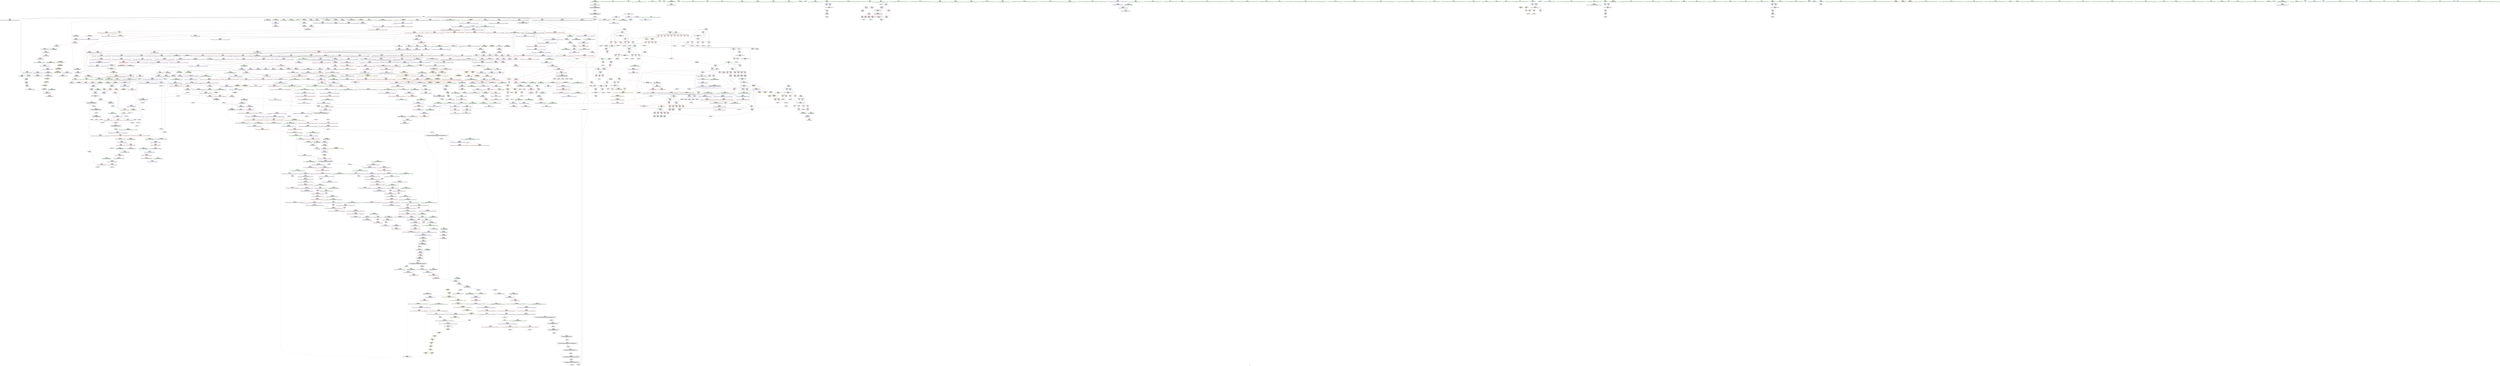 digraph "SVFG" {
	label="SVFG";

	Node0x558bf44a6cd0 [shape=record,color=grey,label="{NodeID: 0\nNullPtr|{|<s27>93}}"];
	Node0x558bf44a6cd0 -> Node0x558bf44ee1e0[style=solid];
	Node0x558bf44a6cd0 -> Node0x558bf44ee2e0[style=solid];
	Node0x558bf44a6cd0 -> Node0x558bf44ee3b0[style=solid];
	Node0x558bf44a6cd0 -> Node0x558bf44ee480[style=solid];
	Node0x558bf44a6cd0 -> Node0x558bf44ee550[style=solid];
	Node0x558bf44a6cd0 -> Node0x558bf44ee620[style=solid];
	Node0x558bf44a6cd0 -> Node0x558bf44ee6f0[style=solid];
	Node0x558bf44a6cd0 -> Node0x558bf44ee7c0[style=solid];
	Node0x558bf44a6cd0 -> Node0x558bf44ee890[style=solid];
	Node0x558bf44a6cd0 -> Node0x558bf44ee960[style=solid];
	Node0x558bf44a6cd0 -> Node0x558bf44eea30[style=solid];
	Node0x558bf44a6cd0 -> Node0x558bf44eeb00[style=solid];
	Node0x558bf44a6cd0 -> Node0x558bf44eebd0[style=solid];
	Node0x558bf44a6cd0 -> Node0x558bf44eeca0[style=solid];
	Node0x558bf44a6cd0 -> Node0x558bf44eed70[style=solid];
	Node0x558bf44a6cd0 -> Node0x558bf44eee40[style=solid];
	Node0x558bf44a6cd0 -> Node0x558bf44eef10[style=solid];
	Node0x558bf44a6cd0 -> Node0x558bf44eefe0[style=solid];
	Node0x558bf44a6cd0 -> Node0x558bf44ef0b0[style=solid];
	Node0x558bf44a6cd0 -> Node0x558bf44f7440[style=solid];
	Node0x558bf44a6cd0 -> Node0x558bf44fa1f0[style=solid];
	Node0x558bf44a6cd0 -> Node0x558bf44fa2c0[style=solid];
	Node0x558bf44a6cd0 -> Node0x558bf44fa390[style=solid];
	Node0x558bf44a6cd0 -> Node0x558bf44fc1a0[style=solid];
	Node0x558bf44a6cd0 -> Node0x558bf4538f50[style=solid];
	Node0x558bf44a6cd0 -> Node0x558bf453d520[style=solid];
	Node0x558bf44a6cd0 -> Node0x558bf453f1a0[style=solid];
	Node0x558bf44a6cd0:s27 -> Node0x558bf460acd0[style=solid,color=red];
	Node0x558bf44f4c10 [shape=record,color=red,label="{NodeID: 775\n1385\<--1377\n\<--__n.addr\n_ZN9__gnu_cxx13new_allocatorIiE8allocateEmPKv\n}"];
	Node0x558bf44f4c10 -> Node0x558bf453e420[style=solid];
	Node0x558bf44eb720 [shape=record,color=purple,label="{NodeID: 443\n299\<--297\n_M_finish\<--\n_ZNKSt6vectorIiSaIiEE4sizeEv\n}"];
	Node0x558bf44eb720 -> Node0x558bf4503b80[style=solid];
	Node0x558bf44ded10 [shape=record,color=green,label="{NodeID: 111\n752\<--753\n_ZNSt16allocator_traitsISaIiEE10deallocateERS0_Pim\<--_ZNSt16allocator_traitsISaIiEE10deallocateERS0_Pim_field_insensitive\n}"];
	Node0x558bf44fa6d0 [shape=record,color=blue,label="{NodeID: 886\n641\<--637\n__last.addr\<--__last\n_ZSt8_DestroyIPiiEvT_S1_RSaIT0_E\n}"];
	Node0x558bf44fa6d0 -> Node0x558bf4506f80[style=dashed];
	Node0x558bf4597b40 [shape=record,color=yellow,style=double,label="{NodeID: 1661\n48V_1 = ENCHI(MR_48V_0)\npts\{100001 \}\nFun[_ZNSt6vectorIiSaIiEE9push_backERKi]|{|<s4>28|<s5>29}}"];
	Node0x558bf4597b40 -> Node0x558bf4506760[style=dashed];
	Node0x558bf4597b40 -> Node0x558bf4506900[style=dashed];
	Node0x558bf4597b40 -> Node0x558bf45069d0[style=dashed];
	Node0x558bf4597b40 -> Node0x558bf44f9eb0[style=dashed];
	Node0x558bf4597b40:s4 -> Node0x558bf4594da0[style=dashed,color=red];
	Node0x558bf4597b40:s5 -> Node0x558bf4595b20[style=dashed,color=red];
	Node0x558bf4501140 [shape=record,color=purple,label="{NodeID: 554\n1028\<--1026\nadd.ptr39\<--\n_ZNSt6vectorIiSaIiEE17_M_realloc_insertIJRKiEEEvN9__gnu_cxx17__normal_iteratorIPiS1_EEDpOT_\n}"];
	Node0x558bf4501140 -> Node0x558bf451c280[style=solid];
	Node0x558bf44e3c60 [shape=record,color=green,label="{NodeID: 222\n1506\<--1507\n__first\<--__first_field_insensitive\n_ZNSt20__uninitialized_copyILb1EE13__uninit_copyISt13move_iteratorIPiES3_EET0_T_S6_S5_\n}"];
	Node0x558bf44e3c60 -> Node0x558bf44e9130[style=solid];
	Node0x558bf44e3c60 -> Node0x558bf44ffdc0[style=solid];
	Node0x558bf4604f90 [shape=record,color=black,label="{NodeID: 2104\n887 = PHI(1165, )\n}"];
	Node0x558bf4604f90 -> Node0x558bf44fbe60[style=solid];
	Node0x558bf451f9c0 [shape=record,color=blue,label="{NodeID: 997\n1603\<--1600\ncoerce.dive\<--__it.coerce\n_ZSt12__miter_baseIPiEDTcl12__miter_basecldtfp_4baseEEESt13move_iteratorIT_E\n|{<s0>116}}"];
	Node0x558bf451f9c0:s0 -> Node0x558bf4593260[style=dashed,color=red];
	Node0x558bf4506b70 [shape=record,color=red,label="{NodeID: 665\n578\<--575\nthis1\<--this.addr\n_ZNSt12_Vector_baseIiSaIiEEC2Ev\n}"];
	Node0x558bf4506b70 -> Node0x558bf44ec4f0[style=solid];
	Node0x558bf44f1cf0 [shape=record,color=black,label="{NodeID: 333\n816\<--815\n\<--this1\n_ZNSaIiED2Ev\n|{<s0>45}}"];
	Node0x558bf44f1cf0:s0 -> Node0x558bf460f390[style=solid,color=red];
	Node0x558bf460e3f0 [shape=record,color=black,label="{NodeID: 2215\n1341 = PHI(1047, 1167, )\n0th arg _ZN9__gnu_cxx17__normal_iteratorIPiSt6vectorIiSaIiEEEC2ERKS1_ }"];
	Node0x558bf460e3f0 -> Node0x558bf451de20[style=solid];
	Node0x558bf44db3c0 [shape=record,color=green,label="{NodeID: 1\n11\<--1\n__dso_handle\<--dummyObj\nGlob }"];
	Node0x558bf44f4ce0 [shape=record,color=red,label="{NodeID: 776\n1393\<--1377\n\<--__n.addr\n_ZN9__gnu_cxx13new_allocatorIiE8allocateEmPKv\n}"];
	Node0x558bf44f4ce0 -> Node0x558bf453a9a0[style=solid];
	Node0x558bf44eb7f0 [shape=record,color=purple,label="{NodeID: 444\n302\<--301\n_M_impl2\<--\n_ZNKSt6vectorIiSaIiEE4sizeEv\n}"];
	Node0x558bf44dee10 [shape=record,color=green,label="{NodeID: 112\n758\<--759\nthis.addr\<--this.addr_field_insensitive\n_ZNSt12_Vector_baseIiSaIiEE12_Vector_implD2Ev\n}"];
	Node0x558bf44dee10 -> Node0x558bf4507a10[style=solid];
	Node0x558bf44dee10 -> Node0x558bf44fb160[style=solid];
	Node0x558bf44fa7a0 [shape=record,color=blue,label="{NodeID: 887\n643\<--638\n.addr\<--\n_ZSt8_DestroyIPiiEvT_S1_RSaIT0_E\n}"];
	Node0x558bf4597c20 [shape=record,color=yellow,style=double,label="{NodeID: 1662\n94V_1 = ENCHI(MR_94V_0)\npts\{100002 \}\nFun[_ZNSt6vectorIiSaIiEE9push_backERKi]|{|<s2>29|<s3>29}}"];
	Node0x558bf4597c20 -> Node0x558bf4506830[style=dashed];
	Node0x558bf4597c20 -> Node0x558bf4513630[style=dashed];
	Node0x558bf4597c20:s2 -> Node0x558bf4509b60[style=dashed,color=red];
	Node0x558bf4597c20:s3 -> Node0x558bf451c280[style=dashed,color=red];
	Node0x558bf4501210 [shape=record,color=purple,label="{NodeID: 555\n1679\<--1677\nadd.ptr\<--\n_ZNSt11__copy_moveILb1ELb1ESt26random_access_iterator_tagE8__copy_mIiEEPT_PKS3_S6_S4_\n}"];
	Node0x558bf4501210 -> Node0x558bf44e9fd0[style=solid];
	Node0x558bf44e3d30 [shape=record,color=green,label="{NodeID: 223\n1508\<--1509\n__last\<--__last_field_insensitive\n_ZNSt20__uninitialized_copyILb1EE13__uninit_copyISt13move_iteratorIPiES3_EET0_T_S6_S5_\n}"];
	Node0x558bf44e3d30 -> Node0x558bf44e9200[style=solid];
	Node0x558bf44e3d30 -> Node0x558bf44ffe90[style=solid];
	Node0x558bf46050d0 [shape=record,color=black,label="{NodeID: 2105\n892 = PHI(1145, )\n}"];
	Node0x558bf46050d0 -> Node0x558bf44fbf30[style=solid];
	Node0x558bf451fa90 [shape=record,color=blue,label="{NodeID: 998\n1616\<--1613\n__first.addr\<--__first\n_ZSt13__copy_move_aILb1EPiS0_ET1_T0_S2_S1_\n}"];
	Node0x558bf451fa90 -> Node0x558bf44f5b80[style=dashed];
	Node0x558bf4506c40 [shape=record,color=red,label="{NodeID: 666\n605\<--602\nthis1\<--this.addr\n_ZNSt12_Vector_baseIiSaIiEE12_Vector_implC2Ev\n}"];
	Node0x558bf4506c40 -> Node0x558bf44f14d0[style=solid];
	Node0x558bf4506c40 -> Node0x558bf44ec5c0[style=solid];
	Node0x558bf4506c40 -> Node0x558bf44fc680[style=solid];
	Node0x558bf4506c40 -> Node0x558bf44fc750[style=solid];
	Node0x558bf44f1dc0 [shape=record,color=black,label="{NodeID: 334\n842\<--841\n\<--\n_ZNSt16allocator_traitsISaIiEE9constructIiJRKiEEEvRS0_PT_DpOT0_\n|{<s0>47}}"];
	Node0x558bf44f1dc0:s0 -> Node0x558bf4608dd0[style=solid,color=red];
	Node0x558bf460e540 [shape=record,color=black,label="{NodeID: 2216\n1342 = PHI(1055, 1175, )\n1st arg _ZN9__gnu_cxx17__normal_iteratorIPiSt6vectorIiSaIiEEEC2ERKS1_ }"];
	Node0x558bf460e540 -> Node0x558bf451def0[style=solid];
	Node0x558bf44db700 [shape=record,color=green,label="{NodeID: 2\n13\<--1\n\<--dummyObj\nCan only get source location for instruction, argument, global var or function.}"];
	Node0x558bf44f4db0 [shape=record,color=red,label="{NodeID: 777\n1436\<--1413\n\<--__result.addr\n_ZSt22__uninitialized_copy_aISt13move_iteratorIPiES1_iET0_T_S4_S3_RSaIT1_E\n|{<s0>99}}"];
	Node0x558bf44f4db0:s0 -> Node0x558bf4611e00[style=solid,color=red];
	Node0x558bf44eb8c0 [shape=record,color=purple,label="{NodeID: 445\n303\<--301\n_M_start\<--\n_ZNKSt6vectorIiSaIiEE4sizeEv\n}"];
	Node0x558bf44eb8c0 -> Node0x558bf4503c50[style=solid];
	Node0x558bf44deee0 [shape=record,color=green,label="{NodeID: 113\n764\<--765\n_ZNSaIiED2Ev\<--_ZNSaIiED2Ev_field_insensitive\n}"];
	Node0x558bf44fa870 [shape=record,color=blue,label="{NodeID: 888\n656\<--655\nthis.addr\<--this\n_ZNSt12_Vector_baseIiSaIiEE19_M_get_Tp_allocatorEv\n}"];
	Node0x558bf44fa870 -> Node0x558bf4507050[style=dashed];
	Node0x558bf45012e0 [shape=record,color=red,label="{NodeID: 556\n267\<--12\n\<--PP\n_Z2okii\n}"];
	Node0x558bf45012e0 -> Node0x558bf453f7a0[style=solid];
	Node0x558bf44e3e00 [shape=record,color=green,label="{NodeID: 224\n1510\<--1511\n__result.addr\<--__result.addr_field_insensitive\n_ZNSt20__uninitialized_copyILb1EE13__uninit_copyISt13move_iteratorIPiES3_EET0_T_S6_S5_\n}"];
	Node0x558bf44e3e00 -> Node0x558bf44f5430[style=solid];
	Node0x558bf44e3e00 -> Node0x558bf451f0d0[style=solid];
	Node0x558bf4605210 [shape=record,color=black,label="{NodeID: 2106\n898 = PHI(1180, )\n}"];
	Node0x558bf4605210 -> Node0x558bf44fc000[style=solid];
	Node0x558bf451fb60 [shape=record,color=blue,label="{NodeID: 999\n1618\<--1614\n__last.addr\<--__last\n_ZSt13__copy_move_aILb1EPiS0_ET1_T0_S2_S1_\n}"];
	Node0x558bf451fb60 -> Node0x558bf44f5c50[style=dashed];
	Node0x558bf4506d10 [shape=record,color=red,label="{NodeID: 667\n622\<--619\nthis1\<--this.addr\n_ZNSaIiEC2Ev\n}"];
	Node0x558bf4506d10 -> Node0x558bf44f15a0[style=solid];
	Node0x558bf44f1e90 [shape=record,color=black,label="{NodeID: 335\n896\<--880\n\<--this1\n_ZNSt6vectorIiSaIiEE17_M_realloc_insertIJRKiEEEvN9__gnu_cxx17__normal_iteratorIPiS1_EEDpOT_\n|{<s0>51}}"];
	Node0x558bf44f1e90:s0 -> Node0x558bf460f110[style=solid,color=red];
	Node0x558bf460e690 [shape=record,color=black,label="{NodeID: 2217\n1446 = PHI(1225, 1231, )\n0th arg _ZSt32__make_move_if_noexcept_iteratorIiSt13move_iteratorIPiEET0_PT_ }"];
	Node0x558bf460e690 -> Node0x558bf451e980[style=solid];
	Node0x558bf44db7c0 [shape=record,color=green,label="{NodeID: 3\n15\<--1\n.str\<--dummyObj\nGlob }"];
	Node0x558bf44f4e80 [shape=record,color=red,label="{NodeID: 778\n1438\<--1437\n\<--coerce.dive3\n_ZSt22__uninitialized_copy_aISt13move_iteratorIPiES1_iET0_T_S4_S3_RSaIT1_E\n|{<s0>99}}"];
	Node0x558bf44f4e80:s0 -> Node0x558bf4611be0[style=solid,color=red];
	Node0x558bf44eb990 [shape=record,color=purple,label="{NodeID: 446\n322\<--321\n_M_impl\<--\n_ZNSt6vectorIiSaIiEEixEm\n}"];
	Node0x558bf44e42d0 [shape=record,color=green,label="{NodeID: 114\n771\<--772\n__a.addr\<--__a.addr_field_insensitive\n_ZNSt16allocator_traitsISaIiEE10deallocateERS0_Pim\n}"];
	Node0x558bf44e42d0 -> Node0x558bf4507ae0[style=solid];
	Node0x558bf44e42d0 -> Node0x558bf44fb230[style=solid];
	Node0x558bf44fa940 [shape=record,color=blue,label="{NodeID: 889\n665\<--664\nthis.addr\<--this\n_ZNSt12_Vector_baseIiSaIiEED2Ev\n}"];
	Node0x558bf44fa940 -> Node0x558bf4507120[style=dashed];
	Node0x558bf45013b0 [shape=record,color=red,label="{NodeID: 557\n54\<--33\n\<--retval\n_Z3gcdii\n}"];
	Node0x558bf45013b0 -> Node0x558bf44ef350[style=solid];
	Node0x558bf44e3ed0 [shape=record,color=green,label="{NodeID: 225\n1512\<--1513\nagg.tmp\<--agg.tmp_field_insensitive\n_ZNSt20__uninitialized_copyILb1EE13__uninit_copyISt13move_iteratorIPiES3_EET0_T_S6_S5_\n}"];
	Node0x558bf44e3ed0 -> Node0x558bf44e92d0[style=solid];
	Node0x558bf44e3ed0 -> Node0x558bf44fff60[style=solid];
	Node0x558bf4605350 [shape=record,color=black,label="{NodeID: 2107\n911 = PHI(1084, )\n|{<s0>53}}"];
	Node0x558bf4605350:s0 -> Node0x558bf460bbe0[style=solid,color=red];
	Node0x558bf451fc30 [shape=record,color=blue,label="{NodeID: 1000\n1620\<--1615\n__result.addr\<--__result\n_ZSt13__copy_move_aILb1EPiS0_ET1_T0_S2_S1_\n}"];
	Node0x558bf451fc30 -> Node0x558bf44f5d20[style=dashed];
	Node0x558bf4506de0 [shape=record,color=red,label="{NodeID: 668\n633\<--630\nthis1\<--this.addr\n_ZN9__gnu_cxx13new_allocatorIiEC2Ev\n}"];
	Node0x558bf44f1f60 [shape=record,color=black,label="{NodeID: 336\n904\<--880\n\<--this1\n_ZNSt6vectorIiSaIiEE17_M_realloc_insertIJRKiEEEvN9__gnu_cxx17__normal_iteratorIPiS1_EEDpOT_\n}"];
	Node0x558bf44f1f60 -> Node0x558bf44fd1e0[style=solid];
	Node0x558bf460e7e0 [shape=record,color=black,label="{NodeID: 2218\n574 = PHI(174, )\n0th arg _ZNSt12_Vector_baseIiSaIiEEC2Ev }"];
	Node0x558bf460e7e0 -> Node0x558bf44fa050[style=solid];
	Node0x558bf44db880 [shape=record,color=green,label="{NodeID: 4\n17\<--1\n.str.1\<--dummyObj\nGlob }"];
	Node0x558bf44f4f50 [shape=record,color=red,label="{NodeID: 779\n1440\<--1439\n\<--coerce.dive4\n_ZSt22__uninitialized_copy_aISt13move_iteratorIPiES1_iET0_T_S4_S3_RSaIT1_E\n|{<s0>99}}"];
	Node0x558bf44f4f50:s0 -> Node0x558bf4611cf0[style=solid,color=red];
	Node0x558bf44eba60 [shape=record,color=purple,label="{NodeID: 447\n323\<--321\n_M_start\<--\n_ZNSt6vectorIiSaIiEEixEm\n}"];
	Node0x558bf44eba60 -> Node0x558bf4503ec0[style=solid];
	Node0x558bf44e4360 [shape=record,color=green,label="{NodeID: 115\n773\<--774\n__p.addr\<--__p.addr_field_insensitive\n_ZNSt16allocator_traitsISaIiEE10deallocateERS0_Pim\n}"];
	Node0x558bf44e4360 -> Node0x558bf4507bb0[style=solid];
	Node0x558bf44e4360 -> Node0x558bf44fb300[style=solid];
	Node0x558bf44faa10 [shape=record,color=blue,label="{NodeID: 890\n667\<--695\nexn.slot\<--\n_ZNSt12_Vector_baseIiSaIiEED2Ev\n}"];
	Node0x558bf44faa10 -> Node0x558bf45071f0[style=dashed];
	Node0x558bf4501480 [shape=record,color=red,label="{NodeID: 558\n44\<--35\n\<--a.addr\n_Z3gcdii\n}"];
	Node0x558bf4501480 -> Node0x558bf44f76e0[style=solid];
	Node0x558bf44e3fa0 [shape=record,color=green,label="{NodeID: 226\n1514\<--1515\nagg.tmp2\<--agg.tmp2_field_insensitive\n_ZNSt20__uninitialized_copyILb1EE13__uninit_copyISt13move_iteratorIPiES3_EET0_T_S6_S5_\n}"];
	Node0x558bf44e3fa0 -> Node0x558bf44e93a0[style=solid];
	Node0x558bf44e3fa0 -> Node0x558bf4500030[style=solid];
	Node0x558bf4605490 [shape=record,color=black,label="{NodeID: 2108\n918 = PHI(1245, )\n}"];
	Node0x558bf4605490 -> Node0x558bf4509680[style=solid];
	Node0x558bf451fd00 [shape=record,color=blue,label="{NodeID: 1001\n1622\<--1481\n__simple\<--\n_ZSt13__copy_move_aILb1EPiS0_ET1_T0_S2_S1_\n}"];
	Node0x558bf4506eb0 [shape=record,color=red,label="{NodeID: 669\n648\<--639\n\<--__first.addr\n_ZSt8_DestroyIPiiEvT_S1_RSaIT0_E\n|{<s0>35}}"];
	Node0x558bf4506eb0:s0 -> Node0x558bf460eab0[style=solid,color=red];
	Node0x558bf44f2030 [shape=record,color=black,label="{NodeID: 337\n914\<--880\n\<--this1\n_ZNSt6vectorIiSaIiEE17_M_realloc_insertIJRKiEEEvN9__gnu_cxx17__normal_iteratorIPiS1_EEDpOT_\n}"];
	Node0x558bf44f2030 -> Node0x558bf44fd2b0[style=solid];
	Node0x558bf44f2030 -> Node0x558bf44fd380[style=solid];
	Node0x558bf460e8f0 [shape=record,color=black,label="{NodeID: 2219\n1636 = PHI(1587, 1591, 1593, )\n0th arg _ZSt12__niter_baseIPiET_S1_ }"];
	Node0x558bf460e8f0 -> Node0x558bf451fdd0[style=solid];
	Node0x558bf44dbce0 [shape=record,color=green,label="{NodeID: 5\n19\<--1\n.str.2\<--dummyObj\nGlob }"];
	Node0x558bf44f5020 [shape=record,color=red,label="{NodeID: 780\n1452\<--1449\n\<--__i.addr\n_ZSt32__make_move_if_noexcept_iteratorIiSt13move_iteratorIPiEET0_PT_\n|{<s0>100}}"];
	Node0x558bf44f5020:s0 -> Node0x558bf460d630[style=solid,color=red];
	Node0x558bf44ebb30 [shape=record,color=purple,label="{NodeID: 448\n557\<--521\ncoerce.dive\<--agg.tmp\n_ZNSt6vectorIiSaIiEE9push_backERKi\n}"];
	Node0x558bf44ebb30 -> Node0x558bf44f9f80[style=solid];
	Node0x558bf44e4430 [shape=record,color=green,label="{NodeID: 116\n775\<--776\n__n.addr\<--__n.addr_field_insensitive\n_ZNSt16allocator_traitsISaIiEE10deallocateERS0_Pim\n}"];
	Node0x558bf44e4430 -> Node0x558bf4507c80[style=solid];
	Node0x558bf44e4430 -> Node0x558bf44fb3d0[style=solid];
	Node0x558bf44faae0 [shape=record,color=blue,label="{NodeID: 891\n669\<--697\nehselector.slot\<--\n_ZNSt12_Vector_baseIiSaIiEED2Ev\n}"];
	Node0x558bf4501550 [shape=record,color=red,label="{NodeID: 559\n48\<--35\n\<--a.addr\n_Z3gcdii\n}"];
	Node0x558bf4501550 -> Node0x558bf453d220[style=solid];
	Node0x558bf44e4070 [shape=record,color=green,label="{NodeID: 227\n1533\<--1534\n_ZSt4copyISt13move_iteratorIPiES1_ET0_T_S4_S3_\<--_ZSt4copyISt13move_iteratorIPiES1_ET0_T_S4_S3__field_insensitive\n}"];
	Node0x558bf46055d0 [shape=record,color=black,label="{NodeID: 2109\n924 = PHI(654, )\n|{<s0>56}}"];
	Node0x558bf46055d0:s0 -> Node0x558bf4610ed0[style=solid,color=red];
	Node0x558bf451fdd0 [shape=record,color=blue,label="{NodeID: 1002\n1637\<--1636\n__it.addr\<--__it\n_ZSt12__niter_baseIPiET_S1_\n}"];
	Node0x558bf451fdd0 -> Node0x558bf44f5df0[style=dashed];
	Node0x558bf4506f80 [shape=record,color=red,label="{NodeID: 670\n649\<--641\n\<--__last.addr\n_ZSt8_DestroyIPiiEvT_S1_RSaIT0_E\n|{<s0>35}}"];
	Node0x558bf4506f80:s0 -> Node0x558bf460ebc0[style=solid,color=red];
	Node0x558bf44f2100 [shape=record,color=black,label="{NodeID: 338\n923\<--880\n\<--this1\n_ZNSt6vectorIiSaIiEE17_M_realloc_insertIJRKiEEEvN9__gnu_cxx17__normal_iteratorIPiS1_EEDpOT_\n|{<s0>55}}"];
	Node0x558bf44f2100:s0 -> Node0x558bf460cf70[style=solid,color=red];
	Node0x558bf460eab0 [shape=record,color=black,label="{NodeID: 2220\n706 = PHI(648, )\n0th arg _ZSt8_DestroyIPiEvT_S1_ }"];
	Node0x558bf460eab0 -> Node0x558bf44fabb0[style=solid];
	Node0x558bf44dbda0 [shape=record,color=green,label="{NodeID: 6\n21\<--1\n.str.3\<--dummyObj\nGlob }"];
	Node0x558bf44f50f0 [shape=record,color=red,label="{NodeID: 781\n1457\<--1456\n\<--coerce.dive\n_ZSt32__make_move_if_noexcept_iteratorIiSt13move_iteratorIPiEET0_PT_\n}"];
	Node0x558bf44f50f0 -> Node0x558bf44e8c50[style=solid];
	Node0x558bf4512730 [shape=record,color=black,label="{NodeID: 1556\nMR_46V_2 = PHI(MR_46V_3, MR_46V_1, )\npts\{100000 \}\n|{<s0>19}}"];
	Node0x558bf4512730:s0 -> Node0x558bf457e070[style=dashed,color=blue];
	Node0x558bf44ebc00 [shape=record,color=purple,label="{NodeID: 449\n560\<--521\ncoerce.dive8\<--agg.tmp\n_ZNSt6vectorIiSaIiEE9push_backERKi\n}"];
	Node0x558bf44ebc00 -> Node0x558bf4506aa0[style=solid];
	Node0x558bf44e4500 [shape=record,color=green,label="{NodeID: 117\n785\<--786\n_ZN9__gnu_cxx13new_allocatorIiE10deallocateEPim\<--_ZN9__gnu_cxx13new_allocatorIiE10deallocateEPim_field_insensitive\n}"];
	Node0x558bf44fabb0 [shape=record,color=blue,label="{NodeID: 892\n708\<--706\n__first.addr\<--__first\n_ZSt8_DestroyIPiEvT_S1_\n}"];
	Node0x558bf44fabb0 -> Node0x558bf4507530[style=dashed];
	Node0x558bf4501620 [shape=record,color=red,label="{NodeID: 560\n41\<--37\n\<--b.addr\n_Z3gcdii\n}"];
	Node0x558bf4501620 -> Node0x558bf453faa0[style=solid];
	Node0x558bf44e4170 [shape=record,color=green,label="{NodeID: 228\n1540\<--1541\n__first\<--__first_field_insensitive\n_ZSt4copyISt13move_iteratorIPiES1_ET0_T_S4_S3_\n}"];
	Node0x558bf44e4170 -> Node0x558bf44e9540[style=solid];
	Node0x558bf44e4170 -> Node0x558bf4500440[style=solid];
	Node0x558bf4605710 [shape=record,color=black,label="{NodeID: 2110\n925 = PHI(1204, )\n}"];
	Node0x558bf4605710 -> Node0x558bf44fc270[style=solid];
	Node0x558bf451fea0 [shape=record,color=blue,label="{NodeID: 1003\n1646\<--1643\n__first.addr\<--__first\n_ZNSt11__copy_moveILb1ELb1ESt26random_access_iterator_tagE8__copy_mIiEEPT_PKS3_S6_S4_\n}"];
	Node0x558bf451fea0 -> Node0x558bf44f5ec0[style=dashed];
	Node0x558bf451fea0 -> Node0x558bf44f5f90[style=dashed];
	Node0x558bf4507050 [shape=record,color=red,label="{NodeID: 671\n659\<--656\nthis1\<--this.addr\n_ZNSt12_Vector_baseIiSaIiEE19_M_get_Tp_allocatorEv\n}"];
	Node0x558bf4507050 -> Node0x558bf44fc820[style=solid];
	Node0x558bf44f21d0 [shape=record,color=black,label="{NodeID: 339\n934\<--880\n\<--this1\n_ZNSt6vectorIiSaIiEE17_M_realloc_insertIJRKiEEEvN9__gnu_cxx17__normal_iteratorIPiS1_EEDpOT_\n}"];
	Node0x558bf44f21d0 -> Node0x558bf44fd520[style=solid];
	Node0x558bf44f21d0 -> Node0x558bf44fd5f0[style=solid];
	Node0x558bf460ebc0 [shape=record,color=black,label="{NodeID: 2221\n707 = PHI(649, )\n1st arg _ZSt8_DestroyIPiEvT_S1_ }"];
	Node0x558bf460ebc0 -> Node0x558bf44fac80[style=solid];
	Node0x558bf44dbe60 [shape=record,color=green,label="{NodeID: 7\n24\<--1\n\<--dummyObj\nCan only get source location for instruction, argument, global var or function.}"];
	Node0x558bf44f51c0 [shape=record,color=red,label="{NodeID: 782\n1488\<--1467\n\<--__result.addr\n_ZSt18uninitialized_copyISt13move_iteratorIPiES1_ET0_T_S4_S3_\n|{<s0>103}}"];
	Node0x558bf44f51c0:s0 -> Node0x558bf4608c90[style=solid,color=red];
	Node0x558bf4512c30 [shape=record,color=black,label="{NodeID: 1557\nMR_44V_3 = PHI(MR_44V_4, MR_44V_2, )\npts\{1396 \}\n|{<s0>19}}"];
	Node0x558bf4512c30:s0 -> Node0x558bf457e070[style=dashed,color=blue];
	Node0x558bf44ebcd0 [shape=record,color=purple,label="{NodeID: 450\n527\<--526\n_M_impl\<--\n_ZNSt6vectorIiSaIiEE9push_backERKi\n}"];
	Node0x558bf44e4600 [shape=record,color=green,label="{NodeID: 118\n792\<--793\nthis.addr\<--this.addr_field_insensitive\n_ZN9__gnu_cxx13new_allocatorIiE10deallocateEPim\n}"];
	Node0x558bf44e4600 -> Node0x558bf4507d50[style=solid];
	Node0x558bf44e4600 -> Node0x558bf44fb4a0[style=solid];
	Node0x558bf44fac80 [shape=record,color=blue,label="{NodeID: 893\n710\<--707\n__last.addr\<--__last\n_ZSt8_DestroyIPiEvT_S1_\n}"];
	Node0x558bf44fac80 -> Node0x558bf4507600[style=dashed];
	Node0x558bf45016f0 [shape=record,color=red,label="{NodeID: 561\n47\<--37\n\<--b.addr\n_Z3gcdii\n|{<s0>1}}"];
	Node0x558bf45016f0:s0 -> Node0x558bf460cb90[style=solid,color=red];
	Node0x558bf44e4240 [shape=record,color=green,label="{NodeID: 229\n1542\<--1543\n__last\<--__last_field_insensitive\n_ZSt4copyISt13move_iteratorIPiES1_ET0_T_S4_S3_\n}"];
	Node0x558bf44e4240 -> Node0x558bf44e9610[style=solid];
	Node0x558bf44e4240 -> Node0x558bf4500510[style=solid];
	Node0x558bf4605850 [shape=record,color=black,label="{NodeID: 2111\n932 = PHI(1245, )\n}"];
	Node0x558bf4605850 -> Node0x558bf4509750[style=solid];
	Node0x558bf451ff70 [shape=record,color=blue,label="{NodeID: 1004\n1648\<--1644\n__last.addr\<--__last\n_ZNSt11__copy_moveILb1ELb1ESt26random_access_iterator_tagE8__copy_mIiEEPT_PKS3_S6_S4_\n}"];
	Node0x558bf451ff70 -> Node0x558bf44f6060[style=dashed];
	Node0x558bf4507120 [shape=record,color=red,label="{NodeID: 672\n672\<--665\nthis1\<--this.addr\n_ZNSt12_Vector_baseIiSaIiEED2Ev\n|{|<s8>36}}"];
	Node0x558bf4507120 -> Node0x558bf44fc8f0[style=solid];
	Node0x558bf4507120 -> Node0x558bf44fc9c0[style=solid];
	Node0x558bf4507120 -> Node0x558bf44fca90[style=solid];
	Node0x558bf4507120 -> Node0x558bf44fcb60[style=solid];
	Node0x558bf4507120 -> Node0x558bf44fcc30[style=solid];
	Node0x558bf4507120 -> Node0x558bf44fcd00[style=solid];
	Node0x558bf4507120 -> Node0x558bf44fcdd0[style=solid];
	Node0x558bf4507120 -> Node0x558bf44fcea0[style=solid];
	Node0x558bf4507120:s8 -> Node0x558bf460c430[style=solid,color=red];
	Node0x558bf4538f50 [shape=record,color=black,label="{NodeID: 1447\n1202 = PHI(1197, 3, )\n}"];
	Node0x558bf4538f50 -> Node0x558bf44f3b00[style=solid];
	Node0x558bf44f22a0 [shape=record,color=black,label="{NodeID: 340\n939\<--880\n\<--this1\n_ZNSt6vectorIiSaIiEE17_M_realloc_insertIJRKiEEEvN9__gnu_cxx17__normal_iteratorIPiS1_EEDpOT_\n|{<s0>58}}"];
	Node0x558bf44f22a0:s0 -> Node0x558bf460cf70[style=solid,color=red];
	Node0x558bf460ecd0 [shape=record,color=black,label="{NodeID: 2222\n88 = PHI(485, )\n0th arg _Z5mergeii }"];
	Node0x558bf460ecd0 -> Node0x558bf44f7a20[style=solid];
	Node0x558bf44dbf20 [shape=record,color=green,label="{NodeID: 8\n109\<--1\n\<--dummyObj\nCan only get source location for instruction, argument, global var or function.}"];
	Node0x558bf44f5290 [shape=record,color=red,label="{NodeID: 783\n1490\<--1489\n\<--coerce.dive3\n_ZSt18uninitialized_copyISt13move_iteratorIPiES1_ET0_T_S4_S3_\n|{<s0>103}}"];
	Node0x558bf44f5290:s0 -> Node0x558bf4608a10[style=solid,color=red];
	Node0x558bf4513130 [shape=record,color=black,label="{NodeID: 1558\nMR_48V_3 = PHI(MR_48V_4, MR_48V_2, )\npts\{100001 \}\n|{<s0>19}}"];
	Node0x558bf4513130:s0 -> Node0x558bf457e070[style=dashed,color=blue];
	Node0x558bf44ebda0 [shape=record,color=purple,label="{NodeID: 451\n528\<--526\n_M_finish\<--\n_ZNSt6vectorIiSaIiEE9push_backERKi\n}"];
	Node0x558bf44ebda0 -> Node0x558bf4506760[style=solid];
	Node0x558bf44e46d0 [shape=record,color=green,label="{NodeID: 119\n794\<--795\n__p.addr\<--__p.addr_field_insensitive\n_ZN9__gnu_cxx13new_allocatorIiE10deallocateEPim\n}"];
	Node0x558bf44e46d0 -> Node0x558bf4507e20[style=solid];
	Node0x558bf44e46d0 -> Node0x558bf44fb570[style=solid];
	Node0x558bf44fad50 [shape=record,color=blue,label="{NodeID: 894\n723\<--721\n.addr\<--\n_ZNSt12_Destroy_auxILb1EE9__destroyIPiEEvT_S3_\n}"];
	Node0x558bf45017c0 [shape=record,color=red,label="{NodeID: 562\n49\<--37\n\<--b.addr\n_Z3gcdii\n}"];
	Node0x558bf45017c0 -> Node0x558bf453d220[style=solid];
	Node0x558bf44ec700 [shape=record,color=green,label="{NodeID: 230\n1544\<--1545\n__result.addr\<--__result.addr_field_insensitive\n_ZSt4copyISt13move_iteratorIPiES1_ET0_T_S4_S3_\n}"];
	Node0x558bf44ec700 -> Node0x558bf44f56a0[style=solid];
	Node0x558bf44ec700 -> Node0x558bf451f4e0[style=solid];
	Node0x558bf4605990 [shape=record,color=black,label="{NodeID: 2112\n940 = PHI(654, )\n|{<s0>59}}"];
	Node0x558bf4605990:s0 -> Node0x558bf4610ed0[style=solid,color=red];
	Node0x558bf4520040 [shape=record,color=blue,label="{NodeID: 1005\n1650\<--1645\n__result.addr\<--__result\n_ZNSt11__copy_moveILb1ELb1ESt26random_access_iterator_tagE8__copy_mIiEEPT_PKS3_S6_S4_\n}"];
	Node0x558bf4520040 -> Node0x558bf44f6130[style=dashed];
	Node0x558bf4520040 -> Node0x558bf44f6200[style=dashed];
	Node0x558bf45071f0 [shape=record,color=red,label="{NodeID: 673\n702\<--667\nexn\<--exn.slot\n_ZNSt12_Vector_baseIiSaIiEED2Ev\n|{<s0>39}}"];
	Node0x558bf45071f0:s0 -> Node0x558bf460bd60[style=solid,color=red];
	Node0x558bf45390e0 [shape=record,color=black,label="{NodeID: 1448\n1143 = PHI(1139, 1141, )\n}"];
	Node0x558bf45390e0 -> Node0x558bf44f3550[style=solid];
	Node0x558bf44f2370 [shape=record,color=black,label="{NodeID: 341\n955\<--880\n\<--this1\n_ZNSt6vectorIiSaIiEE17_M_realloc_insertIJRKiEEEvN9__gnu_cxx17__normal_iteratorIPiS1_EEDpOT_\n}"];
	Node0x558bf44f2370 -> Node0x558bf44fd6c0[style=solid];
	Node0x558bf460ede0 [shape=record,color=black,label="{NodeID: 2223\n89 = PHI(488, )\n1st arg _Z5mergeii }"];
	Node0x558bf460ede0 -> Node0x558bf44f7af0[style=solid];
	Node0x558bf44dbfe0 [shape=record,color=green,label="{NodeID: 9\n147\<--1\n\<--dummyObj\nCan only get source location for instruction, argument, global var or function.}"];
	Node0x558bf44f5360 [shape=record,color=red,label="{NodeID: 784\n1492\<--1491\n\<--coerce.dive4\n_ZSt18uninitialized_copyISt13move_iteratorIPiES1_ET0_T_S4_S3_\n|{<s0>103}}"];
	Node0x558bf44f5360:s0 -> Node0x558bf4608b50[style=solid,color=red];
	Node0x558bf4513630 [shape=record,color=black,label="{NodeID: 1559\nMR_94V_2 = PHI(MR_94V_3, MR_94V_1, )\npts\{100002 \}\n|{<s0>19}}"];
	Node0x558bf4513630:s0 -> Node0x558bf457db70[style=dashed,color=blue];
	Node0x558bf44ebe70 [shape=record,color=purple,label="{NodeID: 452\n531\<--530\n_M_impl2\<--\n_ZNSt6vectorIiSaIiEE9push_backERKi\n}"];
	Node0x558bf44e47a0 [shape=record,color=green,label="{NodeID: 120\n796\<--797\n.addr\<--.addr_field_insensitive\n_ZN9__gnu_cxx13new_allocatorIiE10deallocateEPim\n}"];
	Node0x558bf44e47a0 -> Node0x558bf44fb640[style=solid];
	Node0x558bf44fae20 [shape=record,color=blue,label="{NodeID: 895\n725\<--722\n.addr1\<--\n_ZNSt12_Destroy_auxILb1EE9__destroyIPiEEvT_S3_\n}"];
	Node0x558bf4598380 [shape=record,color=yellow,style=double,label="{NodeID: 1670\n44V_1 = ENCHI(MR_44V_0)\npts\{1396 \}\nFun[_ZSt14__copy_move_a2ILb1EPiS0_ET1_T0_S2_S1_]|{<s0>115}}"];
	Node0x558bf4598380:s0 -> Node0x558bf457c610[style=dashed,color=red];
	Node0x558bf4501890 [shape=record,color=red,label="{NodeID: 563\n63\<--60\n\<--sad.addr\n_Z4findi\n}"];
	Node0x558bf4501890 -> Node0x558bf44ef420[style=solid];
	Node0x558bf44ec7d0 [shape=record,color=green,label="{NodeID: 231\n1546\<--1547\nagg.tmp\<--agg.tmp_field_insensitive\n_ZSt4copyISt13move_iteratorIPiES1_ET0_T_S4_S3_\n}"];
	Node0x558bf44ec7d0 -> Node0x558bf44e96e0[style=solid];
	Node0x558bf44ec7d0 -> Node0x558bf45005e0[style=solid];
	Node0x558bf4605ad0 [shape=record,color=black,label="{NodeID: 2113\n941 = PHI(1204, )\n}"];
	Node0x558bf4605ad0 -> Node0x558bf44fc410[style=solid];
	Node0x558bf4520110 [shape=record,color=blue,label="{NodeID: 1006\n1652\<--1662\n_Num\<--sub.ptr.div\n_ZNSt11__copy_moveILb1ELb1ESt26random_access_iterator_tagE8__copy_mIiEEPT_PKS3_S6_S4_\n}"];
	Node0x558bf4520110 -> Node0x558bf44f62d0[style=dashed];
	Node0x558bf4520110 -> Node0x558bf44f63a0[style=dashed];
	Node0x558bf4520110 -> Node0x558bf44f6470[style=dashed];
	Node0x558bf45072c0 [shape=record,color=red,label="{NodeID: 674\n675\<--674\n\<--_M_start\n_ZNSt12_Vector_baseIiSaIiEED2Ev\n|{<s0>36}}"];
	Node0x558bf45072c0:s0 -> Node0x558bf460c5f0[style=solid,color=red];
	Node0x558bf4539680 [shape=record,color=black,label="{NodeID: 1449\n270 = PHI(109, 268, )\n}"];
	Node0x558bf44f2440 [shape=record,color=black,label="{NodeID: 342\n975\<--880\n\<--this1\n_ZNSt6vectorIiSaIiEE17_M_realloc_insertIJRKiEEEvN9__gnu_cxx17__normal_iteratorIPiS1_EEDpOT_\n|{<s0>63}}"];
	Node0x558bf44f2440:s0 -> Node0x558bf460cf70[style=solid,color=red];
	Node0x558bf460eef0 [shape=record,color=black,label="{NodeID: 2224\n234 = PHI(476, )\n0th arg _Z2okii }"];
	Node0x558bf460eef0 -> Node0x558bf44f84b0[style=solid];
	Node0x558bf44dc4e0 [shape=record,color=green,label="{NodeID: 10\n152\<--1\n\<--dummyObj\nCan only get source location for instruction, argument, global var or function.}"];
	Node0x558bf44f5430 [shape=record,color=red,label="{NodeID: 785\n1527\<--1510\n\<--__result.addr\n_ZNSt20__uninitialized_copyILb1EE13__uninit_copyISt13move_iteratorIPiES3_EET0_T_S6_S5_\n|{<s0>106}}"];
	Node0x558bf44f5430:s0 -> Node0x558bf4609cf0[style=solid,color=red];
	Node0x558bf4513b30 [shape=record,color=black,label="{NodeID: 1560\nMR_107V_2 = PHI(MR_107V_3, MR_107V_1, )\npts\{5220000 \}\n}"];
	Node0x558bf44ebf40 [shape=record,color=purple,label="{NodeID: 453\n532\<--530\n_M_end_of_storage\<--\n_ZNSt6vectorIiSaIiEE9push_backERKi\n}"];
	Node0x558bf44ebf40 -> Node0x558bf4506830[style=solid];
	Node0x558bf44e4870 [shape=record,color=green,label="{NodeID: 121\n805\<--806\n_ZdlPv\<--_ZdlPv_field_insensitive\n}"];
	Node0x558bf44faef0 [shape=record,color=blue,label="{NodeID: 896\n734\<--731\nthis.addr\<--this\n_ZNSt12_Vector_baseIiSaIiEE13_M_deallocateEPim\n}"];
	Node0x558bf44faef0 -> Node0x558bf45076d0[style=dashed];
	Node0x558bf4501960 [shape=record,color=red,label="{NodeID: 564\n67\<--60\n\<--sad.addr\n_Z4findi\n}"];
	Node0x558bf4501960 -> Node0x558bf453f4a0[style=solid];
	Node0x558bf44ec8a0 [shape=record,color=green,label="{NodeID: 232\n1548\<--1549\nagg.tmp3\<--agg.tmp3_field_insensitive\n_ZSt4copyISt13move_iteratorIPiES1_ET0_T_S4_S3_\n}"];
	Node0x558bf44ec8a0 -> Node0x558bf44e97b0[style=solid];
	Node0x558bf44ec8a0 -> Node0x558bf45006b0[style=solid];
	Node0x558bf4605c10 [shape=record,color=black,label="{NodeID: 2114\n951 = PHI()\n}"];
	Node0x558bf45201e0 [shape=record,color=blue, style = dotted,label="{NodeID: 1007\n1758\<--1760\noffset_0\<--dummyVal\n_ZNSt11__copy_moveILb1ELb1ESt26random_access_iterator_tagE8__copy_mIiEEPT_PKS3_S6_S4_\n}"];
	Node0x558bf45201e0 -> Node0x558bf457e5a0[style=dashed];
	Node0x558bf4507390 [shape=record,color=red,label="{NodeID: 675\n678\<--677\n\<--_M_end_of_storage\n_ZNSt12_Vector_baseIiSaIiEED2Ev\n}"];
	Node0x558bf4507390 -> Node0x558bf44f1810[style=solid];
	Node0x558bf4539c20 [shape=record,color=grey,label="{NodeID: 1450\n1672 = Binary(309, 1671, )\n}"];
	Node0x558bf44f2510 [shape=record,color=black,label="{NodeID: 343\n979\<--880\n\<--this1\n_ZNSt6vectorIiSaIiEE17_M_realloc_insertIJRKiEEEvN9__gnu_cxx17__normal_iteratorIPiS1_EEDpOT_\n|{<s0>65}}"];
	Node0x558bf44f2510:s0 -> Node0x558bf460c430[style=solid,color=red];
	Node0x558bf460f000 [shape=record,color=black,label="{NodeID: 2225\n235 = PHI(477, )\n1st arg _Z2okii }"];
	Node0x558bf460f000 -> Node0x558bf44f8580[style=solid];
	Node0x558bf44dc570 [shape=record,color=green,label="{NodeID: 11\n309\<--1\n\<--dummyObj\nCan only get source location for instruction, argument, global var or function.}"];
	Node0x558bf44f5500 [shape=record,color=red,label="{NodeID: 786\n1529\<--1528\n\<--coerce.dive3\n_ZNSt20__uninitialized_copyILb1EE13__uninit_copyISt13move_iteratorIPiES3_EET0_T_S6_S5_\n|{<s0>106}}"];
	Node0x558bf44f5500:s0 -> Node0x558bf4609ad0[style=solid,color=red];
	Node0x558bf4513c20 [shape=record,color=black,label="{NodeID: 1561\nMR_12V_3 = PHI(MR_12V_4, MR_12V_2, )\npts\{91 \}\n}"];
	Node0x558bf4513c20 -> Node0x558bf4501f10[style=dashed];
	Node0x558bf44ec010 [shape=record,color=purple,label="{NodeID: 454\n537\<--536\n_M_impl3\<--\n_ZNSt6vectorIiSaIiEE9push_backERKi\n}"];
	Node0x558bf44ec010 -> Node0x558bf44f1400[style=solid];
	Node0x558bf44e4970 [shape=record,color=green,label="{NodeID: 122\n812\<--813\nthis.addr\<--this.addr_field_insensitive\n_ZNSaIiED2Ev\n}"];
	Node0x558bf44e4970 -> Node0x558bf4507ef0[style=solid];
	Node0x558bf44e4970 -> Node0x558bf44fb710[style=solid];
	Node0x558bf44fafc0 [shape=record,color=blue,label="{NodeID: 897\n736\<--732\n__p.addr\<--__p\n_ZNSt12_Vector_baseIiSaIiEE13_M_deallocateEPim\n}"];
	Node0x558bf44fafc0 -> Node0x558bf45077a0[style=dashed];
	Node0x558bf44fafc0 -> Node0x558bf4507870[style=dashed];
	Node0x558bf4501a30 [shape=record,color=red,label="{NodeID: 565\n70\<--60\n\<--sad.addr\n_Z4findi\n}"];
	Node0x558bf4501a30 -> Node0x558bf44ef4f0[style=solid];
	Node0x558bf44ec970 [shape=record,color=green,label="{NodeID: 233\n1561\<--1562\n_ZSt12__miter_baseIPiEDTcl12__miter_basecldtfp_4baseEEESt13move_iteratorIT_E\<--_ZSt12__miter_baseIPiEDTcl12__miter_basecldtfp_4baseEEESt13move_iteratorIT_E_field_insensitive\n}"];
	Node0x558bf4605ce0 [shape=record,color=black,label="{NodeID: 2115\n976 = PHI(654, )\n|{<s0>64}}"];
	Node0x558bf4605ce0:s0 -> Node0x558bf460c7b0[style=solid,color=red];
	Node0x558bf45202b0 [shape=record,color=blue,label="{NodeID: 1008\n1688\<--1687\n__it.addr\<--__it\n_ZSt12__miter_baseIPiET_S1_\n}"];
	Node0x558bf45202b0 -> Node0x558bf44f6540[style=dashed];
	Node0x558bf4507460 [shape=record,color=red,label="{NodeID: 676\n681\<--680\n\<--_M_start4\n_ZNSt12_Vector_baseIiSaIiEED2Ev\n}"];
	Node0x558bf4507460 -> Node0x558bf44f18e0[style=solid];
	Node0x558bf4539da0 [shape=record,color=grey,label="{NodeID: 1451\n146 = Binary(145, 147, )\n}"];
	Node0x558bf4539da0 -> Node0x558bf44f7fd0[style=solid];
	Node0x558bf44f25e0 [shape=record,color=black,label="{NodeID: 344\n987\<--880\n\<--this1\n_ZNSt6vectorIiSaIiEE17_M_realloc_insertIJRKiEEEvN9__gnu_cxx17__normal_iteratorIPiS1_EEDpOT_\n}"];
	Node0x558bf44f25e0 -> Node0x558bf44fd790[style=solid];
	Node0x558bf44f25e0 -> Node0x558bf44fd860[style=solid];
	Node0x558bf460f110 [shape=record,color=black,label="{NodeID: 2226\n1181 = PHI(896, )\n0th arg _ZNSt12_Vector_baseIiSaIiEE11_M_allocateEm }"];
	Node0x558bf460f110 -> Node0x558bf451ceb0[style=solid];
	Node0x558bf44dc670 [shape=record,color=green,label="{NodeID: 12\n340\<--1\n\<--dummyObj\nCan only get source location for instruction, argument, global var or function.}"];
	Node0x558bf44f55d0 [shape=record,color=red,label="{NodeID: 787\n1531\<--1530\n\<--coerce.dive4\n_ZNSt20__uninitialized_copyILb1EE13__uninit_copyISt13move_iteratorIPiES3_EET0_T_S6_S5_\n|{<s0>106}}"];
	Node0x558bf44f55d0:s0 -> Node0x558bf4609be0[style=solid,color=red];
	Node0x558bf4513d10 [shape=record,color=black,label="{NodeID: 1562\nMR_4V_4 = PHI(MR_4V_6, MR_4V_3, )\npts\{50000 \}\n|{<s0>25}}"];
	Node0x558bf4513d10:s0 -> Node0x558bf450e630[style=dashed,color=blue];
	Node0x558bf44ec0e0 [shape=record,color=purple,label="{NodeID: 455\n540\<--539\n_M_impl4\<--\n_ZNSt6vectorIiSaIiEE9push_backERKi\n}"];
	Node0x558bf44e4a40 [shape=record,color=green,label="{NodeID: 123\n818\<--819\n_ZN9__gnu_cxx13new_allocatorIiED2Ev\<--_ZN9__gnu_cxx13new_allocatorIiED2Ev_field_insensitive\n}"];
	Node0x558bf44fb090 [shape=record,color=blue,label="{NodeID: 898\n738\<--733\n__n.addr\<--__n\n_ZNSt12_Vector_baseIiSaIiEE13_M_deallocateEPim\n}"];
	Node0x558bf44fb090 -> Node0x558bf4507940[style=dashed];
	Node0x558bf4501b00 [shape=record,color=red,label="{NodeID: 566\n75\<--60\n\<--sad.addr\n_Z4findi\n}"];
	Node0x558bf4501b00 -> Node0x558bf44ef5c0[style=solid];
	Node0x558bf44eca70 [shape=record,color=green,label="{NodeID: 234\n1571\<--1572\n_ZSt14__copy_move_a2ILb1EPiS0_ET1_T0_S2_S1_\<--_ZSt14__copy_move_a2ILb1EPiS0_ET1_T0_S2_S1__field_insensitive\n}"];
	Node0x558bf4605e50 [shape=record,color=black,label="{NodeID: 2116\n996 = PHI(654, )\n|{<s0>68}}"];
	Node0x558bf4605e50:s0 -> Node0x558bf460c7b0[style=solid,color=red];
	Node0x558bf4520380 [shape=record,color=blue,label="{NodeID: 1009\n1695\<--1694\nthis.addr\<--this\n_ZNKSt13move_iteratorIPiE4baseEv\n}"];
	Node0x558bf4520380 -> Node0x558bf44f6610[style=dashed];
	Node0x558bf4507530 [shape=record,color=red,label="{NodeID: 677\n714\<--708\n\<--__first.addr\n_ZSt8_DestroyIPiEvT_S1_\n|{<s0>40}}"];
	Node0x558bf4507530:s0 -> Node0x558bf460b1d0[style=solid,color=red];
	Node0x558bf4539f20 [shape=record,color=grey,label="{NodeID: 1452\n344 = Binary(342, 343, )\n}"];
	Node0x558bf4539f20 -> Node0x558bf453d9a0[style=solid];
	Node0x558bf44f26b0 [shape=record,color=black,label="{NodeID: 345\n991\<--880\n\<--this1\n_ZNSt6vectorIiSaIiEE17_M_realloc_insertIJRKiEEEvN9__gnu_cxx17__normal_iteratorIPiS1_EEDpOT_\n}"];
	Node0x558bf44f26b0 -> Node0x558bf44fd930[style=solid];
	Node0x558bf44f26b0 -> Node0x558bf44fda00[style=solid];
	Node0x558bf460f250 [shape=record,color=black,label="{NodeID: 2227\n1182 = PHI(897, )\n1st arg _ZNSt12_Vector_baseIiSaIiEE11_M_allocateEm }"];
	Node0x558bf460f250 -> Node0x558bf451cf80[style=solid];
	Node0x558bf44dc770 [shape=record,color=green,label="{NodeID: 13\n389\<--1\n\<--dummyObj\nCan only get source location for instruction, argument, global var or function.}"];
	Node0x558bf44f56a0 [shape=record,color=red,label="{NodeID: 788\n1569\<--1544\n\<--__result.addr\n_ZSt4copyISt13move_iteratorIPiES1_ET0_T_S4_S3_\n|{<s0>111}}"];
	Node0x558bf44f56a0:s0 -> Node0x558bf460d960[style=solid,color=red];
	Node0x558bf4513e00 [shape=record,color=black,label="{NodeID: 1563\nMR_19V_2 = PHI(MR_19V_3, MR_19V_1, )\npts\{70000 \}\n|{<s0>25}}"];
	Node0x558bf4513e00:s0 -> Node0x558bf450eb30[style=dashed,color=blue];
	Node0x558bf44ec1b0 [shape=record,color=purple,label="{NodeID: 456\n541\<--539\n_M_finish5\<--\n_ZNSt6vectorIiSaIiEE9push_backERKi\n}"];
	Node0x558bf44ec1b0 -> Node0x558bf4506900[style=solid];
	Node0x558bf44e4b40 [shape=record,color=green,label="{NodeID: 124\n823\<--824\nthis.addr\<--this.addr_field_insensitive\n_ZN9__gnu_cxx13new_allocatorIiED2Ev\n}"];
	Node0x558bf44e4b40 -> Node0x558bf4507fc0[style=solid];
	Node0x558bf44e4b40 -> Node0x558bf44fb7e0[style=solid];
	Node0x558bf44fb160 [shape=record,color=blue,label="{NodeID: 899\n758\<--757\nthis.addr\<--this\n_ZNSt12_Vector_baseIiSaIiEE12_Vector_implD2Ev\n}"];
	Node0x558bf44fb160 -> Node0x558bf4507a10[style=dashed];
	Node0x558bf4501bd0 [shape=record,color=red,label="{NodeID: 567\n80\<--60\n\<--sad.addr\n_Z4findi\n}"];
	Node0x558bf4501bd0 -> Node0x558bf44ef690[style=solid];
	Node0x558bf44ecb70 [shape=record,color=green,label="{NodeID: 235\n1578\<--1579\n__first.addr\<--__first.addr_field_insensitive\n_ZSt14__copy_move_a2ILb1EPiS0_ET1_T0_S2_S1_\n}"];
	Node0x558bf44ecb70 -> Node0x558bf44f5910[style=solid];
	Node0x558bf44ecb70 -> Node0x558bf451f750[style=solid];
	Node0x558bf4605f90 [shape=record,color=black,label="{NodeID: 2117\n1080 = PHI(1084, )\n}"];
	Node0x558bf4605f90 -> Node0x558bf450a110[style=solid];
	Node0x558bf4520450 [shape=record,color=blue,label="{NodeID: 1010\n1705\<--1703\nthis.addr\<--this\n_ZNSt13move_iteratorIPiEC2ES0_\n}"];
	Node0x558bf4520450 -> Node0x558bf44f67b0[style=dashed];
	Node0x558bf4507600 [shape=record,color=red,label="{NodeID: 678\n715\<--710\n\<--__last.addr\n_ZSt8_DestroyIPiEvT_S1_\n|{<s0>40}}"];
	Node0x558bf4507600:s0 -> Node0x558bf460b310[style=solid,color=red];
	Node0x558bf453a0a0 [shape=record,color=grey,label="{NodeID: 1453\n350 = Binary(348, 349, )\n}"];
	Node0x558bf453a0a0 -> Node0x558bf453db20[style=solid];
	Node0x558bf44f2780 [shape=record,color=black,label="{NodeID: 346\n995\<--880\n\<--this1\n_ZNSt6vectorIiSaIiEE17_M_realloc_insertIJRKiEEEvN9__gnu_cxx17__normal_iteratorIPiS1_EEDpOT_\n|{<s0>67}}"];
	Node0x558bf44f2780:s0 -> Node0x558bf460cf70[style=solid,color=red];
	Node0x558bf460f390 [shape=record,color=black,label="{NodeID: 2228\n822 = PHI(816, )\n0th arg _ZN9__gnu_cxx13new_allocatorIiED2Ev }"];
	Node0x558bf460f390 -> Node0x558bf44fb7e0[style=solid];
	Node0x558bf44dc870 [shape=record,color=green,label="{NodeID: 14\n404\<--1\n\<--dummyObj\nCan only get source location for instruction, argument, global var or function.}"];
	Node0x558bf44f5770 [shape=record,color=red,label="{NodeID: 789\n1559\<--1558\n\<--coerce.dive2\n_ZSt4copyISt13move_iteratorIPiES1_ET0_T_S4_S3_\n|{<s0>108}}"];
	Node0x558bf44f5770:s0 -> Node0x558bf460b6d0[style=solid,color=red];
	Node0x558bf44ec280 [shape=record,color=purple,label="{NodeID: 457\n548\<--547\n_M_impl6\<--\n_ZNSt6vectorIiSaIiEE9push_backERKi\n}"];
	Node0x558bf44e4c10 [shape=record,color=green,label="{NodeID: 125\n832\<--833\n__a.addr\<--__a.addr_field_insensitive\n_ZNSt16allocator_traitsISaIiEE9constructIiJRKiEEEvRS0_PT_DpOT0_\n}"];
	Node0x558bf44e4c10 -> Node0x558bf4508090[style=solid];
	Node0x558bf44e4c10 -> Node0x558bf44fb8b0[style=solid];
	Node0x558bf44fb230 [shape=record,color=blue,label="{NodeID: 900\n771\<--768\n__a.addr\<--__a\n_ZNSt16allocator_traitsISaIiEE10deallocateERS0_Pim\n}"];
	Node0x558bf44fb230 -> Node0x558bf4507ae0[style=dashed];
	Node0x558bf4598840 [shape=record,color=yellow,style=double,label="{NodeID: 1675\n259V_1 = ENCHI(MR_259V_0)\npts\{11680000 \}\nFun[_ZNSt6vectorIiSaIiEE5beginEv]|{<s0>84}}"];
	Node0x558bf4598840:s0 -> Node0x558bf451dfc0[style=dashed,color=red];
	Node0x558bf4501ca0 [shape=record,color=red,label="{NodeID: 568\n66\<--65\n\<--arrayidx\n_Z4findi\n}"];
	Node0x558bf4501ca0 -> Node0x558bf453f4a0[style=solid];
	Node0x558bf44ecc40 [shape=record,color=green,label="{NodeID: 236\n1580\<--1581\n__last.addr\<--__last.addr_field_insensitive\n_ZSt14__copy_move_a2ILb1EPiS0_ET1_T0_S2_S1_\n}"];
	Node0x558bf44ecc40 -> Node0x558bf44f59e0[style=solid];
	Node0x558bf44ecc40 -> Node0x558bf451f820[style=solid];
	Node0x558bf46060d0 [shape=record,color=black,label="{NodeID: 2118\n1109 = PHI(1271, )\n}"];
	Node0x558bf46060d0 -> Node0x558bf453b2a0[style=solid];
	Node0x558bf4520520 [shape=record,color=blue,label="{NodeID: 1011\n1707\<--1704\n__i.addr\<--__i\n_ZNSt13move_iteratorIPiEC2ES0_\n}"];
	Node0x558bf4520520 -> Node0x558bf44f6880[style=dashed];
	Node0x558bf45076d0 [shape=record,color=red,label="{NodeID: 679\n743\<--734\nthis1\<--this.addr\n_ZNSt12_Vector_baseIiSaIiEE13_M_deallocateEPim\n}"];
	Node0x558bf45076d0 -> Node0x558bf44fcf70[style=solid];
	Node0x558bf453a220 [shape=record,color=grey,label="{NodeID: 1454\n307 = Binary(305, 306, )\n}"];
	Node0x558bf453a220 -> Node0x558bf453a3a0[style=solid];
	Node0x558bf44f2850 [shape=record,color=black,label="{NodeID: 347\n998\<--880\n\<--this1\n_ZNSt6vectorIiSaIiEE17_M_realloc_insertIJRKiEEEvN9__gnu_cxx17__normal_iteratorIPiS1_EEDpOT_\n|{<s0>69}}"];
	Node0x558bf44f2850:s0 -> Node0x558bf460c430[style=solid,color=red];
	Node0x558bf460f4d0 [shape=record,color=black,label="{NodeID: 2229\n1356 = PHI(1195, )\n0th arg _ZNSt16allocator_traitsISaIiEE8allocateERS0_m }"];
	Node0x558bf460f4d0 -> Node0x558bf451e090[style=solid];
	Node0x558bf44dc970 [shape=record,color=green,label="{NodeID: 15\n883\<--1\n\<--dummyObj\nCan only get source location for instruction, argument, global var or function.|{<s0>48}}"];
	Node0x558bf44dc970:s0 -> Node0x558bf460f890[style=solid,color=red];
	Node0x558bf44f5840 [shape=record,color=red,label="{NodeID: 790\n1567\<--1566\n\<--coerce.dive4\n_ZSt4copyISt13move_iteratorIPiES1_ET0_T_S4_S3_\n|{<s0>110}}"];
	Node0x558bf44f5840:s0 -> Node0x558bf460b6d0[style=solid,color=red];
	Node0x558bf3ef46b0 [shape=record,color=yellow,style=double,label="{NodeID: 1565\n44V_1 = ENCHI(MR_44V_0)\npts\{1396 \}\nFun[_ZNSt20__uninitialized_copyILb1EE13__uninit_copyISt13move_iteratorIPiES3_EET0_T_S6_S5_]|{<s0>106}}"];
	Node0x558bf3ef46b0:s0 -> Node0x558bf4593860[style=dashed,color=red];
	Node0x558bf44ec350 [shape=record,color=purple,label="{NodeID: 458\n549\<--547\n_M_finish7\<--\n_ZNSt6vectorIiSaIiEE9push_backERKi\n}"];
	Node0x558bf44ec350 -> Node0x558bf45069d0[style=solid];
	Node0x558bf44ec350 -> Node0x558bf44f9eb0[style=solid];
	Node0x558bf44e4ce0 [shape=record,color=green,label="{NodeID: 126\n834\<--835\n__p.addr\<--__p.addr_field_insensitive\n_ZNSt16allocator_traitsISaIiEE9constructIiJRKiEEEvRS0_PT_DpOT0_\n}"];
	Node0x558bf44e4ce0 -> Node0x558bf4508160[style=solid];
	Node0x558bf44e4ce0 -> Node0x558bf44fb980[style=solid];
	Node0x558bf44fb300 [shape=record,color=blue,label="{NodeID: 901\n773\<--769\n__p.addr\<--__p\n_ZNSt16allocator_traitsISaIiEE10deallocateERS0_Pim\n}"];
	Node0x558bf44fb300 -> Node0x558bf4507bb0[style=dashed];
	Node0x558bf4598920 [shape=record,color=yellow,style=double,label="{NodeID: 1676\n125V_1 = ENCHI(MR_125V_0)\npts\{100000 100001 \}\nFun[_ZNSt6vectorIiSaIiEE5beginEv]|{<s0>84}}"];
	Node0x558bf4598920:s0 -> Node0x558bf45995a0[style=dashed,color=red];
	Node0x558bf4501d70 [shape=record,color=red,label="{NodeID: 569\n73\<--72\n\<--arrayidx2\n_Z4findi\n|{<s0>2}}"];
	Node0x558bf4501d70:s0 -> Node0x558bf4610150[style=solid,color=red];
	Node0x558bf44ecd10 [shape=record,color=green,label="{NodeID: 237\n1582\<--1583\n__result.addr\<--__result.addr_field_insensitive\n_ZSt14__copy_move_a2ILb1EPiS0_ET1_T0_S2_S1_\n}"];
	Node0x558bf44ecd10 -> Node0x558bf44f5ab0[style=solid];
	Node0x558bf44ecd10 -> Node0x558bf451f8f0[style=solid];
	Node0x558bf4606210 [shape=record,color=black,label="{NodeID: 2119\n1112 = PHI(291, )\n}"];
	Node0x558bf4606210 -> Node0x558bf453b2a0[style=solid];
	Node0x558bf45205f0 [shape=record,color=blue,label="{NodeID: 1012\n1712\<--1713\n_M_current\<--\n_ZNSt13move_iteratorIPiEC2ES0_\n|{<s0>100}}"];
	Node0x558bf45205f0:s0 -> Node0x558bf45b57e0[style=dashed,color=blue];
	Node0x558bf45077a0 [shape=record,color=red,label="{NodeID: 680\n744\<--736\n\<--__p.addr\n_ZNSt12_Vector_baseIiSaIiEE13_M_deallocateEPim\n}"];
	Node0x558bf45077a0 -> Node0x558bf453d520[style=solid];
	Node0x558bf453a3a0 [shape=record,color=grey,label="{NodeID: 1455\n308 = Binary(307, 309, )\n}"];
	Node0x558bf453a3a0 -> Node0x558bf44f0b10[style=solid];
	Node0x558bf44f2920 [shape=record,color=black,label="{NodeID: 348\n999\<--880\n\<--this1\n_ZNSt6vectorIiSaIiEE17_M_realloc_insertIJRKiEEEvN9__gnu_cxx17__normal_iteratorIPiS1_EEDpOT_\n}"];
	Node0x558bf44f2920 -> Node0x558bf44fdad0[style=solid];
	Node0x558bf44f2920 -> Node0x558bf44fdba0[style=solid];
	Node0x558bf460f610 [shape=record,color=black,label="{NodeID: 2230\n1357 = PHI(1196, )\n1st arg _ZNSt16allocator_traitsISaIiEE8allocateERS0_m }"];
	Node0x558bf460f610 -> Node0x558bf451e160[style=solid];
	Node0x558bf44dca70 [shape=record,color=green,label="{NodeID: 16\n1192\<--1\n\<--dummyObj\nCan only get source location for instruction, argument, global var or function.}"];
	Node0x558bf44f5910 [shape=record,color=red,label="{NodeID: 791\n1587\<--1578\n\<--__first.addr\n_ZSt14__copy_move_a2ILb1EPiS0_ET1_T0_S2_S1_\n|{<s0>112}}"];
	Node0x558bf44f5910:s0 -> Node0x558bf460e8f0[style=solid,color=red];
	Node0x558bf44ec420 [shape=record,color=purple,label="{NodeID: 459\n551\<--550\nincdec.ptr\<--\n_ZNSt6vectorIiSaIiEE9push_backERKi\n}"];
	Node0x558bf44ec420 -> Node0x558bf44f9eb0[style=solid];
	Node0x558bf44e4db0 [shape=record,color=green,label="{NodeID: 127\n836\<--837\n__args.addr\<--__args.addr_field_insensitive\n_ZNSt16allocator_traitsISaIiEE9constructIiJRKiEEEvRS0_PT_DpOT0_\n}"];
	Node0x558bf44e4db0 -> Node0x558bf4508230[style=solid];
	Node0x558bf44e4db0 -> Node0x558bf44fba50[style=solid];
	Node0x558bf44fb3d0 [shape=record,color=blue,label="{NodeID: 902\n775\<--770\n__n.addr\<--__n\n_ZNSt16allocator_traitsISaIiEE10deallocateERS0_Pim\n}"];
	Node0x558bf44fb3d0 -> Node0x558bf4507c80[style=dashed];
	Node0x558bf4501e40 [shape=record,color=red,label="{NodeID: 570\n83\<--82\n\<--arrayidx6\n_Z4findi\n}"];
	Node0x558bf4501e40 -> Node0x558bf44ef760[style=solid];
	Node0x558bf44ecde0 [shape=record,color=green,label="{NodeID: 238\n1589\<--1590\n_ZSt12__niter_baseIPiET_S1_\<--_ZSt12__niter_baseIPiET_S1__field_insensitive\n}"];
	Node0x558bf4606350 [shape=record,color=black,label="{NodeID: 2120\n1122 = PHI(291, )\n}"];
	Node0x558bf4606350 -> Node0x558bf453b5a0[style=solid];
	Node0x558bf45206c0 [shape=record,color=blue,label="{NodeID: 1013\n1719\<--1717\nthis.addr\<--this\n_ZN9__gnu_cxx13new_allocatorIiE7destroyIiEEvPT_\n}"];
	Node0x558bf45206c0 -> Node0x558bf44f6950[style=dashed];
	Node0x558bf4507870 [shape=record,color=red,label="{NodeID: 681\n749\<--736\n\<--__p.addr\n_ZNSt12_Vector_baseIiSaIiEE13_M_deallocateEPim\n|{<s0>41}}"];
	Node0x558bf4507870:s0 -> Node0x558bf460a690[style=solid,color=red];
	Node0x558bf453a520 [shape=record,color=grey,label="{NodeID: 1456\n1661 = Binary(1659, 1660, )\n}"];
	Node0x558bf453a520 -> Node0x558bf453a6a0[style=solid];
	Node0x558bf44f29f0 [shape=record,color=black,label="{NodeID: 349\n1003\<--880\n\<--this1\n_ZNSt6vectorIiSaIiEE17_M_realloc_insertIJRKiEEEvN9__gnu_cxx17__normal_iteratorIPiS1_EEDpOT_\n}"];
	Node0x558bf44f29f0 -> Node0x558bf44fdc70[style=solid];
	Node0x558bf44f29f0 -> Node0x558bf44fdd40[style=solid];
	Node0x558bf460f750 [shape=record,color=black,label="{NodeID: 2231\n1092 = PHI(880, )\n0th arg _ZNKSt6vectorIiSaIiEE12_M_check_lenEmPKc }"];
	Node0x558bf460f750 -> Node0x558bf451c830[style=solid];
	Node0x558bf44dcb70 [shape=record,color=green,label="{NodeID: 17\n1339\<--1\n\<--dummyObj\nCan only get source location for instruction, argument, global var or function.}"];
	Node0x558bf44f59e0 [shape=record,color=red,label="{NodeID: 792\n1591\<--1580\n\<--__last.addr\n_ZSt14__copy_move_a2ILb1EPiS0_ET1_T0_S2_S1_\n|{<s0>113}}"];
	Node0x558bf44f59e0:s0 -> Node0x558bf460e8f0[style=solid,color=red];
	Node0x558bf44ec4f0 [shape=record,color=purple,label="{NodeID: 460\n579\<--578\n_M_impl\<--this1\n_ZNSt12_Vector_baseIiSaIiEEC2Ev\n|{<s0>30}}"];
	Node0x558bf44ec4f0:s0 -> Node0x558bf460a410[style=solid,color=red];
	Node0x558bf44e4e80 [shape=record,color=green,label="{NodeID: 128\n846\<--847\n_ZSt7forwardIRKiEOT_RNSt16remove_referenceIS2_E4typeE\<--_ZSt7forwardIRKiEOT_RNSt16remove_referenceIS2_E4typeE_field_insensitive\n}"];
	Node0x558bf44fb4a0 [shape=record,color=blue,label="{NodeID: 903\n792\<--789\nthis.addr\<--this\n_ZN9__gnu_cxx13new_allocatorIiE10deallocateEPim\n}"];
	Node0x558bf44fb4a0 -> Node0x558bf4507d50[style=dashed];
	Node0x558bf4598b10 [shape=record,color=yellow,style=double,label="{NodeID: 1678\n156V_1 = ENCHI(MR_156V_0)\npts\{668 \}\nFun[_ZNSt12_Vector_baseIiSaIiEED2Ev]}"];
	Node0x558bf4598b10 -> Node0x558bf44faa10[style=dashed];
	Node0x558bf4501f10 [shape=record,color=red,label="{NodeID: 571\n154\<--90\n\<--retval\n_Z5mergeii\n}"];
	Node0x558bf4501f10 -> Node0x558bf44efde0[style=solid];
	Node0x558bf44ecee0 [shape=record,color=green,label="{NodeID: 239\n1596\<--1597\n_ZSt13__copy_move_aILb1EPiS0_ET1_T0_S2_S1_\<--_ZSt13__copy_move_aILb1EPiS0_ET1_T0_S2_S1__field_insensitive\n}"];
	Node0x558bf4606490 [shape=record,color=black,label="{NodeID: 2121\n1123 = PHI(291, )\n}"];
	Node0x558bf4606490 -> Node0x558bf451caa0[style=solid];
	Node0x558bf4520790 [shape=record,color=blue,label="{NodeID: 1014\n1721\<--1718\n__p.addr\<--__p\n_ZN9__gnu_cxx13new_allocatorIiE7destroyIiEEvPT_\n}"];
	Node0x558bf4507940 [shape=record,color=red,label="{NodeID: 682\n750\<--738\n\<--__n.addr\n_ZNSt12_Vector_baseIiSaIiEE13_M_deallocateEPim\n|{<s0>41}}"];
	Node0x558bf4507940:s0 -> Node0x558bf460a7d0[style=solid,color=red];
	Node0x558bf453a6a0 [shape=record,color=grey,label="{NodeID: 1457\n1662 = Binary(1661, 309, )\n}"];
	Node0x558bf453a6a0 -> Node0x558bf4520110[style=solid];
	Node0x558bf44f2ac0 [shape=record,color=black,label="{NodeID: 350\n1007\<--880\n\<--this1\n_ZNSt6vectorIiSaIiEE17_M_realloc_insertIJRKiEEEvN9__gnu_cxx17__normal_iteratorIPiS1_EEDpOT_\n}"];
	Node0x558bf44f2ac0 -> Node0x558bf44fde10[style=solid];
	Node0x558bf44f2ac0 -> Node0x558bf44fdee0[style=solid];
	Node0x558bf460f890 [shape=record,color=black,label="{NodeID: 2232\n1093 = PHI(883, )\n1st arg _ZNKSt6vectorIiSaIiEE12_M_check_lenEmPKc }"];
	Node0x558bf460f890 -> Node0x558bf451c900[style=solid];
	Node0x558bf44dcc70 [shape=record,color=green,label="{NodeID: 18\n1430\<--1\n\<--dummyObj\nCan only get source location for instruction, argument, global var or function.}"];
	Node0x558bf44f5ab0 [shape=record,color=red,label="{NodeID: 793\n1593\<--1582\n\<--__result.addr\n_ZSt14__copy_move_a2ILb1EPiS0_ET1_T0_S2_S1_\n|{<s0>114}}"];
	Node0x558bf44f5ab0:s0 -> Node0x558bf460e8f0[style=solid,color=red];
	Node0x558bf44ec5c0 [shape=record,color=purple,label="{NodeID: 461\n610\<--605\n_M_start\<--this1\n_ZNSt12_Vector_baseIiSaIiEE12_Vector_implC2Ev\n}"];
	Node0x558bf44ec5c0 -> Node0x558bf44fa1f0[style=solid];
	Node0x558bf44e4f80 [shape=record,color=green,label="{NodeID: 129\n849\<--850\n_ZN9__gnu_cxx13new_allocatorIiE9constructIiJRKiEEEvPT_DpOT0_\<--_ZN9__gnu_cxx13new_allocatorIiE9constructIiJRKiEEEvPT_DpOT0__field_insensitive\n}"];
	Node0x558bf44fb570 [shape=record,color=blue,label="{NodeID: 904\n794\<--790\n__p.addr\<--__p\n_ZN9__gnu_cxx13new_allocatorIiE10deallocateEPim\n}"];
	Node0x558bf44fb570 -> Node0x558bf4507e20[style=dashed];
	Node0x558bf4598bf0 [shape=record,color=yellow,style=double,label="{NodeID: 1679\n158V_1 = ENCHI(MR_158V_0)\npts\{670 \}\nFun[_ZNSt12_Vector_baseIiSaIiEED2Ev]}"];
	Node0x558bf4598bf0 -> Node0x558bf44faae0[style=dashed];
	Node0x558bf4501fe0 [shape=record,color=red,label="{NodeID: 572\n98\<--92\n\<--a.addr\n_Z5mergeii\n|{<s0>3}}"];
	Node0x558bf4501fe0:s0 -> Node0x558bf4610150[style=solid,color=red];
	Node0x558bf44ecfe0 [shape=record,color=green,label="{NodeID: 240\n1601\<--1602\n__it\<--__it_field_insensitive\n_ZSt12__miter_baseIPiEDTcl12__miter_basecldtfp_4baseEEESt13move_iteratorIT_E\n|{|<s1>116}}"];
	Node0x558bf44ecfe0 -> Node0x558bf4500ac0[style=solid];
	Node0x558bf44ecfe0:s1 -> Node0x558bf4609190[style=solid,color=red];
	Node0x558bf46065d0 [shape=record,color=black,label="{NodeID: 2122\n1125 = PHI(1287, )\n}"];
	Node0x558bf46065d0 -> Node0x558bf450a790[style=solid];
	Node0x558bf4507a10 [shape=record,color=red,label="{NodeID: 683\n761\<--758\nthis1\<--this.addr\n_ZNSt12_Vector_baseIiSaIiEE12_Vector_implD2Ev\n}"];
	Node0x558bf4507a10 -> Node0x558bf44f1a80[style=solid];
	Node0x558bf453a820 [shape=record,color=grey,label="{NodeID: 1458\n357 = Binary(356, 147, )\n}"];
	Node0x558bf453a820 -> Node0x558bf44f8f40[style=solid];
	Node0x558bf44f2b90 [shape=record,color=black,label="{NodeID: 351\n1017\<--880\n\<--this1\n_ZNSt6vectorIiSaIiEE17_M_realloc_insertIJRKiEEEvN9__gnu_cxx17__normal_iteratorIPiS1_EEDpOT_\n}"];
	Node0x558bf44f2b90 -> Node0x558bf44fdfb0[style=solid];
	Node0x558bf44f2b90 -> Node0x558bf44fe080[style=solid];
	Node0x558bf460f9d0 [shape=record,color=black,label="{NodeID: 2233\n1094 = PHI(881, )\n2nd arg _ZNKSt6vectorIiSaIiEE12_M_check_lenEmPKc }"];
	Node0x558bf460f9d0 -> Node0x558bf451c9d0[style=solid];
	Node0x558bf44dcd70 [shape=record,color=green,label="{NodeID: 19\n1481\<--1\n\<--dummyObj\nCan only get source location for instruction, argument, global var or function.}"];
	Node0x558bf44f5b80 [shape=record,color=red,label="{NodeID: 794\n1628\<--1616\n\<--__first.addr\n_ZSt13__copy_move_aILb1EPiS0_ET1_T0_S2_S1_\n|{<s0>118}}"];
	Node0x558bf44f5b80:s0 -> Node0x558bf45f5b90[style=solid,color=red];
	Node0x558bf44fc680 [shape=record,color=purple,label="{NodeID: 462\n612\<--605\n_M_finish\<--this1\n_ZNSt12_Vector_baseIiSaIiEE12_Vector_implC2Ev\n}"];
	Node0x558bf44fc680 -> Node0x558bf44fa2c0[style=solid];
	Node0x558bf44e5080 [shape=record,color=green,label="{NodeID: 130\n856\<--857\n__position\<--__position_field_insensitive\n_ZNSt6vectorIiSaIiEE17_M_realloc_insertIJRKiEEEvN9__gnu_cxx17__normal_iteratorIPiS1_EEDpOT_\n|{|<s1>50|<s2>54|<s3>57}}"];
	Node0x558bf44e5080 -> Node0x558bf44fd040[style=solid];
	Node0x558bf44e5080:s1 -> Node0x558bf460e1d0[style=solid,color=red];
	Node0x558bf44e5080:s2 -> Node0x558bf46116d0[style=solid,color=red];
	Node0x558bf44e5080:s3 -> Node0x558bf46116d0[style=solid,color=red];
	Node0x558bf44fb640 [shape=record,color=blue,label="{NodeID: 905\n796\<--791\n.addr\<--\n_ZN9__gnu_cxx13new_allocatorIiE10deallocateEPim\n}"];
	Node0x558bf45020b0 [shape=record,color=red,label="{NodeID: 573\n104\<--92\n\<--a.addr\n_Z5mergeii\n}"];
	Node0x558bf45020b0 -> Node0x558bf453d6a0[style=solid];
	Node0x558bf44ed0b0 [shape=record,color=green,label="{NodeID: 241\n1606\<--1607\n_ZNKSt13move_iteratorIPiE4baseEv\<--_ZNKSt13move_iteratorIPiE4baseEv_field_insensitive\n}"];
	Node0x558bf4606710 [shape=record,color=black,label="{NodeID: 2123\n1132 = PHI(291, )\n}"];
	Node0x558bf4606710 -> Node0x558bf453eea0[style=solid];
	Node0x558bf4507ae0 [shape=record,color=red,label="{NodeID: 684\n780\<--771\n\<--__a.addr\n_ZNSt16allocator_traitsISaIiEE10deallocateERS0_Pim\n}"];
	Node0x558bf4507ae0 -> Node0x558bf44f1b50[style=solid];
	Node0x558bf453a9a0 [shape=record,color=grey,label="{NodeID: 1459\n1394 = Binary(1393, 309, )\n}"];
	Node0x558bf44f2c60 [shape=record,color=black,label="{NodeID: 352\n1022\<--880\n\<--this1\n_ZNSt6vectorIiSaIiEE17_M_realloc_insertIJRKiEEEvN9__gnu_cxx17__normal_iteratorIPiS1_EEDpOT_\n}"];
	Node0x558bf44f2c60 -> Node0x558bf44fe150[style=solid];
	Node0x558bf44f2c60 -> Node0x558bf44fe220[style=solid];
	Node0x558bf460fb10 [shape=record,color=black,label="{NodeID: 2234\n1613 = PHI(1588, )\n0th arg _ZSt13__copy_move_aILb1EPiS0_ET1_T0_S2_S1_ }"];
	Node0x558bf460fb10 -> Node0x558bf451fa90[style=solid];
	Node0x558bf44dce70 [shape=record,color=green,label="{NodeID: 20\n4\<--5\ndad\<--dad_field_insensitive\nGlob }"];
	Node0x558bf44dce70 -> Node0x558bf44ea240[style=solid];
	Node0x558bf44dce70 -> Node0x558bf44ea310[style=solid];
	Node0x558bf44dce70 -> Node0x558bf44ea3e0[style=solid];
	Node0x558bf44dce70 -> Node0x558bf44ea4b0[style=solid];
	Node0x558bf44dce70 -> Node0x558bf44ea580[style=solid];
	Node0x558bf44dce70 -> Node0x558bf44ea650[style=solid];
	Node0x558bf44dce70 -> Node0x558bf44ea720[style=solid];
	Node0x558bf44f5c50 [shape=record,color=red,label="{NodeID: 795\n1629\<--1618\n\<--__last.addr\n_ZSt13__copy_move_aILb1EPiS0_ET1_T0_S2_S1_\n|{<s0>118}}"];
	Node0x558bf44f5c50:s0 -> Node0x558bf4608790[style=solid,color=red];
	Node0x558bf44fc750 [shape=record,color=purple,label="{NodeID: 463\n614\<--605\n_M_end_of_storage\<--this1\n_ZNSt12_Vector_baseIiSaIiEE12_Vector_implC2Ev\n}"];
	Node0x558bf44fc750 -> Node0x558bf44fa390[style=solid];
	Node0x558bf44e5150 [shape=record,color=green,label="{NodeID: 131\n858\<--859\nthis.addr\<--this.addr_field_insensitive\n_ZNSt6vectorIiSaIiEE17_M_realloc_insertIJRKiEEEvN9__gnu_cxx17__normal_iteratorIPiS1_EEDpOT_\n}"];
	Node0x558bf44e5150 -> Node0x558bf4508300[style=solid];
	Node0x558bf44e5150 -> Node0x558bf44fbbf0[style=solid];
	Node0x558bf44fb710 [shape=record,color=blue,label="{NodeID: 906\n812\<--811\nthis.addr\<--this\n_ZNSaIiED2Ev\n}"];
	Node0x558bf44fb710 -> Node0x558bf4507ef0[style=dashed];
	Node0x558bf4598de0 [shape=record,color=yellow,style=double,label="{NodeID: 1681\n46V_1 = ENCHI(MR_46V_0)\npts\{100000 \}\nFun[_ZNKSt6vectorIiSaIiEE4sizeEv]}"];
	Node0x558bf4598de0 -> Node0x558bf4503c50[style=dashed];
	Node0x558bf4502180 [shape=record,color=red,label="{NodeID: 574\n111\<--92\n\<--a.addr\n_Z5mergeii\n}"];
	Node0x558bf4502180 -> Node0x558bf44ef830[style=solid];
	Node0x558bf44ed1b0 [shape=record,color=green,label="{NodeID: 242\n1609\<--1610\n_ZSt12__miter_baseIPiET_S1_\<--_ZSt12__miter_baseIPiET_S1__field_insensitive\n}"];
	Node0x558bf4606850 [shape=record,color=black,label="{NodeID: 2124\n1136 = PHI(1271, )\n}"];
	Node0x558bf4606850 -> Node0x558bf453e5a0[style=solid];
	Node0x558bf4507bb0 [shape=record,color=red,label="{NodeID: 685\n782\<--773\n\<--__p.addr\n_ZNSt16allocator_traitsISaIiEE10deallocateERS0_Pim\n|{<s0>43}}"];
	Node0x558bf4507bb0:s0 -> Node0x558bf46108c0[style=solid,color=red];
	Node0x558bf453ab20 [shape=record,color=grey,label="{NodeID: 1460\n459 = Binary(458, 147, )\n}"];
	Node0x558bf453ab20 -> Node0x558bf44f9900[style=solid];
	Node0x558bf44f2d30 [shape=record,color=black,label="{NodeID: 353\n1029\<--880\n\<--this1\n_ZNSt6vectorIiSaIiEE17_M_realloc_insertIJRKiEEEvN9__gnu_cxx17__normal_iteratorIPiS1_EEDpOT_\n}"];
	Node0x558bf44f2d30 -> Node0x558bf44fe2f0[style=solid];
	Node0x558bf44f2d30 -> Node0x558bf44fe3c0[style=solid];
	Node0x558bf460fc50 [shape=record,color=black,label="{NodeID: 2235\n1614 = PHI(1592, )\n1st arg _ZSt13__copy_move_aILb1EPiS0_ET1_T0_S2_S1_ }"];
	Node0x558bf460fc50 -> Node0x558bf451fb60[style=solid];
	Node0x558bf44dcf70 [shape=record,color=green,label="{NodeID: 21\n6\<--7\nlevel\<--level_field_insensitive\nGlob }"];
	Node0x558bf44dcf70 -> Node0x558bf44ea7f0[style=solid];
	Node0x558bf44dcf70 -> Node0x558bf44ea8c0[style=solid];
	Node0x558bf44dcf70 -> Node0x558bf44ea990[style=solid];
	Node0x558bf44dcf70 -> Node0x558bf44eaa60[style=solid];
	Node0x558bf44dcf70 -> Node0x558bf44eab30[style=solid];
	Node0x558bf44dcf70 -> Node0x558bf44eac00[style=solid];
	Node0x558bf44f5d20 [shape=record,color=red,label="{NodeID: 796\n1630\<--1620\n\<--__result.addr\n_ZSt13__copy_move_aILb1EPiS0_ET1_T0_S2_S1_\n|{<s0>118}}"];
	Node0x558bf44f5d20:s0 -> Node0x558bf46088d0[style=solid,color=red];
	Node0x558bf44fc820 [shape=record,color=purple,label="{NodeID: 464\n660\<--659\n_M_impl\<--this1\n_ZNSt12_Vector_baseIiSaIiEE19_M_get_Tp_allocatorEv\n}"];
	Node0x558bf44fc820 -> Node0x558bf44f1670[style=solid];
	Node0x558bf44e5220 [shape=record,color=green,label="{NodeID: 132\n860\<--861\n__args.addr\<--__args.addr_field_insensitive\n_ZNSt6vectorIiSaIiEE17_M_realloc_insertIJRKiEEEvN9__gnu_cxx17__normal_iteratorIPiS1_EEDpOT_\n}"];
	Node0x558bf44e5220 -> Node0x558bf45083d0[style=solid];
	Node0x558bf44e5220 -> Node0x558bf44fbcc0[style=solid];
	Node0x558bf44fb7e0 [shape=record,color=blue,label="{NodeID: 907\n823\<--822\nthis.addr\<--this\n_ZN9__gnu_cxx13new_allocatorIiED2Ev\n}"];
	Node0x558bf44fb7e0 -> Node0x558bf4507fc0[style=dashed];
	Node0x558bf4502250 [shape=record,color=red,label="{NodeID: 575\n121\<--92\n\<--a.addr\n_Z5mergeii\n}"];
	Node0x558bf4502250 -> Node0x558bf44f7e30[style=solid];
	Node0x558bf44ed2b0 [shape=record,color=green,label="{NodeID: 243\n1616\<--1617\n__first.addr\<--__first.addr_field_insensitive\n_ZSt13__copy_move_aILb1EPiS0_ET1_T0_S2_S1_\n}"];
	Node0x558bf44ed2b0 -> Node0x558bf44f5b80[style=solid];
	Node0x558bf44ed2b0 -> Node0x558bf451fa90[style=solid];
	Node0x558bf4606990 [shape=record,color=black,label="{NodeID: 2125\n1139 = PHI(1271, )\n}"];
	Node0x558bf4606990 -> Node0x558bf45390e0[style=solid];
	Node0x558bf4507c80 [shape=record,color=red,label="{NodeID: 686\n783\<--775\n\<--__n.addr\n_ZNSt16allocator_traitsISaIiEE10deallocateERS0_Pim\n|{<s0>43}}"];
	Node0x558bf4507c80:s0 -> Node0x558bf46109d0[style=solid,color=red];
	Node0x558bf453aca0 [shape=record,color=grey,label="{NodeID: 1461\n443 = Binary(442, 147, )\n}"];
	Node0x558bf453aca0 -> Node0x558bf44f9690[style=solid];
	Node0x558bf44f2e00 [shape=record,color=black,label="{NodeID: 354\n906\<--905\n\<--_M_impl\n_ZNSt6vectorIiSaIiEE17_M_realloc_insertIJRKiEEEvN9__gnu_cxx17__normal_iteratorIPiS1_EEDpOT_\n|{<s0>53}}"];
	Node0x558bf44f2e00:s0 -> Node0x558bf460b8e0[style=solid,color=red];
	Node0x558bf460fd90 [shape=record,color=black,label="{NodeID: 2236\n1615 = PHI(1594, )\n2nd arg _ZSt13__copy_move_aILb1EPiS0_ET1_T0_S2_S1_ }"];
	Node0x558bf460fd90 -> Node0x558bf451fc30[style=solid];
	Node0x558bf44dd070 [shape=record,color=green,label="{NodeID: 22\n8\<--10\nP\<--P_field_insensitive\nGlob |{|<s1>5|<s2>15|<s3>16|<s4>17|<s5>19}}"];
	Node0x558bf44dd070 -> Node0x558bf44ef180[style=solid];
	Node0x558bf44dd070:s1 -> Node0x558bf460ce60[style=solid,color=red];
	Node0x558bf44dd070:s2 -> Node0x558bf460dde0[style=solid,color=red];
	Node0x558bf44dd070:s3 -> Node0x558bf4611430[style=solid,color=red];
	Node0x558bf44dd070:s4 -> Node0x558bf4611430[style=solid,color=red];
	Node0x558bf44dd070:s5 -> Node0x558bf460c210[style=solid,color=red];
	Node0x558bf44f5df0 [shape=record,color=red,label="{NodeID: 797\n1640\<--1637\n\<--__it.addr\n_ZSt12__niter_baseIPiET_S1_\n}"];
	Node0x558bf44f5df0 -> Node0x558bf44e9bc0[style=solid];
	Node0x558bf44fc8f0 [shape=record,color=purple,label="{NodeID: 465\n673\<--672\n_M_impl\<--this1\n_ZNSt12_Vector_baseIiSaIiEED2Ev\n}"];
	Node0x558bf44e52f0 [shape=record,color=green,label="{NodeID: 133\n862\<--863\n__len\<--__len_field_insensitive\n_ZNSt6vectorIiSaIiEE17_M_realloc_insertIJRKiEEEvN9__gnu_cxx17__normal_iteratorIPiS1_EEDpOT_\n}"];
	Node0x558bf44e52f0 -> Node0x558bf45084a0[style=solid];
	Node0x558bf44e52f0 -> Node0x558bf4508570[style=solid];
	Node0x558bf44e52f0 -> Node0x558bf4508640[style=solid];
	Node0x558bf44e52f0 -> Node0x558bf44fbd90[style=solid];
	Node0x558bf44fb8b0 [shape=record,color=blue,label="{NodeID: 908\n832\<--829\n__a.addr\<--__a\n_ZNSt16allocator_traitsISaIiEE9constructIiJRKiEEEvRS0_PT_DpOT0_\n}"];
	Node0x558bf44fb8b0 -> Node0x558bf4508090[style=dashed];
	Node0x558bf4598fd0 [shape=record,color=yellow,style=double,label="{NodeID: 1683\n48V_1 = ENCHI(MR_48V_0)\npts\{100001 \}\nFun[_ZNKSt6vectorIiSaIiEE4sizeEv]}"];
	Node0x558bf4598fd0 -> Node0x558bf4503b80[style=dashed];
	Node0x558bf4502320 [shape=record,color=red,label="{NodeID: 576\n128\<--92\n\<--a.addr\n_Z5mergeii\n}"];
	Node0x558bf4502320 -> Node0x558bf44efaa0[style=solid];
	Node0x558bf44ed380 [shape=record,color=green,label="{NodeID: 244\n1618\<--1619\n__last.addr\<--__last.addr_field_insensitive\n_ZSt13__copy_move_aILb1EPiS0_ET1_T0_S2_S1_\n}"];
	Node0x558bf44ed380 -> Node0x558bf44f5c50[style=solid];
	Node0x558bf44ed380 -> Node0x558bf451fb60[style=solid];
	Node0x558bf4606ad0 [shape=record,color=black,label="{NodeID: 2126\n1155 = PHI(1245, )\n}"];
	Node0x558bf4606ad0 -> Node0x558bf450aa00[style=solid];
	Node0x558bf4507d50 [shape=record,color=red,label="{NodeID: 687\n801\<--792\nthis1\<--this.addr\n_ZN9__gnu_cxx13new_allocatorIiE10deallocateEPim\n}"];
	Node0x558bf453ae20 [shape=record,color=grey,label="{NodeID: 1462\n437 = Binary(435, 436, )\n}"];
	Node0x558bf453ae20 -> Node0x558bf44f0f20[style=solid];
	Node0x558bf44f2ed0 [shape=record,color=black,label="{NodeID: 355\n957\<--956\n\<--_M_impl17\n_ZNSt6vectorIiSaIiEE17_M_realloc_insertIJRKiEEEvN9__gnu_cxx17__normal_iteratorIPiS1_EEDpOT_\n|{<s0>61}}"];
	Node0x558bf44f2ed0:s0 -> Node0x558bf46098b0[style=solid,color=red];
	Node0x558bf460fed0 [shape=record,color=black,label="{NodeID: 2237\n1288 = PHI(1103, )\n0th arg _ZSt3maxImERKT_S2_S2_ }"];
	Node0x558bf460fed0 -> Node0x558bf451d870[style=solid];
	Node0x558bf44dd170 [shape=record,color=green,label="{NodeID: 23\n12\<--14\nPP\<--PP_field_insensitive\nGlob }"];
	Node0x558bf44dd170 -> Node0x558bf45012e0[style=solid];
	Node0x558bf44dd170 -> Node0x558bf44f7170[style=solid];
	Node0x558bf44f5ec0 [shape=record,color=red,label="{NodeID: 798\n1658\<--1646\n\<--__first.addr\n_ZNSt11__copy_moveILb1ELb1ESt26random_access_iterator_tagE8__copy_mIiEEPT_PKS3_S6_S4_\n}"];
	Node0x558bf44f5ec0 -> Node0x558bf44e9d60[style=solid];
	Node0x558bf44fc9c0 [shape=record,color=purple,label="{NodeID: 466\n674\<--672\n_M_start\<--this1\n_ZNSt12_Vector_baseIiSaIiEED2Ev\n}"];
	Node0x558bf44fc9c0 -> Node0x558bf45072c0[style=solid];
	Node0x558bf44e53c0 [shape=record,color=green,label="{NodeID: 134\n864\<--865\n__elems_before\<--__elems_before_field_insensitive\n_ZNSt6vectorIiSaIiEE17_M_realloc_insertIJRKiEEEvN9__gnu_cxx17__normal_iteratorIPiS1_EEDpOT_\n}"];
	Node0x558bf44e53c0 -> Node0x558bf4508710[style=solid];
	Node0x558bf44e53c0 -> Node0x558bf45087e0[style=solid];
	Node0x558bf44e53c0 -> Node0x558bf44fbf30[style=solid];
	Node0x558bf44fb980 [shape=record,color=blue,label="{NodeID: 909\n834\<--830\n__p.addr\<--__p\n_ZNSt16allocator_traitsISaIiEE9constructIiJRKiEEEvRS0_PT_DpOT0_\n}"];
	Node0x558bf44fb980 -> Node0x558bf4508160[style=dashed];
	Node0x558bf45023f0 [shape=record,color=red,label="{NodeID: 577\n132\<--92\n\<--a.addr\n_Z5mergeii\n}"];
	Node0x558bf45023f0 -> Node0x558bf44efb70[style=solid];
	Node0x558bf44ed450 [shape=record,color=green,label="{NodeID: 245\n1620\<--1621\n__result.addr\<--__result.addr_field_insensitive\n_ZSt13__copy_move_aILb1EPiS0_ET1_T0_S2_S1_\n}"];
	Node0x558bf44ed450 -> Node0x558bf44f5d20[style=solid];
	Node0x558bf44ed450 -> Node0x558bf451fc30[style=solid];
	Node0x558bf4606c10 [shape=record,color=black,label="{NodeID: 2127\n1158 = PHI(1245, )\n}"];
	Node0x558bf4606c10 -> Node0x558bf450aad0[style=solid];
	Node0x558bf4507e20 [shape=record,color=red,label="{NodeID: 688\n802\<--794\n\<--__p.addr\n_ZN9__gnu_cxx13new_allocatorIiE10deallocateEPim\n}"];
	Node0x558bf4507e20 -> Node0x558bf44f1c20[style=solid];
	Node0x558bf453afa0 [shape=record,color=grey,label="{NodeID: 1463\n1014 = Binary(1013, 309, )\n|{<s0>69}}"];
	Node0x558bf453afa0:s0 -> Node0x558bf460d390[style=solid,color=red];
	Node0x558bf44f2fa0 [shape=record,color=black,label="{NodeID: 356\n1011\<--1006\nsub.ptr.lhs.cast\<--\n_ZNSt6vectorIiSaIiEE17_M_realloc_insertIJRKiEEEvN9__gnu_cxx17__normal_iteratorIPiS1_EEDpOT_\n}"];
	Node0x558bf44f2fa0 -> Node0x558bf453b120[style=solid];
	Node0x558bf4610010 [shape=record,color=black,label="{NodeID: 2238\n1289 = PHI(1097, )\n1st arg _ZSt3maxImERKT_S2_S2_ }"];
	Node0x558bf4610010 -> Node0x558bf451d940[style=solid];
	Node0x558bf44dd270 [shape=record,color=green,label="{NodeID: 24\n23\<--27\nllvm.global_ctors\<--llvm.global_ctors_field_insensitive\nGlob }"];
	Node0x558bf44dd270 -> Node0x558bf44eb010[style=solid];
	Node0x558bf44dd270 -> Node0x558bf44eb110[style=solid];
	Node0x558bf44dd270 -> Node0x558bf44eb210[style=solid];
	Node0x558bf44f5f90 [shape=record,color=red,label="{NodeID: 799\n1669\<--1646\n\<--__first.addr\n_ZNSt11__copy_moveILb1ELb1ESt26random_access_iterator_tagE8__copy_mIiEEPT_PKS3_S6_S4_\n}"];
	Node0x558bf44f5f90 -> Node0x558bf44e9f00[style=solid];
	Node0x558bf44fca90 [shape=record,color=purple,label="{NodeID: 467\n676\<--672\n_M_impl2\<--this1\n_ZNSt12_Vector_baseIiSaIiEED2Ev\n}"];
	Node0x558bf44e5490 [shape=record,color=green,label="{NodeID: 135\n866\<--867\nref.tmp\<--ref.tmp_field_insensitive\n_ZNSt6vectorIiSaIiEE17_M_realloc_insertIJRKiEEEvN9__gnu_cxx17__normal_iteratorIPiS1_EEDpOT_\n|{|<s1>50}}"];
	Node0x558bf44e5490 -> Node0x558bf44fd110[style=solid];
	Node0x558bf44e5490:s1 -> Node0x558bf460e2e0[style=solid,color=red];
	Node0x558bf44fba50 [shape=record,color=blue,label="{NodeID: 910\n836\<--831\n__args.addr\<--__args\n_ZNSt16allocator_traitsISaIiEE9constructIiJRKiEEEvRS0_PT_DpOT0_\n}"];
	Node0x558bf44fba50 -> Node0x558bf4508230[style=dashed];
	Node0x558bf45991c0 [shape=record,color=yellow,style=double,label="{NodeID: 1685\n255V_1 = ENCHI(MR_255V_0)\npts\{8570000 8670000 \}\nFun[_ZN9__gnu_cxxmiIPiSt6vectorIiSaIiEEEENS_17__normal_iteratorIT_T0_E15difference_typeERKS8_SB_]}"];
	Node0x558bf45991c0 -> Node0x558bf450aa00[style=dashed];
	Node0x558bf45991c0 -> Node0x558bf450aad0[style=dashed];
	Node0x558bf45024c0 [shape=record,color=red,label="{NodeID: 578\n101\<--94\n\<--b.addr\n_Z5mergeii\n|{<s0>4}}"];
	Node0x558bf45024c0:s0 -> Node0x558bf4610150[style=solid,color=red];
	Node0x558bf44ed520 [shape=record,color=green,label="{NodeID: 246\n1622\<--1623\n__simple\<--__simple_field_insensitive\n_ZSt13__copy_move_aILb1EPiS0_ET1_T0_S2_S1_\n}"];
	Node0x558bf44ed520 -> Node0x558bf451fd00[style=solid];
	Node0x558bf4606d50 [shape=record,color=black,label="{NodeID: 2128\n1197 = PHI(1355, )\n}"];
	Node0x558bf4606d50 -> Node0x558bf4538f50[style=solid];
	Node0x558bf4507ef0 [shape=record,color=red,label="{NodeID: 689\n815\<--812\nthis1\<--this.addr\n_ZNSaIiED2Ev\n}"];
	Node0x558bf4507ef0 -> Node0x558bf44f1cf0[style=solid];
	Node0x558bf453b120 [shape=record,color=grey,label="{NodeID: 1464\n1013 = Binary(1011, 1012, )\n}"];
	Node0x558bf453b120 -> Node0x558bf453afa0[style=solid];
	Node0x558bf44f3070 [shape=record,color=black,label="{NodeID: 357\n1012\<--1010\nsub.ptr.rhs.cast\<--\n_ZNSt6vectorIiSaIiEE17_M_realloc_insertIJRKiEEEvN9__gnu_cxx17__normal_iteratorIPiS1_EEDpOT_\n}"];
	Node0x558bf44f3070 -> Node0x558bf453b120[style=solid];
	Node0x558bf4610150 [shape=record,color=black,label="{NodeID: 2239\n59 = PHI(73, 98, 101, 468, 472, )\n0th arg _Z4findi }"];
	Node0x558bf4610150 -> Node0x558bf44f7880[style=solid];
	Node0x558bf44dd370 [shape=record,color=green,label="{NodeID: 25\n28\<--29\n_Z3gcdii\<--_Z3gcdii_field_insensitive\n}"];
	Node0x558bf44f6060 [shape=record,color=red,label="{NodeID: 800\n1657\<--1648\n\<--__last.addr\n_ZNSt11__copy_moveILb1ELb1ESt26random_access_iterator_tagE8__copy_mIiEEPT_PKS3_S6_S4_\n}"];
	Node0x558bf44f6060 -> Node0x558bf44e9c90[style=solid];
	Node0x558bf44fcb60 [shape=record,color=purple,label="{NodeID: 468\n677\<--672\n_M_end_of_storage\<--this1\n_ZNSt12_Vector_baseIiSaIiEED2Ev\n}"];
	Node0x558bf44fcb60 -> Node0x558bf4507390[style=solid];
	Node0x558bf44e5560 [shape=record,color=green,label="{NodeID: 136\n868\<--869\n__new_start\<--__new_start_field_insensitive\n_ZNSt6vectorIiSaIiEE17_M_realloc_insertIJRKiEEEvN9__gnu_cxx17__normal_iteratorIPiS1_EEDpOT_\n}"];
	Node0x558bf44e5560 -> Node0x558bf45088b0[style=solid];
	Node0x558bf44e5560 -> Node0x558bf4508980[style=solid];
	Node0x558bf44e5560 -> Node0x558bf4508a50[style=solid];
	Node0x558bf44e5560 -> Node0x558bf4508b20[style=solid];
	Node0x558bf44e5560 -> Node0x558bf4508bf0[style=solid];
	Node0x558bf44e5560 -> Node0x558bf4508cc0[style=solid];
	Node0x558bf44e5560 -> Node0x558bf4508d90[style=solid];
	Node0x558bf44e5560 -> Node0x558bf4508e60[style=solid];
	Node0x558bf44e5560 -> Node0x558bf44fc000[style=solid];
	Node0x558bf44fbb20 [shape=record,color=blue,label="{NodeID: 911\n876\<--854\ncoerce.dive\<--__position.coerce\n_ZNSt6vectorIiSaIiEE17_M_realloc_insertIJRKiEEEvN9__gnu_cxx17__normal_iteratorIPiS1_EEDpOT_\n|{|<s2>50}}"];
	Node0x558bf44fbb20 -> Node0x558bf4509680[style=dashed];
	Node0x558bf44fbb20 -> Node0x558bf4509750[style=dashed];
	Node0x558bf44fbb20:s2 -> Node0x558bf45991c0[style=dashed,color=red];
	Node0x558bf4502590 [shape=record,color=red,label="{NodeID: 579\n105\<--94\n\<--b.addr\n_Z5mergeii\n}"];
	Node0x558bf4502590 -> Node0x558bf453d6a0[style=solid];
	Node0x558bf44ed5f0 [shape=record,color=green,label="{NodeID: 247\n1632\<--1633\n_ZNSt11__copy_moveILb1ELb1ESt26random_access_iterator_tagE8__copy_mIiEEPT_PKS3_S6_S4_\<--_ZNSt11__copy_moveILb1ELb1ESt26random_access_iterator_tagE8__copy_mIiEEPT_PKS3_S6_S4__field_insensitive\n}"];
	Node0x558bf4606e90 [shape=record,color=black,label="{NodeID: 2129\n1226 = PHI(1445, )\n}"];
	Node0x558bf4606e90 -> Node0x558bf451d390[style=solid];
	Node0x558bf4507fc0 [shape=record,color=red,label="{NodeID: 690\n826\<--823\nthis1\<--this.addr\n_ZN9__gnu_cxx13new_allocatorIiED2Ev\n}"];
	Node0x558bf453b2a0 [shape=record,color=grey,label="{NodeID: 1465\n1113 = Binary(1109, 1112, )\n}"];
	Node0x558bf453b2a0 -> Node0x558bf453ed20[style=solid];
	Node0x558bf44f3140 [shape=record,color=black,label="{NodeID: 358\n1053\<--1052\n\<--this1\n_ZNSt6vectorIiSaIiEE3endEv\n}"];
	Node0x558bf44f3140 -> Node0x558bf44fe560[style=solid];
	Node0x558bf44f3140 -> Node0x558bf44fe630[style=solid];
	Node0x558bf46105d0 [shape=record,color=black,label="{NodeID: 2240\n331 = PHI(394, )\n0th arg _Z5primei }"];
	Node0x558bf46105d0 -> Node0x558bf44f8cd0[style=solid];
	Node0x558bf44dd470 [shape=record,color=green,label="{NodeID: 26\n33\<--34\nretval\<--retval_field_insensitive\n_Z3gcdii\n}"];
	Node0x558bf44dd470 -> Node0x558bf45013b0[style=solid];
	Node0x558bf44dd470 -> Node0x558bf44f76e0[style=solid];
	Node0x558bf44dd470 -> Node0x558bf44f77b0[style=solid];
	Node0x558bf44f6130 [shape=record,color=red,label="{NodeID: 801\n1667\<--1650\n\<--__result.addr\n_ZNSt11__copy_moveILb1ELb1ESt26random_access_iterator_tagE8__copy_mIiEEPT_PKS3_S6_S4_\n}"];
	Node0x558bf44f6130 -> Node0x558bf44e9e30[style=solid];
	Node0x558bf4592cc0 [shape=record,color=yellow,style=double,label="{NodeID: 1576\n74V_1 = ENCHI(MR_74V_0)\npts\{370 \}\nFun[_ZN9__gnu_cxx13new_allocatorIiE9constructIiJRKiEEEvPT_DpOT0_]}"];
	Node0x558bf4592cc0 -> Node0x558bf450a110[style=dashed];
	Node0x558bf44fcc30 [shape=record,color=purple,label="{NodeID: 469\n679\<--672\n_M_impl3\<--this1\n_ZNSt12_Vector_baseIiSaIiEED2Ev\n}"];
	Node0x558bf44e5630 [shape=record,color=green,label="{NodeID: 137\n870\<--871\n__new_finish\<--__new_finish_field_insensitive\n_ZNSt6vectorIiSaIiEE17_M_realloc_insertIJRKiEEEvN9__gnu_cxx17__normal_iteratorIPiS1_EEDpOT_\n}"];
	Node0x558bf44e5630 -> Node0x558bf4508f30[style=solid];
	Node0x558bf44e5630 -> Node0x558bf4509000[style=solid];
	Node0x558bf44e5630 -> Node0x558bf45090d0[style=solid];
	Node0x558bf44e5630 -> Node0x558bf45091a0[style=solid];
	Node0x558bf44e5630 -> Node0x558bf4509270[style=solid];
	Node0x558bf44e5630 -> Node0x558bf44fc0d0[style=solid];
	Node0x558bf44e5630 -> Node0x558bf44fc1a0[style=solid];
	Node0x558bf44e5630 -> Node0x558bf44fc270[style=solid];
	Node0x558bf44e5630 -> Node0x558bf44fc340[style=solid];
	Node0x558bf44e5630 -> Node0x558bf44fc410[style=solid];
	Node0x558bf44fbbf0 [shape=record,color=blue,label="{NodeID: 912\n858\<--853\nthis.addr\<--this\n_ZNSt6vectorIiSaIiEE17_M_realloc_insertIJRKiEEEvN9__gnu_cxx17__normal_iteratorIPiS1_EEDpOT_\n}"];
	Node0x558bf44fbbf0 -> Node0x558bf4508300[style=dashed];
	Node0x558bf4502660 [shape=record,color=red,label="{NodeID: 580\n115\<--94\n\<--b.addr\n_Z5mergeii\n}"];
	Node0x558bf4502660 -> Node0x558bf44ef900[style=solid];
	Node0x558bf44ed6f0 [shape=record,color=green,label="{NodeID: 248\n1637\<--1638\n__it.addr\<--__it.addr_field_insensitive\n_ZSt12__niter_baseIPiET_S1_\n}"];
	Node0x558bf44ed6f0 -> Node0x558bf44f5df0[style=solid];
	Node0x558bf44ed6f0 -> Node0x558bf451fdd0[style=solid];
	Node0x558bf4606fd0 [shape=record,color=black,label="{NodeID: 2130\n1232 = PHI(1445, )\n}"];
	Node0x558bf4606fd0 -> Node0x558bf451d460[style=solid];
	Node0x558bf4508090 [shape=record,color=red,label="{NodeID: 691\n841\<--832\n\<--__a.addr\n_ZNSt16allocator_traitsISaIiEE9constructIiJRKiEEEvRS0_PT_DpOT0_\n}"];
	Node0x558bf4508090 -> Node0x558bf44f1dc0[style=solid];
	Node0x558bf453b420 [shape=record,color=grey,label="{NodeID: 1466\n468 = Binary(466, 467, )\n|{<s0>22}}"];
	Node0x558bf453b420:s0 -> Node0x558bf4610150[style=solid,color=red];
	Node0x558bf44f3210 [shape=record,color=black,label="{NodeID: 359\n1045\<--1060\n_ZNSt6vectorIiSaIiEE3endEv_ret\<--\n_ZNSt6vectorIiSaIiEE3endEv\n|{<s0>28}}"];
	Node0x558bf44f3210:s0 -> Node0x558bf4604900[style=solid,color=blue];
	Node0x558bf46106e0 [shape=record,color=black,label="{NodeID: 2241\n187 = PHI()\n0th arg _ZNSt6vectorIiSaIiEED2Ev }"];
	Node0x558bf46106e0 -> Node0x558bf44f8240[style=solid];
	Node0x558bf44dd540 [shape=record,color=green,label="{NodeID: 27\n35\<--36\na.addr\<--a.addr_field_insensitive\n_Z3gcdii\n}"];
	Node0x558bf44dd540 -> Node0x558bf4501480[style=solid];
	Node0x558bf44dd540 -> Node0x558bf4501550[style=solid];
	Node0x558bf44dd540 -> Node0x558bf44f7540[style=solid];
	Node0x558bf44f6200 [shape=record,color=red,label="{NodeID: 802\n1677\<--1650\n\<--__result.addr\n_ZNSt11__copy_moveILb1ELb1ESt26random_access_iterator_tagE8__copy_mIiEEPT_PKS3_S6_S4_\n}"];
	Node0x558bf44f6200 -> Node0x558bf4501210[style=solid];
	Node0x558bf44fcd00 [shape=record,color=purple,label="{NodeID: 470\n680\<--672\n_M_start4\<--this1\n_ZNSt12_Vector_baseIiSaIiEED2Ev\n}"];
	Node0x558bf44fcd00 -> Node0x558bf4507460[style=solid];
	Node0x558bf44e5700 [shape=record,color=green,label="{NodeID: 138\n872\<--873\nexn.slot\<--exn.slot_field_insensitive\n_ZNSt6vectorIiSaIiEE17_M_realloc_insertIJRKiEEEvN9__gnu_cxx17__normal_iteratorIPiS1_EEDpOT_\n}"];
	Node0x558bf44e5700 -> Node0x558bf4509340[style=solid];
	Node0x558bf44e5700 -> Node0x558bf4509410[style=solid];
	Node0x558bf44e5700 -> Node0x558bf44fc4e0[style=solid];
	Node0x558bf44e5700 -> Node0x558bf451bf40[style=solid];
	Node0x558bf44fbcc0 [shape=record,color=blue,label="{NodeID: 913\n860\<--855\n__args.addr\<--__args\n_ZNSt6vectorIiSaIiEE17_M_realloc_insertIJRKiEEEvN9__gnu_cxx17__normal_iteratorIPiS1_EEDpOT_\n}"];
	Node0x558bf44fbcc0 -> Node0x558bf45083d0[style=dashed];
	Node0x558bf4502730 [shape=record,color=red,label="{NodeID: 581\n122\<--94\n\<--b.addr\n_Z5mergeii\n}"];
	Node0x558bf4502730 -> Node0x558bf44ef9d0[style=solid];
	Node0x558bf44ed7c0 [shape=record,color=green,label="{NodeID: 249\n1646\<--1647\n__first.addr\<--__first.addr_field_insensitive\n_ZNSt11__copy_moveILb1ELb1ESt26random_access_iterator_tagE8__copy_mIiEEPT_PKS3_S6_S4_\n}"];
	Node0x558bf44ed7c0 -> Node0x558bf44f5ec0[style=solid];
	Node0x558bf44ed7c0 -> Node0x558bf44f5f90[style=solid];
	Node0x558bf44ed7c0 -> Node0x558bf451fea0[style=solid];
	Node0x558bf4607110 [shape=record,color=black,label="{NodeID: 2131\n1241 = PHI(1404, )\n}"];
	Node0x558bf4607110 -> Node0x558bf44f3bd0[style=solid];
	Node0x558bf4508160 [shape=record,color=red,label="{NodeID: 692\n843\<--834\n\<--__p.addr\n_ZNSt16allocator_traitsISaIiEE9constructIiJRKiEEEvRS0_PT_DpOT0_\n|{<s0>47}}"];
	Node0x558bf4508160:s0 -> Node0x558bf4608f10[style=solid,color=red];
	Node0x558bf453b5a0 [shape=record,color=grey,label="{NodeID: 1467\n1129 = Binary(1122, 1128, )\n}"];
	Node0x558bf453b5a0 -> Node0x558bf451cb70[style=solid];
	Node0x558bf44f32e0 [shape=record,color=black,label="{NodeID: 360\n1077\<--1076\n\<--\n_ZN9__gnu_cxx13new_allocatorIiE9constructIiJRKiEEEvPT_DpOT0_\n}"];
	Node0x558bf44f32e0 -> Node0x558bf44f33b0[style=solid];
	Node0x558bf46107b0 [shape=record,color=black,label="{NodeID: 2242\n789 = PHI(781, )\n0th arg _ZN9__gnu_cxx13new_allocatorIiE10deallocateEPim }"];
	Node0x558bf46107b0 -> Node0x558bf44fb4a0[style=solid];
	Node0x558bf44dd610 [shape=record,color=green,label="{NodeID: 28\n37\<--38\nb.addr\<--b.addr_field_insensitive\n_Z3gcdii\n}"];
	Node0x558bf44dd610 -> Node0x558bf4501620[style=solid];
	Node0x558bf44dd610 -> Node0x558bf45016f0[style=solid];
	Node0x558bf44dd610 -> Node0x558bf45017c0[style=solid];
	Node0x558bf44dd610 -> Node0x558bf44f7610[style=solid];
	Node0x558bf44f62d0 [shape=record,color=red,label="{NodeID: 803\n1664\<--1652\n\<--_Num\n_ZNSt11__copy_moveILb1ELb1ESt26random_access_iterator_tagE8__copy_mIiEEPT_PKS3_S6_S4_\n}"];
	Node0x558bf44f62d0 -> Node0x558bf453d820[style=solid];
	Node0x558bf44fcdd0 [shape=record,color=purple,label="{NodeID: 471\n689\<--672\n_M_impl5\<--this1\n_ZNSt12_Vector_baseIiSaIiEED2Ev\n|{<s0>37}}"];
	Node0x558bf44fcdd0:s0 -> Node0x558bf46094e0[style=solid,color=red];
	Node0x558bf44e57d0 [shape=record,color=green,label="{NodeID: 139\n874\<--875\nehselector.slot\<--ehselector.slot_field_insensitive\n_ZNSt6vectorIiSaIiEE17_M_realloc_insertIJRKiEEEvN9__gnu_cxx17__normal_iteratorIPiS1_EEDpOT_\n}"];
	Node0x558bf44e57d0 -> Node0x558bf45094e0[style=solid];
	Node0x558bf44e57d0 -> Node0x558bf44fc5b0[style=solid];
	Node0x558bf44e57d0 -> Node0x558bf451c010[style=solid];
	Node0x558bf44fbd90 [shape=record,color=blue,label="{NodeID: 914\n862\<--882\n__len\<--call\n_ZNSt6vectorIiSaIiEE17_M_realloc_insertIJRKiEEEvN9__gnu_cxx17__normal_iteratorIPiS1_EEDpOT_\n}"];
	Node0x558bf44fbd90 -> Node0x558bf45084a0[style=dashed];
	Node0x558bf44fbd90 -> Node0x558bf4508570[style=dashed];
	Node0x558bf44fbd90 -> Node0x558bf4508640[style=dashed];
	Node0x558bf45995a0 [shape=record,color=yellow,style=double,label="{NodeID: 1689\n125V_1 = ENCHI(MR_125V_0)\npts\{100000 100001 \}\nFun[_ZN9__gnu_cxx17__normal_iteratorIPiSt6vectorIiSaIiEEEC2ERKS1_]}"];
	Node0x558bf45995a0 -> Node0x558bf44f48d0[style=dashed];
	Node0x558bf4502800 [shape=record,color=red,label="{NodeID: 582\n127\<--94\n\<--b.addr\n_Z5mergeii\n}"];
	Node0x558bf4502800 -> Node0x558bf44f7f00[style=solid];
	Node0x558bf44ed890 [shape=record,color=green,label="{NodeID: 250\n1648\<--1649\n__last.addr\<--__last.addr_field_insensitive\n_ZNSt11__copy_moveILb1ELb1ESt26random_access_iterator_tagE8__copy_mIiEEPT_PKS3_S6_S4_\n}"];
	Node0x558bf44ed890 -> Node0x558bf44f6060[style=solid];
	Node0x558bf44ed890 -> Node0x558bf451ff70[style=solid];
	Node0x558bf4607250 [shape=record,color=black,label="{NodeID: 2132\n1278 = PHI(1323, )\n|{<s0>91}}"];
	Node0x558bf4607250:s0 -> Node0x558bf460ca80[style=solid,color=red];
	Node0x558bf4508230 [shape=record,color=red,label="{NodeID: 693\n844\<--836\n\<--__args.addr\n_ZNSt16allocator_traitsISaIiEE9constructIiJRKiEEEvRS0_PT_DpOT0_\n|{<s0>46}}"];
	Node0x558bf4508230:s0 -> Node0x558bf4609660[style=solid,color=red];
	Node0x558bf453b720 [shape=record,color=grey,label="{NodeID: 1468\n448 = Binary(446, 447, )\n}"];
	Node0x558bf453b720 -> Node0x558bf453ba20[style=solid];
	Node0x558bf44f33b0 [shape=record,color=black,label="{NodeID: 361\n1078\<--1077\n\<--\n_ZN9__gnu_cxx13new_allocatorIiE9constructIiJRKiEEEvPT_DpOT0_\n}"];
	Node0x558bf44f33b0 -> Node0x558bf451c690[style=solid];
	Node0x558bf46108c0 [shape=record,color=black,label="{NodeID: 2243\n790 = PHI(782, )\n1st arg _ZN9__gnu_cxx13new_allocatorIiE10deallocateEPim }"];
	Node0x558bf46108c0 -> Node0x558bf44fb570[style=solid];
	Node0x558bf44dd6e0 [shape=record,color=green,label="{NodeID: 29\n56\<--57\n_Z4findi\<--_Z4findi_field_insensitive\n}"];
	Node0x558bf44f63a0 [shape=record,color=red,label="{NodeID: 804\n1671\<--1652\n\<--_Num\n_ZNSt11__copy_moveILb1ELb1ESt26random_access_iterator_tagE8__copy_mIiEEPT_PKS3_S6_S4_\n}"];
	Node0x558bf44f63a0 -> Node0x558bf4539c20[style=solid];
	Node0x558bf44fcea0 [shape=record,color=purple,label="{NodeID: 472\n699\<--672\n_M_impl6\<--this1\n_ZNSt12_Vector_baseIiSaIiEED2Ev\n|{<s0>38}}"];
	Node0x558bf44fcea0:s0 -> Node0x558bf46094e0[style=solid,color=red];
	Node0x558bf44e58a0 [shape=record,color=green,label="{NodeID: 140\n884\<--885\n_ZNKSt6vectorIiSaIiEE12_M_check_lenEmPKc\<--_ZNKSt6vectorIiSaIiEE12_M_check_lenEmPKc_field_insensitive\n}"];
	Node0x558bf44fbe60 [shape=record,color=blue,label="{NodeID: 915\n890\<--887\ncoerce.dive3\<--call2\n_ZNSt6vectorIiSaIiEE17_M_realloc_insertIJRKiEEEvN9__gnu_cxx17__normal_iteratorIPiS1_EEDpOT_\n|{|<s2>50}}"];
	Node0x558bf44fbe60 -> Node0x558bf4509680[style=dashed];
	Node0x558bf44fbe60 -> Node0x558bf4509750[style=dashed];
	Node0x558bf44fbe60:s2 -> Node0x558bf45991c0[style=dashed,color=red];
	Node0x558bf45028d0 [shape=record,color=red,label="{NodeID: 583\n136\<--94\n\<--b.addr\n_Z5mergeii\n}"];
	Node0x558bf45028d0 -> Node0x558bf44efc40[style=solid];
	Node0x558bf44ed960 [shape=record,color=green,label="{NodeID: 251\n1650\<--1651\n__result.addr\<--__result.addr_field_insensitive\n_ZNSt11__copy_moveILb1ELb1ESt26random_access_iterator_tagE8__copy_mIiEEPT_PKS3_S6_S4_\n}"];
	Node0x558bf44ed960 -> Node0x558bf44f6130[style=solid];
	Node0x558bf44ed960 -> Node0x558bf44f6200[style=solid];
	Node0x558bf44ed960 -> Node0x558bf4520040[style=solid];
	Node0x558bf4607390 [shape=record,color=black,label="{NodeID: 2133\n1281 = PHI(1312, )\n}"];
	Node0x558bf4607390 -> Node0x558bf44f3f10[style=solid];
	Node0x558bf4508300 [shape=record,color=red,label="{NodeID: 694\n880\<--858\nthis1\<--this.addr\n_ZNSt6vectorIiSaIiEE17_M_realloc_insertIJRKiEEEvN9__gnu_cxx17__normal_iteratorIPiS1_EEDpOT_\n|{|<s19>48|<s20>49}}"];
	Node0x558bf4508300 -> Node0x558bf44f1e90[style=solid];
	Node0x558bf4508300 -> Node0x558bf44f1f60[style=solid];
	Node0x558bf4508300 -> Node0x558bf44f2030[style=solid];
	Node0x558bf4508300 -> Node0x558bf44f2100[style=solid];
	Node0x558bf4508300 -> Node0x558bf44f21d0[style=solid];
	Node0x558bf4508300 -> Node0x558bf44f22a0[style=solid];
	Node0x558bf4508300 -> Node0x558bf44f2370[style=solid];
	Node0x558bf4508300 -> Node0x558bf44f2440[style=solid];
	Node0x558bf4508300 -> Node0x558bf44f2510[style=solid];
	Node0x558bf4508300 -> Node0x558bf44f25e0[style=solid];
	Node0x558bf4508300 -> Node0x558bf44f26b0[style=solid];
	Node0x558bf4508300 -> Node0x558bf44f2780[style=solid];
	Node0x558bf4508300 -> Node0x558bf44f2850[style=solid];
	Node0x558bf4508300 -> Node0x558bf44f2920[style=solid];
	Node0x558bf4508300 -> Node0x558bf44f29f0[style=solid];
	Node0x558bf4508300 -> Node0x558bf44f2ac0[style=solid];
	Node0x558bf4508300 -> Node0x558bf44f2b90[style=solid];
	Node0x558bf4508300 -> Node0x558bf44f2c60[style=solid];
	Node0x558bf4508300 -> Node0x558bf44f2d30[style=solid];
	Node0x558bf4508300:s19 -> Node0x558bf460f750[style=solid,color=red];
	Node0x558bf4508300:s20 -> Node0x558bf460da70[style=solid,color=red];
	Node0x558bf453b8a0 [shape=record,color=grey,label="{NodeID: 1469\n428 = Binary(426, 427, )\n}"];
	Node0x558bf453b8a0 -> Node0x558bf44f94f0[style=solid];
	Node0x558bf44f3480 [shape=record,color=black,label="{NodeID: 362\n1084\<--1089\n_ZSt7forwardIRKiEOT_RNSt16remove_referenceIS2_E4typeE_ret\<--\n_ZSt7forwardIRKiEOT_RNSt16remove_referenceIS2_E4typeE\n|{<s0>46|<s1>52|<s2>72}}"];
	Node0x558bf44f3480:s0 -> Node0x558bf4604d10[style=solid,color=blue];
	Node0x558bf44f3480:s1 -> Node0x558bf4605350[style=solid,color=blue];
	Node0x558bf44f3480:s2 -> Node0x558bf4605f90[style=solid,color=blue];
	Node0x558bf46109d0 [shape=record,color=black,label="{NodeID: 2244\n791 = PHI(783, )\n2nd arg _ZN9__gnu_cxx13new_allocatorIiE10deallocateEPim }"];
	Node0x558bf46109d0 -> Node0x558bf44fb640[style=solid];
	Node0x558bf44dd7e0 [shape=record,color=green,label="{NodeID: 30\n60\<--61\nsad.addr\<--sad.addr_field_insensitive\n_Z4findi\n}"];
	Node0x558bf44dd7e0 -> Node0x558bf4501890[style=solid];
	Node0x558bf44dd7e0 -> Node0x558bf4501960[style=solid];
	Node0x558bf44dd7e0 -> Node0x558bf4501a30[style=solid];
	Node0x558bf44dd7e0 -> Node0x558bf4501b00[style=solid];
	Node0x558bf44dd7e0 -> Node0x558bf4501bd0[style=solid];
	Node0x558bf44dd7e0 -> Node0x558bf44f7880[style=solid];
	Node0x558bf44f6470 [shape=record,color=red,label="{NodeID: 805\n1678\<--1652\n\<--_Num\n_ZNSt11__copy_moveILb1ELb1ESt26random_access_iterator_tagE8__copy_mIiEEPT_PKS3_S6_S4_\n}"];
	Node0x558bf44fcf70 [shape=record,color=purple,label="{NodeID: 473\n747\<--743\n_M_impl\<--this1\n_ZNSt12_Vector_baseIiSaIiEE13_M_deallocateEPim\n}"];
	Node0x558bf44fcf70 -> Node0x558bf44f19b0[style=solid];
	Node0x558bf44e59a0 [shape=record,color=green,label="{NodeID: 141\n888\<--889\n_ZNSt6vectorIiSaIiEE5beginEv\<--_ZNSt6vectorIiSaIiEE5beginEv_field_insensitive\n}"];
	Node0x558bf44fbf30 [shape=record,color=blue,label="{NodeID: 916\n864\<--892\n__elems_before\<--call4\n_ZNSt6vectorIiSaIiEE17_M_realloc_insertIJRKiEEEvN9__gnu_cxx17__normal_iteratorIPiS1_EEDpOT_\n}"];
	Node0x558bf44fbf30 -> Node0x558bf4508710[style=dashed];
	Node0x558bf44fbf30 -> Node0x558bf45087e0[style=dashed];
	Node0x558bf45029a0 [shape=record,color=red,label="{NodeID: 584\n142\<--94\n\<--b.addr\n_Z5mergeii\n}"];
	Node0x558bf45029a0 -> Node0x558bf44efd10[style=solid];
	Node0x558bf44eda30 [shape=record,color=green,label="{NodeID: 252\n1652\<--1653\n_Num\<--_Num_field_insensitive\n_ZNSt11__copy_moveILb1ELb1ESt26random_access_iterator_tagE8__copy_mIiEEPT_PKS3_S6_S4_\n}"];
	Node0x558bf44eda30 -> Node0x558bf44f62d0[style=solid];
	Node0x558bf44eda30 -> Node0x558bf44f63a0[style=solid];
	Node0x558bf44eda30 -> Node0x558bf44f6470[style=solid];
	Node0x558bf44eda30 -> Node0x558bf4520110[style=solid];
	Node0x558bf46074d0 [shape=record,color=black,label="{NodeID: 2134\n1319 = PHI(1332, )\n}"];
	Node0x558bf46074d0 -> Node0x558bf44f4180[style=solid];
	Node0x558bf45083d0 [shape=record,color=red,label="{NodeID: 695\n910\<--860\n\<--__args.addr\n_ZNSt6vectorIiSaIiEE17_M_realloc_insertIJRKiEEEvN9__gnu_cxx17__normal_iteratorIPiS1_EEDpOT_\n|{<s0>52}}"];
	Node0x558bf45083d0:s0 -> Node0x558bf4609660[style=solid,color=red];
	Node0x558bf453ba20 [shape=record,color=grey,label="{NodeID: 1470\n449 = Binary(448, 147, )\n}"];
	Node0x558bf453ba20 -> Node0x558bf44f9760[style=solid];
	Node0x558bf44f3550 [shape=record,color=black,label="{NodeID: 363\n1091\<--1143\n_ZNKSt6vectorIiSaIiEE12_M_check_lenEmPKc_ret\<--cond\n_ZNKSt6vectorIiSaIiEE12_M_check_lenEmPKc\n|{<s0>48}}"];
	Node0x558bf44f3550:s0 -> Node0x558bf4604e50[style=solid,color=blue];
	Node0x558bf4610ae0 [shape=record,color=black,label="{NodeID: 2245\n1205 = PHI(917, 933, )\n0th arg _ZSt34__uninitialized_move_if_noexcept_aIPiS0_SaIiEET0_T_S3_S2_RT1_ }"];
	Node0x558bf4610ae0 -> Node0x558bf451d050[style=solid];
	Node0x558bf44dd8b0 [shape=record,color=green,label="{NodeID: 31\n85\<--86\n_Z5mergeii\<--_Z5mergeii_field_insensitive\n}"];
	Node0x558bf44f6540 [shape=record,color=red,label="{NodeID: 806\n1691\<--1688\n\<--__it.addr\n_ZSt12__miter_baseIPiET_S1_\n}"];
	Node0x558bf44f6540 -> Node0x558bf44ea0a0[style=solid];
	Node0x558bf44fd040 [shape=record,color=purple,label="{NodeID: 474\n876\<--856\ncoerce.dive\<--__position\n_ZNSt6vectorIiSaIiEE17_M_realloc_insertIJRKiEEEvN9__gnu_cxx17__normal_iteratorIPiS1_EEDpOT_\n}"];
	Node0x558bf44fd040 -> Node0x558bf44fbb20[style=solid];
	Node0x558bf44e5aa0 [shape=record,color=green,label="{NodeID: 142\n893\<--894\n_ZN9__gnu_cxxmiIPiSt6vectorIiSaIiEEEENS_17__normal_iteratorIT_T0_E15difference_typeERKS8_SB_\<--_ZN9__gnu_cxxmiIPiSt6vectorIiSaIiEEEENS_17__normal_iteratorIT_T0_E15difference_typeERKS8_SB__field_insensitive\n}"];
	Node0x558bf44fc000 [shape=record,color=blue,label="{NodeID: 917\n868\<--898\n__new_start\<--call5\n_ZNSt6vectorIiSaIiEE17_M_realloc_insertIJRKiEEEvN9__gnu_cxx17__normal_iteratorIPiS1_EEDpOT_\n}"];
	Node0x558bf44fc000 -> Node0x558bf45088b0[style=dashed];
	Node0x558bf44fc000 -> Node0x558bf4508980[style=dashed];
	Node0x558bf44fc000 -> Node0x558bf4508a50[style=dashed];
	Node0x558bf44fc000 -> Node0x558bf4508b20[style=dashed];
	Node0x558bf44fc000 -> Node0x558bf4508bf0[style=dashed];
	Node0x558bf44fc000 -> Node0x558bf4508cc0[style=dashed];
	Node0x558bf44fc000 -> Node0x558bf4508d90[style=dashed];
	Node0x558bf44fc000 -> Node0x558bf4508e60[style=dashed];
	Node0x558bf45998a0 [shape=record,color=yellow,style=double,label="{NodeID: 1692\n303V_1 = ENCHI(MR_303V_0)\npts\{14480000 \}\nFun[_ZSt32__make_move_if_noexcept_iteratorIiSt13move_iteratorIPiEET0_PT_]|{<s0>100}}"];
	Node0x558bf45998a0:s0 -> Node0x558bf45205f0[style=dashed,color=red];
	Node0x558bf4502a70 [shape=record,color=red,label="{NodeID: 585\n114\<--113\n\<--arrayidx\n_Z5mergeii\n}"];
	Node0x558bf4502a70 -> Node0x558bf453e8a0[style=solid];
	Node0x558bf44edb00 [shape=record,color=green,label="{NodeID: 253\n1674\<--1675\nllvm.memmove.p0i8.p0i8.i64\<--llvm.memmove.p0i8.p0i8.i64_field_insensitive\n}"];
	Node0x558bf4607610 [shape=record,color=black,label="{NodeID: 2135\n1367 = PHI(1371, )\n}"];
	Node0x558bf4607610 -> Node0x558bf44f4590[style=solid];
	Node0x558bf45084a0 [shape=record,color=red,label="{NodeID: 696\n897\<--862\n\<--__len\n_ZNSt6vectorIiSaIiEE17_M_realloc_insertIJRKiEEEvN9__gnu_cxx17__normal_iteratorIPiS1_EEDpOT_\n|{<s0>51}}"];
	Node0x558bf45084a0:s0 -> Node0x558bf460f250[style=solid,color=red];
	Node0x558bf453bba0 [shape=record,color=grey,label="{NodeID: 1471\n431 = Binary(429, 430, )\n}"];
	Node0x558bf453bba0 -> Node0x558bf44f0e50[style=solid];
	Node0x558bf44f3620 [shape=record,color=black,label="{NodeID: 364\n1160\<--1156\nsub.ptr.lhs.cast\<--\n_ZN9__gnu_cxxmiIPiSt6vectorIiSaIiEEEENS_17__normal_iteratorIT_T0_E15difference_typeERKS8_SB_\n}"];
	Node0x558bf44f3620 -> Node0x558bf453c020[style=solid];
	Node0x558bf4610c30 [shape=record,color=black,label="{NodeID: 2246\n1206 = PHI(921, 937, )\n1st arg _ZSt34__uninitialized_move_if_noexcept_aIPiS0_SaIiEET0_T_S3_S2_RT1_ }"];
	Node0x558bf4610c30 -> Node0x558bf451d120[style=solid];
	Node0x558bf44dd9b0 [shape=record,color=green,label="{NodeID: 32\n90\<--91\nretval\<--retval_field_insensitive\n_Z5mergeii\n}"];
	Node0x558bf44dd9b0 -> Node0x558bf4501f10[style=solid];
	Node0x558bf44dd9b0 -> Node0x558bf44f7d60[style=solid];
	Node0x558bf44dd9b0 -> Node0x558bf44f80a0[style=solid];
	Node0x558bf44f6610 [shape=record,color=red,label="{NodeID: 807\n1698\<--1695\nthis1\<--this.addr\n_ZNKSt13move_iteratorIPiE4baseEv\n}"];
	Node0x558bf44f6610 -> Node0x558bf4500d30[style=solid];
	Node0x558bf4593260 [shape=record,color=yellow,style=double,label="{NodeID: 1582\n347V_1 = ENCHI(MR_347V_0)\npts\{16020000 \}\nFun[_ZNKSt13move_iteratorIPiE4baseEv]}"];
	Node0x558bf4593260 -> Node0x558bf44f66e0[style=dashed];
	Node0x558bf44fd110 [shape=record,color=purple,label="{NodeID: 475\n890\<--866\ncoerce.dive3\<--ref.tmp\n_ZNSt6vectorIiSaIiEE17_M_realloc_insertIJRKiEEEvN9__gnu_cxx17__normal_iteratorIPiS1_EEDpOT_\n}"];
	Node0x558bf44fd110 -> Node0x558bf44fbe60[style=solid];
	Node0x558bf44e5ba0 [shape=record,color=green,label="{NodeID: 143\n899\<--900\n_ZNSt12_Vector_baseIiSaIiEE11_M_allocateEm\<--_ZNSt12_Vector_baseIiSaIiEE11_M_allocateEm_field_insensitive\n}"];
	Node0x558bf44fc0d0 [shape=record,color=blue,label="{NodeID: 918\n870\<--902\n__new_finish\<--\n_ZNSt6vectorIiSaIiEE17_M_realloc_insertIJRKiEEEvN9__gnu_cxx17__normal_iteratorIPiS1_EEDpOT_\n}"];
	Node0x558bf44fc0d0 -> Node0x558bf45090d0[style=dashed];
	Node0x558bf44fc0d0 -> Node0x558bf45091a0[style=dashed];
	Node0x558bf44fc0d0 -> Node0x558bf44fc1a0[style=dashed];
	Node0x558bf4502b40 [shape=record,color=red,label="{NodeID: 586\n118\<--117\n\<--arrayidx3\n_Z5mergeii\n}"];
	Node0x558bf4502b40 -> Node0x558bf453e8a0[style=solid];
	Node0x558bf44edc00 [shape=record,color=green,label="{NodeID: 254\n1688\<--1689\n__it.addr\<--__it.addr_field_insensitive\n_ZSt12__miter_baseIPiET_S1_\n}"];
	Node0x558bf44edc00 -> Node0x558bf44f6540[style=solid];
	Node0x558bf44edc00 -> Node0x558bf45202b0[style=solid];
	Node0x558bf4607750 [shape=record,color=black,label="{NodeID: 2136\n1386 = PHI(1332, )\n}"];
	Node0x558bf4607750 -> Node0x558bf453e420[style=solid];
	Node0x558bf4508570 [shape=record,color=red,label="{NodeID: 697\n981\<--862\n\<--__len\n_ZNSt6vectorIiSaIiEE17_M_realloc_insertIJRKiEEEvN9__gnu_cxx17__normal_iteratorIPiS1_EEDpOT_\n|{<s0>65}}"];
	Node0x558bf4508570:s0 -> Node0x558bf460d390[style=solid,color=red];
	Node0x558bf453bd20 [shape=record,color=grey,label="{NodeID: 1472\n403 = Binary(402, 404, )\n}"];
	Node0x558bf453bd20 -> Node0x558bf44f9280[style=solid];
	Node0x558bf44f36f0 [shape=record,color=black,label="{NodeID: 365\n1161\<--1159\nsub.ptr.rhs.cast\<--\n_ZN9__gnu_cxxmiIPiSt6vectorIiSaIiEEEENS_17__normal_iteratorIT_T0_E15difference_typeERKS8_SB_\n}"];
	Node0x558bf44f36f0 -> Node0x558bf453c020[style=solid];
	Node0x558bf4610d80 [shape=record,color=black,label="{NodeID: 2247\n1207 = PHI(922, 938, )\n2nd arg _ZSt34__uninitialized_move_if_noexcept_aIPiS0_SaIiEET0_T_S3_S2_RT1_ }"];
	Node0x558bf4610d80 -> Node0x558bf451d1f0[style=solid];
	Node0x558bf44dda80 [shape=record,color=green,label="{NodeID: 33\n92\<--93\na.addr\<--a.addr_field_insensitive\n_Z5mergeii\n}"];
	Node0x558bf44dda80 -> Node0x558bf4501fe0[style=solid];
	Node0x558bf44dda80 -> Node0x558bf45020b0[style=solid];
	Node0x558bf44dda80 -> Node0x558bf4502180[style=solid];
	Node0x558bf44dda80 -> Node0x558bf4502250[style=solid];
	Node0x558bf44dda80 -> Node0x558bf4502320[style=solid];
	Node0x558bf44dda80 -> Node0x558bf45023f0[style=solid];
	Node0x558bf44dda80 -> Node0x558bf44f7a20[style=solid];
	Node0x558bf44dda80 -> Node0x558bf44f7bc0[style=solid];
	Node0x558bf44f66e0 [shape=record,color=red,label="{NodeID: 808\n1700\<--1699\n\<--_M_current\n_ZNKSt13move_iteratorIPiE4baseEv\n}"];
	Node0x558bf44f66e0 -> Node0x558bf44ea170[style=solid];
	Node0x558bf44fd1e0 [shape=record,color=purple,label="{NodeID: 476\n905\<--904\n_M_impl\<--\n_ZNSt6vectorIiSaIiEE17_M_realloc_insertIJRKiEEEvN9__gnu_cxx17__normal_iteratorIPiS1_EEDpOT_\n}"];
	Node0x558bf44fd1e0 -> Node0x558bf44f2e00[style=solid];
	Node0x558bf44e5ca0 [shape=record,color=green,label="{NodeID: 144\n919\<--920\n_ZNK9__gnu_cxx17__normal_iteratorIPiSt6vectorIiSaIiEEE4baseEv\<--_ZNK9__gnu_cxx17__normal_iteratorIPiSt6vectorIiSaIiEEE4baseEv_field_insensitive\n}"];
	Node0x558bf44fc1a0 [shape=record,color=blue, style = dotted,label="{NodeID: 919\n870\<--3\n__new_finish\<--dummyVal\n_ZNSt6vectorIiSaIiEE17_M_realloc_insertIJRKiEEEvN9__gnu_cxx17__normal_iteratorIPiS1_EEDpOT_\n}"];
	Node0x558bf44fc1a0 -> Node0x558bf45090d0[style=dashed];
	Node0x558bf44fc1a0 -> Node0x558bf45091a0[style=dashed];
	Node0x558bf44fc1a0 -> Node0x558bf44fc270[style=dashed];
	Node0x558bf4599a90 [shape=record,color=yellow,style=double,label="{NodeID: 1694\n21V_1 = ENCHI(MR_21V_0)\npts\{100000 100001 100002 \}\nFun[_ZNSt12_Vector_baseIiSaIiEEC2Ev]|{<s0>30|<s1>30|<s2>30}}"];
	Node0x558bf4599a90:s0 -> Node0x558bf44fa1f0[style=dashed,color=red];
	Node0x558bf4599a90:s1 -> Node0x558bf44fa2c0[style=dashed,color=red];
	Node0x558bf4599a90:s2 -> Node0x558bf44fa390[style=dashed,color=red];
	Node0x558bf4502c10 [shape=record,color=red,label="{NodeID: 587\n135\<--134\n\<--arrayidx11\n_Z5mergeii\n}"];
	Node0x558bf4502c10 -> Node0x558bf453dca0[style=solid];
	Node0x558bf44edcd0 [shape=record,color=green,label="{NodeID: 255\n1695\<--1696\nthis.addr\<--this.addr_field_insensitive\n_ZNKSt13move_iteratorIPiE4baseEv\n}"];
	Node0x558bf44edcd0 -> Node0x558bf44f6610[style=solid];
	Node0x558bf44edcd0 -> Node0x558bf4520380[style=solid];
	Node0x558bf4607890 [shape=record,color=black,label="{NodeID: 2137\n1441 = PHI(1459, )\n}"];
	Node0x558bf4607890 -> Node0x558bf44e8b80[style=solid];
	Node0x558bf4508640 [shape=record,color=red,label="{NodeID: 698\n1027\<--862\n\<--__len\n_ZNSt6vectorIiSaIiEE17_M_realloc_insertIJRKiEEEvN9__gnu_cxx17__normal_iteratorIPiS1_EEDpOT_\n}"];
	Node0x558bf453bea0 [shape=record,color=grey,label="{NodeID: 1473\n1163 = Binary(1162, 309, )\n}"];
	Node0x558bf453bea0 -> Node0x558bf44f37c0[style=solid];
	Node0x558bf44f37c0 [shape=record,color=black,label="{NodeID: 366\n1145\<--1163\n_ZN9__gnu_cxxmiIPiSt6vectorIiSaIiEEEENS_17__normal_iteratorIT_T0_E15difference_typeERKS8_SB__ret\<--sub.ptr.div\n_ZN9__gnu_cxxmiIPiSt6vectorIiSaIiEEEENS_17__normal_iteratorIT_T0_E15difference_typeERKS8_SB_\n|{<s0>50}}"];
	Node0x558bf44f37c0:s0 -> Node0x558bf46050d0[style=solid,color=blue];
	Node0x558bf4610ed0 [shape=record,color=black,label="{NodeID: 2248\n1208 = PHI(924, 940, )\n3rd arg _ZSt34__uninitialized_move_if_noexcept_aIPiS0_SaIiEET0_T_S3_S2_RT1_ }"];
	Node0x558bf4610ed0 -> Node0x558bf451d2c0[style=solid];
	Node0x558bf44ddb50 [shape=record,color=green,label="{NodeID: 34\n94\<--95\nb.addr\<--b.addr_field_insensitive\n_Z5mergeii\n}"];
	Node0x558bf44ddb50 -> Node0x558bf45024c0[style=solid];
	Node0x558bf44ddb50 -> Node0x558bf4502590[style=solid];
	Node0x558bf44ddb50 -> Node0x558bf4502660[style=solid];
	Node0x558bf44ddb50 -> Node0x558bf4502730[style=solid];
	Node0x558bf44ddb50 -> Node0x558bf4502800[style=solid];
	Node0x558bf44ddb50 -> Node0x558bf45028d0[style=solid];
	Node0x558bf44ddb50 -> Node0x558bf45029a0[style=solid];
	Node0x558bf44ddb50 -> Node0x558bf44f7af0[style=solid];
	Node0x558bf44ddb50 -> Node0x558bf44f7c90[style=solid];
	Node0x558bf44f67b0 [shape=record,color=red,label="{NodeID: 809\n1711\<--1705\nthis1\<--this.addr\n_ZNSt13move_iteratorIPiEC2ES0_\n}"];
	Node0x558bf44f67b0 -> Node0x558bf4500e00[style=solid];
	Node0x558bf44fd2b0 [shape=record,color=purple,label="{NodeID: 477\n915\<--914\n_M_impl7\<--\n_ZNSt6vectorIiSaIiEE17_M_realloc_insertIJRKiEEEvN9__gnu_cxx17__normal_iteratorIPiS1_EEDpOT_\n}"];
	Node0x558bf44e5da0 [shape=record,color=green,label="{NodeID: 145\n926\<--927\n_ZSt34__uninitialized_move_if_noexcept_aIPiS0_SaIiEET0_T_S3_S2_RT1_\<--_ZSt34__uninitialized_move_if_noexcept_aIPiS0_SaIiEET0_T_S3_S2_RT1__field_insensitive\n}"];
	Node0x558bf44fc270 [shape=record,color=blue,label="{NodeID: 920\n870\<--925\n__new_finish\<--call11\n_ZNSt6vectorIiSaIiEE17_M_realloc_insertIJRKiEEEvN9__gnu_cxx17__normal_iteratorIPiS1_EEDpOT_\n}"];
	Node0x558bf44fc270 -> Node0x558bf4508f30[style=dashed];
	Node0x558bf44fc270 -> Node0x558bf44fc340[style=dashed];
	Node0x558bf4502ce0 [shape=record,color=red,label="{NodeID: 588\n139\<--138\n\<--arrayidx13\n_Z5mergeii\n}"];
	Node0x558bf4502ce0 -> Node0x558bf453dca0[style=solid];
	Node0x558bf44edda0 [shape=record,color=green,label="{NodeID: 256\n1705\<--1706\nthis.addr\<--this.addr_field_insensitive\n_ZNSt13move_iteratorIPiEC2ES0_\n}"];
	Node0x558bf44edda0 -> Node0x558bf44f67b0[style=solid];
	Node0x558bf44edda0 -> Node0x558bf4520450[style=solid];
	Node0x558bf46079d0 [shape=record,color=black,label="{NodeID: 2138\n1493 = PHI(1502, )\n}"];
	Node0x558bf46079d0 -> Node0x558bf44e9060[style=solid];
	Node0x558bf4508710 [shape=record,color=red,label="{NodeID: 699\n908\<--864\n\<--__elems_before\n_ZNSt6vectorIiSaIiEE17_M_realloc_insertIJRKiEEEvN9__gnu_cxx17__normal_iteratorIPiS1_EEDpOT_\n}"];
	Node0x558bf453c020 [shape=record,color=grey,label="{NodeID: 1474\n1162 = Binary(1160, 1161, )\n}"];
	Node0x558bf453c020 -> Node0x558bf453bea0[style=solid];
	Node0x558bf44f3890 [shape=record,color=black,label="{NodeID: 367\n1173\<--1172\n\<--this1\n_ZNSt6vectorIiSaIiEE5beginEv\n}"];
	Node0x558bf44f3890 -> Node0x558bf44fe7d0[style=solid];
	Node0x558bf44f3890 -> Node0x558bf44fe8a0[style=solid];
	Node0x558bf4611020 [shape=record,color=black,label="{NodeID: 2249\n636 = PHI(199, 973, 990, )\n0th arg _ZSt8_DestroyIPiiEvT_S1_RSaIT0_E }"];
	Node0x558bf4611020 -> Node0x558bf44fa600[style=solid];
	Node0x558bf44ddc20 [shape=record,color=green,label="{NodeID: 35\n156\<--157\n__cxx_global_var_init\<--__cxx_global_var_init_field_insensitive\n}"];
	Node0x558bf44f6880 [shape=record,color=red,label="{NodeID: 810\n1713\<--1707\n\<--__i.addr\n_ZNSt13move_iteratorIPiEC2ES0_\n}"];
	Node0x558bf44f6880 -> Node0x558bf45205f0[style=solid];
	Node0x558bf44fd380 [shape=record,color=purple,label="{NodeID: 478\n916\<--914\n_M_start\<--\n_ZNSt6vectorIiSaIiEE17_M_realloc_insertIJRKiEEEvN9__gnu_cxx17__normal_iteratorIPiS1_EEDpOT_\n}"];
	Node0x558bf44fd380 -> Node0x558bf45095b0[style=solid];
	Node0x558bf44e5ea0 [shape=record,color=green,label="{NodeID: 146\n962\<--963\n_ZNSt16allocator_traitsISaIiEE7destroyIiEEvRS0_PT_\<--_ZNSt16allocator_traitsISaIiEE7destroyIiEEvRS0_PT__field_insensitive\n}"];
	Node0x558bf44fc340 [shape=record,color=blue,label="{NodeID: 921\n870\<--930\n__new_finish\<--incdec.ptr\n_ZNSt6vectorIiSaIiEE17_M_realloc_insertIJRKiEEEvN9__gnu_cxx17__normal_iteratorIPiS1_EEDpOT_\n}"];
	Node0x558bf44fc340 -> Node0x558bf4509000[style=dashed];
	Node0x558bf44fc340 -> Node0x558bf45090d0[style=dashed];
	Node0x558bf44fc340 -> Node0x558bf45091a0[style=dashed];
	Node0x558bf44fc340 -> Node0x558bf44fc410[style=dashed];
	Node0x558bf4502db0 [shape=record,color=red,label="{NodeID: 589\n145\<--144\n\<--arrayidx17\n_Z5mergeii\n}"];
	Node0x558bf4502db0 -> Node0x558bf4539da0[style=solid];
	Node0x558bf44ede70 [shape=record,color=green,label="{NodeID: 257\n1707\<--1708\n__i.addr\<--__i.addr_field_insensitive\n_ZNSt13move_iteratorIPiEC2ES0_\n}"];
	Node0x558bf44ede70 -> Node0x558bf44f6880[style=solid];
	Node0x558bf44ede70 -> Node0x558bf4520520[style=solid];
	Node0x558bf4607b10 [shape=record,color=black,label="{NodeID: 2139\n1532 = PHI(1536, )\n}"];
	Node0x558bf4607b10 -> Node0x558bf44e9470[style=solid];
	Node0x558bf45087e0 [shape=record,color=red,label="{NodeID: 700\n959\<--864\n\<--__elems_before\n_ZNSt6vectorIiSaIiEE17_M_realloc_insertIJRKiEEEvN9__gnu_cxx17__normal_iteratorIPiS1_EEDpOT_\n}"];
	Node0x558bf453c1a0 [shape=record,color=grey,label="{NodeID: 1475\n488 = Binary(486, 487, )\n|{<s0>25}}"];
	Node0x558bf453c1a0:s0 -> Node0x558bf460ede0[style=solid,color=red];
	Node0x558bf44f3960 [shape=record,color=black,label="{NodeID: 368\n1165\<--1178\n_ZNSt6vectorIiSaIiEE5beginEv_ret\<--\n_ZNSt6vectorIiSaIiEE5beginEv\n|{<s0>49}}"];
	Node0x558bf44f3960:s0 -> Node0x558bf4604f90[style=solid,color=blue];
	Node0x558bf4611270 [shape=record,color=black,label="{NodeID: 2250\n637 = PHI(203, 974, 994, )\n1st arg _ZSt8_DestroyIPiiEvT_S1_RSaIT0_E }"];
	Node0x558bf4611270 -> Node0x558bf44fa6d0[style=solid];
	Node0x558bf44ddd20 [shape=record,color=green,label="{NodeID: 36\n160\<--161\n_ZNSt6vectorIiSaIiEEC2Ev\<--_ZNSt6vectorIiSaIiEEC2Ev_field_insensitive\n}"];
	Node0x558bf44f6950 [shape=record,color=red,label="{NodeID: 811\n1725\<--1719\nthis1\<--this.addr\n_ZN9__gnu_cxx13new_allocatorIiE7destroyIiEEvPT_\n}"];
	Node0x558bf44fd450 [shape=record,color=purple,label="{NodeID: 479\n930\<--929\nincdec.ptr\<--\n_ZNSt6vectorIiSaIiEE17_M_realloc_insertIJRKiEEEvN9__gnu_cxx17__normal_iteratorIPiS1_EEDpOT_\n}"];
	Node0x558bf44fd450 -> Node0x558bf44fc340[style=solid];
	Node0x558bf44e5fa0 [shape=record,color=green,label="{NodeID: 147\n971\<--972\n__cxa_end_catch\<--__cxa_end_catch_field_insensitive\n}"];
	Node0x558bf44fc410 [shape=record,color=blue,label="{NodeID: 922\n870\<--941\n__new_finish\<--call16\n_ZNSt6vectorIiSaIiEE17_M_realloc_insertIJRKiEEEvN9__gnu_cxx17__normal_iteratorIPiS1_EEDpOT_\n}"];
	Node0x558bf44fc410 -> Node0x558bf4509270[style=dashed];
	Node0x558bf4502e80 [shape=record,color=red,label="{NodeID: 590\n173\<--170\nthis1\<--this.addr\n_ZNSt6vectorIiSaIiEEC2Ev\n}"];
	Node0x558bf4502e80 -> Node0x558bf44effb0[style=solid];
	Node0x558bf44edf40 [shape=record,color=green,label="{NodeID: 258\n1719\<--1720\nthis.addr\<--this.addr_field_insensitive\n_ZN9__gnu_cxx13new_allocatorIiE7destroyIiEEvPT_\n}"];
	Node0x558bf44edf40 -> Node0x558bf44f6950[style=solid];
	Node0x558bf44edf40 -> Node0x558bf45206c0[style=solid];
	Node0x558bf4607c50 [shape=record,color=black,label="{NodeID: 2140\n1560 = PHI(1599, )\n|{<s0>111}}"];
	Node0x558bf4607c50:s0 -> Node0x558bf460d740[style=solid,color=red];
	Node0x558bf45088b0 [shape=record,color=red,label="{NodeID: 701\n902\<--868\n\<--__new_start\n_ZNSt6vectorIiSaIiEE17_M_realloc_insertIJRKiEEEvN9__gnu_cxx17__normal_iteratorIPiS1_EEDpOT_\n}"];
	Node0x558bf45088b0 -> Node0x558bf44fc0d0[style=solid];
	Node0x558bf453c320 [shape=record,color=grey,label="{NodeID: 1476\n485 = Binary(483, 484, )\n|{<s0>25}}"];
	Node0x558bf453c320:s0 -> Node0x558bf460ecd0[style=solid,color=red];
	Node0x558bf44f3a30 [shape=record,color=black,label="{NodeID: 369\n1195\<--1194\n\<--_M_impl\n_ZNSt12_Vector_baseIiSaIiEE11_M_allocateEm\n|{<s0>85}}"];
	Node0x558bf44f3a30:s0 -> Node0x558bf460f4d0[style=solid,color=red];
	Node0x558bf4611430 [shape=record,color=black,label="{NodeID: 2251\n312 = PHI(8, 8, )\n0th arg _ZNSt6vectorIiSaIiEEixEm }"];
	Node0x558bf4611430 -> Node0x558bf44f8b30[style=solid];
	Node0x558bf44dde20 [shape=record,color=green,label="{NodeID: 37\n165\<--166\n__cxa_atexit\<--__cxa_atexit_field_insensitive\n}"];
	Node0x558bf44f6a20 [shape=record,color=red,label="{NodeID: 812\n1736\<--1735\ndummyVal\<--offset_0\n_ZSt22__uninitialized_copy_aISt13move_iteratorIPiES1_iET0_T_S4_S3_RSaIT1_E\n}"];
	Node0x558bf44f6a20 -> Node0x558bf451e7e0[style=solid];
	Node0x558bf44fd520 [shape=record,color=purple,label="{NodeID: 480\n935\<--934\n_M_impl13\<--\n_ZNSt6vectorIiSaIiEE17_M_realloc_insertIJRKiEEEvN9__gnu_cxx17__normal_iteratorIPiS1_EEDpOT_\n}"];
	Node0x558bf44e60a0 [shape=record,color=green,label="{NodeID: 148\n984\<--985\n__cxa_rethrow\<--__cxa_rethrow_field_insensitive\n}"];
	Node0x558bf44fc4e0 [shape=record,color=blue,label="{NodeID: 923\n872\<--945\nexn.slot\<--\n_ZNSt6vectorIiSaIiEE17_M_realloc_insertIJRKiEEEvN9__gnu_cxx17__normal_iteratorIPiS1_EEDpOT_\n}"];
	Node0x558bf44fc4e0 -> Node0x558bf4509340[style=dashed];
	Node0x558bf44fc4e0 -> Node0x558bf451bf40[style=dashed];
	Node0x558bf4502f50 [shape=record,color=red,label="{NodeID: 591\n195\<--188\nthis1\<--this.addr\n_ZNSt6vectorIiSaIiEED2Ev\n}"];
	Node0x558bf4502f50 -> Node0x558bf44f0080[style=solid];
	Node0x558bf4502f50 -> Node0x558bf44f0150[style=solid];
	Node0x558bf4502f50 -> Node0x558bf44f0220[style=solid];
	Node0x558bf4502f50 -> Node0x558bf44f02f0[style=solid];
	Node0x558bf4502f50 -> Node0x558bf44f03c0[style=solid];
	Node0x558bf44ee010 [shape=record,color=green,label="{NodeID: 259\n1721\<--1722\n__p.addr\<--__p.addr_field_insensitive\n_ZN9__gnu_cxx13new_allocatorIiE7destroyIiEEvPT_\n}"];
	Node0x558bf44ee010 -> Node0x558bf4520790[style=solid];
	Node0x558bf4607d90 [shape=record,color=black,label="{NodeID: 2141\n1568 = PHI(1599, )\n|{<s0>111}}"];
	Node0x558bf4607d90:s0 -> Node0x558bf460d850[style=solid,color=red];
	Node0x558bf4508980 [shape=record,color=red,label="{NodeID: 702\n907\<--868\n\<--__new_start\n_ZNSt6vectorIiSaIiEE17_M_realloc_insertIJRKiEEEvN9__gnu_cxx17__normal_iteratorIPiS1_EEDpOT_\n}"];
	Node0x558bf4508980 -> Node0x558bf4500fa0[style=solid];
	Node0x558bf453c4a0 [shape=record,color=grey,label="{NodeID: 1477\n481 = Binary(480, 404, )\n}"];
	Node0x558bf453c4a0 -> Node0x558bf44f99d0[style=solid];
	Node0x558bf44f3b00 [shape=record,color=black,label="{NodeID: 370\n1180\<--1202\n_ZNSt12_Vector_baseIiSaIiEE11_M_allocateEm_ret\<--cond\n_ZNSt12_Vector_baseIiSaIiEE11_M_allocateEm\n|{<s0>51}}"];
	Node0x558bf44f3b00:s0 -> Node0x558bf4605210[style=solid,color=blue];
	Node0x558bf4611580 [shape=record,color=black,label="{NodeID: 2252\n313 = PHI(262, 274, )\n1st arg _ZNSt6vectorIiSaIiEEixEm }"];
	Node0x558bf4611580 -> Node0x558bf44f8c00[style=solid];
	Node0x558bf44ddf20 [shape=record,color=green,label="{NodeID: 38\n170\<--171\nthis.addr\<--this.addr_field_insensitive\n_ZNSt6vectorIiSaIiEEC2Ev\n}"];
	Node0x558bf44ddf20 -> Node0x558bf4502e80[style=solid];
	Node0x558bf44ddf20 -> Node0x558bf44f8170[style=solid];
	Node0x558bf44f6af0 [shape=record,color=red,label="{NodeID: 813\n1739\<--1738\ndummyVal\<--offset_0\n_ZSt22__uninitialized_copy_aISt13move_iteratorIPiES1_iET0_T_S4_S3_RSaIT1_E\n}"];
	Node0x558bf44f6af0 -> Node0x558bf451e8b0[style=solid];
	Node0x558bf4593860 [shape=record,color=yellow,style=double,label="{NodeID: 1588\n44V_1 = ENCHI(MR_44V_0)\npts\{1396 \}\nFun[_ZSt4copyISt13move_iteratorIPiES1_ET0_T_S4_S3_]|{<s0>111}}"];
	Node0x558bf4593860:s0 -> Node0x558bf4598380[style=dashed,color=red];
	Node0x558bf44fd5f0 [shape=record,color=purple,label="{NodeID: 481\n936\<--934\n_M_finish\<--\n_ZNSt6vectorIiSaIiEE17_M_realloc_insertIJRKiEEEvN9__gnu_cxx17__normal_iteratorIPiS1_EEDpOT_\n}"];
	Node0x558bf44fd5f0 -> Node0x558bf4509820[style=solid];
	Node0x558bf44e61a0 [shape=record,color=green,label="{NodeID: 149\n1047\<--1048\nretval\<--retval_field_insensitive\n_ZNSt6vectorIiSaIiEE3endEv\n|{|<s1>71}}"];
	Node0x558bf44e61a0 -> Node0x558bf44fe490[style=solid];
	Node0x558bf44e61a0:s1 -> Node0x558bf460e3f0[style=solid,color=red];
	Node0x558bf44fc5b0 [shape=record,color=blue,label="{NodeID: 924\n874\<--947\nehselector.slot\<--\n_ZNSt6vectorIiSaIiEE17_M_realloc_insertIJRKiEEEvN9__gnu_cxx17__normal_iteratorIPiS1_EEDpOT_\n}"];
	Node0x558bf44fc5b0 -> Node0x558bf451c010[style=dashed];
	Node0x558bf4503020 [shape=record,color=red,label="{NodeID: 592\n224\<--190\nexn\<--exn.slot\n_ZNSt6vectorIiSaIiEED2Ev\n|{<s0>13}}"];
	Node0x558bf4503020:s0 -> Node0x558bf460bd60[style=solid,color=red];
	Node0x558bf44ee0e0 [shape=record,color=green,label="{NodeID: 260\n25\<--1727\n_GLOBAL__sub_I_ivo.sluganovic_1_0.cpp\<--_GLOBAL__sub_I_ivo.sluganovic_1_0.cpp_field_insensitive\n}"];
	Node0x558bf44ee0e0 -> Node0x558bf44f7340[style=solid];
	Node0x558bf4607ed0 [shape=record,color=black,label="{NodeID: 2142\n1570 = PHI(1574, )\n}"];
	Node0x558bf4607ed0 -> Node0x558bf44e9880[style=solid];
	Node0x558bf4508a50 [shape=record,color=red,label="{NodeID: 703\n922\<--868\n\<--__new_start\n_ZNSt6vectorIiSaIiEE17_M_realloc_insertIJRKiEEEvN9__gnu_cxx17__normal_iteratorIPiS1_EEDpOT_\n|{<s0>56}}"];
	Node0x558bf4508a50:s0 -> Node0x558bf4610d80[style=solid,color=red];
	Node0x558bf453c620 [shape=record,color=grey,label="{NodeID: 1478\n284 = Binary(283, 147, )\n}"];
	Node0x558bf453c620 -> Node0x558bf44f88c0[style=solid];
	Node0x558bf44f3bd0 [shape=record,color=black,label="{NodeID: 371\n1204\<--1241\n_ZSt34__uninitialized_move_if_noexcept_aIPiS0_SaIiEET0_T_S3_S2_RT1__ret\<--call6\n_ZSt34__uninitialized_move_if_noexcept_aIPiS0_SaIiEET0_T_S3_S2_RT1_\n|{<s0>56|<s1>59}}"];
	Node0x558bf44f3bd0:s0 -> Node0x558bf4605710[style=solid,color=blue];
	Node0x558bf44f3bd0:s1 -> Node0x558bf4605ad0[style=solid,color=blue];
	Node0x558bf46116d0 [shape=record,color=black,label="{NodeID: 2253\n1246 = PHI(856, 856, 1154, 1157, )\n0th arg _ZNK9__gnu_cxx17__normal_iteratorIPiSt6vectorIiSaIiEEE4baseEv }"];
	Node0x558bf46116d0 -> Node0x558bf451d530[style=solid];
	Node0x558bf44ddff0 [shape=record,color=green,label="{NodeID: 39\n176\<--177\n_ZNSt12_Vector_baseIiSaIiEEC2Ev\<--_ZNSt12_Vector_baseIiSaIiEEC2Ev_field_insensitive\n}"];
	Node0x558bf44f6bc0 [shape=record,color=red,label="{NodeID: 814\n1742\<--1741\ndummyVal\<--offset_0\n_ZSt18uninitialized_copyISt13move_iteratorIPiES1_ET0_T_S4_S3_\n}"];
	Node0x558bf44f6bc0 -> Node0x558bf451ed90[style=solid];
	Node0x558bf44fd6c0 [shape=record,color=purple,label="{NodeID: 482\n956\<--955\n_M_impl17\<--\n_ZNSt6vectorIiSaIiEE17_M_realloc_insertIJRKiEEEvN9__gnu_cxx17__normal_iteratorIPiS1_EEDpOT_\n}"];
	Node0x558bf44fd6c0 -> Node0x558bf44f2ed0[style=solid];
	Node0x558bf44e6270 [shape=record,color=green,label="{NodeID: 150\n1049\<--1050\nthis.addr\<--this.addr_field_insensitive\n_ZNSt6vectorIiSaIiEE3endEv\n}"];
	Node0x558bf44e6270 -> Node0x558bf4509d00[style=solid];
	Node0x558bf44e6270 -> Node0x558bf451c350[style=solid];
	Node0x558bf451bf40 [shape=record,color=blue,label="{NodeID: 925\n872\<--966\nexn.slot\<--\n_ZNSt6vectorIiSaIiEE17_M_realloc_insertIJRKiEEEvN9__gnu_cxx17__normal_iteratorIPiS1_EEDpOT_\n}"];
	Node0x558bf451bf40 -> Node0x558bf4509410[style=dashed];
	Node0x558bf45030f0 [shape=record,color=red,label="{NodeID: 593\n199\<--198\n\<--_M_start\n_ZNSt6vectorIiSaIiEED2Ev\n|{<s0>10}}"];
	Node0x558bf45030f0:s0 -> Node0x558bf4611020[style=solid,color=red];
	Node0x558bf44ee1e0 [shape=record,color=black,label="{NodeID: 261\n2\<--3\ndummyVal\<--dummyVal\n}"];
	Node0x558bf4608010 [shape=record,color=black,label="{NodeID: 2143\n1588 = PHI(1635, )\n|{<s0>115}}"];
	Node0x558bf4608010:s0 -> Node0x558bf460fb10[style=solid,color=red];
	Node0x558bf4508b20 [shape=record,color=red,label="{NodeID: 704\n958\<--868\n\<--__new_start\n_ZNSt6vectorIiSaIiEE17_M_realloc_insertIJRKiEEEvN9__gnu_cxx17__normal_iteratorIPiS1_EEDpOT_\n}"];
	Node0x558bf4508b20 -> Node0x558bf4501070[style=solid];
	Node0x558bf453c7a0 [shape=record,color=grey,label="{NodeID: 1479\n510 = Binary(509, 147, )\n}"];
	Node0x558bf453c7a0 -> Node0x558bf44f9c40[style=solid];
	Node0x558bf44f3ca0 [shape=record,color=black,label="{NodeID: 372\n1245\<--1251\n_ZNK9__gnu_cxx17__normal_iteratorIPiSt6vectorIiSaIiEEE4baseEv_ret\<--_M_current\n_ZNK9__gnu_cxx17__normal_iteratorIPiSt6vectorIiSaIiEEE4baseEv\n|{<s0>54|<s1>57|<s2>82|<s3>83}}"];
	Node0x558bf44f3ca0:s0 -> Node0x558bf4605490[style=solid,color=blue];
	Node0x558bf44f3ca0:s1 -> Node0x558bf4605850[style=solid,color=blue];
	Node0x558bf44f3ca0:s2 -> Node0x558bf4606ad0[style=solid,color=blue];
	Node0x558bf44f3ca0:s3 -> Node0x558bf4606c10[style=solid,color=blue];
	Node0x558bf46119c0 [shape=record,color=black,label="{NodeID: 2254\n629 = PHI(623, )\n0th arg _ZN9__gnu_cxx13new_allocatorIiEC2Ev }"];
	Node0x558bf46119c0 -> Node0x558bf44fa530[style=solid];
	Node0x558bf44de0f0 [shape=record,color=green,label="{NodeID: 40\n182\<--183\n__clang_call_terminate\<--__clang_call_terminate_field_insensitive\n}"];
	Node0x558bf44f6c90 [shape=record,color=red,label="{NodeID: 815\n1745\<--1744\ndummyVal\<--offset_0\n_ZSt18uninitialized_copyISt13move_iteratorIPiES1_ET0_T_S4_S3_\n}"];
	Node0x558bf44f6c90 -> Node0x558bf451ee60[style=solid];
	Node0x558bf44fd790 [shape=record,color=purple,label="{NodeID: 483\n988\<--987\n_M_impl25\<--\n_ZNSt6vectorIiSaIiEE17_M_realloc_insertIJRKiEEEvN9__gnu_cxx17__normal_iteratorIPiS1_EEDpOT_\n}"];
	Node0x558bf44e6340 [shape=record,color=green,label="{NodeID: 151\n1057\<--1058\n_ZN9__gnu_cxx17__normal_iteratorIPiSt6vectorIiSaIiEEEC2ERKS1_\<--_ZN9__gnu_cxx17__normal_iteratorIPiSt6vectorIiSaIiEEEC2ERKS1__field_insensitive\n}"];
	Node0x558bf451c010 [shape=record,color=blue,label="{NodeID: 926\n874\<--968\nehselector.slot\<--\n_ZNSt6vectorIiSaIiEE17_M_realloc_insertIJRKiEEEvN9__gnu_cxx17__normal_iteratorIPiS1_EEDpOT_\n}"];
	Node0x558bf451c010 -> Node0x558bf45094e0[style=dashed];
	Node0x558bf459a140 [shape=record,color=yellow,style=double,label="{NodeID: 1701\n4V_1 = ENCHI(MR_4V_0)\npts\{50000 \}\nFun[_Z5mergeii]|{<s0>3}}"];
	Node0x558bf459a140:s0 -> Node0x558bf457d040[style=dashed,color=red];
	Node0x558bf45031c0 [shape=record,color=red,label="{NodeID: 594\n203\<--202\n\<--_M_finish\n_ZNSt6vectorIiSaIiEED2Ev\n|{<s0>10}}"];
	Node0x558bf45031c0:s0 -> Node0x558bf4611270[style=solid,color=red];
	Node0x558bf44ee2e0 [shape=record,color=black,label="{NodeID: 262\n179\<--3\n\<--dummyVal\n_ZNSt6vectorIiSaIiEEC2Ev\n}"];
	Node0x558bf4608150 [shape=record,color=black,label="{NodeID: 2144\n1592 = PHI(1635, )\n|{<s0>115}}"];
	Node0x558bf4608150:s0 -> Node0x558bf460fc50[style=solid,color=red];
	Node0x558bf4508bf0 [shape=record,color=red,label="{NodeID: 705\n973\<--868\n\<--__new_start\n_ZNSt6vectorIiSaIiEE17_M_realloc_insertIJRKiEEEvN9__gnu_cxx17__normal_iteratorIPiS1_EEDpOT_\n|{<s0>64}}"];
	Node0x558bf4508bf0:s0 -> Node0x558bf4611020[style=solid,color=red];
	Node0x558bf453c920 [shape=record,color=grey,label="{NodeID: 1480\n502 = Binary(501, 147, )\n}"];
	Node0x558bf44f3d70 [shape=record,color=black,label="{NodeID: 373\n1263\<--1262\n\<--\n_ZNSt16allocator_traitsISaIiEE7destroyIiEEvRS0_PT_\n|{<s0>89}}"];
	Node0x558bf44f3d70:s0 -> Node0x558bf460b450[style=solid,color=red];
	Node0x558bf4611ad0 [shape=record,color=black,label="{NodeID: 2255\n1324 = PHI(1277, )\n0th arg _ZNKSt12_Vector_baseIiSaIiEE19_M_get_Tp_allocatorEv }"];
	Node0x558bf4611ad0 -> Node0x558bf451dc80[style=solid];
	Node0x558bf44de1f0 [shape=record,color=green,label="{NodeID: 41\n164\<--185\n_ZNSt6vectorIiSaIiEED2Ev\<--_ZNSt6vectorIiSaIiEED2Ev_field_insensitive\n}"];
	Node0x558bf44de1f0 -> Node0x558bf44efeb0[style=solid];
	Node0x558bf44f6d60 [shape=record,color=red,label="{NodeID: 816\n1748\<--1747\ndummyVal\<--offset_0\n_ZNSt20__uninitialized_copyILb1EE13__uninit_copyISt13move_iteratorIPiES3_EET0_T_S6_S5_\n}"];
	Node0x558bf44f6d60 -> Node0x558bf451f1a0[style=solid];
	Node0x558bf44fd860 [shape=record,color=purple,label="{NodeID: 484\n989\<--987\n_M_start26\<--\n_ZNSt6vectorIiSaIiEE17_M_realloc_insertIJRKiEEEvN9__gnu_cxx17__normal_iteratorIPiS1_EEDpOT_\n}"];
	Node0x558bf44fd860 -> Node0x558bf45098f0[style=solid];
	Node0x558bf44e6440 [shape=record,color=green,label="{NodeID: 152\n1066\<--1067\nthis.addr\<--this.addr_field_insensitive\n_ZN9__gnu_cxx13new_allocatorIiE9constructIiJRKiEEEvPT_DpOT0_\n}"];
	Node0x558bf44e6440 -> Node0x558bf4509ea0[style=solid];
	Node0x558bf44e6440 -> Node0x558bf451c420[style=solid];
	Node0x558bf451c0e0 [shape=record,color=blue,label="{NodeID: 927\n1019\<--1016\n_M_start36\<--\n_ZNSt6vectorIiSaIiEE17_M_realloc_insertIJRKiEEEvN9__gnu_cxx17__normal_iteratorIPiS1_EEDpOT_\n|{<s0>29}}"];
	Node0x558bf451c0e0:s0 -> Node0x558bf4512730[style=dashed,color=blue];
	Node0x558bf4503290 [shape=record,color=red,label="{NodeID: 595\n289\<--236\n\<--retval\n_Z2okii\n}"];
	Node0x558bf4503290 -> Node0x558bf44f0700[style=solid];
	Node0x558bf44ee3b0 [shape=record,color=black,label="{NodeID: 263\n180\<--3\n\<--dummyVal\n_ZNSt6vectorIiSaIiEEC2Ev\n|{<s0>8}}"];
	Node0x558bf44ee3b0:s0 -> Node0x558bf460bd60[style=solid,color=red];
	Node0x558bf4608290 [shape=record,color=black,label="{NodeID: 2145\n1594 = PHI(1635, )\n|{<s0>115}}"];
	Node0x558bf4608290:s0 -> Node0x558bf460fd90[style=solid,color=red];
	Node0x558bf4508cc0 [shape=record,color=red,label="{NodeID: 706\n980\<--868\n\<--__new_start\n_ZNSt6vectorIiSaIiEE17_M_realloc_insertIJRKiEEEvN9__gnu_cxx17__normal_iteratorIPiS1_EEDpOT_\n|{<s0>65}}"];
	Node0x558bf4508cc0:s0 -> Node0x558bf460c5f0[style=solid,color=red];
	Node0x558bf453caa0 [shape=record,color=grey,label="{NodeID: 1481\n277 = Binary(272, 276, )\n}"];
	Node0x558bf453caa0 -> Node0x558bf453f920[style=solid];
	Node0x558bf44f3e40 [shape=record,color=black,label="{NodeID: 374\n1277\<--1276\n\<--this1\n_ZNKSt6vectorIiSaIiEE8max_sizeEv\n|{<s0>90}}"];
	Node0x558bf44f3e40:s0 -> Node0x558bf4611ad0[style=solid,color=red];
	Node0x558bf4611be0 [shape=record,color=black,label="{NodeID: 2256\n1460 = PHI(1438, )\n0th arg _ZSt18uninitialized_copyISt13move_iteratorIPiES1_ET0_T_S4_S3_ }"];
	Node0x558bf4611be0 -> Node0x558bf451ea50[style=solid];
	Node0x558bf44de2f0 [shape=record,color=green,label="{NodeID: 42\n188\<--189\nthis.addr\<--this.addr_field_insensitive\n_ZNSt6vectorIiSaIiEED2Ev\n}"];
	Node0x558bf44de2f0 -> Node0x558bf4502f50[style=solid];
	Node0x558bf44de2f0 -> Node0x558bf44f8240[style=solid];
	Node0x558bf44f6e30 [shape=record,color=red,label="{NodeID: 817\n1751\<--1750\ndummyVal\<--offset_0\n_ZNSt20__uninitialized_copyILb1EE13__uninit_copyISt13move_iteratorIPiES3_EET0_T_S6_S5_\n}"];
	Node0x558bf44f6e30 -> Node0x558bf451f270[style=solid];
	Node0x558bf44fd930 [shape=record,color=purple,label="{NodeID: 485\n992\<--991\n_M_impl27\<--\n_ZNSt6vectorIiSaIiEE17_M_realloc_insertIJRKiEEEvN9__gnu_cxx17__normal_iteratorIPiS1_EEDpOT_\n}"];
	Node0x558bf44e6510 [shape=record,color=green,label="{NodeID: 153\n1068\<--1069\n__p.addr\<--__p.addr_field_insensitive\n_ZN9__gnu_cxx13new_allocatorIiE9constructIiJRKiEEEvPT_DpOT0_\n}"];
	Node0x558bf44e6510 -> Node0x558bf4509f70[style=solid];
	Node0x558bf44e6510 -> Node0x558bf451c4f0[style=solid];
	Node0x558bf451c1b0 [shape=record,color=blue,label="{NodeID: 928\n1024\<--1021\n_M_finish38\<--\n_ZNSt6vectorIiSaIiEE17_M_realloc_insertIJRKiEEEvN9__gnu_cxx17__normal_iteratorIPiS1_EEDpOT_\n|{<s0>29}}"];
	Node0x558bf451c1b0:s0 -> Node0x558bf4513130[style=dashed,color=blue];
	Node0x558bf459a300 [shape=record,color=yellow,style=double,label="{NodeID: 1703\n32V_1 = ENCHI(MR_32V_0)\npts\{14 \}\nFun[_Z2okii]}"];
	Node0x558bf459a300 -> Node0x558bf45012e0[style=dashed];
	Node0x558bf4503360 [shape=record,color=red,label="{NodeID: 596\n248\<--238\n\<--a.addr\n_Z2okii\n|{<s0>14}}"];
	Node0x558bf4503360:s0 -> Node0x558bf460cb90[style=solid,color=red];
	Node0x558bf44ee480 [shape=record,color=black,label="{NodeID: 264\n216\<--3\n\<--dummyVal\n_ZNSt6vectorIiSaIiEED2Ev\n}"];
	Node0x558bf46083d0 [shape=record,color=black,label="{NodeID: 2146\n1595 = PHI(1612, )\n}"];
	Node0x558bf46083d0 -> Node0x558bf44e9950[style=solid];
	Node0x558bf4508d90 [shape=record,color=red,label="{NodeID: 707\n1016\<--868\n\<--__new_start\n_ZNSt6vectorIiSaIiEE17_M_realloc_insertIJRKiEEEvN9__gnu_cxx17__normal_iteratorIPiS1_EEDpOT_\n}"];
	Node0x558bf4508d90 -> Node0x558bf451c0e0[style=solid];
	Node0x558bf453cc20 [shape=record,color=grey,label="{NodeID: 1482\n498 = Binary(497, 147, )\n}"];
	Node0x558bf453cc20 -> Node0x558bf44f9b70[style=solid];
	Node0x558bf44f3f10 [shape=record,color=black,label="{NodeID: 375\n1271\<--1281\n_ZNKSt6vectorIiSaIiEE8max_sizeEv_ret\<--call2\n_ZNKSt6vectorIiSaIiEE8max_sizeEv\n|{<s0>73|<s1>80|<s2>81}}"];
	Node0x558bf44f3f10:s0 -> Node0x558bf46060d0[style=solid,color=blue];
	Node0x558bf44f3f10:s1 -> Node0x558bf4606850[style=solid,color=blue];
	Node0x558bf44f3f10:s2 -> Node0x558bf4606990[style=solid,color=blue];
	Node0x558bf4611cf0 [shape=record,color=black,label="{NodeID: 2257\n1461 = PHI(1440, )\n1st arg _ZSt18uninitialized_copyISt13move_iteratorIPiES1_ET0_T_S4_S3_ }"];
	Node0x558bf4611cf0 -> Node0x558bf451eb20[style=solid];
	Node0x558bf44de3c0 [shape=record,color=green,label="{NodeID: 43\n190\<--191\nexn.slot\<--exn.slot_field_insensitive\n_ZNSt6vectorIiSaIiEED2Ev\n}"];
	Node0x558bf44de3c0 -> Node0x558bf4503020[style=solid];
	Node0x558bf44de3c0 -> Node0x558bf44f8310[style=solid];
	Node0x558bf44f6f00 [shape=record,color=red,label="{NodeID: 818\n1754\<--1753\ndummyVal\<--offset_0\n_ZSt4copyISt13move_iteratorIPiES1_ET0_T_S4_S3_\n}"];
	Node0x558bf44f6f00 -> Node0x558bf451f5b0[style=solid];
	Node0x558bf44fda00 [shape=record,color=purple,label="{NodeID: 486\n993\<--991\n_M_finish28\<--\n_ZNSt6vectorIiSaIiEE17_M_realloc_insertIJRKiEEEvN9__gnu_cxx17__normal_iteratorIPiS1_EEDpOT_\n}"];
	Node0x558bf44fda00 -> Node0x558bf45099c0[style=solid];
	Node0x558bf44e65e0 [shape=record,color=green,label="{NodeID: 154\n1070\<--1071\n__args.addr\<--__args.addr_field_insensitive\n_ZN9__gnu_cxx13new_allocatorIiE9constructIiJRKiEEEvPT_DpOT0_\n}"];
	Node0x558bf44e65e0 -> Node0x558bf450a040[style=solid];
	Node0x558bf44e65e0 -> Node0x558bf451c5c0[style=solid];
	Node0x558bf451c280 [shape=record,color=blue,label="{NodeID: 929\n1031\<--1028\n_M_end_of_storage41\<--add.ptr39\n_ZNSt6vectorIiSaIiEE17_M_realloc_insertIJRKiEEEvN9__gnu_cxx17__normal_iteratorIPiS1_EEDpOT_\n|{<s0>29}}"];
	Node0x558bf451c280:s0 -> Node0x558bf4513630[style=dashed,color=blue];
	Node0x558bf4503430 [shape=record,color=red,label="{NodeID: 597\n249\<--240\n\<--b.addr\n_Z2okii\n|{<s0>14}}"];
	Node0x558bf4503430:s0 -> Node0x558bf460cce0[style=solid,color=red];
	Node0x558bf44ee550 [shape=record,color=black,label="{NodeID: 265\n217\<--3\n\<--dummyVal\n_ZNSt6vectorIiSaIiEED2Ev\n}"];
	Node0x558bf44ee550 -> Node0x558bf44f8310[style=solid];
	Node0x558bf4608510 [shape=record,color=black,label="{NodeID: 2147\n1605 = PHI(1693, )\n|{<s0>117}}"];
	Node0x558bf4608510:s0 -> Node0x558bf460a2d0[style=solid,color=red];
	Node0x558bf4508e60 [shape=record,color=red,label="{NodeID: 708\n1026\<--868\n\<--__new_start\n_ZNSt6vectorIiSaIiEE17_M_realloc_insertIJRKiEEEvN9__gnu_cxx17__normal_iteratorIPiS1_EEDpOT_\n}"];
	Node0x558bf4508e60 -> Node0x558bf4501140[style=solid];
	Node0x558bf453cda0 [shape=record,color=grey,label="{NodeID: 1483\n493 = Binary(492, 147, )\n}"];
	Node0x558bf453cda0 -> Node0x558bf44f9aa0[style=solid];
	Node0x558bf44f3fe0 [shape=record,color=black,label="{NodeID: 376\n1287\<--1310\n_ZSt3maxImERKT_S2_S2__ret\<--\n_ZSt3maxImERKT_S2_S2_\n|{<s0>78}}"];
	Node0x558bf44f3fe0:s0 -> Node0x558bf46065d0[style=solid,color=blue];
	Node0x558bf4611e00 [shape=record,color=black,label="{NodeID: 2258\n1462 = PHI(1436, )\n2nd arg _ZSt18uninitialized_copyISt13move_iteratorIPiES1_ET0_T_S4_S3_ }"];
	Node0x558bf4611e00 -> Node0x558bf451ebf0[style=solid];
	Node0x558bf44de490 [shape=record,color=green,label="{NodeID: 44\n192\<--193\nehselector.slot\<--ehselector.slot_field_insensitive\n_ZNSt6vectorIiSaIiEED2Ev\n}"];
	Node0x558bf44de490 -> Node0x558bf44f83e0[style=solid];
	Node0x558bf45aa740 [shape=record,color=yellow,style=double,label="{NodeID: 1926\nRETMU(21V_2)\npts\{100000 100001 100002 \}\nFun[_GLOBAL__sub_I_ivo.sluganovic_1_0.cpp]}"];
	Node0x558bf44f6fd0 [shape=record,color=red,label="{NodeID: 819\n1757\<--1756\ndummyVal\<--offset_0\n_ZSt4copyISt13move_iteratorIPiES1_ET0_T_S4_S3_\n}"];
	Node0x558bf44f6fd0 -> Node0x558bf451f680[style=solid];
	Node0x558bf44fdad0 [shape=record,color=purple,label="{NodeID: 487\n1000\<--999\n_M_impl30\<--\n_ZNSt6vectorIiSaIiEE17_M_realloc_insertIJRKiEEEvN9__gnu_cxx17__normal_iteratorIPiS1_EEDpOT_\n}"];
	Node0x558bf44e66b0 [shape=record,color=green,label="{NodeID: 155\n1086\<--1087\n__t.addr\<--__t.addr_field_insensitive\n_ZSt7forwardIRKiEOT_RNSt16remove_referenceIS2_E4typeE\n}"];
	Node0x558bf44e66b0 -> Node0x558bf450a1e0[style=solid];
	Node0x558bf44e66b0 -> Node0x558bf451c760[style=solid];
	Node0x558bf451c350 [shape=record,color=blue,label="{NodeID: 930\n1049\<--1046\nthis.addr\<--this\n_ZNSt6vectorIiSaIiEE3endEv\n}"];
	Node0x558bf451c350 -> Node0x558bf4509d00[style=dashed];
	Node0x558bf4503500 [shape=record,color=red,label="{NodeID: 598\n272\<--242\n\<--G\n_Z2okii\n}"];
	Node0x558bf4503500 -> Node0x558bf453caa0[style=solid];
	Node0x558bf44ee620 [shape=record,color=black,label="{NodeID: 266\n219\<--3\n\<--dummyVal\n_ZNSt6vectorIiSaIiEED2Ev\n}"];
	Node0x558bf44ee620 -> Node0x558bf44f83e0[style=solid];
	Node0x558bf4608650 [shape=record,color=black,label="{NodeID: 2148\n1608 = PHI(1686, )\n}"];
	Node0x558bf4608650 -> Node0x558bf44e9a20[style=solid];
	Node0x558bf4508f30 [shape=record,color=red,label="{NodeID: 709\n929\<--870\n\<--__new_finish\n_ZNSt6vectorIiSaIiEE17_M_realloc_insertIJRKiEEEvN9__gnu_cxx17__normal_iteratorIPiS1_EEDpOT_\n}"];
	Node0x558bf4508f30 -> Node0x558bf44fd450[style=solid];
	Node0x558bf453cf20 [shape=record,color=grey,label="{NodeID: 1484\n684 = Binary(682, 683, )\n}"];
	Node0x558bf453cf20 -> Node0x558bf453d0a0[style=solid];
	Node0x558bf44f40b0 [shape=record,color=black,label="{NodeID: 377\n1318\<--1317\n\<--\n_ZNSt16allocator_traitsISaIiEE8max_sizeERKS0_\n|{<s0>92}}"];
	Node0x558bf44f40b0:s0 -> Node0x558bf46092d0[style=solid,color=red];
	Node0x558bf44de560 [shape=record,color=green,label="{NodeID: 45\n206\<--207\n_ZNSt12_Vector_baseIiSaIiEE19_M_get_Tp_allocatorEv\<--_ZNSt12_Vector_baseIiSaIiEE19_M_get_Tp_allocatorEv_field_insensitive\n}"];
	Node0x558bf44f70a0 [shape=record,color=red,label="{NodeID: 820\n1760\<--1759\ndummyVal\<--offset_0\n_ZNSt11__copy_moveILb1ELb1ESt26random_access_iterator_tagE8__copy_mIiEEPT_PKS3_S6_S4_\n}"];
	Node0x558bf44f70a0 -> Node0x558bf45201e0[style=solid];
	Node0x558bf44fdba0 [shape=record,color=purple,label="{NodeID: 488\n1001\<--999\n_M_start31\<--\n_ZNSt6vectorIiSaIiEE17_M_realloc_insertIJRKiEEEvN9__gnu_cxx17__normal_iteratorIPiS1_EEDpOT_\n}"];
	Node0x558bf44fdba0 -> Node0x558bf4509a90[style=solid];
	Node0x558bf44e6780 [shape=record,color=green,label="{NodeID: 156\n1095\<--1096\nthis.addr\<--this.addr_field_insensitive\n_ZNKSt6vectorIiSaIiEE12_M_check_lenEmPKc\n}"];
	Node0x558bf44e6780 -> Node0x558bf450a2b0[style=solid];
	Node0x558bf44e6780 -> Node0x558bf451c830[style=solid];
	Node0x558bf451c420 [shape=record,color=blue,label="{NodeID: 931\n1066\<--1063\nthis.addr\<--this\n_ZN9__gnu_cxx13new_allocatorIiE9constructIiJRKiEEEvPT_DpOT0_\n}"];
	Node0x558bf451c420 -> Node0x558bf4509ea0[style=dashed];
	Node0x558bf45035d0 [shape=record,color=red,label="{NodeID: 599\n254\<--244\n\<--i\n_Z2okii\n}"];
	Node0x558bf45035d0 -> Node0x558bf453f320[style=solid];
	Node0x558bf44ee6f0 [shape=record,color=black,label="{NodeID: 267\n694\<--3\n\<--dummyVal\n_ZNSt12_Vector_baseIiSaIiEED2Ev\n}"];
	Node0x558bf4608790 [shape=record,color=black,label="{NodeID: 2149\n1644 = PHI(1629, )\n1st arg _ZNSt11__copy_moveILb1ELb1ESt26random_access_iterator_tagE8__copy_mIiEEPT_PKS3_S6_S4_ }"];
	Node0x558bf4608790 -> Node0x558bf451ff70[style=solid];
	Node0x558bf4509000 [shape=record,color=red,label="{NodeID: 710\n938\<--870\n\<--__new_finish\n_ZNSt6vectorIiSaIiEE17_M_realloc_insertIJRKiEEEvN9__gnu_cxx17__normal_iteratorIPiS1_EEDpOT_\n|{<s0>59}}"];
	Node0x558bf4509000:s0 -> Node0x558bf4610d80[style=solid,color=red];
	Node0x558bf453d0a0 [shape=record,color=grey,label="{NodeID: 1485\n685 = Binary(684, 309, )\n|{<s0>36}}"];
	Node0x558bf453d0a0:s0 -> Node0x558bf460d390[style=solid,color=red];
	Node0x558bf44f4180 [shape=record,color=black,label="{NodeID: 378\n1312\<--1319\n_ZNSt16allocator_traitsISaIiEE8max_sizeERKS0__ret\<--call\n_ZNSt16allocator_traitsISaIiEE8max_sizeERKS0_\n|{<s0>91}}"];
	Node0x558bf44f4180:s0 -> Node0x558bf4607390[style=solid,color=blue];
	Node0x558bf44de660 [shape=record,color=green,label="{NodeID: 46\n209\<--210\n_ZSt8_DestroyIPiiEvT_S1_RSaIT0_E\<--_ZSt8_DestroyIPiiEvT_S1_RSaIT0_E_field_insensitive\n}"];
	Node0x558bf44f7170 [shape=record,color=blue,label="{NodeID: 821\n12\<--13\nPP\<--\nGlob }"];
	Node0x558bf44f7170 -> Node0x558bf4596280[style=dashed];
	Node0x558bf44fdc70 [shape=record,color=purple,label="{NodeID: 489\n1004\<--1003\n_M_impl32\<--\n_ZNSt6vectorIiSaIiEE17_M_realloc_insertIJRKiEEEvN9__gnu_cxx17__normal_iteratorIPiS1_EEDpOT_\n}"];
	Node0x558bf44e6850 [shape=record,color=green,label="{NodeID: 157\n1097\<--1098\n__n.addr\<--__n.addr_field_insensitive\n_ZNKSt6vectorIiSaIiEE12_M_check_lenEmPKc\n|{|<s2>78}}"];
	Node0x558bf44e6850 -> Node0x558bf450a380[style=solid];
	Node0x558bf44e6850 -> Node0x558bf451c900[style=solid];
	Node0x558bf44e6850:s2 -> Node0x558bf4610010[style=solid,color=red];
	Node0x558bf451c4f0 [shape=record,color=blue,label="{NodeID: 932\n1068\<--1064\n__p.addr\<--__p\n_ZN9__gnu_cxx13new_allocatorIiE9constructIiJRKiEEEvPT_DpOT0_\n}"];
	Node0x558bf451c4f0 -> Node0x558bf4509f70[style=dashed];
	Node0x558bf45036a0 [shape=record,color=red,label="{NodeID: 600\n261\<--244\n\<--i\n_Z2okii\n}"];
	Node0x558bf45036a0 -> Node0x558bf44f0560[style=solid];
	Node0x558bf44ee7c0 [shape=record,color=black,label="{NodeID: 268\n695\<--3\n\<--dummyVal\n_ZNSt12_Vector_baseIiSaIiEED2Ev\n}"];
	Node0x558bf44ee7c0 -> Node0x558bf44faa10[style=solid];
	Node0x558bf46088d0 [shape=record,color=black,label="{NodeID: 2150\n1645 = PHI(1630, )\n2nd arg _ZNSt11__copy_moveILb1ELb1ESt26random_access_iterator_tagE8__copy_mIiEEPT_PKS3_S6_S4_ }"];
	Node0x558bf46088d0 -> Node0x558bf4520040[style=solid];
	Node0x558bf45090d0 [shape=record,color=red,label="{NodeID: 711\n952\<--870\n\<--__new_finish\n_ZNSt6vectorIiSaIiEE17_M_realloc_insertIJRKiEEEvN9__gnu_cxx17__normal_iteratorIPiS1_EEDpOT_\n}"];
	Node0x558bf45090d0 -> Node0x558bf453f1a0[style=solid];
	Node0x558bf453d220 [shape=record,color=grey,label="{NodeID: 1486\n50 = Binary(48, 49, )\n|{<s0>1}}"];
	Node0x558bf453d220:s0 -> Node0x558bf460cce0[style=solid,color=red];
	Node0x558bf44f4250 [shape=record,color=black,label="{NodeID: 379\n1330\<--1329\n\<--_M_impl\n_ZNKSt12_Vector_baseIiSaIiEE19_M_get_Tp_allocatorEv\n}"];
	Node0x558bf44f4250 -> Node0x558bf44f4320[style=solid];
	Node0x558bf44de760 [shape=record,color=green,label="{NodeID: 47\n213\<--214\n_ZNSt12_Vector_baseIiSaIiEED2Ev\<--_ZNSt12_Vector_baseIiSaIiEED2Ev_field_insensitive\n}"];
	Node0x558bf44f7240 [shape=record,color=blue,label="{NodeID: 822\n1731\<--24\nllvm.global_ctors_0\<--\nGlob }"];
	Node0x558bf44fdd40 [shape=record,color=purple,label="{NodeID: 490\n1005\<--1003\n_M_end_of_storage\<--\n_ZNSt6vectorIiSaIiEE17_M_realloc_insertIJRKiEEEvN9__gnu_cxx17__normal_iteratorIPiS1_EEDpOT_\n}"];
	Node0x558bf44fdd40 -> Node0x558bf4509b60[style=solid];
	Node0x558bf44e6920 [shape=record,color=green,label="{NodeID: 158\n1099\<--1100\n__s.addr\<--__s.addr_field_insensitive\n_ZNKSt6vectorIiSaIiEE12_M_check_lenEmPKc\n}"];
	Node0x558bf44e6920 -> Node0x558bf450a450[style=solid];
	Node0x558bf44e6920 -> Node0x558bf451c9d0[style=solid];
	Node0x558bf451c5c0 [shape=record,color=blue,label="{NodeID: 933\n1070\<--1065\n__args.addr\<--__args\n_ZN9__gnu_cxx13new_allocatorIiE9constructIiJRKiEEEvPT_DpOT0_\n}"];
	Node0x558bf451c5c0 -> Node0x558bf450a040[style=dashed];
	Node0x558bf4503770 [shape=record,color=red,label="{NodeID: 601\n273\<--244\n\<--i\n_Z2okii\n}"];
	Node0x558bf4503770 -> Node0x558bf44f0630[style=solid];
	Node0x558bf44ee890 [shape=record,color=black,label="{NodeID: 269\n697\<--3\n\<--dummyVal\n_ZNSt12_Vector_baseIiSaIiEED2Ev\n}"];
	Node0x558bf44ee890 -> Node0x558bf44faae0[style=solid];
	Node0x558bf4608a10 [shape=record,color=black,label="{NodeID: 2151\n1503 = PHI(1490, )\n0th arg _ZNSt20__uninitialized_copyILb1EE13__uninit_copyISt13move_iteratorIPiES3_EET0_T_S6_S5_ }"];
	Node0x558bf4608a10 -> Node0x558bf451ef30[style=solid];
	Node0x558bf45091a0 [shape=record,color=red,label="{NodeID: 712\n974\<--870\n\<--__new_finish\n_ZNSt6vectorIiSaIiEE17_M_realloc_insertIJRKiEEEvN9__gnu_cxx17__normal_iteratorIPiS1_EEDpOT_\n|{<s0>64}}"];
	Node0x558bf45091a0:s0 -> Node0x558bf4611270[style=solid,color=red];
	Node0x558bf453d3a0 [shape=record,color=grey,label="{NodeID: 1487\n472 = Binary(470, 471, )\n|{<s0>23}}"];
	Node0x558bf453d3a0:s0 -> Node0x558bf4610150[style=solid,color=red];
	Node0x558bf44f4320 [shape=record,color=black,label="{NodeID: 380\n1323\<--1330\n_ZNKSt12_Vector_baseIiSaIiEE19_M_get_Tp_allocatorEv_ret\<--\n_ZNKSt12_Vector_baseIiSaIiEE19_M_get_Tp_allocatorEv\n|{<s0>90}}"];
	Node0x558bf44f4320:s0 -> Node0x558bf4607250[style=solid,color=blue];
	Node0x558bf44df880 [shape=record,color=green,label="{NodeID: 48\n231\<--232\n_Z2okii\<--_Z2okii_field_insensitive\n}"];
	Node0x558bf44f7340 [shape=record,color=blue,label="{NodeID: 823\n1732\<--25\nllvm.global_ctors_1\<--_GLOBAL__sub_I_ivo.sluganovic_1_0.cpp\nGlob }"];
	Node0x558bf4594180 [shape=record,color=yellow,style=double,label="{NodeID: 1598\n44V_1 = ENCHI(MR_44V_0)\npts\{1396 \}\nFun[_ZSt22__uninitialized_copy_aISt13move_iteratorIPiES1_iET0_T_S4_S3_RSaIT1_E]|{<s0>99}}"];
	Node0x558bf4594180:s0 -> Node0x558bf45a0b30[style=dashed,color=red];
	Node0x558bf44fde10 [shape=record,color=purple,label="{NodeID: 491\n1008\<--1007\n_M_impl33\<--\n_ZNSt6vectorIiSaIiEE17_M_realloc_insertIJRKiEEEvN9__gnu_cxx17__normal_iteratorIPiS1_EEDpOT_\n}"];
	Node0x558bf44e69f0 [shape=record,color=green,label="{NodeID: 159\n1101\<--1102\n__len\<--__len_field_insensitive\n_ZNKSt6vectorIiSaIiEE12_M_check_lenEmPKc\n}"];
	Node0x558bf44e69f0 -> Node0x558bf450a520[style=solid];
	Node0x558bf44e69f0 -> Node0x558bf450a5f0[style=solid];
	Node0x558bf44e69f0 -> Node0x558bf450a6c0[style=solid];
	Node0x558bf44e69f0 -> Node0x558bf451cb70[style=solid];
	Node0x558bf451c690 [shape=record,color=blue,label="{NodeID: 934\n1078\<--1081\n\<--\n_ZN9__gnu_cxx13new_allocatorIiE9constructIiJRKiEEEvPT_DpOT0_\n|{<s0>47}}"];
	Node0x558bf451c690:s0 -> Node0x558bf45b4e40[style=dashed,color=blue];
	Node0x558bf457b800 [shape=record,color=yellow,style=double,label="{NodeID: 1709\n44V_1 = ENCHI(MR_44V_0)\npts\{1396 \}\nFun[_Z2okii]}"];
	Node0x558bf457b800 -> Node0x558bf4503910[style=dashed];
	Node0x558bf457b800 -> Node0x558bf45039e0[style=dashed];
	Node0x558bf4503840 [shape=record,color=red,label="{NodeID: 602\n283\<--244\n\<--i\n_Z2okii\n}"];
	Node0x558bf4503840 -> Node0x558bf453c620[style=solid];
	Node0x558bf44ee960 [shape=record,color=black,label="{NodeID: 270\n944\<--3\n\<--dummyVal\n_ZNSt6vectorIiSaIiEE17_M_realloc_insertIJRKiEEEvN9__gnu_cxx17__normal_iteratorIPiS1_EEDpOT_\n}"];
	Node0x558bf4608b50 [shape=record,color=black,label="{NodeID: 2152\n1504 = PHI(1492, )\n1st arg _ZNSt20__uninitialized_copyILb1EE13__uninit_copyISt13move_iteratorIPiES3_EET0_T_S6_S5_ }"];
	Node0x558bf4608b50 -> Node0x558bf451f000[style=solid];
	Node0x558bf4509270 [shape=record,color=red,label="{NodeID: 713\n1021\<--870\n\<--__new_finish\n_ZNSt6vectorIiSaIiEE17_M_realloc_insertIJRKiEEEvN9__gnu_cxx17__normal_iteratorIPiS1_EEDpOT_\n}"];
	Node0x558bf4509270 -> Node0x558bf451c1b0[style=solid];
	Node0x558bf453d520 [shape=record,color=grey,label="{NodeID: 1488\n745 = cmp(744, 3, )\n}"];
	Node0x558bf44f43f0 [shape=record,color=black,label="{NodeID: 381\n1332\<--1339\n_ZNK9__gnu_cxx13new_allocatorIiE8max_sizeEv_ret\<--\n_ZNK9__gnu_cxx13new_allocatorIiE8max_sizeEv\n|{<s0>92|<s1>94}}"];
	Node0x558bf44f43f0:s0 -> Node0x558bf46074d0[style=solid,color=blue];
	Node0x558bf44f43f0:s1 -> Node0x558bf4607750[style=solid,color=blue];
	Node0x558bf44df980 [shape=record,color=green,label="{NodeID: 49\n236\<--237\nretval\<--retval_field_insensitive\n_Z2okii\n}"];
	Node0x558bf44df980 -> Node0x558bf4503290[style=solid];
	Node0x558bf44df980 -> Node0x558bf44f87f0[style=solid];
	Node0x558bf44df980 -> Node0x558bf44f8990[style=solid];
	Node0x558bf44f7440 [shape=record,color=blue, style = dotted,label="{NodeID: 824\n1733\<--3\nllvm.global_ctors_2\<--dummyVal\nGlob }"];
	Node0x558bf44fdee0 [shape=record,color=purple,label="{NodeID: 492\n1009\<--1007\n_M_start34\<--\n_ZNSt6vectorIiSaIiEE17_M_realloc_insertIJRKiEEEvN9__gnu_cxx17__normal_iteratorIPiS1_EEDpOT_\n}"];
	Node0x558bf44fdee0 -> Node0x558bf4509c30[style=solid];
	Node0x558bf44e6ac0 [shape=record,color=green,label="{NodeID: 160\n1103\<--1104\nref.tmp\<--ref.tmp_field_insensitive\n_ZNKSt6vectorIiSaIiEE12_M_check_lenEmPKc\n|{|<s1>78}}"];
	Node0x558bf44e6ac0 -> Node0x558bf451caa0[style=solid];
	Node0x558bf44e6ac0:s1 -> Node0x558bf460fed0[style=solid,color=red];
	Node0x558bf451c760 [shape=record,color=blue,label="{NodeID: 935\n1086\<--1085\n__t.addr\<--__t\n_ZSt7forwardIRKiEOT_RNSt16remove_referenceIS2_E4typeE\n}"];
	Node0x558bf451c760 -> Node0x558bf450a1e0[style=dashed];
	Node0x558bf457b8e0 [shape=record,color=yellow,style=double,label="{NodeID: 1710\n46V_1 = ENCHI(MR_46V_0)\npts\{100000 \}\nFun[_Z2okii]|{<s0>15|<s1>16|<s2>17}}"];
	Node0x558bf457b8e0:s0 -> Node0x558bf4598de0[style=dashed,color=red];
	Node0x558bf457b8e0:s1 -> Node0x558bf45a0720[style=dashed,color=red];
	Node0x558bf457b8e0:s2 -> Node0x558bf45a0720[style=dashed,color=red];
	Node0x558bf4503910 [shape=record,color=red,label="{NodeID: 603\n266\<--263\n\<--call3\n_Z2okii\n}"];
	Node0x558bf4503910 -> Node0x558bf453f7a0[style=solid];
	Node0x558bf44eea30 [shape=record,color=black,label="{NodeID: 271\n945\<--3\n\<--dummyVal\n_ZNSt6vectorIiSaIiEE17_M_realloc_insertIJRKiEEEvN9__gnu_cxx17__normal_iteratorIPiS1_EEDpOT_\n}"];
	Node0x558bf44eea30 -> Node0x558bf44fc4e0[style=solid];
	Node0x558bf4608c90 [shape=record,color=black,label="{NodeID: 2153\n1505 = PHI(1488, )\n2nd arg _ZNSt20__uninitialized_copyILb1EE13__uninit_copyISt13move_iteratorIPiES3_EET0_T_S6_S5_ }"];
	Node0x558bf4608c90 -> Node0x558bf451f0d0[style=solid];
	Node0x558bf4509340 [shape=record,color=red,label="{NodeID: 714\n950\<--872\nexn\<--exn.slot\n_ZNSt6vectorIiSaIiEE17_M_realloc_insertIJRKiEEEvN9__gnu_cxx17__normal_iteratorIPiS1_EEDpOT_\n}"];
	Node0x558bf453d6a0 [shape=record,color=grey,label="{NodeID: 1489\n106 = cmp(104, 105, )\n}"];
	Node0x558bf44f44c0 [shape=record,color=black,label="{NodeID: 382\n1365\<--1364\n\<--\n_ZNSt16allocator_traitsISaIiEE8allocateERS0_m\n|{<s0>93}}"];
	Node0x558bf44f44c0:s0 -> Node0x558bf460aa50[style=solid,color=red];
	Node0x558bf44dfa50 [shape=record,color=green,label="{NodeID: 50\n238\<--239\na.addr\<--a.addr_field_insensitive\n_Z2okii\n}"];
	Node0x558bf44dfa50 -> Node0x558bf4503360[style=solid];
	Node0x558bf44dfa50 -> Node0x558bf44f84b0[style=solid];
	Node0x558bf44f7540 [shape=record,color=blue,label="{NodeID: 825\n35\<--31\na.addr\<--a\n_Z3gcdii\n}"];
	Node0x558bf44f7540 -> Node0x558bf4501480[style=dashed];
	Node0x558bf44f7540 -> Node0x558bf4501550[style=dashed];
	Node0x558bf44fdfb0 [shape=record,color=purple,label="{NodeID: 493\n1018\<--1017\n_M_impl35\<--\n_ZNSt6vectorIiSaIiEE17_M_realloc_insertIJRKiEEEvN9__gnu_cxx17__normal_iteratorIPiS1_EEDpOT_\n}"];
	Node0x558bf44e6b90 [shape=record,color=green,label="{NodeID: 161\n1110\<--1111\n_ZNKSt6vectorIiSaIiEE8max_sizeEv\<--_ZNKSt6vectorIiSaIiEE8max_sizeEv_field_insensitive\n}"];
	Node0x558bf451c830 [shape=record,color=blue,label="{NodeID: 936\n1095\<--1092\nthis.addr\<--this\n_ZNKSt6vectorIiSaIiEE12_M_check_lenEmPKc\n}"];
	Node0x558bf451c830 -> Node0x558bf450a2b0[style=dashed];
	Node0x558bf457b9c0 [shape=record,color=yellow,style=double,label="{NodeID: 1711\n48V_1 = ENCHI(MR_48V_0)\npts\{100001 \}\nFun[_Z2okii]|{<s0>15}}"];
	Node0x558bf457b9c0:s0 -> Node0x558bf4598fd0[style=dashed,color=red];
	Node0x558bf45039e0 [shape=record,color=red,label="{NodeID: 604\n276\<--275\n\<--call6\n_Z2okii\n}"];
	Node0x558bf45039e0 -> Node0x558bf453caa0[style=solid];
	Node0x558bf44eeb00 [shape=record,color=black,label="{NodeID: 272\n947\<--3\n\<--dummyVal\n_ZNSt6vectorIiSaIiEE17_M_realloc_insertIJRKiEEEvN9__gnu_cxx17__normal_iteratorIPiS1_EEDpOT_\n}"];
	Node0x558bf44eeb00 -> Node0x558bf44fc5b0[style=solid];
	Node0x558bf4608dd0 [shape=record,color=black,label="{NodeID: 2154\n1063 = PHI(842, )\n0th arg _ZN9__gnu_cxx13new_allocatorIiE9constructIiJRKiEEEvPT_DpOT0_ }"];
	Node0x558bf4608dd0 -> Node0x558bf451c420[style=solid];
	Node0x558bf4509410 [shape=record,color=red,label="{NodeID: 715\n1034\<--872\nexn42\<--exn.slot\n_ZNSt6vectorIiSaIiEE17_M_realloc_insertIJRKiEEEvN9__gnu_cxx17__normal_iteratorIPiS1_EEDpOT_\n}"];
	Node0x558bf453d820 [shape=record,color=grey,label="{NodeID: 1490\n1665 = cmp(1664, 1192, )\n}"];
	Node0x558bf44f4590 [shape=record,color=black,label="{NodeID: 383\n1355\<--1367\n_ZNSt16allocator_traitsISaIiEE8allocateERS0_m_ret\<--call\n_ZNSt16allocator_traitsISaIiEE8allocateERS0_m\n|{<s0>85}}"];
	Node0x558bf44f4590:s0 -> Node0x558bf4606d50[style=solid,color=blue];
	Node0x558bf44dfb20 [shape=record,color=green,label="{NodeID: 51\n240\<--241\nb.addr\<--b.addr_field_insensitive\n_Z2okii\n}"];
	Node0x558bf44dfb20 -> Node0x558bf4503430[style=solid];
	Node0x558bf44dfb20 -> Node0x558bf44f8580[style=solid];
	Node0x558bf44f7610 [shape=record,color=blue,label="{NodeID: 826\n37\<--32\nb.addr\<--b\n_Z3gcdii\n}"];
	Node0x558bf44f7610 -> Node0x558bf4501620[style=dashed];
	Node0x558bf44f7610 -> Node0x558bf45016f0[style=dashed];
	Node0x558bf44f7610 -> Node0x558bf45017c0[style=dashed];
	Node0x558bf44fe080 [shape=record,color=purple,label="{NodeID: 494\n1019\<--1017\n_M_start36\<--\n_ZNSt6vectorIiSaIiEE17_M_realloc_insertIJRKiEEEvN9__gnu_cxx17__normal_iteratorIPiS1_EEDpOT_\n}"];
	Node0x558bf44fe080 -> Node0x558bf451c0e0[style=solid];
	Node0x558bf44e6c90 [shape=record,color=green,label="{NodeID: 162\n1119\<--1120\n_ZSt20__throw_length_errorPKc\<--_ZSt20__throw_length_errorPKc_field_insensitive\n}"];
	Node0x558bf451c900 [shape=record,color=blue,label="{NodeID: 937\n1097\<--1093\n__n.addr\<--__n\n_ZNKSt6vectorIiSaIiEE12_M_check_lenEmPKc\n|{|<s2>78}}"];
	Node0x558bf451c900 -> Node0x558bf450a380[style=dashed];
	Node0x558bf451c900 -> Node0x558bf450a790[style=dashed];
	Node0x558bf451c900:s2 -> Node0x558bf457caa0[style=dashed,color=red];
	Node0x558bf4503ab0 [shape=record,color=red,label="{NodeID: 605\n296\<--293\nthis1\<--this.addr\n_ZNKSt6vectorIiSaIiEE4sizeEv\n}"];
	Node0x558bf4503ab0 -> Node0x558bf44f07d0[style=solid];
	Node0x558bf4503ab0 -> Node0x558bf44f08a0[style=solid];
	Node0x558bf44eebd0 [shape=record,color=black,label="{NodeID: 273\n965\<--3\n\<--dummyVal\n_ZNSt6vectorIiSaIiEE17_M_realloc_insertIJRKiEEEvN9__gnu_cxx17__normal_iteratorIPiS1_EEDpOT_\n}"];
	Node0x558bf4608f10 [shape=record,color=black,label="{NodeID: 2155\n1064 = PHI(843, )\n1st arg _ZN9__gnu_cxx13new_allocatorIiE9constructIiJRKiEEEvPT_DpOT0_ }"];
	Node0x558bf4608f10 -> Node0x558bf451c4f0[style=solid];
	Node0x558bf45094e0 [shape=record,color=red,label="{NodeID: 716\n1035\<--874\nsel\<--ehselector.slot\n_ZNSt6vectorIiSaIiEE17_M_realloc_insertIJRKiEEEvN9__gnu_cxx17__normal_iteratorIPiS1_EEDpOT_\n}"];
	Node0x558bf453d9a0 [shape=record,color=grey,label="{NodeID: 1491\n346 = cmp(344, 345, )\n}"];
	Node0x558bf44e86a0 [shape=record,color=black,label="{NodeID: 384\n1399\<--1395\n\<--call2\n_ZN9__gnu_cxx13new_allocatorIiE8allocateEmPKv\n}"];
	Node0x558bf44e86a0 -> Node0x558bf44e8770[style=solid];
	Node0x558bf44dfbf0 [shape=record,color=green,label="{NodeID: 52\n242\<--243\nG\<--G_field_insensitive\n_Z2okii\n}"];
	Node0x558bf44dfbf0 -> Node0x558bf4503500[style=solid];
	Node0x558bf44dfbf0 -> Node0x558bf44f8650[style=solid];
	Node0x558bf44f76e0 [shape=record,color=blue,label="{NodeID: 827\n33\<--44\nretval\<--\n_Z3gcdii\n}"];
	Node0x558bf44f76e0 -> Node0x558bf450c330[style=dashed];
	Node0x558bf44fe150 [shape=record,color=purple,label="{NodeID: 495\n1023\<--1022\n_M_impl37\<--\n_ZNSt6vectorIiSaIiEE17_M_realloc_insertIJRKiEEEvN9__gnu_cxx17__normal_iteratorIPiS1_EEDpOT_\n}"];
	Node0x558bf44e6d90 [shape=record,color=green,label="{NodeID: 163\n1126\<--1127\n_ZSt3maxImERKT_S2_S2_\<--_ZSt3maxImERKT_S2_S2__field_insensitive\n}"];
	Node0x558bf451c9d0 [shape=record,color=blue,label="{NodeID: 938\n1099\<--1094\n__s.addr\<--__s\n_ZNKSt6vectorIiSaIiEE12_M_check_lenEmPKc\n}"];
	Node0x558bf451c9d0 -> Node0x558bf450a450[style=dashed];
	Node0x558bf4503b80 [shape=record,color=red,label="{NodeID: 606\n300\<--299\n\<--_M_finish\n_ZNKSt6vectorIiSaIiEE4sizeEv\n}"];
	Node0x558bf4503b80 -> Node0x558bf44f0970[style=solid];
	Node0x558bf44eeca0 [shape=record,color=black,label="{NodeID: 274\n966\<--3\n\<--dummyVal\n_ZNSt6vectorIiSaIiEE17_M_realloc_insertIJRKiEEEvN9__gnu_cxx17__normal_iteratorIPiS1_EEDpOT_\n}"];
	Node0x558bf44eeca0 -> Node0x558bf451bf40[style=solid];
	Node0x558bf4609050 [shape=record,color=black,label="{NodeID: 2156\n1065 = PHI(845, )\n2nd arg _ZN9__gnu_cxx13new_allocatorIiE9constructIiJRKiEEEvPT_DpOT0_ }"];
	Node0x558bf4609050 -> Node0x558bf451c5c0[style=solid];
	Node0x558bf45095b0 [shape=record,color=red,label="{NodeID: 717\n917\<--916\n\<--_M_start\n_ZNSt6vectorIiSaIiEE17_M_realloc_insertIJRKiEEEvN9__gnu_cxx17__normal_iteratorIPiS1_EEDpOT_\n|{<s0>56}}"];
	Node0x558bf45095b0:s0 -> Node0x558bf4610ae0[style=solid,color=red];
	Node0x558bf453db20 [shape=record,color=grey,label="{NodeID: 1492\n351 = cmp(350, 13, )\n}"];
	Node0x558bf44e8770 [shape=record,color=black,label="{NodeID: 385\n1371\<--1399\n_ZN9__gnu_cxx13new_allocatorIiE8allocateEmPKv_ret\<--\n_ZN9__gnu_cxx13new_allocatorIiE8allocateEmPKv\n|{<s0>93}}"];
	Node0x558bf44e8770:s0 -> Node0x558bf4607610[style=solid,color=blue];
	Node0x558bf44dfcc0 [shape=record,color=green,label="{NodeID: 53\n244\<--245\ni\<--i_field_insensitive\n_Z2okii\n}"];
	Node0x558bf44dfcc0 -> Node0x558bf45035d0[style=solid];
	Node0x558bf44dfcc0 -> Node0x558bf45036a0[style=solid];
	Node0x558bf44dfcc0 -> Node0x558bf4503770[style=solid];
	Node0x558bf44dfcc0 -> Node0x558bf4503840[style=solid];
	Node0x558bf44dfcc0 -> Node0x558bf44f8720[style=solid];
	Node0x558bf44dfcc0 -> Node0x558bf44f88c0[style=solid];
	Node0x558bf44f77b0 [shape=record,color=blue,label="{NodeID: 828\n33\<--51\nretval\<--call\n_Z3gcdii\n}"];
	Node0x558bf44f77b0 -> Node0x558bf450c330[style=dashed];
	Node0x558bf44fe220 [shape=record,color=purple,label="{NodeID: 496\n1024\<--1022\n_M_finish38\<--\n_ZNSt6vectorIiSaIiEE17_M_realloc_insertIJRKiEEEvN9__gnu_cxx17__normal_iteratorIPiS1_EEDpOT_\n}"];
	Node0x558bf44fe220 -> Node0x558bf451c1b0[style=solid];
	Node0x558bf44e6e90 [shape=record,color=green,label="{NodeID: 164\n1148\<--1149\n__lhs.addr\<--__lhs.addr_field_insensitive\n_ZN9__gnu_cxxmiIPiSt6vectorIiSaIiEEEENS_17__normal_iteratorIT_T0_E15difference_typeERKS8_SB_\n}"];
	Node0x558bf44e6e90 -> Node0x558bf450a860[style=solid];
	Node0x558bf44e6e90 -> Node0x558bf451cc40[style=solid];
	Node0x558bf451caa0 [shape=record,color=blue,label="{NodeID: 939\n1103\<--1123\nref.tmp\<--call4\n_ZNKSt6vectorIiSaIiEE12_M_check_lenEmPKc\n|{|<s1>78}}"];
	Node0x558bf451caa0 -> Node0x558bf450a790[style=dashed];
	Node0x558bf451caa0:s1 -> Node0x558bf457cbb0[style=dashed,color=red];
	Node0x558bf457bc90 [shape=record,color=yellow,style=double,label="{NodeID: 1714\n21V_1 = ENCHI(MR_21V_0)\npts\{100000 100001 100002 \}\nFun[_GLOBAL__sub_I_ivo.sluganovic_1_0.cpp]|{<s0>120}}"];
	Node0x558bf457bc90:s0 -> Node0x558bf45a0800[style=dashed,color=red];
	Node0x558bf4503c50 [shape=record,color=red,label="{NodeID: 607\n304\<--303\n\<--_M_start\n_ZNKSt6vectorIiSaIiEE4sizeEv\n}"];
	Node0x558bf4503c50 -> Node0x558bf44f0a40[style=solid];
	Node0x558bf44eed70 [shape=record,color=black,label="{NodeID: 275\n968\<--3\n\<--dummyVal\n_ZNSt6vectorIiSaIiEE17_M_realloc_insertIJRKiEEEvN9__gnu_cxx17__normal_iteratorIPiS1_EEDpOT_\n}"];
	Node0x558bf44eed70 -> Node0x558bf451c010[style=solid];
	Node0x558bf4609190 [shape=record,color=black,label="{NodeID: 2157\n1694 = PHI(1601, )\n0th arg _ZNKSt13move_iteratorIPiE4baseEv }"];
	Node0x558bf4609190 -> Node0x558bf4520380[style=solid];
	Node0x558bf4509680 [shape=record,color=red,label="{NodeID: 718\n921\<--918\n\<--call8\n_ZNSt6vectorIiSaIiEE17_M_realloc_insertIJRKiEEEvN9__gnu_cxx17__normal_iteratorIPiS1_EEDpOT_\n|{<s0>56}}"];
	Node0x558bf4509680:s0 -> Node0x558bf4610c30[style=solid,color=red];
	Node0x558bf453dca0 [shape=record,color=grey,label="{NodeID: 1493\n140 = cmp(135, 139, )\n}"];
	Node0x558bf44e8840 [shape=record,color=black,label="{NodeID: 386\n1428\<--1409\n\<--__first\n_ZSt22__uninitialized_copy_aISt13move_iteratorIPiES1_iET0_T_S4_S3_RSaIT1_E\n}"];
	Node0x558bf44e8840 -> Node0x558bf44ff400[style=solid];
	Node0x558bf44dfd90 [shape=record,color=green,label="{NodeID: 54\n256\<--257\n_ZNKSt6vectorIiSaIiEE4sizeEv\<--_ZNKSt6vectorIiSaIiEE4sizeEv_field_insensitive\n}"];
	Node0x558bf44f7880 [shape=record,color=blue,label="{NodeID: 829\n60\<--59\nsad.addr\<--sad\n_Z4findi\n}"];
	Node0x558bf44f7880 -> Node0x558bf4501890[style=dashed];
	Node0x558bf44f7880 -> Node0x558bf4501960[style=dashed];
	Node0x558bf44f7880 -> Node0x558bf4501a30[style=dashed];
	Node0x558bf44f7880 -> Node0x558bf4501b00[style=dashed];
	Node0x558bf44f7880 -> Node0x558bf4501bd0[style=dashed];
	Node0x558bf44fe2f0 [shape=record,color=purple,label="{NodeID: 497\n1030\<--1029\n_M_impl40\<--\n_ZNSt6vectorIiSaIiEE17_M_realloc_insertIJRKiEEEvN9__gnu_cxx17__normal_iteratorIPiS1_EEDpOT_\n}"];
	Node0x558bf44e6f60 [shape=record,color=green,label="{NodeID: 165\n1150\<--1151\n__rhs.addr\<--__rhs.addr_field_insensitive\n_ZN9__gnu_cxxmiIPiSt6vectorIiSaIiEEEENS_17__normal_iteratorIT_T0_E15difference_typeERKS8_SB_\n}"];
	Node0x558bf44e6f60 -> Node0x558bf450a930[style=solid];
	Node0x558bf44e6f60 -> Node0x558bf451cd10[style=solid];
	Node0x558bf451cb70 [shape=record,color=blue,label="{NodeID: 940\n1101\<--1129\n__len\<--add\n_ZNKSt6vectorIiSaIiEE12_M_check_lenEmPKc\n}"];
	Node0x558bf451cb70 -> Node0x558bf450a520[style=dashed];
	Node0x558bf451cb70 -> Node0x558bf450a5f0[style=dashed];
	Node0x558bf451cb70 -> Node0x558bf450a6c0[style=dashed];
	Node0x558bf4503d20 [shape=record,color=red,label="{NodeID: 608\n320\<--314\nthis1\<--this.addr\n_ZNSt6vectorIiSaIiEEixEm\n}"];
	Node0x558bf4503d20 -> Node0x558bf44f0be0[style=solid];
	Node0x558bf44eee40 [shape=record,color=black,label="{NodeID: 276\n1036\<--3\nlpad.val\<--dummyVal\n_ZNSt6vectorIiSaIiEE17_M_realloc_insertIJRKiEEEvN9__gnu_cxx17__normal_iteratorIPiS1_EEDpOT_\n}"];
	Node0x558bf46092d0 [shape=record,color=black,label="{NodeID: 2158\n1333 = PHI(1318, 1384, )\n0th arg _ZNK9__gnu_cxx13new_allocatorIiE8max_sizeEv }"];
	Node0x558bf46092d0 -> Node0x558bf451dd50[style=solid];
	Node0x558bf4509750 [shape=record,color=red,label="{NodeID: 719\n933\<--932\n\<--call12\n_ZNSt6vectorIiSaIiEE17_M_realloc_insertIJRKiEEEvN9__gnu_cxx17__normal_iteratorIPiS1_EEDpOT_\n|{<s0>59}}"];
	Node0x558bf4509750:s0 -> Node0x558bf4610ae0[style=solid,color=red];
	Node0x558bf453de20 [shape=record,color=grey,label="{NodeID: 1494\n1302 = cmp(1299, 1301, )\n}"];
	Node0x558bf44e8910 [shape=record,color=black,label="{NodeID: 387\n1434\<--1411\n\<--__last\n_ZSt22__uninitialized_copy_aISt13move_iteratorIPiES1_iET0_T_S4_S3_RSaIT1_E\n}"];
	Node0x558bf44e8910 -> Node0x558bf44ff5a0[style=solid];
	Node0x558bf44dfe90 [shape=record,color=green,label="{NodeID: 55\n264\<--265\n_ZNSt6vectorIiSaIiEEixEm\<--_ZNSt6vectorIiSaIiEEixEm_field_insensitive\n}"];
	Node0x558bf44f7950 [shape=record,color=blue,label="{NodeID: 830\n77\<--74\narrayidx4\<--call\n_Z4findi\n}"];
	Node0x558bf44f7950 -> Node0x558bf450fa30[style=dashed];
	Node0x558bf44fe3c0 [shape=record,color=purple,label="{NodeID: 498\n1031\<--1029\n_M_end_of_storage41\<--\n_ZNSt6vectorIiSaIiEE17_M_realloc_insertIJRKiEEEvN9__gnu_cxx17__normal_iteratorIPiS1_EEDpOT_\n}"];
	Node0x558bf44fe3c0 -> Node0x558bf451c280[style=solid];
	Node0x558bf44e7030 [shape=record,color=green,label="{NodeID: 166\n1167\<--1168\nretval\<--retval_field_insensitive\n_ZNSt6vectorIiSaIiEE5beginEv\n|{|<s1>84}}"];
	Node0x558bf44e7030 -> Node0x558bf44fe700[style=solid];
	Node0x558bf44e7030:s1 -> Node0x558bf460e3f0[style=solid,color=red];
	Node0x558bf451cc40 [shape=record,color=blue,label="{NodeID: 941\n1148\<--1146\n__lhs.addr\<--__lhs\n_ZN9__gnu_cxxmiIPiSt6vectorIiSaIiEEEENS_17__normal_iteratorIT_T0_E15difference_typeERKS8_SB_\n}"];
	Node0x558bf451cc40 -> Node0x558bf450a860[style=dashed];
	Node0x558bf4503df0 [shape=record,color=red,label="{NodeID: 609\n325\<--316\n\<--__n.addr\n_ZNSt6vectorIiSaIiEEixEm\n}"];
	Node0x558bf44eef10 [shape=record,color=black,label="{NodeID: 277\n1037\<--3\nlpad.val43\<--dummyVal\n_ZNSt6vectorIiSaIiEE17_M_realloc_insertIJRKiEEEvN9__gnu_cxx17__normal_iteratorIPiS1_EEDpOT_\n}"];
	Node0x558bf46094e0 [shape=record,color=black,label="{NodeID: 2159\n757 = PHI(689, 699, )\n0th arg _ZNSt12_Vector_baseIiSaIiEE12_Vector_implD2Ev }"];
	Node0x558bf46094e0 -> Node0x558bf44fb160[style=solid];
	Node0x558bf4509820 [shape=record,color=red,label="{NodeID: 720\n937\<--936\n\<--_M_finish\n_ZNSt6vectorIiSaIiEE17_M_realloc_insertIJRKiEEEvN9__gnu_cxx17__normal_iteratorIPiS1_EEDpOT_\n|{<s0>59}}"];
	Node0x558bf4509820:s0 -> Node0x558bf4610c30[style=solid,color=red];
	Node0x558bf453dfa0 [shape=record,color=grey,label="{NodeID: 1495\n415 = cmp(413, 414, )\n}"];
	Node0x558bf44e89e0 [shape=record,color=black,label="{NodeID: 388\n1427\<--1417\n\<--agg.tmp\n_ZSt22__uninitialized_copy_aISt13move_iteratorIPiES1_iET0_T_S4_S3_RSaIT1_E\n}"];
	Node0x558bf44e89e0 -> Node0x558bf44ff330[style=solid];
	Node0x558bf44dff90 [shape=record,color=green,label="{NodeID: 56\n293\<--294\nthis.addr\<--this.addr_field_insensitive\n_ZNKSt6vectorIiSaIiEE4sizeEv\n}"];
	Node0x558bf44dff90 -> Node0x558bf4503ab0[style=solid];
	Node0x558bf44dff90 -> Node0x558bf44f8a60[style=solid];
	Node0x558bf44f7a20 [shape=record,color=blue,label="{NodeID: 831\n92\<--88\na.addr\<--a\n_Z5mergeii\n}"];
	Node0x558bf44f7a20 -> Node0x558bf4501fe0[style=dashed];
	Node0x558bf44f7a20 -> Node0x558bf44f7bc0[style=dashed];
	Node0x558bf44fe490 [shape=record,color=purple,label="{NodeID: 499\n1059\<--1047\ncoerce.dive\<--retval\n_ZNSt6vectorIiSaIiEE3endEv\n}"];
	Node0x558bf44fe490 -> Node0x558bf4509dd0[style=solid];
	Node0x558bf44e7100 [shape=record,color=green,label="{NodeID: 167\n1169\<--1170\nthis.addr\<--this.addr_field_insensitive\n_ZNSt6vectorIiSaIiEE5beginEv\n}"];
	Node0x558bf44e7100 -> Node0x558bf450aba0[style=solid];
	Node0x558bf44e7100 -> Node0x558bf451cde0[style=solid];
	Node0x558bf45b3670 [shape=record,color=yellow,style=double,label="{NodeID: 2049\n4V_7 = CSCHI(MR_4V_6)\npts\{50000 \}\nCS[]|{<s0>23}}"];
	Node0x558bf45b3670:s0 -> Node0x558bf457d040[style=dashed,color=red];
	Node0x558bf451cd10 [shape=record,color=blue,label="{NodeID: 942\n1150\<--1147\n__rhs.addr\<--__rhs\n_ZN9__gnu_cxxmiIPiSt6vectorIiSaIiEEEENS_17__normal_iteratorIT_T0_E15difference_typeERKS8_SB_\n}"];
	Node0x558bf451cd10 -> Node0x558bf450a930[style=dashed];
	Node0x558bf4503ec0 [shape=record,color=red,label="{NodeID: 610\n324\<--323\n\<--_M_start\n_ZNSt6vectorIiSaIiEEixEm\n}"];
	Node0x558bf4503ec0 -> Node0x558bf4500ed0[style=solid];
	Node0x558bf44eefe0 [shape=record,color=black,label="{NodeID: 278\n1039\<--3\n\<--dummyVal\n_ZNSt6vectorIiSaIiEE17_M_realloc_insertIJRKiEEEvN9__gnu_cxx17__normal_iteratorIPiS1_EEDpOT_\n}"];
	Node0x558bf4609660 [shape=record,color=black,label="{NodeID: 2160\n1085 = PHI(844, 910, 1079, )\n0th arg _ZSt7forwardIRKiEOT_RNSt16remove_referenceIS2_E4typeE }"];
	Node0x558bf4609660 -> Node0x558bf451c760[style=solid];
	Node0x558bf45098f0 [shape=record,color=red,label="{NodeID: 721\n990\<--989\n\<--_M_start26\n_ZNSt6vectorIiSaIiEE17_M_realloc_insertIJRKiEEEvN9__gnu_cxx17__normal_iteratorIPiS1_EEDpOT_\n|{<s0>68}}"];
	Node0x558bf45098f0:s0 -> Node0x558bf4611020[style=solid,color=red];
	Node0x558bf453e120 [shape=record,color=grey,label="{NodeID: 1496\n464 = cmp(462, 463, )\n}"];
	Node0x558bf44e8ab0 [shape=record,color=black,label="{NodeID: 389\n1433\<--1419\n\<--agg.tmp2\n_ZSt22__uninitialized_copy_aISt13move_iteratorIPiES1_iET0_T_S4_S3_RSaIT1_E\n}"];
	Node0x558bf44e8ab0 -> Node0x558bf44ff4d0[style=solid];
	Node0x558bf44e0060 [shape=record,color=green,label="{NodeID: 57\n314\<--315\nthis.addr\<--this.addr_field_insensitive\n_ZNSt6vectorIiSaIiEEixEm\n}"];
	Node0x558bf44e0060 -> Node0x558bf4503d20[style=solid];
	Node0x558bf44e0060 -> Node0x558bf44f8b30[style=solid];
	Node0x558bf44f7af0 [shape=record,color=blue,label="{NodeID: 832\n94\<--89\nb.addr\<--b\n_Z5mergeii\n}"];
	Node0x558bf44f7af0 -> Node0x558bf45024c0[style=dashed];
	Node0x558bf44f7af0 -> Node0x558bf44f7c90[style=dashed];
	Node0x558bf44fe560 [shape=record,color=purple,label="{NodeID: 500\n1054\<--1053\n_M_impl\<--\n_ZNSt6vectorIiSaIiEE3endEv\n}"];
	Node0x558bf44e71d0 [shape=record,color=green,label="{NodeID: 168\n1183\<--1184\nthis.addr\<--this.addr_field_insensitive\n_ZNSt12_Vector_baseIiSaIiEE11_M_allocateEm\n}"];
	Node0x558bf44e71d0 -> Node0x558bf450ad40[style=solid];
	Node0x558bf44e71d0 -> Node0x558bf451ceb0[style=solid];
	Node0x558bf45b37d0 [shape=record,color=yellow,style=double,label="{NodeID: 2050\n4V_2 = CSCHI(MR_4V_1)\npts\{50000 \}\nCS[]|{<s0>4}}"];
	Node0x558bf45b37d0:s0 -> Node0x558bf457d040[style=dashed,color=red];
	Node0x558bf451cde0 [shape=record,color=blue,label="{NodeID: 943\n1169\<--1166\nthis.addr\<--this\n_ZNSt6vectorIiSaIiEE5beginEv\n}"];
	Node0x558bf451cde0 -> Node0x558bf450aba0[style=dashed];
	Node0x558bf4503f90 [shape=record,color=red,label="{NodeID: 611\n362\<--332\n\<--retval\n_Z5primei\n}"];
	Node0x558bf4503f90 -> Node0x558bf44f0d80[style=solid];
	Node0x558bf44ef0b0 [shape=record,color=black,label="{NodeID: 279\n1040\<--3\n\<--dummyVal\n_ZNSt6vectorIiSaIiEE17_M_realloc_insertIJRKiEEEvN9__gnu_cxx17__normal_iteratorIPiS1_EEDpOT_\n|{<s0>70}}"];
	Node0x558bf44ef0b0:s0 -> Node0x558bf460bd60[style=solid,color=red];
	Node0x558bf46098b0 [shape=record,color=black,label="{NodeID: 2161\n1254 = PHI(957, )\n0th arg _ZNSt16allocator_traitsISaIiEE7destroyIiEEvRS0_PT_ }"];
	Node0x558bf46098b0 -> Node0x558bf451d600[style=solid];
	Node0x558bf45099c0 [shape=record,color=red,label="{NodeID: 722\n994\<--993\n\<--_M_finish28\n_ZNSt6vectorIiSaIiEE17_M_realloc_insertIJRKiEEEvN9__gnu_cxx17__normal_iteratorIPiS1_EEDpOT_\n|{<s0>68}}"];
	Node0x558bf45099c0:s0 -> Node0x558bf4611270[style=solid,color=red];
	Node0x558bf453e2a0 [shape=record,color=grey,label="{NodeID: 1497\n456 = cmp(454, 455, )\n}"];
	Node0x558bf44e8b80 [shape=record,color=black,label="{NodeID: 390\n1404\<--1441\n_ZSt22__uninitialized_copy_aISt13move_iteratorIPiES1_iET0_T_S4_S3_RSaIT1_E_ret\<--call\n_ZSt22__uninitialized_copy_aISt13move_iteratorIPiES1_iET0_T_S4_S3_RSaIT1_E\n|{<s0>88}}"];
	Node0x558bf44e8b80:s0 -> Node0x558bf4607110[style=solid,color=blue];
	Node0x558bf44e0130 [shape=record,color=green,label="{NodeID: 58\n316\<--317\n__n.addr\<--__n.addr_field_insensitive\n_ZNSt6vectorIiSaIiEEixEm\n}"];
	Node0x558bf44e0130 -> Node0x558bf4503df0[style=solid];
	Node0x558bf44e0130 -> Node0x558bf44f8c00[style=solid];
	Node0x558bf44f7bc0 [shape=record,color=blue,label="{NodeID: 833\n92\<--99\na.addr\<--call\n_Z5mergeii\n}"];
	Node0x558bf44f7bc0 -> Node0x558bf45020b0[style=dashed];
	Node0x558bf44f7bc0 -> Node0x558bf4502180[style=dashed];
	Node0x558bf44f7bc0 -> Node0x558bf4502250[style=dashed];
	Node0x558bf44f7bc0 -> Node0x558bf4502320[style=dashed];
	Node0x558bf44f7bc0 -> Node0x558bf45023f0[style=dashed];
	Node0x558bf44fe630 [shape=record,color=purple,label="{NodeID: 501\n1055\<--1053\n_M_finish\<--\n_ZNSt6vectorIiSaIiEE3endEv\n|{<s0>71}}"];
	Node0x558bf44fe630:s0 -> Node0x558bf460e540[style=solid,color=red];
	Node0x558bf44e72a0 [shape=record,color=green,label="{NodeID: 169\n1185\<--1186\n__n.addr\<--__n.addr_field_insensitive\n_ZNSt12_Vector_baseIiSaIiEE11_M_allocateEm\n}"];
	Node0x558bf44e72a0 -> Node0x558bf450ae10[style=solid];
	Node0x558bf44e72a0 -> Node0x558bf450aee0[style=solid];
	Node0x558bf44e72a0 -> Node0x558bf451cf80[style=solid];
	Node0x558bf451ceb0 [shape=record,color=blue,label="{NodeID: 944\n1183\<--1181\nthis.addr\<--this\n_ZNSt12_Vector_baseIiSaIiEE11_M_allocateEm\n}"];
	Node0x558bf451ceb0 -> Node0x558bf450ad40[style=dashed];
	Node0x558bf457c1b0 [shape=record,color=yellow,style=double,label="{NodeID: 1719\n125V_1 = ENCHI(MR_125V_0)\npts\{100000 100001 \}\nFun[_ZNKSt6vectorIiSaIiEE12_M_check_lenEmPKc]|{<s0>74|<s1>74|<s2>76|<s3>76|<s4>77|<s5>77|<s6>79|<s7>79}}"];
	Node0x558bf457c1b0:s0 -> Node0x558bf4598de0[style=dashed,color=red];
	Node0x558bf457c1b0:s1 -> Node0x558bf4598fd0[style=dashed,color=red];
	Node0x558bf457c1b0:s2 -> Node0x558bf4598de0[style=dashed,color=red];
	Node0x558bf457c1b0:s3 -> Node0x558bf4598fd0[style=dashed,color=red];
	Node0x558bf457c1b0:s4 -> Node0x558bf4598de0[style=dashed,color=red];
	Node0x558bf457c1b0:s5 -> Node0x558bf4598fd0[style=dashed,color=red];
	Node0x558bf457c1b0:s6 -> Node0x558bf4598de0[style=dashed,color=red];
	Node0x558bf457c1b0:s7 -> Node0x558bf4598fd0[style=dashed,color=red];
	Node0x558bf4504060 [shape=record,color=red,label="{NodeID: 612\n345\<--334\n\<--x.addr\n_Z5primei\n}"];
	Node0x558bf4504060 -> Node0x558bf453d9a0[style=solid];
	Node0x558bf44ef180 [shape=record,color=black,label="{NodeID: 280\n9\<--8\n\<--P\nCan only get source location for instruction, argument, global var or function.}"];
	Node0x558bf46099c0 [shape=record,color=black,label="{NodeID: 2162\n1255 = PHI(960, )\n1st arg _ZNSt16allocator_traitsISaIiEE7destroyIiEEvRS0_PT_ }"];
	Node0x558bf46099c0 -> Node0x558bf451d6d0[style=solid];
	Node0x558bf4509a90 [shape=record,color=red,label="{NodeID: 723\n1002\<--1001\n\<--_M_start31\n_ZNSt6vectorIiSaIiEE17_M_realloc_insertIJRKiEEEvN9__gnu_cxx17__normal_iteratorIPiS1_EEDpOT_\n|{<s0>69}}"];
	Node0x558bf4509a90:s0 -> Node0x558bf460c5f0[style=solid,color=red];
	Node0x558bf453e420 [shape=record,color=grey,label="{NodeID: 1498\n1387 = cmp(1385, 1386, )\n}"];
	Node0x558bf44e8c50 [shape=record,color=black,label="{NodeID: 391\n1445\<--1457\n_ZSt32__make_move_if_noexcept_iteratorIiSt13move_iteratorIPiEET0_PT__ret\<--\n_ZSt32__make_move_if_noexcept_iteratorIiSt13move_iteratorIPiEET0_PT_\n|{<s0>86|<s1>87}}"];
	Node0x558bf44e8c50:s0 -> Node0x558bf4606e90[style=solid,color=blue];
	Node0x558bf44e8c50:s1 -> Node0x558bf4606fd0[style=solid,color=blue];
	Node0x558bf44e0200 [shape=record,color=green,label="{NodeID: 59\n328\<--329\n_Z5primei\<--_Z5primei_field_insensitive\n}"];
	Node0x558bf44f7c90 [shape=record,color=blue,label="{NodeID: 834\n94\<--102\nb.addr\<--call1\n_Z5mergeii\n}"];
	Node0x558bf44f7c90 -> Node0x558bf4502590[style=dashed];
	Node0x558bf44f7c90 -> Node0x558bf4502660[style=dashed];
	Node0x558bf44f7c90 -> Node0x558bf4502730[style=dashed];
	Node0x558bf44f7c90 -> Node0x558bf4502800[style=dashed];
	Node0x558bf44f7c90 -> Node0x558bf45028d0[style=dashed];
	Node0x558bf44f7c90 -> Node0x558bf45029a0[style=dashed];
	Node0x558bf4594bb0 [shape=record,color=yellow,style=double,label="{NodeID: 1609\n227V_1 = ENCHI(MR_227V_0)\npts\{10480000 \}\nFun[_ZNSt6vectorIiSaIiEE3endEv]|{<s0>71}}"];
	Node0x558bf4594bb0:s0 -> Node0x558bf451dfc0[style=dashed,color=red];
	Node0x558bf44fe700 [shape=record,color=purple,label="{NodeID: 502\n1177\<--1167\ncoerce.dive\<--retval\n_ZNSt6vectorIiSaIiEE5beginEv\n}"];
	Node0x558bf44fe700 -> Node0x558bf450ac70[style=solid];
	Node0x558bf44e7370 [shape=record,color=green,label="{NodeID: 170\n1198\<--1199\n_ZNSt16allocator_traitsISaIiEE8allocateERS0_m\<--_ZNSt16allocator_traitsISaIiEE8allocateERS0_m_field_insensitive\n}"];
	Node0x558bf45b3a90 [shape=record,color=yellow,style=double,label="{NodeID: 2052\n21V_2 = CSCHI(MR_21V_1)\npts\{100000 100001 100002 \}\nCS[]|{<s0>120}}"];
	Node0x558bf45b3a90:s0 -> Node0x558bf45b4ce0[style=dashed,color=blue];
	Node0x558bf451cf80 [shape=record,color=blue,label="{NodeID: 945\n1185\<--1182\n__n.addr\<--__n\n_ZNSt12_Vector_baseIiSaIiEE11_M_allocateEm\n}"];
	Node0x558bf451cf80 -> Node0x558bf450ae10[style=dashed];
	Node0x558bf451cf80 -> Node0x558bf450aee0[style=dashed];
	Node0x558bf4504130 [shape=record,color=red,label="{NodeID: 613\n348\<--334\n\<--x.addr\n_Z5primei\n}"];
	Node0x558bf4504130 -> Node0x558bf453a0a0[style=solid];
	Node0x558bf44ef280 [shape=record,color=black,label="{NodeID: 281\n366\<--13\nmain_ret\<--\nmain\n}"];
	Node0x558bf4609ad0 [shape=record,color=black,label="{NodeID: 2163\n1537 = PHI(1529, )\n0th arg _ZSt4copyISt13move_iteratorIPiES1_ET0_T_S4_S3_ }"];
	Node0x558bf4609ad0 -> Node0x558bf451f340[style=solid];
	Node0x558bf4509b60 [shape=record,color=red,label="{NodeID: 724\n1006\<--1005\n\<--_M_end_of_storage\n_ZNSt6vectorIiSaIiEE17_M_realloc_insertIJRKiEEEvN9__gnu_cxx17__normal_iteratorIPiS1_EEDpOT_\n}"];
	Node0x558bf4509b60 -> Node0x558bf44f2fa0[style=solid];
	Node0x558bf453e5a0 [shape=record,color=grey,label="{NodeID: 1499\n1137 = cmp(1135, 1136, )\n}"];
	Node0x558bf44e8d20 [shape=record,color=black,label="{NodeID: 392\n1483\<--1463\n\<--__first\n_ZSt18uninitialized_copyISt13move_iteratorIPiES1_ET0_T_S4_S3_\n}"];
	Node0x558bf44e8d20 -> Node0x558bf44ffb50[style=solid];
	Node0x558bf44e0300 [shape=record,color=green,label="{NodeID: 60\n332\<--333\nretval\<--retval_field_insensitive\n_Z5primei\n}"];
	Node0x558bf44e0300 -> Node0x558bf4503f90[style=solid];
	Node0x558bf44e0300 -> Node0x558bf44f8e70[style=solid];
	Node0x558bf44e0300 -> Node0x558bf44f9010[style=solid];
	Node0x558bf44f7d60 [shape=record,color=blue,label="{NodeID: 835\n90\<--109\nretval\<--\n_Z5mergeii\n}"];
	Node0x558bf44f7d60 -> Node0x558bf4513c20[style=dashed];
	Node0x558bf44fe7d0 [shape=record,color=purple,label="{NodeID: 503\n1174\<--1173\n_M_impl\<--\n_ZNSt6vectorIiSaIiEE5beginEv\n}"];
	Node0x558bf44e7470 [shape=record,color=green,label="{NodeID: 171\n1209\<--1210\n__first.addr\<--__first.addr_field_insensitive\n_ZSt34__uninitialized_move_if_noexcept_aIPiS0_SaIiEET0_T_S3_S2_RT1_\n}"];
	Node0x558bf44e7470 -> Node0x558bf450afb0[style=solid];
	Node0x558bf44e7470 -> Node0x558bf451d050[style=solid];
	Node0x558bf45b3bf0 [shape=record,color=yellow,style=double,label="{NodeID: 2053\n21V_2 = CSCHI(MR_21V_1)\npts\{100000 100001 100002 \}\nCS[]|{<s0>5}}"];
	Node0x558bf45b3bf0:s0 -> Node0x558bf45b3a90[style=dashed,color=blue];
	Node0x558bf451d050 [shape=record,color=blue,label="{NodeID: 946\n1209\<--1205\n__first.addr\<--__first\n_ZSt34__uninitialized_move_if_noexcept_aIPiS0_SaIiEET0_T_S3_S2_RT1_\n}"];
	Node0x558bf451d050 -> Node0x558bf450afb0[style=dashed];
	Node0x558bf4504200 [shape=record,color=red,label="{NodeID: 614\n342\<--336\n\<--i\n_Z5primei\n}"];
	Node0x558bf4504200 -> Node0x558bf4539f20[style=solid];
	Node0x558bf44ef350 [shape=record,color=black,label="{NodeID: 282\n30\<--54\n_Z3gcdii_ret\<--\n_Z3gcdii\n|{<s0>1|<s1>14}}"];
	Node0x558bf44ef350:s0 -> Node0x558bf45f5fa0[style=solid,color=blue];
	Node0x558bf44ef350:s1 -> Node0x558bf4603d90[style=solid,color=blue];
	Node0x558bf4609be0 [shape=record,color=black,label="{NodeID: 2164\n1538 = PHI(1531, )\n1st arg _ZSt4copyISt13move_iteratorIPiES1_ET0_T_S4_S3_ }"];
	Node0x558bf4609be0 -> Node0x558bf451f410[style=solid];
	Node0x558bf4509c30 [shape=record,color=red,label="{NodeID: 725\n1010\<--1009\n\<--_M_start34\n_ZNSt6vectorIiSaIiEE17_M_realloc_insertIJRKiEEEvN9__gnu_cxx17__normal_iteratorIPiS1_EEDpOT_\n}"];
	Node0x558bf4509c30 -> Node0x558bf44f3070[style=solid];
	Node0x558bf453e720 [shape=record,color=grey,label="{NodeID: 1500\n1191 = cmp(1190, 1192, )\n}"];
	Node0x558bf44e8df0 [shape=record,color=black,label="{NodeID: 393\n1486\<--1465\n\<--__last\n_ZSt18uninitialized_copyISt13move_iteratorIPiES1_ET0_T_S4_S3_\n}"];
	Node0x558bf44e8df0 -> Node0x558bf44ffcf0[style=solid];
	Node0x558bf44e03d0 [shape=record,color=green,label="{NodeID: 61\n334\<--335\nx.addr\<--x.addr_field_insensitive\n_Z5primei\n}"];
	Node0x558bf44e03d0 -> Node0x558bf4504060[style=solid];
	Node0x558bf44e03d0 -> Node0x558bf4504130[style=solid];
	Node0x558bf44e03d0 -> Node0x558bf44f8cd0[style=solid];
	Node0x558bf44f7e30 [shape=record,color=blue,label="{NodeID: 836\n124\<--121\narrayidx7\<--\n_Z5mergeii\n}"];
	Node0x558bf44f7e30 -> Node0x558bf4513d10[style=dashed];
	Node0x558bf4594da0 [shape=record,color=yellow,style=double,label="{NodeID: 1611\n125V_1 = ENCHI(MR_125V_0)\npts\{100000 100001 \}\nFun[_ZNSt6vectorIiSaIiEE3endEv]|{<s0>71}}"];
	Node0x558bf4594da0:s0 -> Node0x558bf45995a0[style=dashed,color=red];
	Node0x558bf44fe8a0 [shape=record,color=purple,label="{NodeID: 504\n1175\<--1173\n_M_start\<--\n_ZNSt6vectorIiSaIiEE5beginEv\n|{<s0>84}}"];
	Node0x558bf44fe8a0:s0 -> Node0x558bf460e540[style=solid,color=red];
	Node0x558bf44e7540 [shape=record,color=green,label="{NodeID: 172\n1211\<--1212\n__last.addr\<--__last.addr_field_insensitive\n_ZSt34__uninitialized_move_if_noexcept_aIPiS0_SaIiEET0_T_S3_S2_RT1_\n}"];
	Node0x558bf44e7540 -> Node0x558bf450b080[style=solid];
	Node0x558bf44e7540 -> Node0x558bf451d120[style=solid];
	Node0x558bf451d120 [shape=record,color=blue,label="{NodeID: 947\n1211\<--1206\n__last.addr\<--__last\n_ZSt34__uninitialized_move_if_noexcept_aIPiS0_SaIiEET0_T_S3_S2_RT1_\n}"];
	Node0x558bf451d120 -> Node0x558bf450b080[style=dashed];
	Node0x558bf45042d0 [shape=record,color=red,label="{NodeID: 615\n343\<--336\n\<--i\n_Z5primei\n}"];
	Node0x558bf45042d0 -> Node0x558bf4539f20[style=solid];
	Node0x558bf44ef420 [shape=record,color=black,label="{NodeID: 283\n64\<--63\nidxprom\<--\n_Z4findi\n}"];
	Node0x558bf4609cf0 [shape=record,color=black,label="{NodeID: 2165\n1539 = PHI(1527, )\n2nd arg _ZSt4copyISt13move_iteratorIPiES1_ET0_T_S4_S3_ }"];
	Node0x558bf4609cf0 -> Node0x558bf451f4e0[style=solid];
	Node0x558bf4509d00 [shape=record,color=red,label="{NodeID: 726\n1052\<--1049\nthis1\<--this.addr\n_ZNSt6vectorIiSaIiEE3endEv\n}"];
	Node0x558bf4509d00 -> Node0x558bf44f3140[style=solid];
	Node0x558bf453e8a0 [shape=record,color=grey,label="{NodeID: 1501\n119 = cmp(114, 118, )\n}"];
	Node0x558bf44e8ec0 [shape=record,color=black,label="{NodeID: 394\n1482\<--1471\n\<--agg.tmp\n_ZSt18uninitialized_copyISt13move_iteratorIPiES1_ET0_T_S4_S3_\n}"];
	Node0x558bf44e8ec0 -> Node0x558bf44ffa80[style=solid];
	Node0x558bf44e04a0 [shape=record,color=green,label="{NodeID: 62\n336\<--337\ni\<--i_field_insensitive\n_Z5primei\n}"];
	Node0x558bf44e04a0 -> Node0x558bf4504200[style=solid];
	Node0x558bf44e04a0 -> Node0x558bf45042d0[style=solid];
	Node0x558bf44e04a0 -> Node0x558bf45043a0[style=solid];
	Node0x558bf44e04a0 -> Node0x558bf4504470[style=solid];
	Node0x558bf44e04a0 -> Node0x558bf44f8da0[style=solid];
	Node0x558bf44e04a0 -> Node0x558bf44f8f40[style=solid];
	Node0x558bf44f7f00 [shape=record,color=blue,label="{NodeID: 837\n130\<--127\narrayidx9\<--\n_Z5mergeii\n}"];
	Node0x558bf44f7f00 -> Node0x558bf4513d10[style=dashed];
	Node0x558bf44fe970 [shape=record,color=purple,label="{NodeID: 505\n1194\<--1189\n_M_impl\<--this1\n_ZNSt12_Vector_baseIiSaIiEE11_M_allocateEm\n}"];
	Node0x558bf44fe970 -> Node0x558bf44f3a30[style=solid];
	Node0x558bf44e7610 [shape=record,color=green,label="{NodeID: 173\n1213\<--1214\n__result.addr\<--__result.addr_field_insensitive\n_ZSt34__uninitialized_move_if_noexcept_aIPiS0_SaIiEET0_T_S3_S2_RT1_\n}"];
	Node0x558bf44e7610 -> Node0x558bf450b150[style=solid];
	Node0x558bf44e7610 -> Node0x558bf451d1f0[style=solid];
	Node0x558bf451d1f0 [shape=record,color=blue,label="{NodeID: 948\n1213\<--1207\n__result.addr\<--__result\n_ZSt34__uninitialized_move_if_noexcept_aIPiS0_SaIiEET0_T_S3_S2_RT1_\n}"];
	Node0x558bf451d1f0 -> Node0x558bf450b150[style=dashed];
	Node0x558bf45043a0 [shape=record,color=red,label="{NodeID: 616\n349\<--336\n\<--i\n_Z5primei\n}"];
	Node0x558bf45043a0 -> Node0x558bf453a0a0[style=solid];
	Node0x558bf44ef4f0 [shape=record,color=black,label="{NodeID: 284\n71\<--70\nidxprom1\<--\n_Z4findi\n}"];
	Node0x558bf4609e00 [shape=record,color=black,label="{NodeID: 2166\n1405 = PHI(1238, )\n0th arg _ZSt22__uninitialized_copy_aISt13move_iteratorIPiES1_iET0_T_S4_S3_RSaIT1_E }"];
	Node0x558bf4609e00 -> Node0x558bf451e4a0[style=solid];
	Node0x558bf4509dd0 [shape=record,color=red,label="{NodeID: 727\n1060\<--1059\n\<--coerce.dive\n_ZNSt6vectorIiSaIiEE3endEv\n}"];
	Node0x558bf4509dd0 -> Node0x558bf44f3210[style=solid];
	Node0x558bf453ea20 [shape=record,color=grey,label="{NodeID: 1502\n534 = cmp(529, 533, )\n}"];
	Node0x558bf44e8f90 [shape=record,color=black,label="{NodeID: 395\n1485\<--1473\n\<--agg.tmp2\n_ZSt18uninitialized_copyISt13move_iteratorIPiES1_ET0_T_S4_S3_\n}"];
	Node0x558bf44e8f90 -> Node0x558bf44ffc20[style=solid];
	Node0x558bf44e0570 [shape=record,color=green,label="{NodeID: 63\n364\<--365\nmain\<--main_field_insensitive\n}"];
	Node0x558bf44f7fd0 [shape=record,color=blue,label="{NodeID: 838\n144\<--146\narrayidx17\<--inc\n_Z5mergeii\n}"];
	Node0x558bf44f7fd0 -> Node0x558bf4513e00[style=dashed];
	Node0x558bf44fea40 [shape=record,color=purple,label="{NodeID: 506\n1229\<--1217\ncoerce.dive\<--agg.tmp\n_ZSt34__uninitialized_move_if_noexcept_aIPiS0_SaIiEET0_T_S3_S2_RT1_\n}"];
	Node0x558bf44fea40 -> Node0x558bf451d390[style=solid];
	Node0x558bf44e76e0 [shape=record,color=green,label="{NodeID: 174\n1215\<--1216\n__alloc.addr\<--__alloc.addr_field_insensitive\n_ZSt34__uninitialized_move_if_noexcept_aIPiS0_SaIiEET0_T_S3_S2_RT1_\n}"];
	Node0x558bf44e76e0 -> Node0x558bf450b220[style=solid];
	Node0x558bf44e76e0 -> Node0x558bf451d2c0[style=solid];
	Node0x558bf45b3fc0 [shape=record,color=yellow,style=double,label="{NodeID: 2056\n4V_8 = CSCHI(MR_4V_7)\npts\{50000 \}\nCS[]|{|<s1>25}}"];
	Node0x558bf45b3fc0 -> Node0x558bf450e630[style=dashed];
	Node0x558bf45b3fc0:s1 -> Node0x558bf459a140[style=dashed,color=red];
	Node0x558bf451d2c0 [shape=record,color=blue,label="{NodeID: 949\n1215\<--1208\n__alloc.addr\<--__alloc\n_ZSt34__uninitialized_move_if_noexcept_aIPiS0_SaIiEET0_T_S3_S2_RT1_\n}"];
	Node0x558bf451d2c0 -> Node0x558bf450b220[style=dashed];
	Node0x558bf457c610 [shape=record,color=yellow,style=double,label="{NodeID: 1724\n44V_1 = ENCHI(MR_44V_0)\npts\{1396 \}\nFun[_ZSt13__copy_move_aILb1EPiS0_ET1_T0_S2_S1_]|{<s0>118|<s1>118|<s2>118}}"];
	Node0x558bf457c610:s0 -> Node0x558bf44f70a0[style=dashed,color=red];
	Node0x558bf457c610:s1 -> Node0x558bf45201e0[style=dashed,color=red];
	Node0x558bf457c610:s2 -> Node0x558bf457e5a0[style=dashed,color=red];
	Node0x558bf4504470 [shape=record,color=red,label="{NodeID: 617\n356\<--336\n\<--i\n_Z5primei\n}"];
	Node0x558bf4504470 -> Node0x558bf453a820[style=solid];
	Node0x558bf44ef5c0 [shape=record,color=black,label="{NodeID: 285\n76\<--75\nidxprom3\<--\n_Z4findi\n}"];
	Node0x558bf4609f10 [shape=record,color=black,label="{NodeID: 2167\n1406 = PHI(1240, )\n1st arg _ZSt22__uninitialized_copy_aISt13move_iteratorIPiES1_iET0_T_S4_S3_RSaIT1_E }"];
	Node0x558bf4609f10 -> Node0x558bf451e570[style=solid];
	Node0x558bf4509ea0 [shape=record,color=red,label="{NodeID: 728\n1075\<--1066\nthis1\<--this.addr\n_ZN9__gnu_cxx13new_allocatorIiE9constructIiJRKiEEEvPT_DpOT0_\n}"];
	Node0x558bf453eba0 [shape=record,color=grey,label="{NodeID: 1503\n424 = cmp(422, 423, )\n}"];
	Node0x558bf44e9060 [shape=record,color=black,label="{NodeID: 396\n1459\<--1493\n_ZSt18uninitialized_copyISt13move_iteratorIPiES1_ET0_T_S4_S3__ret\<--call\n_ZSt18uninitialized_copyISt13move_iteratorIPiES1_ET0_T_S4_S3_\n|{<s0>99}}"];
	Node0x558bf44e9060:s0 -> Node0x558bf4607890[style=solid,color=blue];
	Node0x558bf44e0670 [shape=record,color=green,label="{NodeID: 64\n367\<--368\nretval\<--retval_field_insensitive\nmain\n}"];
	Node0x558bf44e0670 -> Node0x558bf44f90e0[style=solid];
	Node0x558bf44f80a0 [shape=record,color=blue,label="{NodeID: 839\n90\<--152\nretval\<--\n_Z5mergeii\n}"];
	Node0x558bf44f80a0 -> Node0x558bf4513c20[style=dashed];
	Node0x558bf44feb10 [shape=record,color=purple,label="{NodeID: 507\n1237\<--1217\ncoerce.dive4\<--agg.tmp\n_ZSt34__uninitialized_move_if_noexcept_aIPiS0_SaIiEET0_T_S3_S2_RT1_\n}"];
	Node0x558bf44feb10 -> Node0x558bf450b2f0[style=solid];
	Node0x558bf44e77b0 [shape=record,color=green,label="{NodeID: 175\n1217\<--1218\nagg.tmp\<--agg.tmp_field_insensitive\n_ZSt34__uninitialized_move_if_noexcept_aIPiS0_SaIiEET0_T_S3_S2_RT1_\n}"];
	Node0x558bf44e77b0 -> Node0x558bf44fea40[style=solid];
	Node0x558bf44e77b0 -> Node0x558bf44feb10[style=solid];
	Node0x558bf451d390 [shape=record,color=blue,label="{NodeID: 950\n1229\<--1226\ncoerce.dive\<--call\n_ZSt34__uninitialized_move_if_noexcept_aIPiS0_SaIiEET0_T_S3_S2_RT1_\n}"];
	Node0x558bf451d390 -> Node0x558bf450b2f0[style=dashed];
	Node0x558bf4504540 [shape=record,color=red,label="{NodeID: 618\n391\<--369\n\<--i\nmain\n}"];
	Node0x558bf4504540 -> Node0x558bf453f020[style=solid];
	Node0x558bf44ef690 [shape=record,color=black,label="{NodeID: 286\n81\<--80\nidxprom5\<--\n_Z4findi\n}"];
	Node0x558bf460a050 [shape=record,color=black,label="{NodeID: 2168\n1407 = PHI(1235, )\n2nd arg _ZSt22__uninitialized_copy_aISt13move_iteratorIPiES1_iET0_T_S4_S3_RSaIT1_E }"];
	Node0x558bf460a050 -> Node0x558bf451e640[style=solid];
	Node0x558bf4509f70 [shape=record,color=red,label="{NodeID: 729\n1076\<--1068\n\<--__p.addr\n_ZN9__gnu_cxx13new_allocatorIiE9constructIiJRKiEEEvPT_DpOT0_\n}"];
	Node0x558bf4509f70 -> Node0x558bf44f32e0[style=solid];
	Node0x558bf453ed20 [shape=record,color=grey,label="{NodeID: 1504\n1115 = cmp(1113, 1114, )\n}"];
	Node0x558bf44e9130 [shape=record,color=black,label="{NodeID: 397\n1522\<--1506\n\<--__first\n_ZNSt20__uninitialized_copyILb1EE13__uninit_copyISt13move_iteratorIPiES3_EET0_T_S6_S5_\n}"];
	Node0x558bf44e9130 -> Node0x558bf45001d0[style=solid];
	Node0x558bf44e0740 [shape=record,color=green,label="{NodeID: 65\n369\<--370\ni\<--i_field_insensitive\nmain\n|{|<s5>19}}"];
	Node0x558bf44e0740 -> Node0x558bf4504540[style=solid];
	Node0x558bf44e0740 -> Node0x558bf4504610[style=solid];
	Node0x558bf44e0740 -> Node0x558bf45046e0[style=solid];
	Node0x558bf44e0740 -> Node0x558bf44f91b0[style=solid];
	Node0x558bf44e0740 -> Node0x558bf44f9280[style=solid];
	Node0x558bf44e0740:s5 -> Node0x558bf460c320[style=solid,color=red];
	Node0x558bf44f8170 [shape=record,color=blue,label="{NodeID: 840\n170\<--169\nthis.addr\<--this\n_ZNSt6vectorIiSaIiEEC2Ev\n}"];
	Node0x558bf44f8170 -> Node0x558bf4502e80[style=dashed];
	Node0x558bf4595150 [shape=record,color=yellow,style=double,label="{NodeID: 1615\n74V_1 = ENCHI(MR_74V_0)\npts\{370 \}\nFun[_ZNSt6vectorIiSaIiEE17_M_realloc_insertIJRKiEEEvN9__gnu_cxx17__normal_iteratorIPiS1_EEDpOT_]|{<s0>53}}"];
	Node0x558bf4595150:s0 -> Node0x558bf4597110[style=dashed,color=red];
	Node0x558bf44febe0 [shape=record,color=purple,label="{NodeID: 508\n1233\<--1219\ncoerce.dive3\<--agg.tmp1\n_ZSt34__uninitialized_move_if_noexcept_aIPiS0_SaIiEET0_T_S3_S2_RT1_\n}"];
	Node0x558bf44febe0 -> Node0x558bf451d460[style=solid];
	Node0x558bf44e7880 [shape=record,color=green,label="{NodeID: 176\n1219\<--1220\nagg.tmp1\<--agg.tmp1_field_insensitive\n_ZSt34__uninitialized_move_if_noexcept_aIPiS0_SaIiEET0_T_S3_S2_RT1_\n}"];
	Node0x558bf44e7880 -> Node0x558bf44febe0[style=solid];
	Node0x558bf44e7880 -> Node0x558bf44fecb0[style=solid];
	Node0x558bf451d460 [shape=record,color=blue,label="{NodeID: 951\n1233\<--1232\ncoerce.dive3\<--call2\n_ZSt34__uninitialized_move_if_noexcept_aIPiS0_SaIiEET0_T_S3_S2_RT1_\n}"];
	Node0x558bf451d460 -> Node0x558bf450b3c0[style=dashed];
	Node0x558bf4504610 [shape=record,color=red,label="{NodeID: 619\n394\<--369\n\<--i\nmain\n|{<s0>18}}"];
	Node0x558bf4504610:s0 -> Node0x558bf46105d0[style=solid,color=red];
	Node0x558bf44ef760 [shape=record,color=black,label="{NodeID: 287\n58\<--83\n_Z4findi_ret\<--\n_Z4findi\n|{<s0>2|<s1>3|<s2>4|<s3>22|<s4>23}}"];
	Node0x558bf44ef760:s0 -> Node0x558bf4603620[style=solid,color=blue];
	Node0x558bf44ef760:s1 -> Node0x558bf46038d0[style=solid,color=blue];
	Node0x558bf44ef760:s2 -> Node0x558bf4603a10[style=solid,color=blue];
	Node0x558bf44ef760:s3 -> Node0x558bf4603790[style=solid,color=blue];
	Node0x558bf44ef760:s4 -> Node0x558bf4604470[style=solid,color=blue];
	Node0x558bf460a190 [shape=record,color=black,label="{NodeID: 2169\n1408 = PHI(1236, )\n3rd arg _ZSt22__uninitialized_copy_aISt13move_iteratorIPiES1_iET0_T_S4_S3_RSaIT1_E }"];
	Node0x558bf460a190 -> Node0x558bf451e710[style=solid];
	Node0x558bf450a040 [shape=record,color=red,label="{NodeID: 730\n1079\<--1070\n\<--__args.addr\n_ZN9__gnu_cxx13new_allocatorIiE9constructIiJRKiEEEvPT_DpOT0_\n|{<s0>72}}"];
	Node0x558bf450a040:s0 -> Node0x558bf4609660[style=solid,color=red];
	Node0x558bf453eea0 [shape=record,color=grey,label="{NodeID: 1505\n1133 = cmp(1131, 1132, )\n}"];
	Node0x558bf44e9200 [shape=record,color=black,label="{NodeID: 398\n1525\<--1508\n\<--__last\n_ZNSt20__uninitialized_copyILb1EE13__uninit_copyISt13move_iteratorIPiES3_EET0_T_S6_S5_\n}"];
	Node0x558bf44e9200 -> Node0x558bf4500370[style=solid];
	Node0x558bf44e0810 [shape=record,color=green,label="{NodeID: 66\n371\<--372\nt\<--t_field_insensitive\nmain\n}"];
	Node0x558bf44e0810 -> Node0x558bf45047b0[style=solid];
	Node0x558bf44f8240 [shape=record,color=blue,label="{NodeID: 841\n188\<--187\nthis.addr\<--this\n_ZNSt6vectorIiSaIiEED2Ev\n}"];
	Node0x558bf44f8240 -> Node0x558bf4502f50[style=dashed];
	Node0x558bf44fecb0 [shape=record,color=purple,label="{NodeID: 509\n1239\<--1219\ncoerce.dive5\<--agg.tmp1\n_ZSt34__uninitialized_move_if_noexcept_aIPiS0_SaIiEET0_T_S3_S2_RT1_\n}"];
	Node0x558bf44fecb0 -> Node0x558bf450b3c0[style=solid];
	Node0x558bf44e7950 [shape=record,color=green,label="{NodeID: 177\n1227\<--1228\n_ZSt32__make_move_if_noexcept_iteratorIiSt13move_iteratorIPiEET0_PT_\<--_ZSt32__make_move_if_noexcept_iteratorIiSt13move_iteratorIPiEET0_PT__field_insensitive\n}"];
	Node0x558bf451d530 [shape=record,color=blue,label="{NodeID: 952\n1247\<--1246\nthis.addr\<--this\n_ZNK9__gnu_cxx17__normal_iteratorIPiSt6vectorIiSaIiEEE4baseEv\n}"];
	Node0x558bf451d530 -> Node0x558bf450b490[style=dashed];
	Node0x558bf45046e0 [shape=record,color=red,label="{NodeID: 620\n402\<--369\n\<--i\nmain\n}"];
	Node0x558bf45046e0 -> Node0x558bf453bd20[style=solid];
	Node0x558bf44ef830 [shape=record,color=black,label="{NodeID: 288\n112\<--111\nidxprom\<--\n_Z5mergeii\n}"];
	Node0x558bf460a2d0 [shape=record,color=black,label="{NodeID: 2170\n1687 = PHI(1605, )\n0th arg _ZSt12__miter_baseIPiET_S1_ }"];
	Node0x558bf460a2d0 -> Node0x558bf45202b0[style=solid];
	Node0x558bf450a110 [shape=record,color=red,label="{NodeID: 731\n1081\<--1080\n\<--call\n_ZN9__gnu_cxx13new_allocatorIiE9constructIiJRKiEEEvPT_DpOT0_\n}"];
	Node0x558bf450a110 -> Node0x558bf451c690[style=solid];
	Node0x558bf453f020 [shape=record,color=grey,label="{NodeID: 1506\n392 = cmp(391, 147, )\n}"];
	Node0x558bf44e92d0 [shape=record,color=black,label="{NodeID: 399\n1521\<--1512\n\<--agg.tmp\n_ZNSt20__uninitialized_copyILb1EE13__uninit_copyISt13move_iteratorIPiES3_EET0_T_S6_S5_\n}"];
	Node0x558bf44e92d0 -> Node0x558bf4500100[style=solid];
	Node0x558bf44e08e0 [shape=record,color=green,label="{NodeID: 67\n373\<--374\nt_case\<--t_case_field_insensitive\nmain\n}"];
	Node0x558bf44e08e0 -> Node0x558bf4504880[style=solid];
	Node0x558bf44e08e0 -> Node0x558bf4504950[style=solid];
	Node0x558bf44e08e0 -> Node0x558bf4504a20[style=solid];
	Node0x558bf44e08e0 -> Node0x558bf44f9350[style=solid];
	Node0x558bf44e08e0 -> Node0x558bf44f9c40[style=solid];
	Node0x558bf44f8310 [shape=record,color=blue,label="{NodeID: 842\n190\<--217\nexn.slot\<--\n_ZNSt6vectorIiSaIiEED2Ev\n}"];
	Node0x558bf44f8310 -> Node0x558bf4503020[style=dashed];
	Node0x558bf44fed80 [shape=record,color=purple,label="{NodeID: 510\n1251\<--1250\n_M_current\<--this1\n_ZNK9__gnu_cxx17__normal_iteratorIPiSt6vectorIiSaIiEEE4baseEv\n}"];
	Node0x558bf44fed80 -> Node0x558bf44f3ca0[style=solid];
	Node0x558bf44e7a50 [shape=record,color=green,label="{NodeID: 178\n1242\<--1243\n_ZSt22__uninitialized_copy_aISt13move_iteratorIPiES1_iET0_T_S4_S3_RSaIT1_E\<--_ZSt22__uninitialized_copy_aISt13move_iteratorIPiES1_iET0_T_S4_S3_RSaIT1_E_field_insensitive\n}"];
	Node0x558bf451d600 [shape=record,color=blue,label="{NodeID: 953\n1256\<--1254\n__a.addr\<--__a\n_ZNSt16allocator_traitsISaIiEE7destroyIiEEvRS0_PT_\n}"];
	Node0x558bf451d600 -> Node0x558bf450b560[style=dashed];
	Node0x558bf45047b0 [shape=record,color=red,label="{NodeID: 621\n414\<--371\n\<--t\nmain\n}"];
	Node0x558bf45047b0 -> Node0x558bf453dfa0[style=solid];
	Node0x558bf44ef900 [shape=record,color=black,label="{NodeID: 289\n116\<--115\nidxprom2\<--\n_Z5mergeii\n}"];
	Node0x558bf460a410 [shape=record,color=black,label="{NodeID: 2171\n601 = PHI(579, )\n0th arg _ZNSt12_Vector_baseIiSaIiEE12_Vector_implC2Ev }"];
	Node0x558bf460a410 -> Node0x558bf44fa120[style=solid];
	Node0x558bf450a1e0 [shape=record,color=red,label="{NodeID: 732\n1089\<--1086\n\<--__t.addr\n_ZSt7forwardIRKiEOT_RNSt16remove_referenceIS2_E4typeE\n}"];
	Node0x558bf450a1e0 -> Node0x558bf44f3480[style=solid];
	Node0x558bf453f1a0 [shape=record,color=grey,label="{NodeID: 1507\n953 = cmp(952, 3, )\n}"];
	Node0x558bf44e93a0 [shape=record,color=black,label="{NodeID: 400\n1524\<--1514\n\<--agg.tmp2\n_ZNSt20__uninitialized_copyILb1EE13__uninit_copyISt13move_iteratorIPiES3_EET0_T_S6_S5_\n}"];
	Node0x558bf44e93a0 -> Node0x558bf45002a0[style=solid];
	Node0x558bf44e09b0 [shape=record,color=green,label="{NodeID: 68\n375\<--376\nA\<--A_field_insensitive\nmain\n}"];
	Node0x558bf44e09b0 -> Node0x558bf4504af0[style=solid];
	Node0x558bf44e09b0 -> Node0x558bf4504bc0[style=solid];
	Node0x558bf44e09b0 -> Node0x558bf4504c90[style=solid];
	Node0x558bf44e09b0 -> Node0x558bf4504d60[style=solid];
	Node0x558bf44e09b0 -> Node0x558bf4504e30[style=solid];
	Node0x558bf44e09b0 -> Node0x558bf4504f00[style=solid];
	Node0x558bf44e09b0 -> Node0x558bf4504fd0[style=solid];
	Node0x558bf44e09b0 -> Node0x558bf45050a0[style=solid];
	Node0x558bf44e09b0 -> Node0x558bf4505170[style=solid];
	Node0x558bf44e09b0 -> Node0x558bf4505240[style=solid];
	Node0x558bf44f83e0 [shape=record,color=blue,label="{NodeID: 843\n192\<--219\nehselector.slot\<--\n_ZNSt6vectorIiSaIiEED2Ev\n}"];
	Node0x558bf44fee50 [shape=record,color=purple,label="{NodeID: 511\n1329\<--1328\n_M_impl\<--this1\n_ZNKSt12_Vector_baseIiSaIiEE19_M_get_Tp_allocatorEv\n}"];
	Node0x558bf44fee50 -> Node0x558bf44f4250[style=solid];
	Node0x558bf44e7b50 [shape=record,color=green,label="{NodeID: 179\n1247\<--1248\nthis.addr\<--this.addr_field_insensitive\n_ZNK9__gnu_cxx17__normal_iteratorIPiSt6vectorIiSaIiEEE4baseEv\n}"];
	Node0x558bf44e7b50 -> Node0x558bf450b490[style=solid];
	Node0x558bf44e7b50 -> Node0x558bf451d530[style=solid];
	Node0x558bf451d6d0 [shape=record,color=blue,label="{NodeID: 954\n1258\<--1255\n__p.addr\<--__p\n_ZNSt16allocator_traitsISaIiEE7destroyIiEEvRS0_PT_\n}"];
	Node0x558bf451d6d0 -> Node0x558bf450b630[style=dashed];
	Node0x558bf457caa0 [shape=record,color=yellow,style=double,label="{NodeID: 1729\n242V_1 = ENCHI(MR_242V_0)\npts\{1098 \}\nFun[_ZSt3maxImERKT_S2_S2_]}"];
	Node0x558bf457caa0 -> Node0x558bf450bcb0[style=dashed];
	Node0x558bf4504880 [shape=record,color=red,label="{NodeID: 622\n413\<--373\n\<--t_case\nmain\n}"];
	Node0x558bf4504880 -> Node0x558bf453dfa0[style=solid];
	Node0x558bf44ef9d0 [shape=record,color=black,label="{NodeID: 290\n123\<--122\nidxprom6\<--\n_Z5mergeii\n}"];
	Node0x558bf460a550 [shape=record,color=black,label="{NodeID: 2172\n768 = PHI(748, )\n0th arg _ZNSt16allocator_traitsISaIiEE10deallocateERS0_Pim }"];
	Node0x558bf460a550 -> Node0x558bf44fb230[style=solid];
	Node0x558bf450a2b0 [shape=record,color=red,label="{NodeID: 733\n1108\<--1095\nthis1\<--this.addr\n_ZNKSt6vectorIiSaIiEE12_M_check_lenEmPKc\n|{<s0>73|<s1>74|<s2>76|<s3>77|<s4>79|<s5>80|<s6>81}}"];
	Node0x558bf450a2b0:s0 -> Node0x558bf460c080[style=solid,color=red];
	Node0x558bf450a2b0:s1 -> Node0x558bf460dde0[style=solid,color=red];
	Node0x558bf450a2b0:s2 -> Node0x558bf460dde0[style=solid,color=red];
	Node0x558bf450a2b0:s3 -> Node0x558bf460dde0[style=solid,color=red];
	Node0x558bf450a2b0:s4 -> Node0x558bf460dde0[style=solid,color=red];
	Node0x558bf450a2b0:s5 -> Node0x558bf460c080[style=solid,color=red];
	Node0x558bf450a2b0:s6 -> Node0x558bf460c080[style=solid,color=red];
	Node0x558bf453f320 [shape=record,color=grey,label="{NodeID: 1508\n259 = cmp(254, 258, )\n}"];
	Node0x558bf44e9470 [shape=record,color=black,label="{NodeID: 401\n1502\<--1532\n_ZNSt20__uninitialized_copyILb1EE13__uninit_copyISt13move_iteratorIPiES3_EET0_T_S6_S5__ret\<--call\n_ZNSt20__uninitialized_copyILb1EE13__uninit_copyISt13move_iteratorIPiES3_EET0_T_S6_S5_\n|{<s0>103}}"];
	Node0x558bf44e9470:s0 -> Node0x558bf46079d0[style=solid,color=blue];
	Node0x558bf44e0a80 [shape=record,color=green,label="{NodeID: 69\n377\<--378\nB\<--B_field_insensitive\nmain\n}"];
	Node0x558bf44e0a80 -> Node0x558bf4505310[style=solid];
	Node0x558bf44e0a80 -> Node0x558bf45053e0[style=solid];
	Node0x558bf44e0a80 -> Node0x558bf45054b0[style=solid];
	Node0x558bf44e0a80 -> Node0x558bf4505580[style=solid];
	Node0x558bf45a13f0 [shape=record,color=yellow,style=double,label="{NodeID: 1951\nRETMU(26V_2)\npts\{189 \}\nFun[_ZNSt6vectorIiSaIiEED2Ev]}"];
	Node0x558bf44f84b0 [shape=record,color=blue,label="{NodeID: 844\n238\<--234\na.addr\<--a\n_Z2okii\n}"];
	Node0x558bf44f84b0 -> Node0x558bf4503360[style=dashed];
	Node0x558bf44fef20 [shape=record,color=purple,label="{NodeID: 512\n1350\<--1349\n_M_current\<--this1\n_ZN9__gnu_cxx17__normal_iteratorIPiSt6vectorIiSaIiEEEC2ERKS1_\n}"];
	Node0x558bf44fef20 -> Node0x558bf451dfc0[style=solid];
	Node0x558bf44e7c20 [shape=record,color=green,label="{NodeID: 180\n1256\<--1257\n__a.addr\<--__a.addr_field_insensitive\n_ZNSt16allocator_traitsISaIiEE7destroyIiEEvRS0_PT_\n}"];
	Node0x558bf44e7c20 -> Node0x558bf450b560[style=solid];
	Node0x558bf44e7c20 -> Node0x558bf451d600[style=solid];
	Node0x558bf451d7a0 [shape=record,color=blue,label="{NodeID: 955\n1273\<--1272\nthis.addr\<--this\n_ZNKSt6vectorIiSaIiEE8max_sizeEv\n}"];
	Node0x558bf451d7a0 -> Node0x558bf450b700[style=dashed];
	Node0x558bf457cbb0 [shape=record,color=yellow,style=double,label="{NodeID: 1730\n248V_1 = ENCHI(MR_248V_0)\npts\{1104 \}\nFun[_ZSt3maxImERKT_S2_S2_]}"];
	Node0x558bf457cbb0 -> Node0x558bf450bbe0[style=dashed];
	Node0x558bf4504950 [shape=record,color=red,label="{NodeID: 623\n501\<--373\n\<--t_case\nmain\n}"];
	Node0x558bf4504950 -> Node0x558bf453c920[style=solid];
	Node0x558bf44efaa0 [shape=record,color=black,label="{NodeID: 291\n129\<--128\nidxprom8\<--\n_Z5mergeii\n}"];
	Node0x558bf460a690 [shape=record,color=black,label="{NodeID: 2173\n769 = PHI(749, )\n1st arg _ZNSt16allocator_traitsISaIiEE10deallocateERS0_Pim }"];
	Node0x558bf460a690 -> Node0x558bf44fb300[style=solid];
	Node0x558bf450a380 [shape=record,color=red,label="{NodeID: 734\n1114\<--1097\n\<--__n.addr\n_ZNKSt6vectorIiSaIiEE12_M_check_lenEmPKc\n}"];
	Node0x558bf450a380 -> Node0x558bf453ed20[style=solid];
	Node0x558bf453f4a0 [shape=record,color=grey,label="{NodeID: 1509\n68 = cmp(66, 67, )\n}"];
	Node0x558bf44e9540 [shape=record,color=black,label="{NodeID: 402\n1556\<--1540\n\<--__first\n_ZSt4copyISt13move_iteratorIPiES1_ET0_T_S4_S3_\n}"];
	Node0x558bf44e9540 -> Node0x558bf4500850[style=solid];
	Node0x558bf44e0b50 [shape=record,color=green,label="{NodeID: 70\n379\<--380\ni6\<--i6_field_insensitive\nmain\n}"];
	Node0x558bf44e0b50 -> Node0x558bf4505650[style=solid];
	Node0x558bf44e0b50 -> Node0x558bf4505720[style=solid];
	Node0x558bf44e0b50 -> Node0x558bf45057f0[style=solid];
	Node0x558bf44e0b50 -> Node0x558bf45058c0[style=solid];
	Node0x558bf44e0b50 -> Node0x558bf4505990[style=solid];
	Node0x558bf44e0b50 -> Node0x558bf44f9420[style=solid];
	Node0x558bf44e0b50 -> Node0x558bf44f9690[style=solid];
	Node0x558bf45a1500 [shape=record,color=yellow,style=double,label="{NodeID: 1952\nRETMU(28V_1)\npts\{191 \}\nFun[_ZNSt6vectorIiSaIiEED2Ev]}"];
	Node0x558bf44f8580 [shape=record,color=blue,label="{NodeID: 845\n240\<--235\nb.addr\<--b\n_Z2okii\n}"];
	Node0x558bf44f8580 -> Node0x558bf4503430[style=dashed];
	Node0x558bf44feff0 [shape=record,color=purple,label="{NodeID: 513\n1421\<--1409\ncoerce.dive\<--__first\n_ZSt22__uninitialized_copy_aISt13move_iteratorIPiES1_iET0_T_S4_S3_RSaIT1_E\n}"];
	Node0x558bf44feff0 -> Node0x558bf451e4a0[style=solid];
	Node0x558bf44e7cf0 [shape=record,color=green,label="{NodeID: 181\n1258\<--1259\n__p.addr\<--__p.addr_field_insensitive\n_ZNSt16allocator_traitsISaIiEE7destroyIiEEvRS0_PT_\n}"];
	Node0x558bf44e7cf0 -> Node0x558bf450b630[style=solid];
	Node0x558bf44e7cf0 -> Node0x558bf451d6d0[style=solid];
	Node0x558bf451d870 [shape=record,color=blue,label="{NodeID: 956\n1292\<--1288\n__a.addr\<--__a\n_ZSt3maxImERKT_S2_S2_\n}"];
	Node0x558bf451d870 -> Node0x558bf450b8a0[style=dashed];
	Node0x558bf451d870 -> Node0x558bf450b970[style=dashed];
	Node0x558bf4504a20 [shape=record,color=red,label="{NodeID: 624\n509\<--373\n\<--t_case\nmain\n}"];
	Node0x558bf4504a20 -> Node0x558bf453c7a0[style=solid];
	Node0x558bf44efb70 [shape=record,color=black,label="{NodeID: 292\n133\<--132\nidxprom10\<--\n_Z5mergeii\n}"];
	Node0x558bf460a7d0 [shape=record,color=black,label="{NodeID: 2174\n770 = PHI(750, )\n2nd arg _ZNSt16allocator_traitsISaIiEE10deallocateERS0_Pim }"];
	Node0x558bf460a7d0 -> Node0x558bf44fb3d0[style=solid];
	Node0x558bf450a450 [shape=record,color=red,label="{NodeID: 735\n1117\<--1099\n\<--__s.addr\n_ZNKSt6vectorIiSaIiEE12_M_check_lenEmPKc\n}"];
	Node0x558bf453f620 [shape=record,color=grey,label="{NodeID: 1510\n474 = cmp(469, 473, )\n}"];
	Node0x558bf44e9610 [shape=record,color=black,label="{NodeID: 403\n1564\<--1542\n\<--__last\n_ZSt4copyISt13move_iteratorIPiES1_ET0_T_S4_S3_\n}"];
	Node0x558bf44e9610 -> Node0x558bf45009f0[style=solid];
	Node0x558bf44e0c20 [shape=record,color=green,label="{NodeID: 71\n381\<--382\nsol\<--sol_field_insensitive\nmain\n}"];
	Node0x558bf44e0c20 -> Node0x558bf4505a60[style=solid];
	Node0x558bf44e0c20 -> Node0x558bf4505b30[style=solid];
	Node0x558bf44e0c20 -> Node0x558bf44f9760[style=solid];
	Node0x558bf44e0c20 -> Node0x558bf44f99d0[style=solid];
	Node0x558bf45a15e0 [shape=record,color=yellow,style=double,label="{NodeID: 1953\nRETMU(30V_1)\npts\{193 \}\nFun[_ZNSt6vectorIiSaIiEED2Ev]}"];
	Node0x558bf44f8650 [shape=record,color=blue,label="{NodeID: 846\n242\<--250\nG\<--call\n_Z2okii\n}"];
	Node0x558bf44f8650 -> Node0x558bf4503500[style=dashed];
	Node0x558bf44ff0c0 [shape=record,color=purple,label="{NodeID: 514\n1423\<--1411\ncoerce.dive1\<--__last\n_ZSt22__uninitialized_copy_aISt13move_iteratorIPiES1_iET0_T_S4_S3_RSaIT1_E\n}"];
	Node0x558bf44ff0c0 -> Node0x558bf451e570[style=solid];
	Node0x558bf44e7dc0 [shape=record,color=green,label="{NodeID: 182\n1266\<--1267\n_ZN9__gnu_cxx13new_allocatorIiE7destroyIiEEvPT_\<--_ZN9__gnu_cxx13new_allocatorIiE7destroyIiEEvPT__field_insensitive\n}"];
	Node0x558bf45b48c0 [shape=record,color=yellow,style=double,label="{NodeID: 2064\n21V_2 = CSCHI(MR_21V_1)\npts\{100000 100001 100002 \}\nCS[]|{<s0>7}}"];
	Node0x558bf45b48c0:s0 -> Node0x558bf45b3bf0[style=dashed,color=blue];
	Node0x558bf451d940 [shape=record,color=blue,label="{NodeID: 957\n1294\<--1289\n__b.addr\<--__b\n_ZSt3maxImERKT_S2_S2_\n}"];
	Node0x558bf451d940 -> Node0x558bf450ba40[style=dashed];
	Node0x558bf451d940 -> Node0x558bf450bb10[style=dashed];
	Node0x558bf4504af0 [shape=record,color=red,label="{NodeID: 625\n419\<--375\n\<--A\nmain\n}"];
	Node0x558bf4504af0 -> Node0x558bf44f9420[style=solid];
	Node0x558bf44efc40 [shape=record,color=black,label="{NodeID: 293\n137\<--136\nidxprom12\<--\n_Z5mergeii\n}"];
	Node0x558bf460a910 [shape=record,color=black,label="{NodeID: 2175\n1046 = PHI(525, )\n0th arg _ZNSt6vectorIiSaIiEE3endEv }"];
	Node0x558bf460a910 -> Node0x558bf451c350[style=solid];
	Node0x558bf450a520 [shape=record,color=red,label="{NodeID: 736\n1131\<--1101\n\<--__len\n_ZNKSt6vectorIiSaIiEE12_M_check_lenEmPKc\n}"];
	Node0x558bf450a520 -> Node0x558bf453eea0[style=solid];
	Node0x558bf453f7a0 [shape=record,color=grey,label="{NodeID: 1511\n268 = cmp(266, 267, )\n}"];
	Node0x558bf453f7a0 -> Node0x558bf4539680[style=solid];
	Node0x558bf44e96e0 [shape=record,color=black,label="{NodeID: 404\n1555\<--1546\n\<--agg.tmp\n_ZSt4copyISt13move_iteratorIPiES1_ET0_T_S4_S3_\n}"];
	Node0x558bf44e96e0 -> Node0x558bf4500780[style=solid];
	Node0x558bf44e0cf0 [shape=record,color=green,label="{NodeID: 72\n383\<--384\ni17\<--i17_field_insensitive\nmain\n}"];
	Node0x558bf44e0cf0 -> Node0x558bf4505c00[style=solid];
	Node0x558bf44e0cf0 -> Node0x558bf4505cd0[style=solid];
	Node0x558bf44e0cf0 -> Node0x558bf4505da0[style=solid];
	Node0x558bf44e0cf0 -> Node0x558bf4505e70[style=solid];
	Node0x558bf44e0cf0 -> Node0x558bf4505f40[style=solid];
	Node0x558bf44e0cf0 -> Node0x558bf4506010[style=solid];
	Node0x558bf44e0cf0 -> Node0x558bf44f9830[style=solid];
	Node0x558bf44e0cf0 -> Node0x558bf44f9b70[style=solid];
	Node0x558bf44f8720 [shape=record,color=blue,label="{NodeID: 847\n244\<--13\ni\<--\n_Z2okii\n}"];
	Node0x558bf44f8720 -> Node0x558bf44c22f0[style=dashed];
	Node0x558bf45957a0 [shape=record,color=yellow,style=double,label="{NodeID: 1622\n213V_1 = ENCHI(MR_213V_0)\npts\{873 \}\nFun[_ZNSt6vectorIiSaIiEE17_M_realloc_insertIJRKiEEEvN9__gnu_cxx17__normal_iteratorIPiS1_EEDpOT_]}"];
	Node0x558bf45957a0 -> Node0x558bf44fc4e0[style=dashed];
	Node0x558bf44ff190 [shape=record,color=purple,label="{NodeID: 515\n1437\<--1417\ncoerce.dive3\<--agg.tmp\n_ZSt22__uninitialized_copy_aISt13move_iteratorIPiES1_iET0_T_S4_S3_RSaIT1_E\n}"];
	Node0x558bf44ff190 -> Node0x558bf44f4e80[style=solid];
	Node0x558bf44e7ec0 [shape=record,color=green,label="{NodeID: 183\n1273\<--1274\nthis.addr\<--this.addr_field_insensitive\n_ZNKSt6vectorIiSaIiEE8max_sizeEv\n}"];
	Node0x558bf44e7ec0 -> Node0x558bf450b700[style=solid];
	Node0x558bf44e7ec0 -> Node0x558bf451d7a0[style=solid];
	Node0x558bf45b4a20 [shape=record,color=yellow,style=double,label="{NodeID: 2065\n44V_2 = CSCHI(MR_44V_1)\npts\{1396 \}\nCS[]|{<s0>56}}"];
	Node0x558bf45b4a20:s0 -> Node0x558bf4592060[style=dashed,color=red];
	Node0x558bf451da10 [shape=record,color=blue,label="{NodeID: 958\n1290\<--1304\nretval\<--\n_ZSt3maxImERKT_S2_S2_\n}"];
	Node0x558bf451da10 -> Node0x558bf450f530[style=dashed];
	Node0x558bf4504bc0 [shape=record,color=red,label="{NodeID: 626\n427\<--375\n\<--A\nmain\n}"];
	Node0x558bf4504bc0 -> Node0x558bf453b8a0[style=solid];
	Node0x558bf44efd10 [shape=record,color=black,label="{NodeID: 294\n143\<--142\nidxprom16\<--\n_Z5mergeii\n}"];
	Node0x558bf460aa50 [shape=record,color=black,label="{NodeID: 2176\n1372 = PHI(1365, )\n0th arg _ZN9__gnu_cxx13new_allocatorIiE8allocateEmPKv }"];
	Node0x558bf460aa50 -> Node0x558bf451e230[style=solid];
	Node0x558bf450a5f0 [shape=record,color=red,label="{NodeID: 737\n1135\<--1101\n\<--__len\n_ZNKSt6vectorIiSaIiEE12_M_check_lenEmPKc\n}"];
	Node0x558bf450a5f0 -> Node0x558bf453e5a0[style=solid];
	Node0x558bf453f920 [shape=record,color=grey,label="{NodeID: 1512\n278 = cmp(277, 13, )\n}"];
	Node0x558bf44e97b0 [shape=record,color=black,label="{NodeID: 405\n1563\<--1548\n\<--agg.tmp3\n_ZSt4copyISt13move_iteratorIPiES1_ET0_T_S4_S3_\n}"];
	Node0x558bf44e97b0 -> Node0x558bf4500920[style=solid];
	Node0x558bf44e0dc0 [shape=record,color=green,label="{NodeID: 73\n385\<--386\nj\<--j_field_insensitive\nmain\n}"];
	Node0x558bf44e0dc0 -> Node0x558bf45060e0[style=solid];
	Node0x558bf44e0dc0 -> Node0x558bf45061b0[style=solid];
	Node0x558bf44e0dc0 -> Node0x558bf4506280[style=solid];
	Node0x558bf44e0dc0 -> Node0x558bf4506350[style=solid];
	Node0x558bf44e0dc0 -> Node0x558bf4506420[style=solid];
	Node0x558bf44e0dc0 -> Node0x558bf44f9900[style=solid];
	Node0x558bf44e0dc0 -> Node0x558bf44f9aa0[style=solid];
	Node0x558bf44f87f0 [shape=record,color=blue,label="{NodeID: 848\n236\<--152\nretval\<--\n_Z2okii\n}"];
	Node0x558bf44f87f0 -> Node0x558bf450f030[style=dashed];
	Node0x558bf4595880 [shape=record,color=yellow,style=double,label="{NodeID: 1623\n215V_1 = ENCHI(MR_215V_0)\npts\{875 \}\nFun[_ZNSt6vectorIiSaIiEE17_M_realloc_insertIJRKiEEEvN9__gnu_cxx17__normal_iteratorIPiS1_EEDpOT_]}"];
	Node0x558bf4595880 -> Node0x558bf44fc5b0[style=dashed];
	Node0x558bf44ff260 [shape=record,color=purple,label="{NodeID: 516\n1439\<--1419\ncoerce.dive4\<--agg.tmp2\n_ZSt22__uninitialized_copy_aISt13move_iteratorIPiES1_iET0_T_S4_S3_RSaIT1_E\n}"];
	Node0x558bf44ff260 -> Node0x558bf44f4f50[style=solid];
	Node0x558bf44e7f90 [shape=record,color=green,label="{NodeID: 184\n1279\<--1280\n_ZNKSt12_Vector_baseIiSaIiEE19_M_get_Tp_allocatorEv\<--_ZNKSt12_Vector_baseIiSaIiEE19_M_get_Tp_allocatorEv_field_insensitive\n}"];
	Node0x558bf45b4b80 [shape=record,color=yellow,style=double,label="{NodeID: 2066\n44V_2 = CSCHI(MR_44V_1)\npts\{1396 \}\nCS[]|{<s0>115}}"];
	Node0x558bf45b4b80:s0 -> Node0x558bf45b5d60[style=dashed,color=blue];
	Node0x558bf451dae0 [shape=record,color=blue,label="{NodeID: 959\n1290\<--1307\nretval\<--\n_ZSt3maxImERKT_S2_S2_\n}"];
	Node0x558bf451dae0 -> Node0x558bf450f530[style=dashed];
	Node0x558bf4504c90 [shape=record,color=red,label="{NodeID: 627\n430\<--375\n\<--A\nmain\n}"];
	Node0x558bf4504c90 -> Node0x558bf453bba0[style=solid];
	Node0x558bf44efde0 [shape=record,color=black,label="{NodeID: 295\n87\<--154\n_Z5mergeii_ret\<--\n_Z5mergeii\n|{<s0>25}}"];
	Node0x558bf44efde0:s0 -> Node0x558bf4604720[style=solid,color=blue];
	Node0x558bf460ab90 [shape=record,color=black,label="{NodeID: 2177\n1373 = PHI(1366, )\n1st arg _ZN9__gnu_cxx13new_allocatorIiE8allocateEmPKv }"];
	Node0x558bf460ab90 -> Node0x558bf451e300[style=solid];
	Node0x558bf450a6c0 [shape=record,color=red,label="{NodeID: 738\n1141\<--1101\n\<--__len\n_ZNKSt6vectorIiSaIiEE12_M_check_lenEmPKc\n}"];
	Node0x558bf450a6c0 -> Node0x558bf45390e0[style=solid];
	Node0x558bf453faa0 [shape=record,color=grey,label="{NodeID: 1513\n42 = cmp(41, 13, )\n}"];
	Node0x558bf44e9880 [shape=record,color=black,label="{NodeID: 406\n1536\<--1570\n_ZSt4copyISt13move_iteratorIPiES1_ET0_T_S4_S3__ret\<--call6\n_ZSt4copyISt13move_iteratorIPiES1_ET0_T_S4_S3_\n|{<s0>106}}"];
	Node0x558bf44e9880:s0 -> Node0x558bf4607b10[style=solid,color=blue];
	Node0x558bf44e0e90 [shape=record,color=green,label="{NodeID: 74\n398\<--399\n_ZNSt6vectorIiSaIiEE9push_backERKi\<--_ZNSt6vectorIiSaIiEE9push_backERKi_field_insensitive\n}"];
	Node0x558bf44f88c0 [shape=record,color=blue,label="{NodeID: 849\n244\<--284\ni\<--inc\n_Z2okii\n}"];
	Node0x558bf44f88c0 -> Node0x558bf44c22f0[style=dashed];
	Node0x558bf4595960 [shape=record,color=yellow,style=double,label="{NodeID: 1624\n44V_1 = ENCHI(MR_44V_0)\npts\{1396 \}\nFun[_ZNSt6vectorIiSaIiEE17_M_realloc_insertIJRKiEEEvN9__gnu_cxx17__normal_iteratorIPiS1_EEDpOT_]|{<s0>53}}"];
	Node0x558bf4595960:s0 -> Node0x558bf45974c0[style=dashed,color=red];
	Node0x558bf44ff330 [shape=record,color=purple,label="{NodeID: 517\n1734\<--1427\noffset_0\<--\n}"];
	Node0x558bf44ff330 -> Node0x558bf451e7e0[style=solid];
	Node0x558bf44e8090 [shape=record,color=green,label="{NodeID: 185\n1282\<--1283\n_ZNSt16allocator_traitsISaIiEE8max_sizeERKS0_\<--_ZNSt16allocator_traitsISaIiEE8max_sizeERKS0__field_insensitive\n}"];
	Node0x558bf45b4ce0 [shape=record,color=yellow,style=double,label="{NodeID: 2067\n21V_2 = CSCHI(MR_21V_1)\npts\{100000 100001 100002 \}\nCS[]}"];
	Node0x558bf451dbb0 [shape=record,color=blue,label="{NodeID: 960\n1314\<--1313\n__a.addr\<--__a\n_ZNSt16allocator_traitsISaIiEE8max_sizeERKS0_\n}"];
	Node0x558bf451dbb0 -> Node0x558bf450bd80[style=dashed];
	Node0x558bf457d040 [shape=record,color=yellow,style=double,label="{NodeID: 1735\n4V_1 = ENCHI(MR_4V_0)\npts\{50000 \}\nFun[_Z4findi]|{|<s3>2}}"];
	Node0x558bf457d040 -> Node0x558bf4501ca0[style=dashed];
	Node0x558bf457d040 -> Node0x558bf4501d70[style=dashed];
	Node0x558bf457d040 -> Node0x558bf450fa30[style=dashed];
	Node0x558bf457d040:s3 -> Node0x558bf457d040[style=dashed,color=red];
	Node0x558bf4504d60 [shape=record,color=red,label="{NodeID: 628\n436\<--375\n\<--A\nmain\n}"];
	Node0x558bf4504d60 -> Node0x558bf453ae20[style=solid];
	Node0x558bf44efeb0 [shape=record,color=black,label="{NodeID: 296\n163\<--164\n\<--_ZNSt6vectorIiSaIiEED2Ev\nCan only get source location for instruction, argument, global var or function.}"];
	Node0x558bf460acd0 [shape=record,color=black,label="{NodeID: 2178\n1374 = PHI(3, )\n2nd arg _ZN9__gnu_cxx13new_allocatorIiE8allocateEmPKv }"];
	Node0x558bf460acd0 -> Node0x558bf451e3d0[style=solid];
	Node0x558bf450a790 [shape=record,color=red,label="{NodeID: 739\n1128\<--1125\n\<--call5\n_ZNKSt6vectorIiSaIiEE12_M_check_lenEmPKc\n}"];
	Node0x558bf450a790 -> Node0x558bf453b5a0[style=solid];
	Node0x558bf44c0400 [shape=record,color=black,label="{NodeID: 1514\nMR_78V_3 = PHI(MR_78V_4, MR_78V_2, )\npts\{374 \}\n}"];
	Node0x558bf44c0400 -> Node0x558bf4504880[style=dashed];
	Node0x558bf44c0400 -> Node0x558bf4504950[style=dashed];
	Node0x558bf44c0400 -> Node0x558bf4504a20[style=dashed];
	Node0x558bf44c0400 -> Node0x558bf44f9c40[style=dashed];
	Node0x558bf44e9950 [shape=record,color=black,label="{NodeID: 407\n1574\<--1595\n_ZSt14__copy_move_a2ILb1EPiS0_ET1_T0_S2_S1__ret\<--call3\n_ZSt14__copy_move_a2ILb1EPiS0_ET1_T0_S2_S1_\n|{<s0>111}}"];
	Node0x558bf44e9950:s0 -> Node0x558bf4607ed0[style=solid,color=blue];
	Node0x558bf44e0f90 [shape=record,color=green,label="{NodeID: 75\n409\<--410\nscanf\<--scanf_field_insensitive\n}"];
	Node0x558bf44f8990 [shape=record,color=blue,label="{NodeID: 850\n236\<--109\nretval\<--\n_Z2okii\n}"];
	Node0x558bf44f8990 -> Node0x558bf450f030[style=dashed];
	Node0x558bf4595a40 [shape=record,color=yellow,style=double,label="{NodeID: 1625\n46V_1 = ENCHI(MR_46V_0)\npts\{100000 \}\nFun[_ZNSt6vectorIiSaIiEE17_M_realloc_insertIJRKiEEEvN9__gnu_cxx17__normal_iteratorIPiS1_EEDpOT_]|{|<s5>48|<s6>49}}"];
	Node0x558bf4595a40 -> Node0x558bf45095b0[style=dashed];
	Node0x558bf4595a40 -> Node0x558bf45098f0[style=dashed];
	Node0x558bf4595a40 -> Node0x558bf4509a90[style=dashed];
	Node0x558bf4595a40 -> Node0x558bf4509c30[style=dashed];
	Node0x558bf4595a40 -> Node0x558bf451c0e0[style=dashed];
	Node0x558bf4595a40:s5 -> Node0x558bf457c1b0[style=dashed,color=red];
	Node0x558bf4595a40:s6 -> Node0x558bf4598920[style=dashed,color=red];
	Node0x558bf44ff400 [shape=record,color=purple,label="{NodeID: 518\n1735\<--1428\noffset_0\<--\n}"];
	Node0x558bf44ff400 -> Node0x558bf44f6a20[style=solid];
	Node0x558bf44e8190 [shape=record,color=green,label="{NodeID: 186\n1290\<--1291\nretval\<--retval_field_insensitive\n_ZSt3maxImERKT_S2_S2_\n}"];
	Node0x558bf44e8190 -> Node0x558bf450b7d0[style=solid];
	Node0x558bf44e8190 -> Node0x558bf451da10[style=solid];
	Node0x558bf44e8190 -> Node0x558bf451dae0[style=solid];
	Node0x558bf45b4e40 [shape=record,color=yellow,style=double,label="{NodeID: 2068\n44V_2 = CSCHI(MR_44V_1)\npts\{1396 \}\nCS[]|{<s0>27|<s1>53}}"];
	Node0x558bf45b4e40:s0 -> Node0x558bf4512c30[style=dashed,color=blue];
	Node0x558bf45b4e40:s1 -> Node0x558bf45b4a20[style=dashed,color=blue];
	Node0x558bf451dc80 [shape=record,color=blue,label="{NodeID: 961\n1325\<--1324\nthis.addr\<--this\n_ZNKSt12_Vector_baseIiSaIiEE19_M_get_Tp_allocatorEv\n}"];
	Node0x558bf451dc80 -> Node0x558bf450be50[style=dashed];
	Node0x558bf4504e30 [shape=record,color=red,label="{NodeID: 629\n447\<--375\n\<--A\nmain\n}"];
	Node0x558bf4504e30 -> Node0x558bf453b720[style=solid];
	Node0x558bf44effb0 [shape=record,color=black,label="{NodeID: 297\n174\<--173\n\<--this1\n_ZNSt6vectorIiSaIiEEC2Ev\n|{<s0>7}}"];
	Node0x558bf44effb0:s0 -> Node0x558bf460e7e0[style=solid,color=red];
	Node0x558bf460ae10 [shape=record,color=black,label="{NodeID: 2179\n853 = PHI(525, )\n0th arg _ZNSt6vectorIiSaIiEE17_M_realloc_insertIJRKiEEEvN9__gnu_cxx17__normal_iteratorIPiS1_EEDpOT_ }"];
	Node0x558bf460ae10 -> Node0x558bf44fbbf0[style=solid];
	Node0x558bf450a860 [shape=record,color=red,label="{NodeID: 740\n1154\<--1148\n\<--__lhs.addr\n_ZN9__gnu_cxxmiIPiSt6vectorIiSaIiEEEENS_17__normal_iteratorIT_T0_E15difference_typeERKS8_SB_\n|{<s0>82}}"];
	Node0x558bf450a860:s0 -> Node0x558bf46116d0[style=solid,color=red];
	Node0x558bf44c04f0 [shape=record,color=black,label="{NodeID: 1515\nMR_84V_2 = PHI(MR_84V_4, MR_84V_1, )\npts\{380 \}\n}"];
	Node0x558bf44c04f0 -> Node0x558bf44f9420[style=dashed];
	Node0x558bf44e9a20 [shape=record,color=black,label="{NodeID: 408\n1599\<--1608\n_ZSt12__miter_baseIPiEDTcl12__miter_basecldtfp_4baseEEESt13move_iteratorIT_E_ret\<--call1\n_ZSt12__miter_baseIPiEDTcl12__miter_basecldtfp_4baseEEESt13move_iteratorIT_E\n|{<s0>108|<s1>110}}"];
	Node0x558bf44e9a20:s0 -> Node0x558bf4607c50[style=solid,color=blue];
	Node0x558bf44e9a20:s1 -> Node0x558bf4607d90[style=solid,color=blue];
	Node0x558bf44e1090 [shape=record,color=green,label="{NodeID: 76\n506\<--507\nprintf\<--printf_field_insensitive\n}"];
	Node0x558bf44f8a60 [shape=record,color=blue,label="{NodeID: 851\n293\<--292\nthis.addr\<--this\n_ZNKSt6vectorIiSaIiEE4sizeEv\n}"];
	Node0x558bf44f8a60 -> Node0x558bf4503ab0[style=dashed];
	Node0x558bf4595b20 [shape=record,color=yellow,style=double,label="{NodeID: 1626\n48V_1 = ENCHI(MR_48V_0)\npts\{100001 \}\nFun[_ZNSt6vectorIiSaIiEE17_M_realloc_insertIJRKiEEEvN9__gnu_cxx17__normal_iteratorIPiS1_EEDpOT_]|{|<s3>48|<s4>49}}"];
	Node0x558bf4595b20 -> Node0x558bf4509820[style=dashed];
	Node0x558bf4595b20 -> Node0x558bf45099c0[style=dashed];
	Node0x558bf4595b20 -> Node0x558bf451c1b0[style=dashed];
	Node0x558bf4595b20:s3 -> Node0x558bf457c1b0[style=dashed,color=red];
	Node0x558bf4595b20:s4 -> Node0x558bf4598920[style=dashed,color=red];
	Node0x558bf44ff4d0 [shape=record,color=purple,label="{NodeID: 519\n1737\<--1433\noffset_0\<--\n}"];
	Node0x558bf44ff4d0 -> Node0x558bf451e8b0[style=solid];
	Node0x558bf44e8260 [shape=record,color=green,label="{NodeID: 187\n1292\<--1293\n__a.addr\<--__a.addr_field_insensitive\n_ZSt3maxImERKT_S2_S2_\n}"];
	Node0x558bf44e8260 -> Node0x558bf450b8a0[style=solid];
	Node0x558bf44e8260 -> Node0x558bf450b970[style=solid];
	Node0x558bf44e8260 -> Node0x558bf451d870[style=solid];
	Node0x558bf45b4fa0 [shape=record,color=yellow,style=double,label="{NodeID: 2069\n44V_3 = CSCHI(MR_44V_2)\npts\{1396 \}\nCS[]|{<s0>59}}"];
	Node0x558bf45b4fa0:s0 -> Node0x558bf4592060[style=dashed,color=red];
	Node0x558bf451dd50 [shape=record,color=blue,label="{NodeID: 962\n1334\<--1333\nthis.addr\<--this\n_ZNK9__gnu_cxx13new_allocatorIiE8max_sizeEv\n}"];
	Node0x558bf451dd50 -> Node0x558bf44f4660[style=dashed];
	Node0x558bf4504f00 [shape=record,color=red,label="{NodeID: 630\n451\<--375\n\<--A\nmain\n}"];
	Node0x558bf4504f00 -> Node0x558bf44f9830[style=solid];
	Node0x558bf44f0080 [shape=record,color=black,label="{NodeID: 298\n196\<--195\n\<--this1\n_ZNSt6vectorIiSaIiEED2Ev\n}"];
	Node0x558bf44f0080 -> Node0x558bf44eb310[style=solid];
	Node0x558bf44f0080 -> Node0x558bf44eb3e0[style=solid];
	Node0x558bf460af50 [shape=record,color=black,label="{NodeID: 2180\n854 = PHI(561, )\n1st arg _ZNSt6vectorIiSaIiEE17_M_realloc_insertIJRKiEEEvN9__gnu_cxx17__normal_iteratorIPiS1_EEDpOT_ }"];
	Node0x558bf460af50 -> Node0x558bf44fbb20[style=solid];
	Node0x558bf450a930 [shape=record,color=red,label="{NodeID: 741\n1157\<--1150\n\<--__rhs.addr\n_ZN9__gnu_cxxmiIPiSt6vectorIiSaIiEEEENS_17__normal_iteratorIT_T0_E15difference_typeERKS8_SB_\n|{<s0>83}}"];
	Node0x558bf450a930:s0 -> Node0x558bf46116d0[style=solid,color=red];
	Node0x558bf44c09f0 [shape=record,color=black,label="{NodeID: 1516\nMR_86V_2 = PHI(MR_86V_4, MR_86V_1, )\npts\{382 \}\n}"];
	Node0x558bf44c09f0 -> Node0x558bf44f9760[style=dashed];
	Node0x558bf44e9af0 [shape=record,color=black,label="{NodeID: 409\n1612\<--1631\n_ZSt13__copy_move_aILb1EPiS0_ET1_T0_S2_S1__ret\<--call\n_ZSt13__copy_move_aILb1EPiS0_ET1_T0_S2_S1_\n|{<s0>115}}"];
	Node0x558bf44e9af0:s0 -> Node0x558bf46083d0[style=solid,color=blue];
	Node0x558bf44e1190 [shape=record,color=green,label="{NodeID: 77\n517\<--518\nthis.addr\<--this.addr_field_insensitive\n_ZNSt6vectorIiSaIiEE9push_backERKi\n}"];
	Node0x558bf44e1190 -> Node0x558bf45064f0[style=solid];
	Node0x558bf44e1190 -> Node0x558bf44f9d10[style=solid];
	Node0x558bf44f8b30 [shape=record,color=blue,label="{NodeID: 852\n314\<--312\nthis.addr\<--this\n_ZNSt6vectorIiSaIiEEixEm\n}"];
	Node0x558bf44f8b30 -> Node0x558bf4503d20[style=dashed];
	Node0x558bf44ff5a0 [shape=record,color=purple,label="{NodeID: 520\n1738\<--1434\noffset_0\<--\n}"];
	Node0x558bf44ff5a0 -> Node0x558bf44f6af0[style=solid];
	Node0x558bf44e8330 [shape=record,color=green,label="{NodeID: 188\n1294\<--1295\n__b.addr\<--__b.addr_field_insensitive\n_ZSt3maxImERKT_S2_S2_\n}"];
	Node0x558bf44e8330 -> Node0x558bf450ba40[style=solid];
	Node0x558bf44e8330 -> Node0x558bf450bb10[style=solid];
	Node0x558bf44e8330 -> Node0x558bf451d940[style=solid];
	Node0x558bf45b5100 [shape=record,color=yellow,style=double,label="{NodeID: 2070\n44V_4 = CSCHI(MR_44V_3)\npts\{1396 \}\nCS[]|{<s0>29}}"];
	Node0x558bf45b5100:s0 -> Node0x558bf4512c30[style=dashed,color=blue];
	Node0x558bf451de20 [shape=record,color=blue,label="{NodeID: 963\n1343\<--1341\nthis.addr\<--this\n_ZN9__gnu_cxx17__normal_iteratorIPiSt6vectorIiSaIiEEEC2ERKS1_\n}"];
	Node0x558bf451de20 -> Node0x558bf44f4730[style=dashed];
	Node0x558bf4504fd0 [shape=record,color=red,label="{NodeID: 631\n467\<--375\n\<--A\nmain\n}"];
	Node0x558bf4504fd0 -> Node0x558bf453b420[style=solid];
	Node0x558bf44f0150 [shape=record,color=black,label="{NodeID: 299\n200\<--195\n\<--this1\n_ZNSt6vectorIiSaIiEED2Ev\n}"];
	Node0x558bf44f0150 -> Node0x558bf44eb4b0[style=solid];
	Node0x558bf44f0150 -> Node0x558bf44eb580[style=solid];
	Node0x558bf460b090 [shape=record,color=black,label="{NodeID: 2181\n855 = PHI(559, )\n2nd arg _ZNSt6vectorIiSaIiEE17_M_realloc_insertIJRKiEEEvN9__gnu_cxx17__normal_iteratorIPiS1_EEDpOT_ }"];
	Node0x558bf460b090 -> Node0x558bf44fbcc0[style=solid];
	Node0x558bf450aa00 [shape=record,color=red,label="{NodeID: 742\n1156\<--1155\n\<--call\n_ZN9__gnu_cxxmiIPiSt6vectorIiSaIiEEEENS_17__normal_iteratorIT_T0_E15difference_typeERKS8_SB_\n}"];
	Node0x558bf450aa00 -> Node0x558bf44f3620[style=solid];
	Node0x558bf44c0ef0 [shape=record,color=black,label="{NodeID: 1517\nMR_88V_2 = PHI(MR_88V_4, MR_88V_1, )\npts\{384 \}\n}"];
	Node0x558bf44c0ef0 -> Node0x558bf44f9830[style=dashed];
	Node0x558bf44e9bc0 [shape=record,color=black,label="{NodeID: 410\n1635\<--1640\n_ZSt12__niter_baseIPiET_S1__ret\<--\n_ZSt12__niter_baseIPiET_S1_\n|{<s0>112|<s1>113|<s2>114}}"];
	Node0x558bf44e9bc0:s0 -> Node0x558bf4608010[style=solid,color=blue];
	Node0x558bf44e9bc0:s1 -> Node0x558bf4608150[style=solid,color=blue];
	Node0x558bf44e9bc0:s2 -> Node0x558bf4608290[style=solid,color=blue];
	Node0x558bf44e1260 [shape=record,color=green,label="{NodeID: 78\n519\<--520\n__x.addr\<--__x.addr_field_insensitive\n_ZNSt6vectorIiSaIiEE9push_backERKi\n}"];
	Node0x558bf44e1260 -> Node0x558bf45065c0[style=solid];
	Node0x558bf44e1260 -> Node0x558bf4506690[style=solid];
	Node0x558bf44e1260 -> Node0x558bf44f9de0[style=solid];
	Node0x558bf44f8c00 [shape=record,color=blue,label="{NodeID: 853\n316\<--313\n__n.addr\<--__n\n_ZNSt6vectorIiSaIiEEixEm\n}"];
	Node0x558bf44f8c00 -> Node0x558bf4503df0[style=dashed];
	Node0x558bf44ff670 [shape=record,color=purple,label="{NodeID: 521\n1456\<--1447\ncoerce.dive\<--retval\n_ZSt32__make_move_if_noexcept_iteratorIiSt13move_iteratorIPiEET0_PT_\n}"];
	Node0x558bf44ff670 -> Node0x558bf44f50f0[style=solid];
	Node0x558bf44e8400 [shape=record,color=green,label="{NodeID: 189\n1314\<--1315\n__a.addr\<--__a.addr_field_insensitive\n_ZNSt16allocator_traitsISaIiEE8max_sizeERKS0_\n}"];
	Node0x558bf44e8400 -> Node0x558bf450bd80[style=solid];
	Node0x558bf44e8400 -> Node0x558bf451dbb0[style=solid];
	Node0x558bf45b5260 [shape=record,color=yellow,style=double,label="{NodeID: 2071\n227V_2 = CSCHI(MR_227V_1)\npts\{10480000 \}\nCS[]}"];
	Node0x558bf45b5260 -> Node0x558bf4509dd0[style=dashed];
	Node0x558bf451def0 [shape=record,color=blue,label="{NodeID: 964\n1345\<--1342\n__i.addr\<--__i\n_ZN9__gnu_cxx17__normal_iteratorIPiSt6vectorIiSaIiEEEC2ERKS1_\n}"];
	Node0x558bf451def0 -> Node0x558bf44f4800[style=dashed];
	Node0x558bf457d3f0 [shape=record,color=yellow,style=double,label="{NodeID: 1739\n26V_1 = ENCHI(MR_26V_0)\npts\{189 \}\nFun[_ZNSt6vectorIiSaIiEED2Ev]}"];
	Node0x558bf457d3f0 -> Node0x558bf44f8240[style=dashed];
	Node0x558bf45050a0 [shape=record,color=red,label="{NodeID: 632\n471\<--375\n\<--A\nmain\n}"];
	Node0x558bf45050a0 -> Node0x558bf453d3a0[style=solid];
	Node0x558bf44f0220 [shape=record,color=black,label="{NodeID: 300\n204\<--195\n\<--this1\n_ZNSt6vectorIiSaIiEED2Ev\n|{<s0>9}}"];
	Node0x558bf44f0220:s0 -> Node0x558bf460cf70[style=solid,color=red];
	Node0x558bf460b1d0 [shape=record,color=black,label="{NodeID: 2182\n721 = PHI(714, )\n0th arg _ZNSt12_Destroy_auxILb1EE9__destroyIPiEEvT_S3_ }"];
	Node0x558bf460b1d0 -> Node0x558bf44fad50[style=solid];
	Node0x558bf450aad0 [shape=record,color=red,label="{NodeID: 743\n1159\<--1158\n\<--call1\n_ZN9__gnu_cxxmiIPiSt6vectorIiSaIiEEEENS_17__normal_iteratorIT_T0_E15difference_typeERKS8_SB_\n}"];
	Node0x558bf450aad0 -> Node0x558bf44f36f0[style=solid];
	Node0x558bf44c13f0 [shape=record,color=black,label="{NodeID: 1518\nMR_90V_2 = PHI(MR_90V_3, MR_90V_1, )\npts\{386 \}\n}"];
	Node0x558bf44c13f0 -> Node0x558bf44f9900[style=dashed];
	Node0x558bf44c13f0 -> Node0x558bf44c13f0[style=dashed];
	Node0x558bf44e9c90 [shape=record,color=black,label="{NodeID: 411\n1659\<--1657\nsub.ptr.lhs.cast\<--\n_ZNSt11__copy_moveILb1ELb1ESt26random_access_iterator_tagE8__copy_mIiEEPT_PKS3_S6_S4_\n}"];
	Node0x558bf44e9c90 -> Node0x558bf453a520[style=solid];
	Node0x558bf44e1330 [shape=record,color=green,label="{NodeID: 79\n521\<--522\nagg.tmp\<--agg.tmp_field_insensitive\n_ZNSt6vectorIiSaIiEE9push_backERKi\n}"];
	Node0x558bf44e1330 -> Node0x558bf44ebb30[style=solid];
	Node0x558bf44e1330 -> Node0x558bf44ebc00[style=solid];
	Node0x558bf44f8cd0 [shape=record,color=blue,label="{NodeID: 854\n334\<--331\nx.addr\<--x\n_Z5primei\n}"];
	Node0x558bf44f8cd0 -> Node0x558bf4504060[style=dashed];
	Node0x558bf44f8cd0 -> Node0x558bf4504130[style=dashed];
	Node0x558bf44ff740 [shape=record,color=purple,label="{NodeID: 522\n1475\<--1463\ncoerce.dive\<--__first\n_ZSt18uninitialized_copyISt13move_iteratorIPiES1_ET0_T_S4_S3_\n}"];
	Node0x558bf44ff740 -> Node0x558bf451ea50[style=solid];
	Node0x558bf44e84d0 [shape=record,color=green,label="{NodeID: 190\n1320\<--1321\n_ZNK9__gnu_cxx13new_allocatorIiE8max_sizeEv\<--_ZNK9__gnu_cxx13new_allocatorIiE8max_sizeEv_field_insensitive\n}"];
	Node0x558bf45b53c0 [shape=record,color=yellow,style=double,label="{NodeID: 2072\n259V_2 = CSCHI(MR_259V_1)\npts\{11680000 \}\nCS[]}"];
	Node0x558bf45b53c0 -> Node0x558bf450ac70[style=dashed];
	Node0x558bf451dfc0 [shape=record,color=blue,label="{NodeID: 965\n1350\<--1352\n_M_current\<--\n_ZN9__gnu_cxx17__normal_iteratorIPiSt6vectorIiSaIiEEEC2ERKS1_\n|{<s0>71|<s1>84}}"];
	Node0x558bf451dfc0:s0 -> Node0x558bf45b5260[style=dashed,color=blue];
	Node0x558bf451dfc0:s1 -> Node0x558bf45b53c0[style=dashed,color=blue];
	Node0x558bf457d500 [shape=record,color=yellow,style=double,label="{NodeID: 1740\n28V_1 = ENCHI(MR_28V_0)\npts\{191 \}\nFun[_ZNSt6vectorIiSaIiEED2Ev]}"];
	Node0x558bf457d500 -> Node0x558bf44f8310[style=dashed];
	Node0x558bf4505170 [shape=record,color=red,label="{NodeID: 633\n484\<--375\n\<--A\nmain\n}"];
	Node0x558bf4505170 -> Node0x558bf453c320[style=solid];
	Node0x558bf44f02f0 [shape=record,color=black,label="{NodeID: 301\n211\<--195\n\<--this1\n_ZNSt6vectorIiSaIiEED2Ev\n|{<s0>11}}"];
	Node0x558bf44f02f0:s0 -> Node0x558bf460db80[style=solid,color=red];
	Node0x558bf460b310 [shape=record,color=black,label="{NodeID: 2183\n722 = PHI(715, )\n1st arg _ZNSt12_Destroy_auxILb1EE9__destroyIPiEEvT_S3_ }"];
	Node0x558bf460b310 -> Node0x558bf44fae20[style=solid];
	Node0x558bf450aba0 [shape=record,color=red,label="{NodeID: 744\n1172\<--1169\nthis1\<--this.addr\n_ZNSt6vectorIiSaIiEE5beginEv\n}"];
	Node0x558bf450aba0 -> Node0x558bf44f3890[style=solid];
	Node0x558bf44c18f0 [shape=record,color=black,label="{NodeID: 1519\nMR_4V_2 = PHI(MR_4V_5, MR_4V_1, )\npts\{50000 \}\n}"];
	Node0x558bf44c18f0 -> Node0x558bf44f94f0[style=dashed];
	Node0x558bf44c18f0 -> Node0x558bf44c18f0[style=dashed];
	Node0x558bf44c18f0 -> Node0x558bf450e630[style=dashed];
	Node0x558bf44e9d60 [shape=record,color=black,label="{NodeID: 412\n1660\<--1658\nsub.ptr.rhs.cast\<--\n_ZNSt11__copy_moveILb1ELb1ESt26random_access_iterator_tagE8__copy_mIiEEPT_PKS3_S6_S4_\n}"];
	Node0x558bf44e9d60 -> Node0x558bf453a520[style=solid];
	Node0x558bf44e1400 [shape=record,color=green,label="{NodeID: 80\n545\<--546\n_ZNSt16allocator_traitsISaIiEE9constructIiJRKiEEEvRS0_PT_DpOT0_\<--_ZNSt16allocator_traitsISaIiEE9constructIiJRKiEEEvRS0_PT_DpOT0__field_insensitive\n}"];
	Node0x558bf44f8da0 [shape=record,color=blue,label="{NodeID: 855\n336\<--340\ni\<--\n_Z5primei\n}"];
	Node0x558bf44f8da0 -> Node0x558bf44c27f0[style=dashed];
	Node0x558bf44ff810 [shape=record,color=purple,label="{NodeID: 523\n1477\<--1465\ncoerce.dive1\<--__last\n_ZSt18uninitialized_copyISt13move_iteratorIPiES1_ET0_T_S4_S3_\n}"];
	Node0x558bf44ff810 -> Node0x558bf451eb20[style=solid];
	Node0x558bf44e85d0 [shape=record,color=green,label="{NodeID: 191\n1325\<--1326\nthis.addr\<--this.addr_field_insensitive\n_ZNKSt12_Vector_baseIiSaIiEE19_M_get_Tp_allocatorEv\n}"];
	Node0x558bf44e85d0 -> Node0x558bf450be50[style=solid];
	Node0x558bf44e85d0 -> Node0x558bf451dc80[style=solid];
	Node0x558bf45b5520 [shape=record,color=yellow,style=double,label="{NodeID: 2073\n44V_2 = CSCHI(MR_44V_1)\npts\{1396 \}\nCS[]|{<s0>56|<s1>59}}"];
	Node0x558bf45b5520:s0 -> Node0x558bf45b4fa0[style=dashed,color=blue];
	Node0x558bf45b5520:s1 -> Node0x558bf45b5100[style=dashed,color=blue];
	Node0x558bf451e090 [shape=record,color=blue,label="{NodeID: 966\n1358\<--1356\n__a.addr\<--__a\n_ZNSt16allocator_traitsISaIiEE8allocateERS0_m\n}"];
	Node0x558bf451e090 -> Node0x558bf44f49a0[style=dashed];
	Node0x558bf457d5e0 [shape=record,color=yellow,style=double,label="{NodeID: 1741\n30V_1 = ENCHI(MR_30V_0)\npts\{193 \}\nFun[_ZNSt6vectorIiSaIiEED2Ev]}"];
	Node0x558bf457d5e0 -> Node0x558bf44f83e0[style=dashed];
	Node0x558bf4505240 [shape=record,color=red,label="{NodeID: 634\n487\<--375\n\<--A\nmain\n}"];
	Node0x558bf4505240 -> Node0x558bf453c1a0[style=solid];
	Node0x558bf44f03c0 [shape=record,color=black,label="{NodeID: 302\n221\<--195\n\<--this1\n_ZNSt6vectorIiSaIiEED2Ev\n|{<s0>12}}"];
	Node0x558bf44f03c0:s0 -> Node0x558bf460db80[style=solid,color=red];
	Node0x558bf460b450 [shape=record,color=black,label="{NodeID: 2184\n1717 = PHI(1263, )\n0th arg _ZN9__gnu_cxx13new_allocatorIiE7destroyIiEEvPT_ }"];
	Node0x558bf460b450 -> Node0x558bf45206c0[style=solid];
	Node0x558bf450ac70 [shape=record,color=red,label="{NodeID: 745\n1178\<--1177\n\<--coerce.dive\n_ZNSt6vectorIiSaIiEE5beginEv\n}"];
	Node0x558bf450ac70 -> Node0x558bf44f3960[style=solid];
	Node0x558bf44c1df0 [shape=record,color=black,label="{NodeID: 1520\nMR_19V_2 = PHI(MR_19V_5, MR_19V_1, )\npts\{70000 \}\n}"];
	Node0x558bf44c1df0 -> Node0x558bf44f95c0[style=dashed];
	Node0x558bf44c1df0 -> Node0x558bf44c1df0[style=dashed];
	Node0x558bf44c1df0 -> Node0x558bf450eb30[style=dashed];
	Node0x558bf44e9e30 [shape=record,color=black,label="{NodeID: 413\n1668\<--1667\n\<--\n_ZNSt11__copy_moveILb1ELb1ESt26random_access_iterator_tagE8__copy_mIiEEPT_PKS3_S6_S4_\n}"];
	Node0x558bf44e9e30 -> Node0x558bf4500b90[style=solid];
	Node0x558bf44e1500 [shape=record,color=green,label="{NodeID: 81\n555\<--556\n_ZNSt6vectorIiSaIiEE3endEv\<--_ZNSt6vectorIiSaIiEE3endEv_field_insensitive\n}"];
	Node0x558bf44f8e70 [shape=record,color=blue,label="{NodeID: 856\n332\<--109\nretval\<--\n_Z5primei\n}"];
	Node0x558bf44f8e70 -> Node0x558bf450d730[style=dashed];
	Node0x558bf44ff8e0 [shape=record,color=purple,label="{NodeID: 524\n1489\<--1471\ncoerce.dive3\<--agg.tmp\n_ZSt18uninitialized_copyISt13move_iteratorIPiES1_ET0_T_S4_S3_\n}"];
	Node0x558bf44ff8e0 -> Node0x558bf44f5290[style=solid];
	Node0x558bf44e22b0 [shape=record,color=green,label="{NodeID: 192\n1334\<--1335\nthis.addr\<--this.addr_field_insensitive\n_ZNK9__gnu_cxx13new_allocatorIiE8max_sizeEv\n}"];
	Node0x558bf44e22b0 -> Node0x558bf44f4660[style=solid];
	Node0x558bf44e22b0 -> Node0x558bf451dd50[style=solid];
	Node0x558bf45b5680 [shape=record,color=yellow,style=double,label="{NodeID: 2074\n44V_2 = CSCHI(MR_44V_1)\npts\{1396 \}\nCS[]|{<s0>88}}"];
	Node0x558bf45b5680:s0 -> Node0x558bf45b5520[style=dashed,color=blue];
	Node0x558bf451e160 [shape=record,color=blue,label="{NodeID: 967\n1360\<--1357\n__n.addr\<--__n\n_ZNSt16allocator_traitsISaIiEE8allocateERS0_m\n}"];
	Node0x558bf451e160 -> Node0x558bf44f4a70[style=dashed];
	Node0x558bf4505310 [shape=record,color=red,label="{NodeID: 635\n423\<--377\n\<--B\nmain\n}"];
	Node0x558bf4505310 -> Node0x558bf453eba0[style=solid];
	Node0x558bf44f0490 [shape=record,color=black,label="{NodeID: 303\n258\<--255\nconv\<--call1\n_Z2okii\n}"];
	Node0x558bf44f0490 -> Node0x558bf453f320[style=solid];
	Node0x558bf460b590 [shape=record,color=black,label="{NodeID: 2185\n1718 = PHI(1264, )\n1st arg _ZN9__gnu_cxx13new_allocatorIiE7destroyIiEEvPT_ }"];
	Node0x558bf460b590 -> Node0x558bf4520790[style=solid];
	Node0x558bf450ad40 [shape=record,color=red,label="{NodeID: 746\n1189\<--1183\nthis1\<--this.addr\n_ZNSt12_Vector_baseIiSaIiEE11_M_allocateEm\n}"];
	Node0x558bf450ad40 -> Node0x558bf44fe970[style=solid];
	Node0x558bf44c22f0 [shape=record,color=black,label="{NodeID: 1521\nMR_42V_3 = PHI(MR_42V_4, MR_42V_2, )\npts\{245 \}\n}"];
	Node0x558bf44c22f0 -> Node0x558bf45035d0[style=dashed];
	Node0x558bf44c22f0 -> Node0x558bf45036a0[style=dashed];
	Node0x558bf44c22f0 -> Node0x558bf4503770[style=dashed];
	Node0x558bf44c22f0 -> Node0x558bf4503840[style=dashed];
	Node0x558bf44c22f0 -> Node0x558bf44f88c0[style=dashed];
	Node0x558bf44e9f00 [shape=record,color=black,label="{NodeID: 414\n1670\<--1669\n\<--\n_ZNSt11__copy_moveILb1ELb1ESt26random_access_iterator_tagE8__copy_mIiEEPT_PKS3_S6_S4_\n}"];
	Node0x558bf44e9f00 -> Node0x558bf4500c60[style=solid];
	Node0x558bf44e1600 [shape=record,color=green,label="{NodeID: 82\n563\<--564\n_ZNSt6vectorIiSaIiEE17_M_realloc_insertIJRKiEEEvN9__gnu_cxx17__normal_iteratorIPiS1_EEDpOT_\<--_ZNSt6vectorIiSaIiEE17_M_realloc_insertIJRKiEEEvN9__gnu_cxx17__normal_iteratorIPiS1_EEDpOT__field_insensitive\n}"];
	Node0x558bf44f8f40 [shape=record,color=blue,label="{NodeID: 857\n336\<--357\ni\<--inc\n_Z5primei\n}"];
	Node0x558bf44f8f40 -> Node0x558bf44c27f0[style=dashed];
	Node0x558bf44ff9b0 [shape=record,color=purple,label="{NodeID: 525\n1491\<--1473\ncoerce.dive4\<--agg.tmp2\n_ZSt18uninitialized_copyISt13move_iteratorIPiES1_ET0_T_S4_S3_\n}"];
	Node0x558bf44ff9b0 -> Node0x558bf44f5360[style=solid];
	Node0x558bf44e2380 [shape=record,color=green,label="{NodeID: 193\n1343\<--1344\nthis.addr\<--this.addr_field_insensitive\n_ZN9__gnu_cxx17__normal_iteratorIPiSt6vectorIiSaIiEEEC2ERKS1_\n}"];
	Node0x558bf44e2380 -> Node0x558bf44f4730[style=solid];
	Node0x558bf44e2380 -> Node0x558bf451de20[style=solid];
	Node0x558bf45b57e0 [shape=record,color=yellow,style=double,label="{NodeID: 2075\n303V_2 = CSCHI(MR_303V_1)\npts\{14480000 \}\nCS[]}"];
	Node0x558bf45b57e0 -> Node0x558bf44f50f0[style=dashed];
	Node0x558bf451e230 [shape=record,color=blue,label="{NodeID: 968\n1375\<--1372\nthis.addr\<--this\n_ZN9__gnu_cxx13new_allocatorIiE8allocateEmPKv\n}"];
	Node0x558bf451e230 -> Node0x558bf44f4b40[style=dashed];
	Node0x558bf45053e0 [shape=record,color=red,label="{NodeID: 636\n446\<--377\n\<--B\nmain\n}"];
	Node0x558bf45053e0 -> Node0x558bf453b720[style=solid];
	Node0x558bf44f0560 [shape=record,color=black,label="{NodeID: 304\n262\<--261\nconv2\<--\n_Z2okii\n|{<s0>16}}"];
	Node0x558bf44f0560:s0 -> Node0x558bf4611580[style=solid,color=red];
	Node0x558bf460b6d0 [shape=record,color=black,label="{NodeID: 2186\n1600 = PHI(1559, 1567, )\n0th arg _ZSt12__miter_baseIPiEDTcl12__miter_basecldtfp_4baseEEESt13move_iteratorIT_E }"];
	Node0x558bf460b6d0 -> Node0x558bf451f9c0[style=solid];
	Node0x558bf450ae10 [shape=record,color=red,label="{NodeID: 747\n1190\<--1185\n\<--__n.addr\n_ZNSt12_Vector_baseIiSaIiEE11_M_allocateEm\n}"];
	Node0x558bf450ae10 -> Node0x558bf453e720[style=solid];
	Node0x558bf44c27f0 [shape=record,color=black,label="{NodeID: 1522\nMR_69V_3 = PHI(MR_69V_4, MR_69V_2, )\npts\{337 \}\n}"];
	Node0x558bf44c27f0 -> Node0x558bf4504200[style=dashed];
	Node0x558bf44c27f0 -> Node0x558bf45042d0[style=dashed];
	Node0x558bf44c27f0 -> Node0x558bf45043a0[style=dashed];
	Node0x558bf44c27f0 -> Node0x558bf4504470[style=dashed];
	Node0x558bf44c27f0 -> Node0x558bf44f8f40[style=dashed];
	Node0x558bf44e9fd0 [shape=record,color=black,label="{NodeID: 415\n1642\<--1679\n_ZNSt11__copy_moveILb1ELb1ESt26random_access_iterator_tagE8__copy_mIiEEPT_PKS3_S6_S4__ret\<--add.ptr\n_ZNSt11__copy_moveILb1ELb1ESt26random_access_iterator_tagE8__copy_mIiEEPT_PKS3_S6_S4_\n|{<s0>118}}"];
	Node0x558bf44e9fd0:s0 -> Node0x558bf4604ba0[style=solid,color=blue];
	Node0x558bf44e1700 [shape=record,color=green,label="{NodeID: 83\n575\<--576\nthis.addr\<--this.addr_field_insensitive\n_ZNSt12_Vector_baseIiSaIiEEC2Ev\n}"];
	Node0x558bf44e1700 -> Node0x558bf4506b70[style=solid];
	Node0x558bf44e1700 -> Node0x558bf44fa050[style=solid];
	Node0x558bf44f9010 [shape=record,color=blue,label="{NodeID: 858\n332\<--152\nretval\<--\n_Z5primei\n}"];
	Node0x558bf44f9010 -> Node0x558bf450d730[style=dashed];
	Node0x558bf44ffa80 [shape=record,color=purple,label="{NodeID: 526\n1740\<--1482\noffset_0\<--\n}"];
	Node0x558bf44ffa80 -> Node0x558bf451ed90[style=solid];
	Node0x558bf44e2450 [shape=record,color=green,label="{NodeID: 194\n1345\<--1346\n__i.addr\<--__i.addr_field_insensitive\n_ZN9__gnu_cxx17__normal_iteratorIPiSt6vectorIiSaIiEEEC2ERKS1_\n}"];
	Node0x558bf44e2450 -> Node0x558bf44f4800[style=solid];
	Node0x558bf44e2450 -> Node0x558bf451def0[style=solid];
	Node0x558bf45b5940 [shape=record,color=yellow,style=double,label="{NodeID: 2076\n44V_2 = CSCHI(MR_44V_1)\npts\{1396 \}\nCS[]|{<s0>99}}"];
	Node0x558bf45b5940:s0 -> Node0x558bf45b5680[style=dashed,color=blue];
	Node0x558bf451e300 [shape=record,color=blue,label="{NodeID: 969\n1377\<--1373\n__n.addr\<--__n\n_ZN9__gnu_cxx13new_allocatorIiE8allocateEmPKv\n}"];
	Node0x558bf451e300 -> Node0x558bf44f4c10[style=dashed];
	Node0x558bf451e300 -> Node0x558bf44f4ce0[style=dashed];
	Node0x558bf45054b0 [shape=record,color=red,label="{NodeID: 637\n455\<--377\n\<--B\nmain\n}"];
	Node0x558bf45054b0 -> Node0x558bf453e2a0[style=solid];
	Node0x558bf44f0630 [shape=record,color=black,label="{NodeID: 305\n274\<--273\nconv5\<--\n_Z2okii\n|{<s0>17}}"];
	Node0x558bf44f0630:s0 -> Node0x558bf4611580[style=solid,color=red];
	Node0x558bf460b8e0 [shape=record,color=black,label="{NodeID: 2187\n829 = PHI(538, 906, )\n0th arg _ZNSt16allocator_traitsISaIiEE9constructIiJRKiEEEvRS0_PT_DpOT0_ }"];
	Node0x558bf460b8e0 -> Node0x558bf44fb8b0[style=solid];
	Node0x558bf450aee0 [shape=record,color=red,label="{NodeID: 748\n1196\<--1185\n\<--__n.addr\n_ZNSt12_Vector_baseIiSaIiEE11_M_allocateEm\n|{<s0>85}}"];
	Node0x558bf450aee0:s0 -> Node0x558bf460f610[style=solid,color=red];
	Node0x558bf44ea0a0 [shape=record,color=black,label="{NodeID: 416\n1686\<--1691\n_ZSt12__miter_baseIPiET_S1__ret\<--\n_ZSt12__miter_baseIPiET_S1_\n|{<s0>117}}"];
	Node0x558bf44ea0a0:s0 -> Node0x558bf4608650[style=solid,color=blue];
	Node0x558bf44e17d0 [shape=record,color=green,label="{NodeID: 84\n581\<--582\n_ZNSt12_Vector_baseIiSaIiEE12_Vector_implC2Ev\<--_ZNSt12_Vector_baseIiSaIiEE12_Vector_implC2Ev_field_insensitive\n}"];
	Node0x558bf44f90e0 [shape=record,color=blue,label="{NodeID: 859\n367\<--13\nretval\<--\nmain\n}"];
	Node0x558bf4596280 [shape=record,color=yellow,style=double,label="{NodeID: 1634\n32V_1 = ENCHI(MR_32V_0)\npts\{14 \}\nFun[main]|{<s0>24}}"];
	Node0x558bf4596280:s0 -> Node0x558bf459a300[style=dashed,color=red];
	Node0x558bf44ffb50 [shape=record,color=purple,label="{NodeID: 527\n1741\<--1483\noffset_0\<--\n}"];
	Node0x558bf44ffb50 -> Node0x558bf44f6bc0[style=solid];
	Node0x558bf44e2520 [shape=record,color=green,label="{NodeID: 195\n1358\<--1359\n__a.addr\<--__a.addr_field_insensitive\n_ZNSt16allocator_traitsISaIiEE8allocateERS0_m\n}"];
	Node0x558bf44e2520 -> Node0x558bf44f49a0[style=solid];
	Node0x558bf44e2520 -> Node0x558bf451e090[style=solid];
	Node0x558bf45b5aa0 [shape=record,color=yellow,style=double,label="{NodeID: 2077\n44V_2 = CSCHI(MR_44V_1)\npts\{1396 \}\nCS[]|{<s0>103}}"];
	Node0x558bf45b5aa0:s0 -> Node0x558bf45b5940[style=dashed,color=blue];
	Node0x558bf451e3d0 [shape=record,color=blue,label="{NodeID: 970\n1379\<--1374\n.addr\<--\n_ZN9__gnu_cxx13new_allocatorIiE8allocateEmPKv\n}"];
	Node0x558bf4505580 [shape=record,color=red,label="{NodeID: 638\n463\<--377\n\<--B\nmain\n}"];
	Node0x558bf4505580 -> Node0x558bf453e120[style=solid];
	Node0x558bf44f0700 [shape=record,color=black,label="{NodeID: 306\n233\<--289\n_Z2okii_ret\<--\n_Z2okii\n|{<s0>24}}"];
	Node0x558bf44f0700:s0 -> Node0x558bf4604610[style=solid,color=blue];
	Node0x558bf460ba60 [shape=record,color=black,label="{NodeID: 2188\n830 = PHI(542, 909, )\n1st arg _ZNSt16allocator_traitsISaIiEE9constructIiJRKiEEEvRS0_PT_DpOT0_ }"];
	Node0x558bf460ba60 -> Node0x558bf44fb980[style=solid];
	Node0x558bf450afb0 [shape=record,color=red,label="{NodeID: 749\n1225\<--1209\n\<--__first.addr\n_ZSt34__uninitialized_move_if_noexcept_aIPiS0_SaIiEET0_T_S3_S2_RT1_\n|{<s0>86}}"];
	Node0x558bf450afb0:s0 -> Node0x558bf460e690[style=solid,color=red];
	Node0x558bf44ea170 [shape=record,color=black,label="{NodeID: 417\n1693\<--1700\n_ZNKSt13move_iteratorIPiE4baseEv_ret\<--\n_ZNKSt13move_iteratorIPiE4baseEv\n|{<s0>116}}"];
	Node0x558bf44ea170:s0 -> Node0x558bf4608510[style=solid,color=blue];
	Node0x558bf44e18d0 [shape=record,color=green,label="{NodeID: 85\n584\<--585\n__gxx_personality_v0\<--__gxx_personality_v0_field_insensitive\n}"];
	Node0x558bf44f91b0 [shape=record,color=blue,label="{NodeID: 860\n369\<--389\ni\<--\nmain\n}"];
	Node0x558bf44f91b0 -> Node0x558bf44c3720[style=dashed];
	Node0x558bf44ffc20 [shape=record,color=purple,label="{NodeID: 528\n1743\<--1485\noffset_0\<--\n}"];
	Node0x558bf44ffc20 -> Node0x558bf451ee60[style=solid];
	Node0x558bf44e25f0 [shape=record,color=green,label="{NodeID: 196\n1360\<--1361\n__n.addr\<--__n.addr_field_insensitive\n_ZNSt16allocator_traitsISaIiEE8allocateERS0_m\n}"];
	Node0x558bf44e25f0 -> Node0x558bf44f4a70[style=solid];
	Node0x558bf44e25f0 -> Node0x558bf451e160[style=solid];
	Node0x558bf45b5c00 [shape=record,color=yellow,style=double,label="{NodeID: 2078\n44V_2 = CSCHI(MR_44V_1)\npts\{1396 \}\nCS[]|{<s0>106}}"];
	Node0x558bf45b5c00:s0 -> Node0x558bf45b5aa0[style=dashed,color=blue];
	Node0x558bf451e4a0 [shape=record,color=blue,label="{NodeID: 971\n1421\<--1405\ncoerce.dive\<--__first.coerce\n_ZSt22__uninitialized_copy_aISt13move_iteratorIPiES1_iET0_T_S4_S3_RSaIT1_E\n}"];
	Node0x558bf451e4a0 -> Node0x558bf44f6a20[style=dashed];
	Node0x558bf4505650 [shape=record,color=red,label="{NodeID: 639\n422\<--379\n\<--i6\nmain\n}"];
	Node0x558bf4505650 -> Node0x558bf453eba0[style=solid];
	Node0x558bf44f07d0 [shape=record,color=black,label="{NodeID: 307\n297\<--296\n\<--this1\n_ZNKSt6vectorIiSaIiEE4sizeEv\n}"];
	Node0x558bf44f07d0 -> Node0x558bf44eb650[style=solid];
	Node0x558bf44f07d0 -> Node0x558bf44eb720[style=solid];
	Node0x558bf460bbe0 [shape=record,color=black,label="{NodeID: 2189\n831 = PHI(543, 911, )\n2nd arg _ZNSt16allocator_traitsISaIiEE9constructIiJRKiEEEvRS0_PT_DpOT0_ }"];
	Node0x558bf460bbe0 -> Node0x558bf44fba50[style=solid];
	Node0x558bf450b080 [shape=record,color=red,label="{NodeID: 750\n1231\<--1211\n\<--__last.addr\n_ZSt34__uninitialized_move_if_noexcept_aIPiS0_SaIiEET0_T_S3_S2_RT1_\n|{<s0>87}}"];
	Node0x558bf450b080:s0 -> Node0x558bf460e690[style=solid,color=red];
	Node0x558bf44c3720 [shape=record,color=black,label="{NodeID: 1525\nMR_74V_3 = PHI(MR_74V_4, MR_74V_2, )\npts\{370 \}\n|{|<s4>19}}"];
	Node0x558bf44c3720 -> Node0x558bf4504540[style=dashed];
	Node0x558bf44c3720 -> Node0x558bf4504610[style=dashed];
	Node0x558bf44c3720 -> Node0x558bf45046e0[style=dashed];
	Node0x558bf44c3720 -> Node0x558bf44f9280[style=dashed];
	Node0x558bf44c3720:s4 -> Node0x558bf45976b0[style=dashed,color=red];
	Node0x558bf44ea240 [shape=record,color=purple,label="{NodeID: 418\n65\<--4\narrayidx\<--dad\n_Z4findi\n}"];
	Node0x558bf44ea240 -> Node0x558bf4501ca0[style=solid];
	Node0x558bf44e19d0 [shape=record,color=green,label="{NodeID: 86\n591\<--592\n__cxa_begin_catch\<--__cxa_begin_catch_field_insensitive\n}"];
	Node0x558bf44f9280 [shape=record,color=blue,label="{NodeID: 861\n369\<--403\ni\<--dec\nmain\n}"];
	Node0x558bf44f9280 -> Node0x558bf44c3720[style=dashed];
	Node0x558bf44ffcf0 [shape=record,color=purple,label="{NodeID: 529\n1744\<--1486\noffset_0\<--\n}"];
	Node0x558bf44ffcf0 -> Node0x558bf44f6c90[style=solid];
	Node0x558bf44e26c0 [shape=record,color=green,label="{NodeID: 197\n1368\<--1369\n_ZN9__gnu_cxx13new_allocatorIiE8allocateEmPKv\<--_ZN9__gnu_cxx13new_allocatorIiE8allocateEmPKv_field_insensitive\n}"];
	Node0x558bf45b5d60 [shape=record,color=yellow,style=double,label="{NodeID: 2079\n44V_2 = CSCHI(MR_44V_1)\npts\{1396 \}\nCS[]|{<s0>111}}"];
	Node0x558bf45b5d60:s0 -> Node0x558bf45b5c00[style=dashed,color=blue];
	Node0x558bf451e570 [shape=record,color=blue,label="{NodeID: 972\n1423\<--1406\ncoerce.dive1\<--__last.coerce\n_ZSt22__uninitialized_copy_aISt13move_iteratorIPiES1_iET0_T_S4_S3_RSaIT1_E\n}"];
	Node0x558bf451e570 -> Node0x558bf44f6af0[style=dashed];
	Node0x558bf4505720 [shape=record,color=red,label="{NodeID: 640\n426\<--379\n\<--i6\nmain\n}"];
	Node0x558bf4505720 -> Node0x558bf453b8a0[style=solid];
	Node0x558bf44f08a0 [shape=record,color=black,label="{NodeID: 308\n301\<--296\n\<--this1\n_ZNKSt6vectorIiSaIiEE4sizeEv\n}"];
	Node0x558bf44f08a0 -> Node0x558bf44eb7f0[style=solid];
	Node0x558bf44f08a0 -> Node0x558bf44eb8c0[style=solid];
	Node0x558bf460bd60 [shape=record,color=black,label="{NodeID: 2190\n589 = PHI(180, 224, 702, 1040, )\n0th arg __clang_call_terminate }"];
	Node0x558bf450b150 [shape=record,color=red,label="{NodeID: 751\n1235\<--1213\n\<--__result.addr\n_ZSt34__uninitialized_move_if_noexcept_aIPiS0_SaIiEET0_T_S3_S2_RT1_\n|{<s0>88}}"];
	Node0x558bf450b150:s0 -> Node0x558bf460a050[style=solid,color=red];
	Node0x558bf457db70 [shape=record,color=black,label="{NodeID: 1526\nMR_94V_2 = PHI(MR_94V_4, MR_94V_1, )\npts\{100002 \}\n|{|<s1>19}}"];
	Node0x558bf457db70 -> Node0x558bf457db70[style=dashed];
	Node0x558bf457db70:s1 -> Node0x558bf4597c20[style=dashed,color=red];
	Node0x558bf44ea310 [shape=record,color=purple,label="{NodeID: 419\n72\<--4\narrayidx2\<--dad\n_Z4findi\n}"];
	Node0x558bf44ea310 -> Node0x558bf4501d70[style=solid];
	Node0x558bf44e1ad0 [shape=record,color=green,label="{NodeID: 87\n594\<--595\n_ZSt9terminatev\<--_ZSt9terminatev_field_insensitive\n}"];
	Node0x558bf44f9350 [shape=record,color=blue,label="{NodeID: 862\n373\<--13\nt_case\<--\nmain\n}"];
	Node0x558bf44f9350 -> Node0x558bf44c0400[style=dashed];
	Node0x558bf4596550 [shape=record,color=yellow,style=double,label="{NodeID: 1637\n76V_1 = ENCHI(MR_76V_0)\npts\{372 \}\nFun[main]}"];
	Node0x558bf4596550 -> Node0x558bf45047b0[style=dashed];
	Node0x558bf44ffdc0 [shape=record,color=purple,label="{NodeID: 530\n1516\<--1506\ncoerce.dive\<--__first\n_ZNSt20__uninitialized_copyILb1EE13__uninit_copyISt13move_iteratorIPiES3_EET0_T_S6_S5_\n}"];
	Node0x558bf44ffdc0 -> Node0x558bf451ef30[style=solid];
	Node0x558bf44e27c0 [shape=record,color=green,label="{NodeID: 198\n1375\<--1376\nthis.addr\<--this.addr_field_insensitive\n_ZN9__gnu_cxx13new_allocatorIiE8allocateEmPKv\n}"];
	Node0x558bf44e27c0 -> Node0x558bf44f4b40[style=solid];
	Node0x558bf44e27c0 -> Node0x558bf451e230[style=solid];
	Node0x558bf45f5b90 [shape=record,color=black,label="{NodeID: 2080\n1643 = PHI(1628, )\n0th arg _ZNSt11__copy_moveILb1ELb1ESt26random_access_iterator_tagE8__copy_mIiEEPT_PKS3_S6_S4_ }"];
	Node0x558bf45f5b90 -> Node0x558bf451fea0[style=solid];
	Node0x558bf451e640 [shape=record,color=blue,label="{NodeID: 973\n1413\<--1407\n__result.addr\<--__result\n_ZSt22__uninitialized_copy_aISt13move_iteratorIPiES1_iET0_T_S4_S3_RSaIT1_E\n}"];
	Node0x558bf451e640 -> Node0x558bf44f4db0[style=dashed];
	Node0x558bf45057f0 [shape=record,color=red,label="{NodeID: 641\n429\<--379\n\<--i6\nmain\n}"];
	Node0x558bf45057f0 -> Node0x558bf453bba0[style=solid];
	Node0x558bf44f0970 [shape=record,color=black,label="{NodeID: 309\n305\<--300\nsub.ptr.lhs.cast\<--\n_ZNKSt6vectorIiSaIiEE4sizeEv\n}"];
	Node0x558bf44f0970 -> Node0x558bf453a220[style=solid];
	Node0x558bf460c080 [shape=record,color=black,label="{NodeID: 2191\n1272 = PHI(1108, 1108, 1108, )\n0th arg _ZNKSt6vectorIiSaIiEE8max_sizeEv }"];
	Node0x558bf460c080 -> Node0x558bf451d7a0[style=solid];
	Node0x558bf450b220 [shape=record,color=red,label="{NodeID: 752\n1236\<--1215\n\<--__alloc.addr\n_ZSt34__uninitialized_move_if_noexcept_aIPiS0_SaIiEET0_T_S3_S2_RT1_\n|{<s0>88}}"];
	Node0x558bf450b220:s0 -> Node0x558bf460a190[style=solid,color=red];
	Node0x558bf457e070 [shape=record,color=black,label="{NodeID: 1527\nMR_96V_2 = PHI(MR_96V_4, MR_96V_1, )\npts\{1396 100000 100001 \}\n|{|<s1>19|<s2>19|<s3>19|<s4>24|<s5>24|<s6>24}}"];
	Node0x558bf457e070 -> Node0x558bf457e070[style=dashed];
	Node0x558bf457e070:s1 -> Node0x558bf4597980[style=dashed,color=red];
	Node0x558bf457e070:s2 -> Node0x558bf4597a60[style=dashed,color=red];
	Node0x558bf457e070:s3 -> Node0x558bf4597b40[style=dashed,color=red];
	Node0x558bf457e070:s4 -> Node0x558bf457b800[style=dashed,color=red];
	Node0x558bf457e070:s5 -> Node0x558bf457b8e0[style=dashed,color=red];
	Node0x558bf457e070:s6 -> Node0x558bf457b9c0[style=dashed,color=red];
	Node0x558bf44ea3e0 [shape=record,color=purple,label="{NodeID: 420\n77\<--4\narrayidx4\<--dad\n_Z4findi\n}"];
	Node0x558bf44ea3e0 -> Node0x558bf44f7950[style=solid];
	Node0x558bf44e1bd0 [shape=record,color=green,label="{NodeID: 88\n602\<--603\nthis.addr\<--this.addr_field_insensitive\n_ZNSt12_Vector_baseIiSaIiEE12_Vector_implC2Ev\n}"];
	Node0x558bf44e1bd0 -> Node0x558bf4506c40[style=solid];
	Node0x558bf44e1bd0 -> Node0x558bf44fa120[style=solid];
	Node0x558bf44f9420 [shape=record,color=blue,label="{NodeID: 863\n379\<--419\ni6\<--\nmain\n}"];
	Node0x558bf44f9420 -> Node0x558bf4505650[style=dashed];
	Node0x558bf44f9420 -> Node0x558bf4505720[style=dashed];
	Node0x558bf44f9420 -> Node0x558bf45057f0[style=dashed];
	Node0x558bf44f9420 -> Node0x558bf45058c0[style=dashed];
	Node0x558bf44f9420 -> Node0x558bf4505990[style=dashed];
	Node0x558bf44f9420 -> Node0x558bf44f9690[style=dashed];
	Node0x558bf44f9420 -> Node0x558bf44c04f0[style=dashed];
	Node0x558bf44ffe90 [shape=record,color=purple,label="{NodeID: 531\n1518\<--1508\ncoerce.dive1\<--__last\n_ZNSt20__uninitialized_copyILb1EE13__uninit_copyISt13move_iteratorIPiES3_EET0_T_S6_S5_\n}"];
	Node0x558bf44ffe90 -> Node0x558bf451f000[style=solid];
	Node0x558bf44e2890 [shape=record,color=green,label="{NodeID: 199\n1377\<--1378\n__n.addr\<--__n.addr_field_insensitive\n_ZN9__gnu_cxx13new_allocatorIiE8allocateEmPKv\n}"];
	Node0x558bf44e2890 -> Node0x558bf44f4c10[style=solid];
	Node0x558bf44e2890 -> Node0x558bf44f4ce0[style=solid];
	Node0x558bf44e2890 -> Node0x558bf451e300[style=solid];
	Node0x558bf45f5fa0 [shape=record,color=black,label="{NodeID: 2081\n51 = PHI(30, )\n}"];
	Node0x558bf45f5fa0 -> Node0x558bf44f77b0[style=solid];
	Node0x558bf451e710 [shape=record,color=blue,label="{NodeID: 974\n1415\<--1408\n.addr\<--\n_ZSt22__uninitialized_copy_aISt13move_iteratorIPiES1_iET0_T_S4_S3_RSaIT1_E\n}"];
	Node0x558bf4592060 [shape=record,color=yellow,style=double,label="{NodeID: 1749\n44V_1 = ENCHI(MR_44V_0)\npts\{1396 \}\nFun[_ZSt34__uninitialized_move_if_noexcept_aIPiS0_SaIiEET0_T_S3_S2_RT1_]|{<s0>88}}"];
	Node0x558bf4592060:s0 -> Node0x558bf4594180[style=dashed,color=red];
	Node0x558bf45058c0 [shape=record,color=red,label="{NodeID: 642\n435\<--379\n\<--i6\nmain\n}"];
	Node0x558bf45058c0 -> Node0x558bf453ae20[style=solid];
	Node0x558bf44f0a40 [shape=record,color=black,label="{NodeID: 310\n306\<--304\nsub.ptr.rhs.cast\<--\n_ZNKSt6vectorIiSaIiEE4sizeEv\n}"];
	Node0x558bf44f0a40 -> Node0x558bf453a220[style=solid];
	Node0x558bf460c210 [shape=record,color=black,label="{NodeID: 2192\n515 = PHI(8, )\n0th arg _ZNSt6vectorIiSaIiEE9push_backERKi }"];
	Node0x558bf460c210 -> Node0x558bf44f9d10[style=solid];
	Node0x558bf450b2f0 [shape=record,color=red,label="{NodeID: 753\n1238\<--1237\n\<--coerce.dive4\n_ZSt34__uninitialized_move_if_noexcept_aIPiS0_SaIiEET0_T_S3_S2_RT1_\n|{<s0>88}}"];
	Node0x558bf450b2f0:s0 -> Node0x558bf4609e00[style=solid,color=red];
	Node0x558bf457e5a0 [shape=record,color=black,label="{NodeID: 1528\nMR_44V_3 = PHI(MR_44V_2, MR_44V_1, )\npts\{1396 \}\n|{<s0>118}}"];
	Node0x558bf457e5a0:s0 -> Node0x558bf45b4b80[style=dashed,color=blue];
	Node0x558bf44ea4b0 [shape=record,color=purple,label="{NodeID: 421\n82\<--4\narrayidx6\<--dad\n_Z4findi\n}"];
	Node0x558bf44ea4b0 -> Node0x558bf4501e40[style=solid];
	Node0x558bf44e1ca0 [shape=record,color=green,label="{NodeID: 89\n608\<--609\n_ZNSaIiEC2Ev\<--_ZNSaIiEC2Ev_field_insensitive\n}"];
	Node0x558bf44f94f0 [shape=record,color=blue,label="{NodeID: 864\n433\<--428\narrayidx\<--sub\nmain\n}"];
	Node0x558bf44f94f0 -> Node0x558bf44f94f0[style=dashed];
	Node0x558bf44f94f0 -> Node0x558bf44c18f0[style=dashed];
	Node0x558bf44f94f0 -> Node0x558bf450e630[style=dashed];
	Node0x558bf4596710 [shape=record,color=yellow,style=double,label="{NodeID: 1639\n80V_1 = ENCHI(MR_80V_0)\npts\{376 \}\nFun[main]}"];
	Node0x558bf4596710 -> Node0x558bf4504af0[style=dashed];
	Node0x558bf4596710 -> Node0x558bf4504bc0[style=dashed];
	Node0x558bf4596710 -> Node0x558bf4504c90[style=dashed];
	Node0x558bf4596710 -> Node0x558bf4504d60[style=dashed];
	Node0x558bf4596710 -> Node0x558bf4504e30[style=dashed];
	Node0x558bf4596710 -> Node0x558bf4504f00[style=dashed];
	Node0x558bf4596710 -> Node0x558bf4504fd0[style=dashed];
	Node0x558bf4596710 -> Node0x558bf45050a0[style=dashed];
	Node0x558bf4596710 -> Node0x558bf4505170[style=dashed];
	Node0x558bf4596710 -> Node0x558bf4505240[style=dashed];
	Node0x558bf44fff60 [shape=record,color=purple,label="{NodeID: 532\n1528\<--1512\ncoerce.dive3\<--agg.tmp\n_ZNSt20__uninitialized_copyILb1EE13__uninit_copyISt13move_iteratorIPiES3_EET0_T_S6_S5_\n}"];
	Node0x558bf44fff60 -> Node0x558bf44f5500[style=solid];
	Node0x558bf44e2960 [shape=record,color=green,label="{NodeID: 200\n1379\<--1380\n.addr\<--.addr_field_insensitive\n_ZN9__gnu_cxx13new_allocatorIiE8allocateEmPKv\n}"];
	Node0x558bf44e2960 -> Node0x558bf451e3d0[style=solid];
	Node0x558bf4603550 [shape=record,color=black,label="{NodeID: 2082\n418 = PHI()\n}"];
	Node0x558bf451e7e0 [shape=record,color=blue, style = dotted,label="{NodeID: 975\n1734\<--1736\noffset_0\<--dummyVal\n_ZSt22__uninitialized_copy_aISt13move_iteratorIPiES1_iET0_T_S4_S3_RSaIT1_E\n}"];
	Node0x558bf451e7e0 -> Node0x558bf44f4e80[style=dashed];
	Node0x558bf4505990 [shape=record,color=red,label="{NodeID: 643\n442\<--379\n\<--i6\nmain\n}"];
	Node0x558bf4505990 -> Node0x558bf453aca0[style=solid];
	Node0x558bf44f0b10 [shape=record,color=black,label="{NodeID: 311\n291\<--308\n_ZNKSt6vectorIiSaIiEE4sizeEv_ret\<--sub.ptr.div\n_ZNKSt6vectorIiSaIiEE4sizeEv\n|{<s0>15|<s1>74|<s2>76|<s3>77|<s4>79}}"];
	Node0x558bf44f0b10:s0 -> Node0x558bf4603ed0[style=solid,color=blue];
	Node0x558bf44f0b10:s1 -> Node0x558bf4606210[style=solid,color=blue];
	Node0x558bf44f0b10:s2 -> Node0x558bf4606350[style=solid,color=blue];
	Node0x558bf44f0b10:s3 -> Node0x558bf4606490[style=solid,color=blue];
	Node0x558bf44f0b10:s4 -> Node0x558bf4606710[style=solid,color=blue];
	Node0x558bf460c320 [shape=record,color=black,label="{NodeID: 2193\n516 = PHI(369, )\n1st arg _ZNSt6vectorIiSaIiEE9push_backERKi }"];
	Node0x558bf460c320 -> Node0x558bf44f9de0[style=solid];
	Node0x558bf450b3c0 [shape=record,color=red,label="{NodeID: 754\n1240\<--1239\n\<--coerce.dive5\n_ZSt34__uninitialized_move_if_noexcept_aIPiS0_SaIiEET0_T_S3_S2_RT1_\n|{<s0>88}}"];
	Node0x558bf450b3c0:s0 -> Node0x558bf4609f10[style=solid,color=red];
	Node0x558bf44ea580 [shape=record,color=purple,label="{NodeID: 422\n124\<--4\narrayidx7\<--dad\n_Z5mergeii\n}"];
	Node0x558bf44ea580 -> Node0x558bf44f7e30[style=solid];
	Node0x558bf44e1da0 [shape=record,color=green,label="{NodeID: 90\n619\<--620\nthis.addr\<--this.addr_field_insensitive\n_ZNSaIiEC2Ev\n}"];
	Node0x558bf44e1da0 -> Node0x558bf4506d10[style=solid];
	Node0x558bf44e1da0 -> Node0x558bf44fa460[style=solid];
	Node0x558bf44f95c0 [shape=record,color=blue,label="{NodeID: 865\n439\<--13\narrayidx13\<--\nmain\n}"];
	Node0x558bf44f95c0 -> Node0x558bf44f95c0[style=dashed];
	Node0x558bf44f95c0 -> Node0x558bf44c1df0[style=dashed];
	Node0x558bf44f95c0 -> Node0x558bf450eb30[style=dashed];
	Node0x558bf45967f0 [shape=record,color=yellow,style=double,label="{NodeID: 1640\n82V_1 = ENCHI(MR_82V_0)\npts\{378 \}\nFun[main]}"];
	Node0x558bf45967f0 -> Node0x558bf4505310[style=dashed];
	Node0x558bf45967f0 -> Node0x558bf45053e0[style=dashed];
	Node0x558bf45967f0 -> Node0x558bf45054b0[style=dashed];
	Node0x558bf45967f0 -> Node0x558bf4505580[style=dashed];
	Node0x558bf4500030 [shape=record,color=purple,label="{NodeID: 533\n1530\<--1514\ncoerce.dive4\<--agg.tmp2\n_ZNSt20__uninitialized_copyILb1EE13__uninit_copyISt13move_iteratorIPiES3_EET0_T_S6_S5_\n}"];
	Node0x558bf4500030 -> Node0x558bf44f55d0[style=solid];
	Node0x558bf44e2a30 [shape=record,color=green,label="{NodeID: 201\n1390\<--1391\n_ZSt17__throw_bad_allocv\<--_ZSt17__throw_bad_allocv_field_insensitive\n}"];
	Node0x558bf4603620 [shape=record,color=black,label="{NodeID: 2083\n74 = PHI(58, )\n}"];
	Node0x558bf4603620 -> Node0x558bf44f7950[style=solid];
	Node0x558bf451e8b0 [shape=record,color=blue, style = dotted,label="{NodeID: 976\n1737\<--1739\noffset_0\<--dummyVal\n_ZSt22__uninitialized_copy_aISt13move_iteratorIPiES1_iET0_T_S4_S3_RSaIT1_E\n}"];
	Node0x558bf451e8b0 -> Node0x558bf44f4f50[style=dashed];
	Node0x558bf4505a60 [shape=record,color=red,label="{NodeID: 644\n480\<--381\n\<--sol\nmain\n}"];
	Node0x558bf4505a60 -> Node0x558bf453c4a0[style=solid];
	Node0x558bf44f0be0 [shape=record,color=black,label="{NodeID: 312\n321\<--320\n\<--this1\n_ZNSt6vectorIiSaIiEEixEm\n}"];
	Node0x558bf44f0be0 -> Node0x558bf44eb990[style=solid];
	Node0x558bf44f0be0 -> Node0x558bf44eba60[style=solid];
	Node0x558bf460c430 [shape=record,color=black,label="{NodeID: 2194\n731 = PHI(672, 979, 998, )\n0th arg _ZNSt12_Vector_baseIiSaIiEE13_M_deallocateEPim }"];
	Node0x558bf460c430 -> Node0x558bf44faef0[style=solid];
	Node0x558bf450b490 [shape=record,color=red,label="{NodeID: 755\n1250\<--1247\nthis1\<--this.addr\n_ZNK9__gnu_cxx17__normal_iteratorIPiSt6vectorIiSaIiEEE4baseEv\n}"];
	Node0x558bf450b490 -> Node0x558bf44fed80[style=solid];
	Node0x558bf44ea650 [shape=record,color=purple,label="{NodeID: 423\n130\<--4\narrayidx9\<--dad\n_Z5mergeii\n}"];
	Node0x558bf44ea650 -> Node0x558bf44f7f00[style=solid];
	Node0x558bf44e1e70 [shape=record,color=green,label="{NodeID: 91\n625\<--626\n_ZN9__gnu_cxx13new_allocatorIiEC2Ev\<--_ZN9__gnu_cxx13new_allocatorIiEC2Ev_field_insensitive\n}"];
	Node0x558bf44f9690 [shape=record,color=blue,label="{NodeID: 866\n379\<--443\ni6\<--inc\nmain\n}"];
	Node0x558bf44f9690 -> Node0x558bf4505650[style=dashed];
	Node0x558bf44f9690 -> Node0x558bf4505720[style=dashed];
	Node0x558bf44f9690 -> Node0x558bf45057f0[style=dashed];
	Node0x558bf44f9690 -> Node0x558bf45058c0[style=dashed];
	Node0x558bf44f9690 -> Node0x558bf4505990[style=dashed];
	Node0x558bf44f9690 -> Node0x558bf44f9690[style=dashed];
	Node0x558bf44f9690 -> Node0x558bf44c04f0[style=dashed];
	Node0x558bf4500100 [shape=record,color=purple,label="{NodeID: 534\n1746\<--1521\noffset_0\<--\n}"];
	Node0x558bf4500100 -> Node0x558bf451f1a0[style=solid];
	Node0x558bf44e2b30 [shape=record,color=green,label="{NodeID: 202\n1395\<--1396\ncall2\<--call2_field_insensitive\n_ZN9__gnu_cxx13new_allocatorIiE8allocateEmPKv\n}"];
	Node0x558bf44e2b30 -> Node0x558bf44e86a0[style=solid];
	Node0x558bf4603790 [shape=record,color=black,label="{NodeID: 2084\n469 = PHI(58, )\n}"];
	Node0x558bf4603790 -> Node0x558bf453f620[style=solid];
	Node0x558bf451e980 [shape=record,color=blue,label="{NodeID: 977\n1449\<--1446\n__i.addr\<--__i\n_ZSt32__make_move_if_noexcept_iteratorIiSt13move_iteratorIPiEET0_PT_\n}"];
	Node0x558bf451e980 -> Node0x558bf44f5020[style=dashed];
	Node0x558bf4505b30 [shape=record,color=red,label="{NodeID: 645\n503\<--381\n\<--sol\nmain\n}"];
	Node0x558bf44f0cb0 [shape=record,color=black,label="{NodeID: 313\n311\<--326\n_ZNSt6vectorIiSaIiEEixEm_ret\<--add.ptr\n_ZNSt6vectorIiSaIiEEixEm\n|{<s0>16|<s1>17}}"];
	Node0x558bf44f0cb0:s0 -> Node0x558bf4604010[style=solid,color=blue];
	Node0x558bf44f0cb0:s1 -> Node0x558bf4604150[style=solid,color=blue];
	Node0x558bf460c5f0 [shape=record,color=black,label="{NodeID: 2195\n732 = PHI(675, 980, 1002, )\n1st arg _ZNSt12_Vector_baseIiSaIiEE13_M_deallocateEPim }"];
	Node0x558bf460c5f0 -> Node0x558bf44fafc0[style=solid];
	Node0x558bf450b560 [shape=record,color=red,label="{NodeID: 756\n1262\<--1256\n\<--__a.addr\n_ZNSt16allocator_traitsISaIiEE7destroyIiEEvRS0_PT_\n}"];
	Node0x558bf450b560 -> Node0x558bf44f3d70[style=solid];
	Node0x558bf44ea720 [shape=record,color=purple,label="{NodeID: 424\n433\<--4\narrayidx\<--dad\nmain\n}"];
	Node0x558bf44ea720 -> Node0x558bf44f94f0[style=solid];
	Node0x558bf44e1f70 [shape=record,color=green,label="{NodeID: 92\n630\<--631\nthis.addr\<--this.addr_field_insensitive\n_ZN9__gnu_cxx13new_allocatorIiEC2Ev\n}"];
	Node0x558bf44e1f70 -> Node0x558bf4506de0[style=solid];
	Node0x558bf44e1f70 -> Node0x558bf44fa530[style=solid];
	Node0x558bf44f9760 [shape=record,color=blue,label="{NodeID: 867\n381\<--449\nsol\<--add\nmain\n}"];
	Node0x558bf44f9760 -> Node0x558bf4505b30[style=dashed];
	Node0x558bf44f9760 -> Node0x558bf44c09f0[style=dashed];
	Node0x558bf44f9760 -> Node0x558bf450dc30[style=dashed];
	Node0x558bf45001d0 [shape=record,color=purple,label="{NodeID: 535\n1747\<--1522\noffset_0\<--\n}"];
	Node0x558bf45001d0 -> Node0x558bf44f6d60[style=solid];
	Node0x558bf44e2c00 [shape=record,color=green,label="{NodeID: 203\n1397\<--1398\n_Znwm\<--_Znwm_field_insensitive\n}"];
	Node0x558bf46038d0 [shape=record,color=black,label="{NodeID: 2085\n99 = PHI(58, )\n}"];
	Node0x558bf46038d0 -> Node0x558bf44f7bc0[style=solid];
	Node0x558bf451ea50 [shape=record,color=blue,label="{NodeID: 978\n1475\<--1460\ncoerce.dive\<--__first.coerce\n_ZSt18uninitialized_copyISt13move_iteratorIPiES1_ET0_T_S4_S3_\n}"];
	Node0x558bf451ea50 -> Node0x558bf44f6bc0[style=dashed];
	Node0x558bf4505c00 [shape=record,color=red,label="{NodeID: 646\n454\<--383\n\<--i17\nmain\n}"];
	Node0x558bf4505c00 -> Node0x558bf453e2a0[style=solid];
	Node0x558bf44f0d80 [shape=record,color=black,label="{NodeID: 314\n330\<--362\n_Z5primei_ret\<--\n_Z5primei\n|{<s0>18}}"];
	Node0x558bf44f0d80:s0 -> Node0x558bf4604290[style=solid,color=blue];
	Node0x558bf460c7b0 [shape=record,color=black,label="{NodeID: 2196\n638 = PHI(205, 976, 996, )\n2nd arg _ZSt8_DestroyIPiiEvT_S1_RSaIT0_E }"];
	Node0x558bf460c7b0 -> Node0x558bf44fa7a0[style=solid];
	Node0x558bf450b630 [shape=record,color=red,label="{NodeID: 757\n1264\<--1258\n\<--__p.addr\n_ZNSt16allocator_traitsISaIiEE7destroyIiEEvRS0_PT_\n|{<s0>89}}"];
	Node0x558bf450b630:s0 -> Node0x558bf460b590[style=solid,color=red];
	Node0x558bf44ea7f0 [shape=record,color=purple,label="{NodeID: 425\n113\<--6\narrayidx\<--level\n_Z5mergeii\n}"];
	Node0x558bf44ea7f0 -> Node0x558bf4502a70[style=solid];
	Node0x558bf44e2040 [shape=record,color=green,label="{NodeID: 93\n639\<--640\n__first.addr\<--__first.addr_field_insensitive\n_ZSt8_DestroyIPiiEvT_S1_RSaIT0_E\n}"];
	Node0x558bf44e2040 -> Node0x558bf4506eb0[style=solid];
	Node0x558bf44e2040 -> Node0x558bf44fa600[style=solid];
	Node0x558bf44f9830 [shape=record,color=blue,label="{NodeID: 868\n383\<--451\ni17\<--\nmain\n}"];
	Node0x558bf44f9830 -> Node0x558bf4505c00[style=dashed];
	Node0x558bf44f9830 -> Node0x558bf4505cd0[style=dashed];
	Node0x558bf44f9830 -> Node0x558bf4505da0[style=dashed];
	Node0x558bf44f9830 -> Node0x558bf4505e70[style=dashed];
	Node0x558bf44f9830 -> Node0x558bf4505f40[style=dashed];
	Node0x558bf44f9830 -> Node0x558bf4506010[style=dashed];
	Node0x558bf44f9830 -> Node0x558bf44f9b70[style=dashed];
	Node0x558bf44f9830 -> Node0x558bf44c0ef0[style=dashed];
	Node0x558bf45002a0 [shape=record,color=purple,label="{NodeID: 536\n1749\<--1524\noffset_0\<--\n}"];
	Node0x558bf45002a0 -> Node0x558bf451f270[style=solid];
	Node0x558bf44e2d00 [shape=record,color=green,label="{NodeID: 204\n1409\<--1410\n__first\<--__first_field_insensitive\n_ZSt22__uninitialized_copy_aISt13move_iteratorIPiES1_iET0_T_S4_S3_RSaIT1_E\n}"];
	Node0x558bf44e2d00 -> Node0x558bf44e8840[style=solid];
	Node0x558bf44e2d00 -> Node0x558bf44feff0[style=solid];
	Node0x558bf4603a10 [shape=record,color=black,label="{NodeID: 2086\n102 = PHI(58, )\n}"];
	Node0x558bf4603a10 -> Node0x558bf44f7c90[style=solid];
	Node0x558bf451eb20 [shape=record,color=blue,label="{NodeID: 979\n1477\<--1461\ncoerce.dive1\<--__last.coerce\n_ZSt18uninitialized_copyISt13move_iteratorIPiES1_ET0_T_S4_S3_\n}"];
	Node0x558bf451eb20 -> Node0x558bf44f6c90[style=dashed];
	Node0x558bf4505cd0 [shape=record,color=red,label="{NodeID: 647\n458\<--383\n\<--i17\nmain\n}"];
	Node0x558bf4505cd0 -> Node0x558bf453ab20[style=solid];
	Node0x558bf44f0e50 [shape=record,color=black,label="{NodeID: 315\n432\<--431\nidxprom\<--sub10\nmain\n}"];
	Node0x558bf460c970 [shape=record,color=black,label="{NodeID: 2197\n618 = PHI(606, )\n0th arg _ZNSaIiEC2Ev }"];
	Node0x558bf460c970 -> Node0x558bf44fa460[style=solid];
	Node0x558bf450b700 [shape=record,color=red,label="{NodeID: 758\n1276\<--1273\nthis1\<--this.addr\n_ZNKSt6vectorIiSaIiEE8max_sizeEv\n}"];
	Node0x558bf450b700 -> Node0x558bf44f3e40[style=solid];
	Node0x558bf44ea8c0 [shape=record,color=purple,label="{NodeID: 426\n117\<--6\narrayidx3\<--level\n_Z5mergeii\n}"];
	Node0x558bf44ea8c0 -> Node0x558bf4502b40[style=solid];
	Node0x558bf44e2110 [shape=record,color=green,label="{NodeID: 94\n641\<--642\n__last.addr\<--__last.addr_field_insensitive\n_ZSt8_DestroyIPiiEvT_S1_RSaIT0_E\n}"];
	Node0x558bf44e2110 -> Node0x558bf4506f80[style=solid];
	Node0x558bf44e2110 -> Node0x558bf44fa6d0[style=solid];
	Node0x558bf44f9900 [shape=record,color=blue,label="{NodeID: 869\n385\<--459\nj\<--add21\nmain\n}"];
	Node0x558bf44f9900 -> Node0x558bf45060e0[style=dashed];
	Node0x558bf44f9900 -> Node0x558bf45061b0[style=dashed];
	Node0x558bf44f9900 -> Node0x558bf4506280[style=dashed];
	Node0x558bf44f9900 -> Node0x558bf4506350[style=dashed];
	Node0x558bf44f9900 -> Node0x558bf4506420[style=dashed];
	Node0x558bf44f9900 -> Node0x558bf44f9900[style=dashed];
	Node0x558bf44f9900 -> Node0x558bf44f9aa0[style=dashed];
	Node0x558bf44f9900 -> Node0x558bf44c13f0[style=dashed];
	Node0x558bf4500370 [shape=record,color=purple,label="{NodeID: 537\n1750\<--1525\noffset_0\<--\n}"];
	Node0x558bf4500370 -> Node0x558bf44f6e30[style=solid];
	Node0x558bf44e2dd0 [shape=record,color=green,label="{NodeID: 205\n1411\<--1412\n__last\<--__last_field_insensitive\n_ZSt22__uninitialized_copy_aISt13move_iteratorIPiES1_iET0_T_S4_S3_RSaIT1_E\n}"];
	Node0x558bf44e2dd0 -> Node0x558bf44e8910[style=solid];
	Node0x558bf44e2dd0 -> Node0x558bf44ff0c0[style=solid];
	Node0x558bf4603b50 [shape=record,color=black,label="{NodeID: 2087\n162 = PHI()\n}"];
	Node0x558bf451ebf0 [shape=record,color=blue,label="{NodeID: 980\n1467\<--1462\n__result.addr\<--__result\n_ZSt18uninitialized_copyISt13move_iteratorIPiES1_ET0_T_S4_S3_\n}"];
	Node0x558bf451ebf0 -> Node0x558bf44f51c0[style=dashed];
	Node0x558bf4505da0 [shape=record,color=red,label="{NodeID: 648\n466\<--383\n\<--i17\nmain\n}"];
	Node0x558bf4505da0 -> Node0x558bf453b420[style=solid];
	Node0x558bf44f0f20 [shape=record,color=black,label="{NodeID: 316\n438\<--437\nidxprom12\<--sub11\nmain\n}"];
	Node0x558bf460ca80 [shape=record,color=black,label="{NodeID: 2198\n1313 = PHI(1278, )\n0th arg _ZNSt16allocator_traitsISaIiEE8max_sizeERKS0_ }"];
	Node0x558bf460ca80 -> Node0x558bf451dbb0[style=solid];
	Node0x558bf450b7d0 [shape=record,color=red,label="{NodeID: 759\n1310\<--1290\n\<--retval\n_ZSt3maxImERKT_S2_S2_\n}"];
	Node0x558bf450b7d0 -> Node0x558bf44f3fe0[style=solid];
	Node0x558bf44ea990 [shape=record,color=purple,label="{NodeID: 427\n134\<--6\narrayidx11\<--level\n_Z5mergeii\n}"];
	Node0x558bf44ea990 -> Node0x558bf4502c10[style=solid];
	Node0x558bf44e21e0 [shape=record,color=green,label="{NodeID: 95\n643\<--644\n.addr\<--.addr_field_insensitive\n_ZSt8_DestroyIPiiEvT_S1_RSaIT0_E\n}"];
	Node0x558bf44e21e0 -> Node0x558bf44fa7a0[style=solid];
	Node0x558bf44f99d0 [shape=record,color=blue,label="{NodeID: 870\n381\<--481\nsol\<--dec32\nmain\n}"];
	Node0x558bf44f99d0 -> Node0x558bf450dc30[style=dashed];
	Node0x558bf4500440 [shape=record,color=purple,label="{NodeID: 538\n1550\<--1540\ncoerce.dive\<--__first\n_ZSt4copyISt13move_iteratorIPiES1_ET0_T_S4_S3_\n}"];
	Node0x558bf4500440 -> Node0x558bf451f340[style=solid];
	Node0x558bf44e2ea0 [shape=record,color=green,label="{NodeID: 206\n1413\<--1414\n__result.addr\<--__result.addr_field_insensitive\n_ZSt22__uninitialized_copy_aISt13move_iteratorIPiES1_iET0_T_S4_S3_RSaIT1_E\n}"];
	Node0x558bf44e2ea0 -> Node0x558bf44f4db0[style=solid];
	Node0x558bf44e2ea0 -> Node0x558bf451e640[style=solid];
	Node0x558bf4603c20 [shape=record,color=black,label="{NodeID: 2088\n205 = PHI(654, )\n|{<s0>10}}"];
	Node0x558bf4603c20:s0 -> Node0x558bf460c7b0[style=solid,color=red];
	Node0x558bf451ecc0 [shape=record,color=blue,label="{NodeID: 981\n1469\<--1481\n__assignable\<--\n_ZSt18uninitialized_copyISt13move_iteratorIPiES1_ET0_T_S4_S3_\n}"];
	Node0x558bf4505e70 [shape=record,color=red,label="{NodeID: 649\n476\<--383\n\<--i17\nmain\n|{<s0>24}}"];
	Node0x558bf4505e70:s0 -> Node0x558bf460eef0[style=solid,color=red];
	Node0x558bf44f0ff0 [shape=record,color=black,label="{NodeID: 317\n526\<--525\n\<--this1\n_ZNSt6vectorIiSaIiEE9push_backERKi\n}"];
	Node0x558bf44f0ff0 -> Node0x558bf44ebcd0[style=solid];
	Node0x558bf44f0ff0 -> Node0x558bf44ebda0[style=solid];
	Node0x558bf460cb90 [shape=record,color=black,label="{NodeID: 2199\n31 = PHI(47, 248, )\n0th arg _Z3gcdii }"];
	Node0x558bf460cb90 -> Node0x558bf44f7540[style=solid];
	Node0x558bf450b8a0 [shape=record,color=red,label="{NodeID: 760\n1298\<--1292\n\<--__a.addr\n_ZSt3maxImERKT_S2_S2_\n}"];
	Node0x558bf450b8a0 -> Node0x558bf450bbe0[style=solid];
	Node0x558bf44eaa60 [shape=record,color=purple,label="{NodeID: 428\n138\<--6\narrayidx13\<--level\n_Z5mergeii\n}"];
	Node0x558bf44eaa60 -> Node0x558bf4502ce0[style=solid];
	Node0x558bf44df070 [shape=record,color=green,label="{NodeID: 96\n651\<--652\n_ZSt8_DestroyIPiEvT_S1_\<--_ZSt8_DestroyIPiEvT_S1__field_insensitive\n}"];
	Node0x558bf44f9aa0 [shape=record,color=blue,label="{NodeID: 871\n385\<--493\nj\<--inc38\nmain\n}"];
	Node0x558bf44f9aa0 -> Node0x558bf45060e0[style=dashed];
	Node0x558bf44f9aa0 -> Node0x558bf45061b0[style=dashed];
	Node0x558bf44f9aa0 -> Node0x558bf4506280[style=dashed];
	Node0x558bf44f9aa0 -> Node0x558bf4506350[style=dashed];
	Node0x558bf44f9aa0 -> Node0x558bf4506420[style=dashed];
	Node0x558bf44f9aa0 -> Node0x558bf44f9900[style=dashed];
	Node0x558bf44f9aa0 -> Node0x558bf44f9aa0[style=dashed];
	Node0x558bf44f9aa0 -> Node0x558bf44c13f0[style=dashed];
	Node0x558bf4500510 [shape=record,color=purple,label="{NodeID: 539\n1552\<--1542\ncoerce.dive1\<--__last\n_ZSt4copyISt13move_iteratorIPiES1_ET0_T_S4_S3_\n}"];
	Node0x558bf4500510 -> Node0x558bf451f410[style=solid];
	Node0x558bf44e2f70 [shape=record,color=green,label="{NodeID: 207\n1415\<--1416\n.addr\<--.addr_field_insensitive\n_ZSt22__uninitialized_copy_aISt13move_iteratorIPiES1_iET0_T_S4_S3_RSaIT1_E\n}"];
	Node0x558bf44e2f70 -> Node0x558bf451e710[style=solid];
	Node0x558bf4603d90 [shape=record,color=black,label="{NodeID: 2089\n250 = PHI(30, )\n}"];
	Node0x558bf4603d90 -> Node0x558bf44f8650[style=solid];
	Node0x558bf451ed90 [shape=record,color=blue, style = dotted,label="{NodeID: 982\n1740\<--1742\noffset_0\<--dummyVal\n_ZSt18uninitialized_copyISt13move_iteratorIPiES1_ET0_T_S4_S3_\n}"];
	Node0x558bf451ed90 -> Node0x558bf44f5290[style=dashed];
	Node0x558bf4505f40 [shape=record,color=red,label="{NodeID: 650\n483\<--383\n\<--i17\nmain\n}"];
	Node0x558bf4505f40 -> Node0x558bf453c320[style=solid];
	Node0x558bf44f10c0 [shape=record,color=black,label="{NodeID: 318\n530\<--525\n\<--this1\n_ZNSt6vectorIiSaIiEE9push_backERKi\n}"];
	Node0x558bf44f10c0 -> Node0x558bf44ebe70[style=solid];
	Node0x558bf44f10c0 -> Node0x558bf44ebf40[style=solid];
	Node0x558bf460cce0 [shape=record,color=black,label="{NodeID: 2200\n32 = PHI(50, 249, )\n1st arg _Z3gcdii }"];
	Node0x558bf460cce0 -> Node0x558bf44f7610[style=solid];
	Node0x558bf450b970 [shape=record,color=red,label="{NodeID: 761\n1307\<--1292\n\<--__a.addr\n_ZSt3maxImERKT_S2_S2_\n}"];
	Node0x558bf450b970 -> Node0x558bf451dae0[style=solid];
	Node0x558bf450c330 [shape=record,color=black,label="{NodeID: 1536\nMR_6V_3 = PHI(MR_6V_4, MR_6V_2, )\npts\{34 \}\n}"];
	Node0x558bf450c330 -> Node0x558bf45013b0[style=dashed];
	Node0x558bf44eab30 [shape=record,color=purple,label="{NodeID: 429\n144\<--6\narrayidx17\<--level\n_Z5mergeii\n}"];
	Node0x558bf44eab30 -> Node0x558bf4502db0[style=solid];
	Node0x558bf44eab30 -> Node0x558bf44f7fd0[style=solid];
	Node0x558bf44df170 [shape=record,color=green,label="{NodeID: 97\n656\<--657\nthis.addr\<--this.addr_field_insensitive\n_ZNSt12_Vector_baseIiSaIiEE19_M_get_Tp_allocatorEv\n}"];
	Node0x558bf44df170 -> Node0x558bf4507050[style=solid];
	Node0x558bf44df170 -> Node0x558bf44fa870[style=solid];
	Node0x558bf44f9b70 [shape=record,color=blue,label="{NodeID: 872\n383\<--498\ni17\<--inc41\nmain\n}"];
	Node0x558bf44f9b70 -> Node0x558bf4505c00[style=dashed];
	Node0x558bf44f9b70 -> Node0x558bf4505cd0[style=dashed];
	Node0x558bf44f9b70 -> Node0x558bf4505da0[style=dashed];
	Node0x558bf44f9b70 -> Node0x558bf4505e70[style=dashed];
	Node0x558bf44f9b70 -> Node0x558bf4505f40[style=dashed];
	Node0x558bf44f9b70 -> Node0x558bf4506010[style=dashed];
	Node0x558bf44f9b70 -> Node0x558bf44f9b70[style=dashed];
	Node0x558bf44f9b70 -> Node0x558bf44c0ef0[style=dashed];
	Node0x558bf45005e0 [shape=record,color=purple,label="{NodeID: 540\n1558\<--1546\ncoerce.dive2\<--agg.tmp\n_ZSt4copyISt13move_iteratorIPiES1_ET0_T_S4_S3_\n}"];
	Node0x558bf45005e0 -> Node0x558bf44f5770[style=solid];
	Node0x558bf44e3040 [shape=record,color=green,label="{NodeID: 208\n1417\<--1418\nagg.tmp\<--agg.tmp_field_insensitive\n_ZSt22__uninitialized_copy_aISt13move_iteratorIPiES1_iET0_T_S4_S3_RSaIT1_E\n}"];
	Node0x558bf44e3040 -> Node0x558bf44e89e0[style=solid];
	Node0x558bf44e3040 -> Node0x558bf44ff190[style=solid];
	Node0x558bf4603ed0 [shape=record,color=black,label="{NodeID: 2090\n255 = PHI(291, )\n}"];
	Node0x558bf4603ed0 -> Node0x558bf44f0490[style=solid];
	Node0x558bf451ee60 [shape=record,color=blue, style = dotted,label="{NodeID: 983\n1743\<--1745\noffset_0\<--dummyVal\n_ZSt18uninitialized_copyISt13move_iteratorIPiES1_ET0_T_S4_S3_\n}"];
	Node0x558bf451ee60 -> Node0x558bf44f5360[style=dashed];
	Node0x558bf4506010 [shape=record,color=red,label="{NodeID: 651\n497\<--383\n\<--i17\nmain\n}"];
	Node0x558bf4506010 -> Node0x558bf453cc20[style=solid];
	Node0x558bf44f1190 [shape=record,color=black,label="{NodeID: 319\n536\<--525\n\<--this1\n_ZNSt6vectorIiSaIiEE9push_backERKi\n}"];
	Node0x558bf44f1190 -> Node0x558bf44ec010[style=solid];
	Node0x558bf460ce60 [shape=record,color=black,label="{NodeID: 2201\n169 = PHI(8, )\n0th arg _ZNSt6vectorIiSaIiEEC2Ev }"];
	Node0x558bf460ce60 -> Node0x558bf44f8170[style=solid];
	Node0x558bf450ba40 [shape=record,color=red,label="{NodeID: 762\n1300\<--1294\n\<--__b.addr\n_ZSt3maxImERKT_S2_S2_\n}"];
	Node0x558bf450ba40 -> Node0x558bf450bcb0[style=solid];
	Node0x558bf44eac00 [shape=record,color=purple,label="{NodeID: 430\n439\<--6\narrayidx13\<--level\nmain\n}"];
	Node0x558bf44eac00 -> Node0x558bf44f95c0[style=solid];
	Node0x558bf44df240 [shape=record,color=green,label="{NodeID: 98\n665\<--666\nthis.addr\<--this.addr_field_insensitive\n_ZNSt12_Vector_baseIiSaIiEED2Ev\n}"];
	Node0x558bf44df240 -> Node0x558bf4507120[style=solid];
	Node0x558bf44df240 -> Node0x558bf44fa940[style=solid];
	Node0x558bf44f9c40 [shape=record,color=blue,label="{NodeID: 873\n373\<--510\nt_case\<--inc46\nmain\n}"];
	Node0x558bf44f9c40 -> Node0x558bf44c0400[style=dashed];
	Node0x558bf45006b0 [shape=record,color=purple,label="{NodeID: 541\n1566\<--1548\ncoerce.dive4\<--agg.tmp3\n_ZSt4copyISt13move_iteratorIPiES1_ET0_T_S4_S3_\n}"];
	Node0x558bf45006b0 -> Node0x558bf44f5840[style=solid];
	Node0x558bf44e3110 [shape=record,color=green,label="{NodeID: 209\n1419\<--1420\nagg.tmp2\<--agg.tmp2_field_insensitive\n_ZSt22__uninitialized_copy_aISt13move_iteratorIPiES1_iET0_T_S4_S3_RSaIT1_E\n}"];
	Node0x558bf44e3110 -> Node0x558bf44e8ab0[style=solid];
	Node0x558bf44e3110 -> Node0x558bf44ff260[style=solid];
	Node0x558bf4604010 [shape=record,color=black,label="{NodeID: 2091\n263 = PHI(311, )\n}"];
	Node0x558bf4604010 -> Node0x558bf4503910[style=solid];
	Node0x558bf451ef30 [shape=record,color=blue,label="{NodeID: 984\n1516\<--1503\ncoerce.dive\<--__first.coerce\n_ZNSt20__uninitialized_copyILb1EE13__uninit_copyISt13move_iteratorIPiES3_EET0_T_S6_S5_\n}"];
	Node0x558bf451ef30 -> Node0x558bf44f6d60[style=dashed];
	Node0x558bf45060e0 [shape=record,color=red,label="{NodeID: 652\n462\<--385\n\<--j\nmain\n}"];
	Node0x558bf45060e0 -> Node0x558bf453e120[style=solid];
	Node0x558bf44f1260 [shape=record,color=black,label="{NodeID: 320\n539\<--525\n\<--this1\n_ZNSt6vectorIiSaIiEE9push_backERKi\n}"];
	Node0x558bf44f1260 -> Node0x558bf44ec0e0[style=solid];
	Node0x558bf44f1260 -> Node0x558bf44ec1b0[style=solid];
	Node0x558bf460cf70 [shape=record,color=black,label="{NodeID: 2202\n655 = PHI(204, 923, 939, 975, 995, )\n0th arg _ZNSt12_Vector_baseIiSaIiEE19_M_get_Tp_allocatorEv }"];
	Node0x558bf460cf70 -> Node0x558bf44fa870[style=solid];
	Node0x558bf450bb10 [shape=record,color=red,label="{NodeID: 763\n1304\<--1294\n\<--__b.addr\n_ZSt3maxImERKT_S2_S2_\n}"];
	Node0x558bf450bb10 -> Node0x558bf451da10[style=solid];
	Node0x558bf44eacd0 [shape=record,color=purple,label="{NodeID: 431\n407\<--15\n\<--.str\nmain\n}"];
	Node0x558bf44df310 [shape=record,color=green,label="{NodeID: 99\n667\<--668\nexn.slot\<--exn.slot_field_insensitive\n_ZNSt12_Vector_baseIiSaIiEED2Ev\n}"];
	Node0x558bf44df310 -> Node0x558bf45071f0[style=solid];
	Node0x558bf44df310 -> Node0x558bf44faa10[style=solid];
	Node0x558bf44f9d10 [shape=record,color=blue,label="{NodeID: 874\n517\<--515\nthis.addr\<--this\n_ZNSt6vectorIiSaIiEE9push_backERKi\n}"];
	Node0x558bf44f9d10 -> Node0x558bf45064f0[style=dashed];
	Node0x558bf4500780 [shape=record,color=purple,label="{NodeID: 542\n1752\<--1555\noffset_0\<--\n}"];
	Node0x558bf4500780 -> Node0x558bf451f5b0[style=solid];
	Node0x558bf44e31e0 [shape=record,color=green,label="{NodeID: 210\n1431\<--1432\nllvm.memcpy.p0i8.p0i8.i64\<--llvm.memcpy.p0i8.p0i8.i64_field_insensitive\n}"];
	Node0x558bf4604150 [shape=record,color=black,label="{NodeID: 2092\n275 = PHI(311, )\n}"];
	Node0x558bf4604150 -> Node0x558bf45039e0[style=solid];
	Node0x558bf451f000 [shape=record,color=blue,label="{NodeID: 985\n1518\<--1504\ncoerce.dive1\<--__last.coerce\n_ZNSt20__uninitialized_copyILb1EE13__uninit_copyISt13move_iteratorIPiES3_EET0_T_S6_S5_\n}"];
	Node0x558bf451f000 -> Node0x558bf44f6e30[style=dashed];
	Node0x558bf45061b0 [shape=record,color=red,label="{NodeID: 653\n470\<--385\n\<--j\nmain\n}"];
	Node0x558bf45061b0 -> Node0x558bf453d3a0[style=solid];
	Node0x558bf44f1330 [shape=record,color=black,label="{NodeID: 321\n547\<--525\n\<--this1\n_ZNSt6vectorIiSaIiEE9push_backERKi\n}"];
	Node0x558bf44f1330 -> Node0x558bf44ec280[style=solid];
	Node0x558bf44f1330 -> Node0x558bf44ec350[style=solid];
	Node0x558bf460d390 [shape=record,color=black,label="{NodeID: 2203\n733 = PHI(685, 981, 1014, )\n2nd arg _ZNSt12_Vector_baseIiSaIiEE13_M_deallocateEPim }"];
	Node0x558bf460d390 -> Node0x558bf44fb090[style=solid];
	Node0x558bf450bbe0 [shape=record,color=red,label="{NodeID: 764\n1299\<--1298\n\<--\n_ZSt3maxImERKT_S2_S2_\n}"];
	Node0x558bf450bbe0 -> Node0x558bf453de20[style=solid];
	Node0x558bf44eada0 [shape=record,color=purple,label="{NodeID: 432\n417\<--17\n\<--.str.1\nmain\n}"];
	Node0x558bf44df3e0 [shape=record,color=green,label="{NodeID: 100\n669\<--670\nehselector.slot\<--ehselector.slot_field_insensitive\n_ZNSt12_Vector_baseIiSaIiEED2Ev\n}"];
	Node0x558bf44df3e0 -> Node0x558bf44faae0[style=solid];
	Node0x558bf44f9de0 [shape=record,color=blue,label="{NodeID: 875\n519\<--516\n__x.addr\<--__x\n_ZNSt6vectorIiSaIiEE9push_backERKi\n}"];
	Node0x558bf44f9de0 -> Node0x558bf45065c0[style=dashed];
	Node0x558bf44f9de0 -> Node0x558bf4506690[style=dashed];
	Node0x558bf4597110 [shape=record,color=yellow,style=double,label="{NodeID: 1650\n74V_1 = ENCHI(MR_74V_0)\npts\{370 \}\nFun[_ZNSt16allocator_traitsISaIiEE9constructIiJRKiEEEvRS0_PT_DpOT0_]|{<s0>47}}"];
	Node0x558bf4597110:s0 -> Node0x558bf4592cc0[style=dashed,color=red];
	Node0x558bf4500850 [shape=record,color=purple,label="{NodeID: 543\n1753\<--1556\noffset_0\<--\n}"];
	Node0x558bf4500850 -> Node0x558bf44f6f00[style=solid];
	Node0x558bf44e32e0 [shape=record,color=green,label="{NodeID: 211\n1442\<--1443\n_ZSt18uninitialized_copyISt13move_iteratorIPiES1_ET0_T_S4_S3_\<--_ZSt18uninitialized_copyISt13move_iteratorIPiES1_ET0_T_S4_S3__field_insensitive\n}"];
	Node0x558bf4604290 [shape=record,color=black,label="{NodeID: 2093\n395 = PHI(330, )\n}"];
	Node0x558bf451f0d0 [shape=record,color=blue,label="{NodeID: 986\n1510\<--1505\n__result.addr\<--__result\n_ZNSt20__uninitialized_copyILb1EE13__uninit_copyISt13move_iteratorIPiES3_EET0_T_S6_S5_\n}"];
	Node0x558bf451f0d0 -> Node0x558bf44f5430[style=dashed];
	Node0x558bf45a0340 [shape=record,color=yellow,style=double,label="{NodeID: 1761\n21V_1 = ENCHI(MR_21V_0)\npts\{100000 100001 100002 \}\nFun[_ZNSt6vectorIiSaIiEEC2Ev]|{<s0>7}}"];
	Node0x558bf45a0340:s0 -> Node0x558bf4599a90[style=dashed,color=red];
	Node0x558bf4506280 [shape=record,color=red,label="{NodeID: 654\n477\<--385\n\<--j\nmain\n|{<s0>24}}"];
	Node0x558bf4506280:s0 -> Node0x558bf460f000[style=solid,color=red];
	Node0x558bf44f1400 [shape=record,color=black,label="{NodeID: 322\n538\<--537\n\<--_M_impl3\n_ZNSt6vectorIiSaIiEE9push_backERKi\n|{<s0>27}}"];
	Node0x558bf44f1400:s0 -> Node0x558bf460b8e0[style=solid,color=red];
	Node0x558bf460d520 [shape=record,color=black,label="{NodeID: 2204\n1703 = PHI(1447, )\n0th arg _ZNSt13move_iteratorIPiEC2ES0_ }"];
	Node0x558bf460d520 -> Node0x558bf4520450[style=solid];
	Node0x558bf450bcb0 [shape=record,color=red,label="{NodeID: 765\n1301\<--1300\n\<--\n_ZSt3maxImERKT_S2_S2_\n}"];
	Node0x558bf450bcb0 -> Node0x558bf453de20[style=solid];
	Node0x558bf450d730 [shape=record,color=black,label="{NodeID: 1540\nMR_65V_3 = PHI(MR_65V_4, MR_65V_2, )\npts\{333 \}\n}"];
	Node0x558bf450d730 -> Node0x558bf4503f90[style=dashed];
	Node0x558bf44eae70 [shape=record,color=purple,label="{NodeID: 433\n504\<--19\n\<--.str.2\nmain\n}"];
	Node0x558bf44df4b0 [shape=record,color=green,label="{NodeID: 101\n687\<--688\n_ZNSt12_Vector_baseIiSaIiEE13_M_deallocateEPim\<--_ZNSt12_Vector_baseIiSaIiEE13_M_deallocateEPim_field_insensitive\n}"];
	Node0x558bf44f9eb0 [shape=record,color=blue,label="{NodeID: 876\n549\<--551\n_M_finish7\<--incdec.ptr\n_ZNSt6vectorIiSaIiEE9push_backERKi\n}"];
	Node0x558bf44f9eb0 -> Node0x558bf4513130[style=dashed];
	Node0x558bf4500920 [shape=record,color=purple,label="{NodeID: 544\n1755\<--1563\noffset_0\<--\n}"];
	Node0x558bf4500920 -> Node0x558bf451f680[style=solid];
	Node0x558bf44e33e0 [shape=record,color=green,label="{NodeID: 212\n1447\<--1448\nretval\<--retval_field_insensitive\n_ZSt32__make_move_if_noexcept_iteratorIiSt13move_iteratorIPiEET0_PT_\n|{|<s1>100}}"];
	Node0x558bf44e33e0 -> Node0x558bf44ff670[style=solid];
	Node0x558bf44e33e0:s1 -> Node0x558bf460d520[style=solid,color=red];
	Node0x558bf46043a0 [shape=record,color=black,label="{NodeID: 2094\n408 = PHI()\n}"];
	Node0x558bf451f1a0 [shape=record,color=blue, style = dotted,label="{NodeID: 987\n1746\<--1748\noffset_0\<--dummyVal\n_ZNSt20__uninitialized_copyILb1EE13__uninit_copyISt13move_iteratorIPiES3_EET0_T_S6_S5_\n}"];
	Node0x558bf451f1a0 -> Node0x558bf44f5500[style=dashed];
	Node0x558bf4506350 [shape=record,color=red,label="{NodeID: 655\n486\<--385\n\<--j\nmain\n}"];
	Node0x558bf4506350 -> Node0x558bf453c1a0[style=solid];
	Node0x558bf44f14d0 [shape=record,color=black,label="{NodeID: 323\n606\<--605\n\<--this1\n_ZNSt12_Vector_baseIiSaIiEE12_Vector_implC2Ev\n|{<s0>33}}"];
	Node0x558bf44f14d0:s0 -> Node0x558bf460c970[style=solid,color=red];
	Node0x558bf460d630 [shape=record,color=black,label="{NodeID: 2205\n1704 = PHI(1452, )\n1st arg _ZNSt13move_iteratorIPiEC2ES0_ }"];
	Node0x558bf460d630 -> Node0x558bf4520520[style=solid];
	Node0x558bf450bd80 [shape=record,color=red,label="{NodeID: 766\n1317\<--1314\n\<--__a.addr\n_ZNSt16allocator_traitsISaIiEE8max_sizeERKS0_\n}"];
	Node0x558bf450bd80 -> Node0x558bf44f40b0[style=solid];
	Node0x558bf450dc30 [shape=record,color=black,label="{NodeID: 1541\nMR_86V_5 = PHI(MR_86V_7, MR_86V_4, )\npts\{382 \}\n}"];
	Node0x558bf450dc30 -> Node0x558bf4505a60[style=dashed];
	Node0x558bf450dc30 -> Node0x558bf4505b30[style=dashed];
	Node0x558bf450dc30 -> Node0x558bf44f99d0[style=dashed];
	Node0x558bf450dc30 -> Node0x558bf44c09f0[style=dashed];
	Node0x558bf450dc30 -> Node0x558bf450dc30[style=dashed];
	Node0x558bf44eaf40 [shape=record,color=purple,label="{NodeID: 434\n881\<--21\n\<--.str.3\n_ZNSt6vectorIiSaIiEE17_M_realloc_insertIJRKiEEEvN9__gnu_cxx17__normal_iteratorIPiS1_EEDpOT_\n|{<s0>48}}"];
	Node0x558bf44eaf40:s0 -> Node0x558bf460f9d0[style=solid,color=red];
	Node0x558bf44df5b0 [shape=record,color=green,label="{NodeID: 102\n691\<--692\n_ZNSt12_Vector_baseIiSaIiEE12_Vector_implD2Ev\<--_ZNSt12_Vector_baseIiSaIiEE12_Vector_implD2Ev_field_insensitive\n}"];
	Node0x558bf44f9f80 [shape=record,color=blue,label="{NodeID: 877\n557\<--554\ncoerce.dive\<--call\n_ZNSt6vectorIiSaIiEE9push_backERKi\n}"];
	Node0x558bf44f9f80 -> Node0x558bf4506aa0[style=dashed];
	Node0x558bf44f9f80 -> Node0x558bf4513b30[style=dashed];
	Node0x558bf45009f0 [shape=record,color=purple,label="{NodeID: 545\n1756\<--1564\noffset_0\<--\n}"];
	Node0x558bf45009f0 -> Node0x558bf44f6fd0[style=solid];
	Node0x558bf44e34b0 [shape=record,color=green,label="{NodeID: 213\n1449\<--1450\n__i.addr\<--__i.addr_field_insensitive\n_ZSt32__make_move_if_noexcept_iteratorIiSt13move_iteratorIPiEET0_PT_\n}"];
	Node0x558bf44e34b0 -> Node0x558bf44f5020[style=solid];
	Node0x558bf44e34b0 -> Node0x558bf451e980[style=solid];
	Node0x558bf4604470 [shape=record,color=black,label="{NodeID: 2095\n473 = PHI(58, )\n}"];
	Node0x558bf4604470 -> Node0x558bf453f620[style=solid];
	Node0x558bf451f270 [shape=record,color=blue, style = dotted,label="{NodeID: 988\n1749\<--1751\noffset_0\<--dummyVal\n_ZNSt20__uninitialized_copyILb1EE13__uninit_copyISt13move_iteratorIPiES3_EET0_T_S6_S5_\n}"];
	Node0x558bf451f270 -> Node0x558bf44f55d0[style=dashed];
	Node0x558bf4506420 [shape=record,color=red,label="{NodeID: 656\n492\<--385\n\<--j\nmain\n}"];
	Node0x558bf4506420 -> Node0x558bf453cda0[style=solid];
	Node0x558bf44f15a0 [shape=record,color=black,label="{NodeID: 324\n623\<--622\n\<--this1\n_ZNSaIiEC2Ev\n|{<s0>34}}"];
	Node0x558bf44f15a0:s0 -> Node0x558bf46119c0[style=solid,color=red];
	Node0x558bf460d740 [shape=record,color=black,label="{NodeID: 2206\n1575 = PHI(1560, )\n0th arg _ZSt14__copy_move_a2ILb1EPiS0_ET1_T0_S2_S1_ }"];
	Node0x558bf460d740 -> Node0x558bf451f750[style=solid];
	Node0x558bf450be50 [shape=record,color=red,label="{NodeID: 767\n1328\<--1325\nthis1\<--this.addr\n_ZNKSt12_Vector_baseIiSaIiEE19_M_get_Tp_allocatorEv\n}"];
	Node0x558bf450be50 -> Node0x558bf44fee50[style=solid];
	Node0x558bf44eb010 [shape=record,color=purple,label="{NodeID: 435\n1731\<--23\nllvm.global_ctors_0\<--llvm.global_ctors\nGlob }"];
	Node0x558bf44eb010 -> Node0x558bf44f7240[style=solid];
	Node0x558bf44df6b0 [shape=record,color=green,label="{NodeID: 103\n708\<--709\n__first.addr\<--__first.addr_field_insensitive\n_ZSt8_DestroyIPiEvT_S1_\n}"];
	Node0x558bf44df6b0 -> Node0x558bf4507530[style=solid];
	Node0x558bf44df6b0 -> Node0x558bf44fabb0[style=solid];
	Node0x558bf44fa050 [shape=record,color=blue,label="{NodeID: 878\n575\<--574\nthis.addr\<--this\n_ZNSt12_Vector_baseIiSaIiEEC2Ev\n}"];
	Node0x558bf44fa050 -> Node0x558bf4506b70[style=dashed];
	Node0x558bf4500ac0 [shape=record,color=purple,label="{NodeID: 546\n1603\<--1601\ncoerce.dive\<--__it\n_ZSt12__miter_baseIPiEDTcl12__miter_basecldtfp_4baseEEESt13move_iteratorIT_E\n}"];
	Node0x558bf4500ac0 -> Node0x558bf451f9c0[style=solid];
	Node0x558bf44e3580 [shape=record,color=green,label="{NodeID: 214\n1454\<--1455\n_ZNSt13move_iteratorIPiEC2ES0_\<--_ZNSt13move_iteratorIPiEC2ES0__field_insensitive\n}"];
	Node0x558bf4604610 [shape=record,color=black,label="{NodeID: 2096\n478 = PHI(233, )\n}"];
	Node0x558bf451f340 [shape=record,color=blue,label="{NodeID: 989\n1550\<--1537\ncoerce.dive\<--__first.coerce\n_ZSt4copyISt13move_iteratorIPiES1_ET0_T_S4_S3_\n}"];
	Node0x558bf451f340 -> Node0x558bf44f6f00[style=dashed];
	Node0x558bf45064f0 [shape=record,color=red,label="{NodeID: 657\n525\<--517\nthis1\<--this.addr\n_ZNSt6vectorIiSaIiEE9push_backERKi\n|{|<s5>28|<s6>29}}"];
	Node0x558bf45064f0 -> Node0x558bf44f0ff0[style=solid];
	Node0x558bf45064f0 -> Node0x558bf44f10c0[style=solid];
	Node0x558bf45064f0 -> Node0x558bf44f1190[style=solid];
	Node0x558bf45064f0 -> Node0x558bf44f1260[style=solid];
	Node0x558bf45064f0 -> Node0x558bf44f1330[style=solid];
	Node0x558bf45064f0:s5 -> Node0x558bf460a910[style=solid,color=red];
	Node0x558bf45064f0:s6 -> Node0x558bf460ae10[style=solid,color=red];
	Node0x558bf44f1670 [shape=record,color=black,label="{NodeID: 325\n661\<--660\n\<--_M_impl\n_ZNSt12_Vector_baseIiSaIiEE19_M_get_Tp_allocatorEv\n}"];
	Node0x558bf44f1670 -> Node0x558bf44f1740[style=solid];
	Node0x558bf460d850 [shape=record,color=black,label="{NodeID: 2207\n1576 = PHI(1568, )\n1st arg _ZSt14__copy_move_a2ILb1EPiS0_ET1_T0_S2_S1_ }"];
	Node0x558bf460d850 -> Node0x558bf451f820[style=solid];
	Node0x558bf44f4660 [shape=record,color=red,label="{NodeID: 768\n1337\<--1334\nthis1\<--this.addr\n_ZNK9__gnu_cxx13new_allocatorIiE8max_sizeEv\n}"];
	Node0x558bf450e630 [shape=record,color=black,label="{NodeID: 1543\nMR_4V_6 = PHI(MR_4V_10, MR_4V_5, )\npts\{50000 \}\n|{|<s2>22}}"];
	Node0x558bf450e630 -> Node0x558bf44c18f0[style=dashed];
	Node0x558bf450e630 -> Node0x558bf450e630[style=dashed];
	Node0x558bf450e630:s2 -> Node0x558bf457d040[style=dashed,color=red];
	Node0x558bf44eb110 [shape=record,color=purple,label="{NodeID: 436\n1732\<--23\nllvm.global_ctors_1\<--llvm.global_ctors\nGlob }"];
	Node0x558bf44eb110 -> Node0x558bf44f7340[style=solid];
	Node0x558bf44df780 [shape=record,color=green,label="{NodeID: 104\n710\<--711\n__last.addr\<--__last.addr_field_insensitive\n_ZSt8_DestroyIPiEvT_S1_\n}"];
	Node0x558bf44df780 -> Node0x558bf4507600[style=solid];
	Node0x558bf44df780 -> Node0x558bf44fac80[style=solid];
	Node0x558bf44fa120 [shape=record,color=blue,label="{NodeID: 879\n602\<--601\nthis.addr\<--this\n_ZNSt12_Vector_baseIiSaIiEE12_Vector_implC2Ev\n}"];
	Node0x558bf44fa120 -> Node0x558bf4506c40[style=dashed];
	Node0x558bf45974c0 [shape=record,color=yellow,style=double,label="{NodeID: 1654\n44V_1 = ENCHI(MR_44V_0)\npts\{1396 \}\nFun[_ZNSt16allocator_traitsISaIiEE9constructIiJRKiEEEvRS0_PT_DpOT0_]|{<s0>47}}"];
	Node0x558bf45974c0:s0 -> Node0x558bf451c690[style=dashed,color=red];
	Node0x558bf4500b90 [shape=record,color=purple,label="{NodeID: 547\n1758\<--1668\noffset_0\<--\n}"];
	Node0x558bf4500b90 -> Node0x558bf45201e0[style=solid];
	Node0x558bf44e3680 [shape=record,color=green,label="{NodeID: 215\n1463\<--1464\n__first\<--__first_field_insensitive\n_ZSt18uninitialized_copyISt13move_iteratorIPiES1_ET0_T_S4_S3_\n}"];
	Node0x558bf44e3680 -> Node0x558bf44e8d20[style=solid];
	Node0x558bf44e3680 -> Node0x558bf44ff740[style=solid];
	Node0x558bf4604720 [shape=record,color=black,label="{NodeID: 2097\n489 = PHI(87, )\n}"];
	Node0x558bf451f410 [shape=record,color=blue,label="{NodeID: 990\n1552\<--1538\ncoerce.dive1\<--__last.coerce\n_ZSt4copyISt13move_iteratorIPiES1_ET0_T_S4_S3_\n}"];
	Node0x558bf451f410 -> Node0x558bf44f6fd0[style=dashed];
	Node0x558bf45a0720 [shape=record,color=yellow,style=double,label="{NodeID: 1765\n46V_1 = ENCHI(MR_46V_0)\npts\{100000 \}\nFun[_ZNSt6vectorIiSaIiEEixEm]}"];
	Node0x558bf45a0720 -> Node0x558bf4503ec0[style=dashed];
	Node0x558bf45065c0 [shape=record,color=red,label="{NodeID: 658\n543\<--519\n\<--__x.addr\n_ZNSt6vectorIiSaIiEE9push_backERKi\n|{<s0>27}}"];
	Node0x558bf45065c0:s0 -> Node0x558bf460bbe0[style=solid,color=red];
	Node0x558bf44f1740 [shape=record,color=black,label="{NodeID: 326\n654\<--661\n_ZNSt12_Vector_baseIiSaIiEE19_M_get_Tp_allocatorEv_ret\<--\n_ZNSt12_Vector_baseIiSaIiEE19_M_get_Tp_allocatorEv\n|{<s0>9|<s1>55|<s2>58|<s3>63|<s4>67}}"];
	Node0x558bf44f1740:s0 -> Node0x558bf4603c20[style=solid,color=blue];
	Node0x558bf44f1740:s1 -> Node0x558bf46055d0[style=solid,color=blue];
	Node0x558bf44f1740:s2 -> Node0x558bf4605990[style=solid,color=blue];
	Node0x558bf44f1740:s3 -> Node0x558bf4605ce0[style=solid,color=blue];
	Node0x558bf44f1740:s4 -> Node0x558bf4605e50[style=solid,color=blue];
	Node0x558bf460d960 [shape=record,color=black,label="{NodeID: 2208\n1577 = PHI(1569, )\n2nd arg _ZSt14__copy_move_a2ILb1EPiS0_ET1_T0_S2_S1_ }"];
	Node0x558bf460d960 -> Node0x558bf451f8f0[style=solid];
	Node0x558bf44f4730 [shape=record,color=red,label="{NodeID: 769\n1349\<--1343\nthis1\<--this.addr\n_ZN9__gnu_cxx17__normal_iteratorIPiSt6vectorIiSaIiEEEC2ERKS1_\n}"];
	Node0x558bf44f4730 -> Node0x558bf44fef20[style=solid];
	Node0x558bf450eb30 [shape=record,color=black,label="{NodeID: 1544\nMR_19V_6 = PHI(MR_19V_8, MR_19V_5, )\npts\{70000 \}\n|{|<s2>25|<s3>25|<s4>25|<s5>25|<s6>25|<s7>25|<s8>25}}"];
	Node0x558bf450eb30 -> Node0x558bf44c1df0[style=dashed];
	Node0x558bf450eb30 -> Node0x558bf450eb30[style=dashed];
	Node0x558bf450eb30:s2 -> Node0x558bf4502a70[style=dashed,color=red];
	Node0x558bf450eb30:s3 -> Node0x558bf4502b40[style=dashed,color=red];
	Node0x558bf450eb30:s4 -> Node0x558bf4502c10[style=dashed,color=red];
	Node0x558bf450eb30:s5 -> Node0x558bf4502ce0[style=dashed,color=red];
	Node0x558bf450eb30:s6 -> Node0x558bf4502db0[style=dashed,color=red];
	Node0x558bf450eb30:s7 -> Node0x558bf44f7fd0[style=dashed,color=red];
	Node0x558bf450eb30:s8 -> Node0x558bf4513e00[style=dashed,color=red];
	Node0x558bf44eb210 [shape=record,color=purple,label="{NodeID: 437\n1733\<--23\nllvm.global_ctors_2\<--llvm.global_ctors\nGlob }"];
	Node0x558bf44eb210 -> Node0x558bf44f7440[style=solid];
	Node0x558bf44de830 [shape=record,color=green,label="{NodeID: 105\n717\<--718\n_ZNSt12_Destroy_auxILb1EE9__destroyIPiEEvT_S3_\<--_ZNSt12_Destroy_auxILb1EE9__destroyIPiEEvT_S3__field_insensitive\n}"];
	Node0x558bf44fa1f0 [shape=record,color=blue, style = dotted,label="{NodeID: 880\n610\<--3\n_M_start\<--dummyVal\n_ZNSt12_Vector_baseIiSaIiEE12_Vector_implC2Ev\n|{<s0>30}}"];
	Node0x558bf44fa1f0:s0 -> Node0x558bf45b48c0[style=dashed,color=blue];
	Node0x558bf4500c60 [shape=record,color=purple,label="{NodeID: 548\n1759\<--1670\noffset_0\<--\n}"];
	Node0x558bf4500c60 -> Node0x558bf44f70a0[style=solid];
	Node0x558bf44e3750 [shape=record,color=green,label="{NodeID: 216\n1465\<--1466\n__last\<--__last_field_insensitive\n_ZSt18uninitialized_copyISt13move_iteratorIPiES1_ET0_T_S4_S3_\n}"];
	Node0x558bf44e3750 -> Node0x558bf44e8df0[style=solid];
	Node0x558bf44e3750 -> Node0x558bf44ff810[style=solid];
	Node0x558bf4604830 [shape=record,color=black,label="{NodeID: 2098\n505 = PHI()\n}"];
	Node0x558bf451f4e0 [shape=record,color=blue,label="{NodeID: 991\n1544\<--1539\n__result.addr\<--__result\n_ZSt4copyISt13move_iteratorIPiES1_ET0_T_S4_S3_\n}"];
	Node0x558bf451f4e0 -> Node0x558bf44f56a0[style=dashed];
	Node0x558bf45a0800 [shape=record,color=yellow,style=double,label="{NodeID: 1766\n21V_1 = ENCHI(MR_21V_0)\npts\{100000 100001 100002 \}\nFun[__cxx_global_var_init]|{<s0>5}}"];
	Node0x558bf45a0800:s0 -> Node0x558bf45a0340[style=dashed,color=red];
	Node0x558bf4506690 [shape=record,color=red,label="{NodeID: 659\n559\<--519\n\<--__x.addr\n_ZNSt6vectorIiSaIiEE9push_backERKi\n|{<s0>29}}"];
	Node0x558bf4506690:s0 -> Node0x558bf460b090[style=solid,color=red];
	Node0x558bf44f1810 [shape=record,color=black,label="{NodeID: 327\n682\<--678\nsub.ptr.lhs.cast\<--\n_ZNSt12_Vector_baseIiSaIiEED2Ev\n}"];
	Node0x558bf44f1810 -> Node0x558bf453cf20[style=solid];
	Node0x558bf460da70 [shape=record,color=black,label="{NodeID: 2209\n1166 = PHI(880, )\n0th arg _ZNSt6vectorIiSaIiEE5beginEv }"];
	Node0x558bf460da70 -> Node0x558bf451cde0[style=solid];
	Node0x558bf44f4800 [shape=record,color=red,label="{NodeID: 770\n1351\<--1345\n\<--__i.addr\n_ZN9__gnu_cxx17__normal_iteratorIPiSt6vectorIiSaIiEEEC2ERKS1_\n}"];
	Node0x558bf44f4800 -> Node0x558bf44f48d0[style=solid];
	Node0x558bf450f030 [shape=record,color=black,label="{NodeID: 1545\nMR_34V_3 = PHI(MR_34V_4, MR_34V_2, )\npts\{237 \}\n}"];
	Node0x558bf450f030 -> Node0x558bf4503290[style=dashed];
	Node0x558bf44eb310 [shape=record,color=purple,label="{NodeID: 438\n197\<--196\n_M_impl\<--\n_ZNSt6vectorIiSaIiEED2Ev\n}"];
	Node0x558bf44de900 [shape=record,color=green,label="{NodeID: 106\n723\<--724\n.addr\<--.addr_field_insensitive\n_ZNSt12_Destroy_auxILb1EE9__destroyIPiEEvT_S3_\n}"];
	Node0x558bf44de900 -> Node0x558bf44fad50[style=solid];
	Node0x558bf44fa2c0 [shape=record,color=blue, style = dotted,label="{NodeID: 881\n612\<--3\n_M_finish\<--dummyVal\n_ZNSt12_Vector_baseIiSaIiEE12_Vector_implC2Ev\n|{<s0>30}}"];
	Node0x558bf44fa2c0:s0 -> Node0x558bf45b48c0[style=dashed,color=blue];
	Node0x558bf45976b0 [shape=record,color=yellow,style=double,label="{NodeID: 1656\n74V_1 = ENCHI(MR_74V_0)\npts\{370 \}\nFun[_ZNSt6vectorIiSaIiEE9push_backERKi]|{<s0>27|<s1>29}}"];
	Node0x558bf45976b0:s0 -> Node0x558bf4597110[style=dashed,color=red];
	Node0x558bf45976b0:s1 -> Node0x558bf4595150[style=dashed,color=red];
	Node0x558bf4500d30 [shape=record,color=purple,label="{NodeID: 549\n1699\<--1698\n_M_current\<--this1\n_ZNKSt13move_iteratorIPiE4baseEv\n}"];
	Node0x558bf4500d30 -> Node0x558bf44f66e0[style=solid];
	Node0x558bf44e3820 [shape=record,color=green,label="{NodeID: 217\n1467\<--1468\n__result.addr\<--__result.addr_field_insensitive\n_ZSt18uninitialized_copyISt13move_iteratorIPiES1_ET0_T_S4_S3_\n}"];
	Node0x558bf44e3820 -> Node0x558bf44f51c0[style=solid];
	Node0x558bf44e3820 -> Node0x558bf451ebf0[style=solid];
	Node0x558bf4604900 [shape=record,color=black,label="{NodeID: 2099\n554 = PHI(1045, )\n}"];
	Node0x558bf4604900 -> Node0x558bf44f9f80[style=solid];
	Node0x558bf451f5b0 [shape=record,color=blue, style = dotted,label="{NodeID: 992\n1752\<--1754\noffset_0\<--dummyVal\n_ZSt4copyISt13move_iteratorIPiES1_ET0_T_S4_S3_\n}"];
	Node0x558bf451f5b0 -> Node0x558bf44f5770[style=dashed];
	Node0x558bf4506760 [shape=record,color=red,label="{NodeID: 660\n529\<--528\n\<--_M_finish\n_ZNSt6vectorIiSaIiEE9push_backERKi\n}"];
	Node0x558bf4506760 -> Node0x558bf453ea20[style=solid];
	Node0x558bf44f18e0 [shape=record,color=black,label="{NodeID: 328\n683\<--681\nsub.ptr.rhs.cast\<--\n_ZNSt12_Vector_baseIiSaIiEED2Ev\n}"];
	Node0x558bf44f18e0 -> Node0x558bf453cf20[style=solid];
	Node0x558bf460db80 [shape=record,color=black,label="{NodeID: 2210\n664 = PHI(211, 221, )\n0th arg _ZNSt12_Vector_baseIiSaIiEED2Ev }"];
	Node0x558bf460db80 -> Node0x558bf44fa940[style=solid];
	Node0x558bf44f48d0 [shape=record,color=red,label="{NodeID: 771\n1352\<--1351\n\<--\n_ZN9__gnu_cxx17__normal_iteratorIPiSt6vectorIiSaIiEEEC2ERKS1_\n}"];
	Node0x558bf44f48d0 -> Node0x558bf451dfc0[style=solid];
	Node0x558bf450f530 [shape=record,color=black,label="{NodeID: 1546\nMR_289V_3 = PHI(MR_289V_4, MR_289V_2, )\npts\{1291 \}\n}"];
	Node0x558bf450f530 -> Node0x558bf450b7d0[style=dashed];
	Node0x558bf44eb3e0 [shape=record,color=purple,label="{NodeID: 439\n198\<--196\n_M_start\<--\n_ZNSt6vectorIiSaIiEED2Ev\n}"];
	Node0x558bf44eb3e0 -> Node0x558bf45030f0[style=solid];
	Node0x558bf44de9d0 [shape=record,color=green,label="{NodeID: 107\n725\<--726\n.addr1\<--.addr1_field_insensitive\n_ZNSt12_Destroy_auxILb1EE9__destroyIPiEEvT_S3_\n}"];
	Node0x558bf44de9d0 -> Node0x558bf44fae20[style=solid];
	Node0x558bf44fa390 [shape=record,color=blue, style = dotted,label="{NodeID: 882\n614\<--3\n_M_end_of_storage\<--dummyVal\n_ZNSt12_Vector_baseIiSaIiEE12_Vector_implC2Ev\n|{<s0>30}}"];
	Node0x558bf44fa390:s0 -> Node0x558bf45b48c0[style=dashed,color=blue];
	Node0x558bf4500e00 [shape=record,color=purple,label="{NodeID: 550\n1712\<--1711\n_M_current\<--this1\n_ZNSt13move_iteratorIPiEC2ES0_\n}"];
	Node0x558bf4500e00 -> Node0x558bf45205f0[style=solid];
	Node0x558bf44e38f0 [shape=record,color=green,label="{NodeID: 218\n1469\<--1470\n__assignable\<--__assignable_field_insensitive\n_ZSt18uninitialized_copyISt13move_iteratorIPiES1_ET0_T_S4_S3_\n}"];
	Node0x558bf44e38f0 -> Node0x558bf451ecc0[style=solid];
	Node0x558bf4604ad0 [shape=record,color=black,label="{NodeID: 2100\n590 = PHI()\n}"];
	Node0x558bf451f680 [shape=record,color=blue, style = dotted,label="{NodeID: 993\n1755\<--1757\noffset_0\<--dummyVal\n_ZSt4copyISt13move_iteratorIPiES1_ET0_T_S4_S3_\n}"];
	Node0x558bf451f680 -> Node0x558bf44f5840[style=dashed];
	Node0x558bf4506830 [shape=record,color=red,label="{NodeID: 661\n533\<--532\n\<--_M_end_of_storage\n_ZNSt6vectorIiSaIiEE9push_backERKi\n}"];
	Node0x558bf4506830 -> Node0x558bf453ea20[style=solid];
	Node0x558bf44f19b0 [shape=record,color=black,label="{NodeID: 329\n748\<--747\n\<--_M_impl\n_ZNSt12_Vector_baseIiSaIiEE13_M_deallocateEPim\n|{<s0>41}}"];
	Node0x558bf44f19b0:s0 -> Node0x558bf460a550[style=solid,color=red];
	Node0x558bf460dcd0 [shape=record,color=black,label="{NodeID: 2211\n811 = PHI(762, )\n0th arg _ZNSaIiED2Ev }"];
	Node0x558bf460dcd0 -> Node0x558bf44fb710[style=solid];
	Node0x558bf44f49a0 [shape=record,color=red,label="{NodeID: 772\n1364\<--1358\n\<--__a.addr\n_ZNSt16allocator_traitsISaIiEE8allocateERS0_m\n}"];
	Node0x558bf44f49a0 -> Node0x558bf44f44c0[style=solid];
	Node0x558bf450fa30 [shape=record,color=black,label="{NodeID: 1547\nMR_4V_4 = PHI(MR_4V_3, MR_4V_1, )\npts\{50000 \}\n|{|<s1>2|<s2>3|<s3>4|<s4>4|<s5>4|<s6>22|<s7>23}}"];
	Node0x558bf450fa30 -> Node0x558bf4501e40[style=dashed];
	Node0x558bf450fa30:s1 -> Node0x558bf44f7950[style=dashed,color=blue];
	Node0x558bf450fa30:s2 -> Node0x558bf45b37d0[style=dashed,color=blue];
	Node0x558bf450fa30:s3 -> Node0x558bf44f7e30[style=dashed,color=blue];
	Node0x558bf450fa30:s4 -> Node0x558bf44f7f00[style=dashed,color=blue];
	Node0x558bf450fa30:s5 -> Node0x558bf4513d10[style=dashed,color=blue];
	Node0x558bf450fa30:s6 -> Node0x558bf45b3670[style=dashed,color=blue];
	Node0x558bf450fa30:s7 -> Node0x558bf45b3fc0[style=dashed,color=blue];
	Node0x558bf44eb4b0 [shape=record,color=purple,label="{NodeID: 440\n201\<--200\n_M_impl2\<--\n_ZNSt6vectorIiSaIiEED2Ev\n}"];
	Node0x558bf44deaa0 [shape=record,color=green,label="{NodeID: 108\n734\<--735\nthis.addr\<--this.addr_field_insensitive\n_ZNSt12_Vector_baseIiSaIiEE13_M_deallocateEPim\n}"];
	Node0x558bf44deaa0 -> Node0x558bf45076d0[style=solid];
	Node0x558bf44deaa0 -> Node0x558bf44faef0[style=solid];
	Node0x558bf44fa460 [shape=record,color=blue,label="{NodeID: 883\n619\<--618\nthis.addr\<--this\n_ZNSaIiEC2Ev\n}"];
	Node0x558bf44fa460 -> Node0x558bf4506d10[style=dashed];
	Node0x558bf4500ed0 [shape=record,color=purple,label="{NodeID: 551\n326\<--324\nadd.ptr\<--\n_ZNSt6vectorIiSaIiEEixEm\n}"];
	Node0x558bf4500ed0 -> Node0x558bf44f0cb0[style=solid];
	Node0x558bf44e39c0 [shape=record,color=green,label="{NodeID: 219\n1471\<--1472\nagg.tmp\<--agg.tmp_field_insensitive\n_ZSt18uninitialized_copyISt13move_iteratorIPiES1_ET0_T_S4_S3_\n}"];
	Node0x558bf44e39c0 -> Node0x558bf44e8ec0[style=solid];
	Node0x558bf44e39c0 -> Node0x558bf44ff8e0[style=solid];
	Node0x558bf4604ba0 [shape=record,color=black,label="{NodeID: 2101\n1631 = PHI(1642, )\n}"];
	Node0x558bf4604ba0 -> Node0x558bf44e9af0[style=solid];
	Node0x558bf451f750 [shape=record,color=blue,label="{NodeID: 994\n1578\<--1575\n__first.addr\<--__first\n_ZSt14__copy_move_a2ILb1EPiS0_ET1_T0_S2_S1_\n}"];
	Node0x558bf451f750 -> Node0x558bf44f5910[style=dashed];
	Node0x558bf45a0b30 [shape=record,color=yellow,style=double,label="{NodeID: 1769\n44V_1 = ENCHI(MR_44V_0)\npts\{1396 \}\nFun[_ZSt18uninitialized_copyISt13move_iteratorIPiES1_ET0_T_S4_S3_]|{<s0>103}}"];
	Node0x558bf45a0b30:s0 -> Node0x558bf3ef46b0[style=dashed,color=red];
	Node0x558bf4506900 [shape=record,color=red,label="{NodeID: 662\n542\<--541\n\<--_M_finish5\n_ZNSt6vectorIiSaIiEE9push_backERKi\n|{<s0>27}}"];
	Node0x558bf4506900:s0 -> Node0x558bf460ba60[style=solid,color=red];
	Node0x558bf44f1a80 [shape=record,color=black,label="{NodeID: 330\n762\<--761\n\<--this1\n_ZNSt12_Vector_baseIiSaIiEE12_Vector_implD2Ev\n|{<s0>42}}"];
	Node0x558bf44f1a80:s0 -> Node0x558bf460dcd0[style=solid,color=red];
	Node0x558bf460dde0 [shape=record,color=black,label="{NodeID: 2212\n292 = PHI(8, 1108, 1108, 1108, 1108, )\n0th arg _ZNKSt6vectorIiSaIiEE4sizeEv }"];
	Node0x558bf460dde0 -> Node0x558bf44f8a60[style=solid];
	Node0x558bf44f4a70 [shape=record,color=red,label="{NodeID: 773\n1366\<--1360\n\<--__n.addr\n_ZNSt16allocator_traitsISaIiEE8allocateERS0_m\n|{<s0>93}}"];
	Node0x558bf44f4a70:s0 -> Node0x558bf460ab90[style=solid,color=red];
	Node0x558bf44eb580 [shape=record,color=purple,label="{NodeID: 441\n202\<--200\n_M_finish\<--\n_ZNSt6vectorIiSaIiEED2Ev\n}"];
	Node0x558bf44eb580 -> Node0x558bf45031c0[style=solid];
	Node0x558bf44deb70 [shape=record,color=green,label="{NodeID: 109\n736\<--737\n__p.addr\<--__p.addr_field_insensitive\n_ZNSt12_Vector_baseIiSaIiEE13_M_deallocateEPim\n}"];
	Node0x558bf44deb70 -> Node0x558bf45077a0[style=solid];
	Node0x558bf44deb70 -> Node0x558bf4507870[style=solid];
	Node0x558bf44deb70 -> Node0x558bf44fafc0[style=solid];
	Node0x558bf44fa530 [shape=record,color=blue,label="{NodeID: 884\n630\<--629\nthis.addr\<--this\n_ZN9__gnu_cxx13new_allocatorIiEC2Ev\n}"];
	Node0x558bf44fa530 -> Node0x558bf4506de0[style=dashed];
	Node0x558bf4597980 [shape=record,color=yellow,style=double,label="{NodeID: 1659\n44V_1 = ENCHI(MR_44V_0)\npts\{1396 \}\nFun[_ZNSt6vectorIiSaIiEE9push_backERKi]|{<s0>27|<s1>29}}"];
	Node0x558bf4597980:s0 -> Node0x558bf45974c0[style=dashed,color=red];
	Node0x558bf4597980:s1 -> Node0x558bf4595960[style=dashed,color=red];
	Node0x558bf4500fa0 [shape=record,color=purple,label="{NodeID: 552\n909\<--907\nadd.ptr\<--\n_ZNSt6vectorIiSaIiEE17_M_realloc_insertIJRKiEEEvN9__gnu_cxx17__normal_iteratorIPiS1_EEDpOT_\n|{<s0>53}}"];
	Node0x558bf4500fa0:s0 -> Node0x558bf460ba60[style=solid,color=red];
	Node0x558bf44e3a90 [shape=record,color=green,label="{NodeID: 220\n1473\<--1474\nagg.tmp2\<--agg.tmp2_field_insensitive\n_ZSt18uninitialized_copyISt13move_iteratorIPiES1_ET0_T_S4_S3_\n}"];
	Node0x558bf44e3a90 -> Node0x558bf44e8f90[style=solid];
	Node0x558bf44e3a90 -> Node0x558bf44ff9b0[style=solid];
	Node0x558bf4604d10 [shape=record,color=black,label="{NodeID: 2102\n845 = PHI(1084, )\n|{<s0>47}}"];
	Node0x558bf4604d10:s0 -> Node0x558bf4609050[style=solid,color=red];
	Node0x558bf451f820 [shape=record,color=blue,label="{NodeID: 995\n1580\<--1576\n__last.addr\<--__last\n_ZSt14__copy_move_a2ILb1EPiS0_ET1_T0_S2_S1_\n}"];
	Node0x558bf451f820 -> Node0x558bf44f59e0[style=dashed];
	Node0x558bf45069d0 [shape=record,color=red,label="{NodeID: 663\n550\<--549\n\<--_M_finish7\n_ZNSt6vectorIiSaIiEE9push_backERKi\n}"];
	Node0x558bf45069d0 -> Node0x558bf44ec420[style=solid];
	Node0x558bf44f1b50 [shape=record,color=black,label="{NodeID: 331\n781\<--780\n\<--\n_ZNSt16allocator_traitsISaIiEE10deallocateERS0_Pim\n|{<s0>43}}"];
	Node0x558bf44f1b50:s0 -> Node0x558bf46107b0[style=solid,color=red];
	Node0x558bf460e1d0 [shape=record,color=black,label="{NodeID: 2213\n1146 = PHI(856, )\n0th arg _ZN9__gnu_cxxmiIPiSt6vectorIiSaIiEEEENS_17__normal_iteratorIT_T0_E15difference_typeERKS8_SB_ }"];
	Node0x558bf460e1d0 -> Node0x558bf451cc40[style=solid];
	Node0x558bf44f4b40 [shape=record,color=red,label="{NodeID: 774\n1384\<--1375\nthis1\<--this.addr\n_ZN9__gnu_cxx13new_allocatorIiE8allocateEmPKv\n|{<s0>94}}"];
	Node0x558bf44f4b40:s0 -> Node0x558bf46092d0[style=solid,color=red];
	Node0x558bf44eb650 [shape=record,color=purple,label="{NodeID: 442\n298\<--297\n_M_impl\<--\n_ZNKSt6vectorIiSaIiEE4sizeEv\n}"];
	Node0x558bf44dec40 [shape=record,color=green,label="{NodeID: 110\n738\<--739\n__n.addr\<--__n.addr_field_insensitive\n_ZNSt12_Vector_baseIiSaIiEE13_M_deallocateEPim\n}"];
	Node0x558bf44dec40 -> Node0x558bf4507940[style=solid];
	Node0x558bf44dec40 -> Node0x558bf44fb090[style=solid];
	Node0x558bf44fa600 [shape=record,color=blue,label="{NodeID: 885\n639\<--636\n__first.addr\<--__first\n_ZSt8_DestroyIPiiEvT_S1_RSaIT0_E\n}"];
	Node0x558bf44fa600 -> Node0x558bf4506eb0[style=dashed];
	Node0x558bf4597a60 [shape=record,color=yellow,style=double,label="{NodeID: 1660\n46V_1 = ENCHI(MR_46V_0)\npts\{100000 \}\nFun[_ZNSt6vectorIiSaIiEE9push_backERKi]|{|<s1>28|<s2>29}}"];
	Node0x558bf4597a60 -> Node0x558bf4512730[style=dashed];
	Node0x558bf4597a60:s1 -> Node0x558bf4594da0[style=dashed,color=red];
	Node0x558bf4597a60:s2 -> Node0x558bf4595a40[style=dashed,color=red];
	Node0x558bf4501070 [shape=record,color=purple,label="{NodeID: 553\n960\<--958\nadd.ptr18\<--\n_ZNSt6vectorIiSaIiEE17_M_realloc_insertIJRKiEEEvN9__gnu_cxx17__normal_iteratorIPiS1_EEDpOT_\n|{<s0>61}}"];
	Node0x558bf4501070:s0 -> Node0x558bf46099c0[style=solid,color=red];
	Node0x558bf44e3b60 [shape=record,color=green,label="{NodeID: 221\n1494\<--1495\n_ZNSt20__uninitialized_copyILb1EE13__uninit_copyISt13move_iteratorIPiES3_EET0_T_S6_S5_\<--_ZNSt20__uninitialized_copyILb1EE13__uninit_copyISt13move_iteratorIPiES3_EET0_T_S6_S5__field_insensitive\n}"];
	Node0x558bf4604e50 [shape=record,color=black,label="{NodeID: 2103\n882 = PHI(1091, )\n}"];
	Node0x558bf4604e50 -> Node0x558bf44fbd90[style=solid];
	Node0x558bf451f8f0 [shape=record,color=blue,label="{NodeID: 996\n1582\<--1577\n__result.addr\<--__result\n_ZSt14__copy_move_a2ILb1EPiS0_ET1_T0_S2_S1_\n}"];
	Node0x558bf451f8f0 -> Node0x558bf44f5ab0[style=dashed];
	Node0x558bf4506aa0 [shape=record,color=red,label="{NodeID: 664\n561\<--560\n\<--coerce.dive8\n_ZNSt6vectorIiSaIiEE9push_backERKi\n|{<s0>29}}"];
	Node0x558bf4506aa0:s0 -> Node0x558bf460af50[style=solid,color=red];
	Node0x558bf44f1c20 [shape=record,color=black,label="{NodeID: 332\n803\<--802\n\<--\n_ZN9__gnu_cxx13new_allocatorIiE10deallocateEPim\n}"];
	Node0x558bf460e2e0 [shape=record,color=black,label="{NodeID: 2214\n1147 = PHI(866, )\n1st arg _ZN9__gnu_cxxmiIPiSt6vectorIiSaIiEEEENS_17__normal_iteratorIT_T0_E15difference_typeERKS8_SB_ }"];
	Node0x558bf460e2e0 -> Node0x558bf451cd10[style=solid];
}

